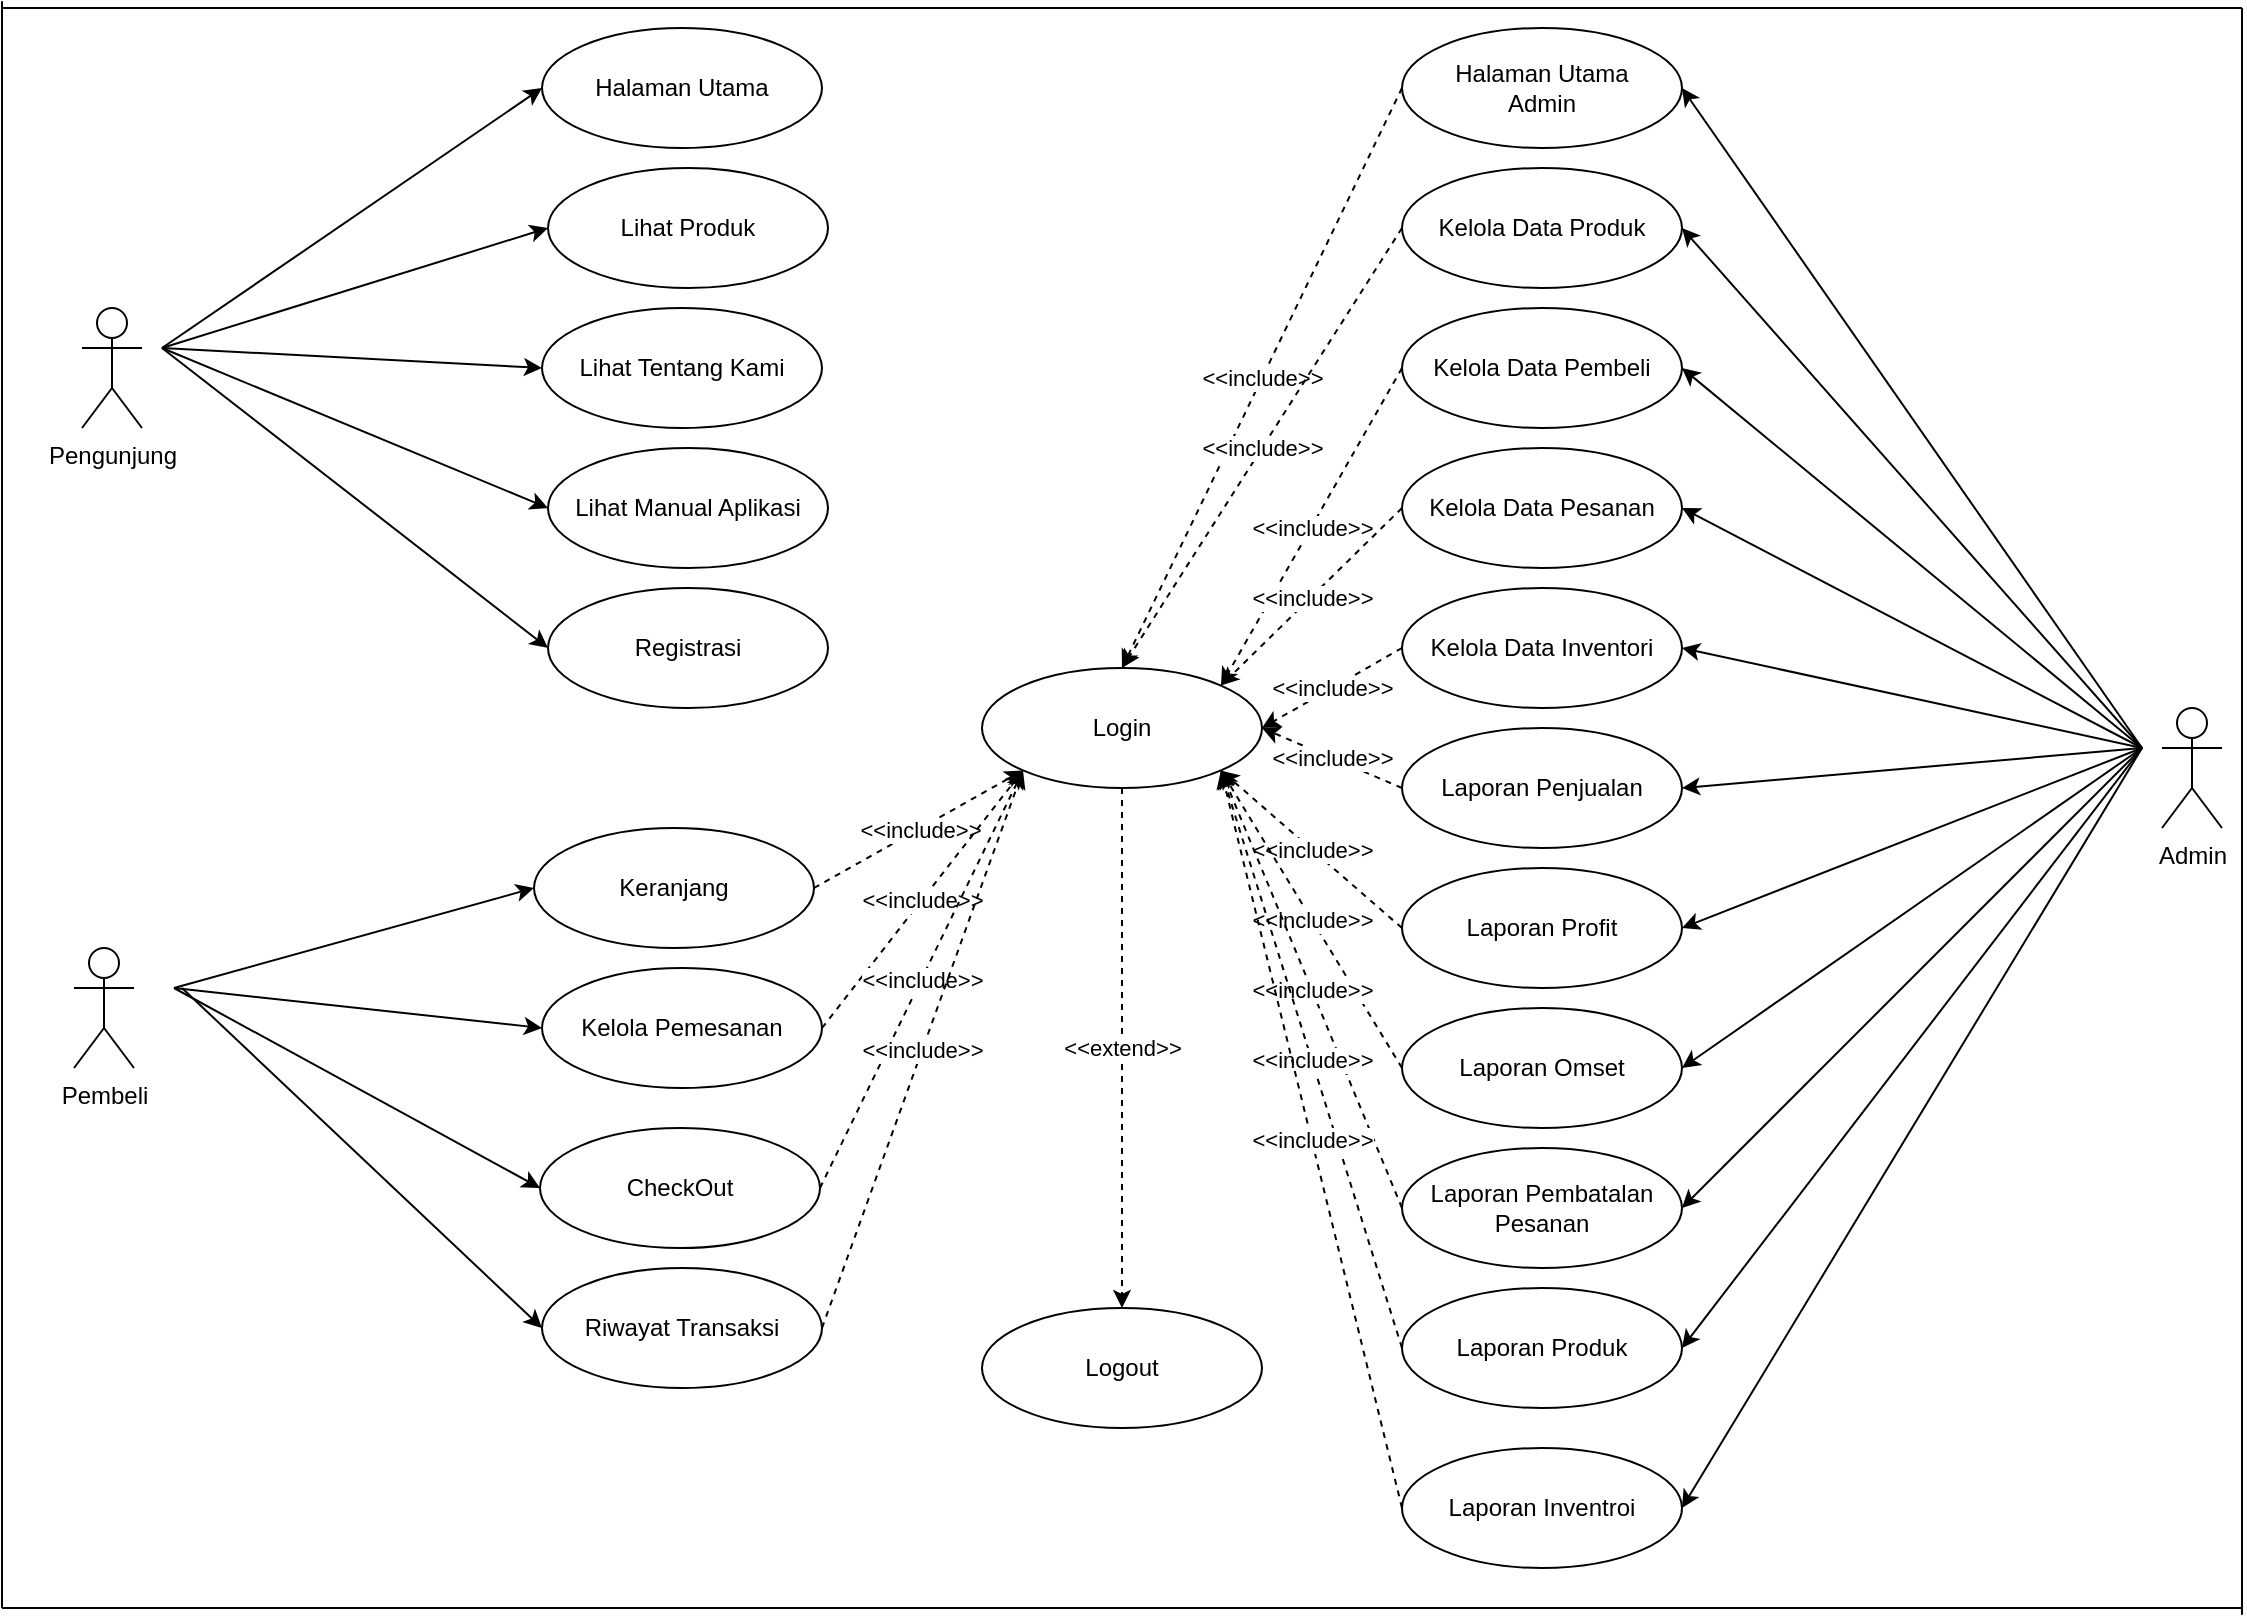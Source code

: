 <mxfile version="24.5.1" type="device" pages="25">
  <diagram id="vbX45sLatAvkM9kutkJC" name="UCD">
    <mxGraphModel dx="1219" dy="713" grid="1" gridSize="10" guides="1" tooltips="1" connect="1" arrows="1" fold="1" page="1" pageScale="1" pageWidth="827" pageHeight="1169" math="0" shadow="0">
      <root>
        <mxCell id="0" />
        <mxCell id="1" parent="0" />
        <mxCell id="iOWu1s3ru2T8HB0RqwMJ-1" value="Pengunjung" style="shape=umlActor;verticalLabelPosition=bottom;verticalAlign=top;html=1;outlineConnect=0;" parent="1" vertex="1">
          <mxGeometry x="40" y="230" width="30" height="60" as="geometry" />
        </mxCell>
        <mxCell id="iOWu1s3ru2T8HB0RqwMJ-2" value="Halaman Utama" style="ellipse;whiteSpace=wrap;html=1;" parent="1" vertex="1">
          <mxGeometry x="270" y="90" width="140" height="60" as="geometry" />
        </mxCell>
        <mxCell id="iOWu1s3ru2T8HB0RqwMJ-3" value="Lihat Produk" style="ellipse;whiteSpace=wrap;html=1;" parent="1" vertex="1">
          <mxGeometry x="273" y="160" width="140" height="60" as="geometry" />
        </mxCell>
        <mxCell id="iOWu1s3ru2T8HB0RqwMJ-4" value="Lihat Tentang Kami" style="ellipse;whiteSpace=wrap;html=1;" parent="1" vertex="1">
          <mxGeometry x="270" y="230" width="140" height="60" as="geometry" />
        </mxCell>
        <mxCell id="iOWu1s3ru2T8HB0RqwMJ-5" value="Lihat Manual Aplikasi" style="ellipse;whiteSpace=wrap;html=1;" parent="1" vertex="1">
          <mxGeometry x="273" y="300" width="140" height="60" as="geometry" />
        </mxCell>
        <mxCell id="iOWu1s3ru2T8HB0RqwMJ-6" value="Registrasi" style="ellipse;whiteSpace=wrap;html=1;" parent="1" vertex="1">
          <mxGeometry x="273" y="370" width="140" height="60" as="geometry" />
        </mxCell>
        <mxCell id="iOWu1s3ru2T8HB0RqwMJ-7" value="" style="endArrow=classic;html=1;entryX=0;entryY=0.5;entryDx=0;entryDy=0;" parent="1" target="iOWu1s3ru2T8HB0RqwMJ-2" edge="1">
          <mxGeometry width="50" height="50" relative="1" as="geometry">
            <mxPoint x="80" y="250" as="sourcePoint" />
            <mxPoint x="80" y="390" as="targetPoint" />
          </mxGeometry>
        </mxCell>
        <mxCell id="iOWu1s3ru2T8HB0RqwMJ-8" value="" style="endArrow=classic;html=1;entryX=0;entryY=0.5;entryDx=0;entryDy=0;" parent="1" target="iOWu1s3ru2T8HB0RqwMJ-3" edge="1">
          <mxGeometry width="50" height="50" relative="1" as="geometry">
            <mxPoint x="80" y="250" as="sourcePoint" />
            <mxPoint x="280.0" y="130.0" as="targetPoint" />
          </mxGeometry>
        </mxCell>
        <mxCell id="iOWu1s3ru2T8HB0RqwMJ-9" value="" style="endArrow=classic;html=1;entryX=0;entryY=0.5;entryDx=0;entryDy=0;" parent="1" target="iOWu1s3ru2T8HB0RqwMJ-4" edge="1">
          <mxGeometry width="50" height="50" relative="1" as="geometry">
            <mxPoint x="80" y="250" as="sourcePoint" />
            <mxPoint x="283.0" y="200.0" as="targetPoint" />
          </mxGeometry>
        </mxCell>
        <mxCell id="iOWu1s3ru2T8HB0RqwMJ-10" value="" style="endArrow=classic;html=1;entryX=0;entryY=0.5;entryDx=0;entryDy=0;" parent="1" target="iOWu1s3ru2T8HB0RqwMJ-5" edge="1">
          <mxGeometry width="50" height="50" relative="1" as="geometry">
            <mxPoint x="80" y="250" as="sourcePoint" />
            <mxPoint x="280.0" y="270.0" as="targetPoint" />
          </mxGeometry>
        </mxCell>
        <mxCell id="iOWu1s3ru2T8HB0RqwMJ-11" value="" style="endArrow=classic;html=1;entryX=0;entryY=0.5;entryDx=0;entryDy=0;" parent="1" target="iOWu1s3ru2T8HB0RqwMJ-6" edge="1">
          <mxGeometry width="50" height="50" relative="1" as="geometry">
            <mxPoint x="80" y="250" as="sourcePoint" />
            <mxPoint x="283.0" y="340" as="targetPoint" />
          </mxGeometry>
        </mxCell>
        <mxCell id="iOWu1s3ru2T8HB0RqwMJ-12" value="Pembeli" style="shape=umlActor;verticalLabelPosition=bottom;verticalAlign=top;html=1;outlineConnect=0;" parent="1" vertex="1">
          <mxGeometry x="36" y="550" width="30" height="60" as="geometry" />
        </mxCell>
        <mxCell id="iOWu1s3ru2T8HB0RqwMJ-13" value="Keranjang" style="ellipse;whiteSpace=wrap;html=1;" parent="1" vertex="1">
          <mxGeometry x="266" y="490" width="140" height="60" as="geometry" />
        </mxCell>
        <mxCell id="iOWu1s3ru2T8HB0RqwMJ-14" value="Kelola Pemesanan" style="ellipse;whiteSpace=wrap;html=1;" parent="1" vertex="1">
          <mxGeometry x="270" y="560" width="140" height="60" as="geometry" />
        </mxCell>
        <mxCell id="iOWu1s3ru2T8HB0RqwMJ-15" value="CheckOut" style="ellipse;whiteSpace=wrap;html=1;" parent="1" vertex="1">
          <mxGeometry x="269" y="640" width="140" height="60" as="geometry" />
        </mxCell>
        <mxCell id="iOWu1s3ru2T8HB0RqwMJ-16" value="" style="endArrow=classic;html=1;entryX=0;entryY=0.5;entryDx=0;entryDy=0;" parent="1" target="iOWu1s3ru2T8HB0RqwMJ-13" edge="1">
          <mxGeometry width="50" height="50" relative="1" as="geometry">
            <mxPoint x="86" y="570" as="sourcePoint" />
            <mxPoint x="196" y="470" as="targetPoint" />
          </mxGeometry>
        </mxCell>
        <mxCell id="iOWu1s3ru2T8HB0RqwMJ-17" value="" style="endArrow=classic;html=1;entryX=0;entryY=0.5;entryDx=0;entryDy=0;" parent="1" target="iOWu1s3ru2T8HB0RqwMJ-14" edge="1">
          <mxGeometry width="50" height="50" relative="1" as="geometry">
            <mxPoint x="86" y="570" as="sourcePoint" />
            <mxPoint x="276" y="530" as="targetPoint" />
          </mxGeometry>
        </mxCell>
        <mxCell id="iOWu1s3ru2T8HB0RqwMJ-18" value="" style="endArrow=classic;html=1;entryX=0;entryY=0.5;entryDx=0;entryDy=0;" parent="1" target="iOWu1s3ru2T8HB0RqwMJ-15" edge="1">
          <mxGeometry width="50" height="50" relative="1" as="geometry">
            <mxPoint x="86" y="570" as="sourcePoint" />
            <mxPoint x="280" y="600" as="targetPoint" />
          </mxGeometry>
        </mxCell>
        <mxCell id="iOWu1s3ru2T8HB0RqwMJ-19" value="Halaman Utama &lt;br&gt;Admin" style="ellipse;whiteSpace=wrap;html=1;" parent="1" vertex="1">
          <mxGeometry x="700" y="90" width="140" height="60" as="geometry" />
        </mxCell>
        <mxCell id="iOWu1s3ru2T8HB0RqwMJ-20" value="Kelola Data Produk" style="ellipse;whiteSpace=wrap;html=1;" parent="1" vertex="1">
          <mxGeometry x="700" y="160" width="140" height="60" as="geometry" />
        </mxCell>
        <mxCell id="iOWu1s3ru2T8HB0RqwMJ-21" value="Kelola Data Pembeli" style="ellipse;whiteSpace=wrap;html=1;" parent="1" vertex="1">
          <mxGeometry x="700" y="230" width="140" height="60" as="geometry" />
        </mxCell>
        <mxCell id="iOWu1s3ru2T8HB0RqwMJ-22" value="Kelola Data Pesanan" style="ellipse;whiteSpace=wrap;html=1;" parent="1" vertex="1">
          <mxGeometry x="700" y="300" width="140" height="60" as="geometry" />
        </mxCell>
        <mxCell id="iOWu1s3ru2T8HB0RqwMJ-23" value="Kelola Data Inventori" style="ellipse;whiteSpace=wrap;html=1;" parent="1" vertex="1">
          <mxGeometry x="700" y="370" width="140" height="60" as="geometry" />
        </mxCell>
        <mxCell id="iOWu1s3ru2T8HB0RqwMJ-24" value="Laporan Penjualan" style="ellipse;whiteSpace=wrap;html=1;" parent="1" vertex="1">
          <mxGeometry x="700" y="440" width="140" height="60" as="geometry" />
        </mxCell>
        <mxCell id="iOWu1s3ru2T8HB0RqwMJ-25" value="Laporan Profit" style="ellipse;whiteSpace=wrap;html=1;" parent="1" vertex="1">
          <mxGeometry x="700" y="510" width="140" height="60" as="geometry" />
        </mxCell>
        <mxCell id="iOWu1s3ru2T8HB0RqwMJ-26" value="Laporan Omset" style="ellipse;whiteSpace=wrap;html=1;" parent="1" vertex="1">
          <mxGeometry x="700" y="580" width="140" height="60" as="geometry" />
        </mxCell>
        <mxCell id="iOWu1s3ru2T8HB0RqwMJ-27" value="Laporan Pembatalan Pesanan" style="ellipse;whiteSpace=wrap;html=1;" parent="1" vertex="1">
          <mxGeometry x="700" y="650" width="140" height="60" as="geometry" />
        </mxCell>
        <mxCell id="iOWu1s3ru2T8HB0RqwMJ-28" value="Laporan Produk" style="ellipse;whiteSpace=wrap;html=1;" parent="1" vertex="1">
          <mxGeometry x="700" y="720" width="140" height="60" as="geometry" />
        </mxCell>
        <mxCell id="iOWu1s3ru2T8HB0RqwMJ-29" value="Laporan Inventroi" style="ellipse;whiteSpace=wrap;html=1;" parent="1" vertex="1">
          <mxGeometry x="700" y="800" width="140" height="60" as="geometry" />
        </mxCell>
        <mxCell id="iOWu1s3ru2T8HB0RqwMJ-30" value="Admin" style="shape=umlActor;verticalLabelPosition=bottom;verticalAlign=top;html=1;outlineConnect=0;" parent="1" vertex="1">
          <mxGeometry x="1080" y="430" width="30" height="60" as="geometry" />
        </mxCell>
        <mxCell id="e4zdDKmdA5THJdW7YFBl-1" value="" style="endArrow=classic;html=1;entryX=1;entryY=0.5;entryDx=0;entryDy=0;" parent="1" target="iOWu1s3ru2T8HB0RqwMJ-19" edge="1">
          <mxGeometry width="50" height="50" relative="1" as="geometry">
            <mxPoint x="1070" y="450" as="sourcePoint" />
            <mxPoint x="980" y="400" as="targetPoint" />
          </mxGeometry>
        </mxCell>
        <mxCell id="e4zdDKmdA5THJdW7YFBl-2" value="" style="endArrow=classic;html=1;entryX=1;entryY=0.5;entryDx=0;entryDy=0;" parent="1" target="iOWu1s3ru2T8HB0RqwMJ-20" edge="1">
          <mxGeometry width="50" height="50" relative="1" as="geometry">
            <mxPoint x="1070" y="450" as="sourcePoint" />
            <mxPoint x="850" y="130" as="targetPoint" />
          </mxGeometry>
        </mxCell>
        <mxCell id="e4zdDKmdA5THJdW7YFBl-3" value="" style="endArrow=classic;html=1;entryX=1;entryY=0.5;entryDx=0;entryDy=0;" parent="1" target="iOWu1s3ru2T8HB0RqwMJ-21" edge="1">
          <mxGeometry width="50" height="50" relative="1" as="geometry">
            <mxPoint x="1070" y="450" as="sourcePoint" />
            <mxPoint x="850" y="200" as="targetPoint" />
          </mxGeometry>
        </mxCell>
        <mxCell id="e4zdDKmdA5THJdW7YFBl-4" value="" style="endArrow=classic;html=1;entryX=1;entryY=0.5;entryDx=0;entryDy=0;" parent="1" target="iOWu1s3ru2T8HB0RqwMJ-22" edge="1">
          <mxGeometry width="50" height="50" relative="1" as="geometry">
            <mxPoint x="1070" y="450" as="sourcePoint" />
            <mxPoint x="850" y="270" as="targetPoint" />
          </mxGeometry>
        </mxCell>
        <mxCell id="e4zdDKmdA5THJdW7YFBl-5" value="" style="endArrow=classic;html=1;entryX=1;entryY=0.5;entryDx=0;entryDy=0;" parent="1" target="iOWu1s3ru2T8HB0RqwMJ-23" edge="1">
          <mxGeometry width="50" height="50" relative="1" as="geometry">
            <mxPoint x="1070" y="450" as="sourcePoint" />
            <mxPoint x="850" y="340" as="targetPoint" />
          </mxGeometry>
        </mxCell>
        <mxCell id="e4zdDKmdA5THJdW7YFBl-6" value="" style="endArrow=classic;html=1;entryX=1;entryY=0.5;entryDx=0;entryDy=0;" parent="1" target="iOWu1s3ru2T8HB0RqwMJ-24" edge="1">
          <mxGeometry width="50" height="50" relative="1" as="geometry">
            <mxPoint x="1070" y="450" as="sourcePoint" />
            <mxPoint x="850" y="410" as="targetPoint" />
          </mxGeometry>
        </mxCell>
        <mxCell id="e4zdDKmdA5THJdW7YFBl-7" value="" style="endArrow=classic;html=1;entryX=1;entryY=0.5;entryDx=0;entryDy=0;" parent="1" target="iOWu1s3ru2T8HB0RqwMJ-25" edge="1">
          <mxGeometry width="50" height="50" relative="1" as="geometry">
            <mxPoint x="1070" y="450" as="sourcePoint" />
            <mxPoint x="850" y="480" as="targetPoint" />
          </mxGeometry>
        </mxCell>
        <mxCell id="e4zdDKmdA5THJdW7YFBl-8" value="" style="endArrow=classic;html=1;entryX=1;entryY=0.5;entryDx=0;entryDy=0;" parent="1" target="iOWu1s3ru2T8HB0RqwMJ-26" edge="1">
          <mxGeometry width="50" height="50" relative="1" as="geometry">
            <mxPoint x="1070" y="450" as="sourcePoint" />
            <mxPoint x="850" y="550" as="targetPoint" />
          </mxGeometry>
        </mxCell>
        <mxCell id="e4zdDKmdA5THJdW7YFBl-9" value="" style="endArrow=classic;html=1;entryX=1;entryY=0.5;entryDx=0;entryDy=0;" parent="1" target="iOWu1s3ru2T8HB0RqwMJ-27" edge="1">
          <mxGeometry width="50" height="50" relative="1" as="geometry">
            <mxPoint x="1070" y="450" as="sourcePoint" />
            <mxPoint x="850" y="620" as="targetPoint" />
          </mxGeometry>
        </mxCell>
        <mxCell id="e4zdDKmdA5THJdW7YFBl-10" value="" style="endArrow=classic;html=1;entryX=1;entryY=0.5;entryDx=0;entryDy=0;" parent="1" target="iOWu1s3ru2T8HB0RqwMJ-28" edge="1">
          <mxGeometry width="50" height="50" relative="1" as="geometry">
            <mxPoint x="1070" y="450" as="sourcePoint" />
            <mxPoint x="850" y="690" as="targetPoint" />
          </mxGeometry>
        </mxCell>
        <mxCell id="e4zdDKmdA5THJdW7YFBl-11" value="" style="endArrow=classic;html=1;entryX=1;entryY=0.5;entryDx=0;entryDy=0;" parent="1" target="iOWu1s3ru2T8HB0RqwMJ-29" edge="1">
          <mxGeometry width="50" height="50" relative="1" as="geometry">
            <mxPoint x="1070" y="450" as="sourcePoint" />
            <mxPoint x="850" y="760" as="targetPoint" />
          </mxGeometry>
        </mxCell>
        <mxCell id="e4zdDKmdA5THJdW7YFBl-12" value="Login" style="ellipse;whiteSpace=wrap;html=1;" parent="1" vertex="1">
          <mxGeometry x="490" y="410" width="140" height="60" as="geometry" />
        </mxCell>
        <mxCell id="e4zdDKmdA5THJdW7YFBl-13" value="Logout" style="ellipse;whiteSpace=wrap;html=1;" parent="1" vertex="1">
          <mxGeometry x="490" y="730" width="140" height="60" as="geometry" />
        </mxCell>
        <mxCell id="e4zdDKmdA5THJdW7YFBl-14" value="" style="endArrow=classic;html=1;dashed=1;exitX=0;exitY=0.5;exitDx=0;exitDy=0;entryX=0.5;entryY=0;entryDx=0;entryDy=0;" parent="1" source="iOWu1s3ru2T8HB0RqwMJ-19" target="e4zdDKmdA5THJdW7YFBl-12" edge="1">
          <mxGeometry relative="1" as="geometry">
            <mxPoint x="460" y="260" as="sourcePoint" />
            <mxPoint x="560" y="260" as="targetPoint" />
          </mxGeometry>
        </mxCell>
        <mxCell id="e4zdDKmdA5THJdW7YFBl-15" value="&amp;lt;&amp;lt;include&amp;gt;&amp;gt;" style="edgeLabel;resizable=0;html=1;align=center;verticalAlign=middle;" parent="e4zdDKmdA5THJdW7YFBl-14" connectable="0" vertex="1">
          <mxGeometry relative="1" as="geometry" />
        </mxCell>
        <mxCell id="e4zdDKmdA5THJdW7YFBl-16" value="" style="endArrow=classic;html=1;dashed=1;exitX=0;exitY=0.5;exitDx=0;exitDy=0;entryX=0.5;entryY=0;entryDx=0;entryDy=0;" parent="1" source="iOWu1s3ru2T8HB0RqwMJ-20" target="e4zdDKmdA5THJdW7YFBl-12" edge="1">
          <mxGeometry relative="1" as="geometry">
            <mxPoint x="710.0" y="130.0" as="sourcePoint" />
            <mxPoint x="610" y="420" as="targetPoint" />
          </mxGeometry>
        </mxCell>
        <mxCell id="e4zdDKmdA5THJdW7YFBl-17" value="&amp;lt;&amp;lt;include&amp;gt;&amp;gt;" style="edgeLabel;resizable=0;html=1;align=center;verticalAlign=middle;" parent="e4zdDKmdA5THJdW7YFBl-16" connectable="0" vertex="1">
          <mxGeometry relative="1" as="geometry" />
        </mxCell>
        <mxCell id="e4zdDKmdA5THJdW7YFBl-20" value="" style="endArrow=classic;html=1;dashed=1;exitX=0;exitY=0.5;exitDx=0;exitDy=0;entryX=1;entryY=0;entryDx=0;entryDy=0;" parent="1" source="iOWu1s3ru2T8HB0RqwMJ-21" target="e4zdDKmdA5THJdW7YFBl-12" edge="1">
          <mxGeometry relative="1" as="geometry">
            <mxPoint x="710.0" y="130.0" as="sourcePoint" />
            <mxPoint x="570.0" y="420" as="targetPoint" />
          </mxGeometry>
        </mxCell>
        <mxCell id="e4zdDKmdA5THJdW7YFBl-21" value="&amp;lt;&amp;lt;include&amp;gt;&amp;gt;" style="edgeLabel;resizable=0;html=1;align=center;verticalAlign=middle;" parent="e4zdDKmdA5THJdW7YFBl-20" connectable="0" vertex="1">
          <mxGeometry relative="1" as="geometry" />
        </mxCell>
        <mxCell id="e4zdDKmdA5THJdW7YFBl-22" value="" style="endArrow=classic;html=1;dashed=1;exitX=0;exitY=0.5;exitDx=0;exitDy=0;entryX=1;entryY=0;entryDx=0;entryDy=0;" parent="1" source="iOWu1s3ru2T8HB0RqwMJ-22" target="e4zdDKmdA5THJdW7YFBl-12" edge="1">
          <mxGeometry relative="1" as="geometry">
            <mxPoint x="710" y="270" as="sourcePoint" />
            <mxPoint x="619.497" y="428.787" as="targetPoint" />
          </mxGeometry>
        </mxCell>
        <mxCell id="e4zdDKmdA5THJdW7YFBl-23" value="&amp;lt;&amp;lt;include&amp;gt;&amp;gt;" style="edgeLabel;resizable=0;html=1;align=center;verticalAlign=middle;" parent="e4zdDKmdA5THJdW7YFBl-22" connectable="0" vertex="1">
          <mxGeometry relative="1" as="geometry" />
        </mxCell>
        <mxCell id="e4zdDKmdA5THJdW7YFBl-24" value="" style="endArrow=classic;html=1;dashed=1;exitX=0;exitY=0.5;exitDx=0;exitDy=0;entryX=1;entryY=0.5;entryDx=0;entryDy=0;" parent="1" source="iOWu1s3ru2T8HB0RqwMJ-23" target="e4zdDKmdA5THJdW7YFBl-12" edge="1">
          <mxGeometry relative="1" as="geometry">
            <mxPoint x="710" y="340" as="sourcePoint" />
            <mxPoint x="619.497" y="428.787" as="targetPoint" />
          </mxGeometry>
        </mxCell>
        <mxCell id="e4zdDKmdA5THJdW7YFBl-25" value="&amp;lt;&amp;lt;include&amp;gt;&amp;gt;" style="edgeLabel;resizable=0;html=1;align=center;verticalAlign=middle;" parent="e4zdDKmdA5THJdW7YFBl-24" connectable="0" vertex="1">
          <mxGeometry relative="1" as="geometry" />
        </mxCell>
        <mxCell id="e4zdDKmdA5THJdW7YFBl-26" value="" style="endArrow=classic;html=1;dashed=1;exitX=0;exitY=0.5;exitDx=0;exitDy=0;entryX=1;entryY=0.5;entryDx=0;entryDy=0;" parent="1" source="iOWu1s3ru2T8HB0RqwMJ-24" target="e4zdDKmdA5THJdW7YFBl-12" edge="1">
          <mxGeometry relative="1" as="geometry">
            <mxPoint x="710" y="410" as="sourcePoint" />
            <mxPoint x="640" y="450" as="targetPoint" />
          </mxGeometry>
        </mxCell>
        <mxCell id="e4zdDKmdA5THJdW7YFBl-27" value="&amp;lt;&amp;lt;include&amp;gt;&amp;gt;" style="edgeLabel;resizable=0;html=1;align=center;verticalAlign=middle;" parent="e4zdDKmdA5THJdW7YFBl-26" connectable="0" vertex="1">
          <mxGeometry relative="1" as="geometry" />
        </mxCell>
        <mxCell id="e4zdDKmdA5THJdW7YFBl-28" value="" style="endArrow=classic;html=1;dashed=1;exitX=0;exitY=0.5;exitDx=0;exitDy=0;entryX=1;entryY=1;entryDx=0;entryDy=0;" parent="1" source="iOWu1s3ru2T8HB0RqwMJ-25" target="e4zdDKmdA5THJdW7YFBl-12" edge="1">
          <mxGeometry relative="1" as="geometry">
            <mxPoint x="710" y="480.0" as="sourcePoint" />
            <mxPoint x="640" y="450" as="targetPoint" />
          </mxGeometry>
        </mxCell>
        <mxCell id="e4zdDKmdA5THJdW7YFBl-29" value="&amp;lt;&amp;lt;include&amp;gt;&amp;gt;" style="edgeLabel;resizable=0;html=1;align=center;verticalAlign=middle;" parent="e4zdDKmdA5THJdW7YFBl-28" connectable="0" vertex="1">
          <mxGeometry relative="1" as="geometry" />
        </mxCell>
        <mxCell id="e4zdDKmdA5THJdW7YFBl-30" value="" style="endArrow=classic;html=1;dashed=1;exitX=0;exitY=0.5;exitDx=0;exitDy=0;entryX=1;entryY=1;entryDx=0;entryDy=0;" parent="1" source="iOWu1s3ru2T8HB0RqwMJ-26" target="e4zdDKmdA5THJdW7YFBl-12" edge="1">
          <mxGeometry relative="1" as="geometry">
            <mxPoint x="710" y="550.0" as="sourcePoint" />
            <mxPoint x="619.497" y="471.213" as="targetPoint" />
          </mxGeometry>
        </mxCell>
        <mxCell id="e4zdDKmdA5THJdW7YFBl-31" value="&amp;lt;&amp;lt;include&amp;gt;&amp;gt;" style="edgeLabel;resizable=0;html=1;align=center;verticalAlign=middle;" parent="e4zdDKmdA5THJdW7YFBl-30" connectable="0" vertex="1">
          <mxGeometry relative="1" as="geometry" />
        </mxCell>
        <mxCell id="e4zdDKmdA5THJdW7YFBl-32" value="" style="endArrow=classic;html=1;dashed=1;exitX=0;exitY=0.5;exitDx=0;exitDy=0;entryX=1;entryY=1;entryDx=0;entryDy=0;" parent="1" source="iOWu1s3ru2T8HB0RqwMJ-27" target="e4zdDKmdA5THJdW7YFBl-12" edge="1">
          <mxGeometry relative="1" as="geometry">
            <mxPoint x="710" y="620.0" as="sourcePoint" />
            <mxPoint x="619.497" y="471.213" as="targetPoint" />
          </mxGeometry>
        </mxCell>
        <mxCell id="e4zdDKmdA5THJdW7YFBl-33" value="&amp;lt;&amp;lt;include&amp;gt;&amp;gt;" style="edgeLabel;resizable=0;html=1;align=center;verticalAlign=middle;" parent="e4zdDKmdA5THJdW7YFBl-32" connectable="0" vertex="1">
          <mxGeometry relative="1" as="geometry" />
        </mxCell>
        <mxCell id="e4zdDKmdA5THJdW7YFBl-34" value="" style="endArrow=classic;html=1;dashed=1;exitX=0;exitY=0.5;exitDx=0;exitDy=0;entryX=1;entryY=1;entryDx=0;entryDy=0;" parent="1" source="iOWu1s3ru2T8HB0RqwMJ-28" target="e4zdDKmdA5THJdW7YFBl-12" edge="1">
          <mxGeometry relative="1" as="geometry">
            <mxPoint x="710" y="690" as="sourcePoint" />
            <mxPoint x="619.497" y="471.213" as="targetPoint" />
          </mxGeometry>
        </mxCell>
        <mxCell id="e4zdDKmdA5THJdW7YFBl-35" value="&amp;lt;&amp;lt;include&amp;gt;&amp;gt;" style="edgeLabel;resizable=0;html=1;align=center;verticalAlign=middle;" parent="e4zdDKmdA5THJdW7YFBl-34" connectable="0" vertex="1">
          <mxGeometry relative="1" as="geometry" />
        </mxCell>
        <mxCell id="e4zdDKmdA5THJdW7YFBl-36" value="" style="endArrow=classic;html=1;dashed=1;exitX=0;exitY=0.5;exitDx=0;exitDy=0;entryX=1;entryY=1;entryDx=0;entryDy=0;" parent="1" source="iOWu1s3ru2T8HB0RqwMJ-29" target="e4zdDKmdA5THJdW7YFBl-12" edge="1">
          <mxGeometry relative="1" as="geometry">
            <mxPoint x="710" y="760" as="sourcePoint" />
            <mxPoint x="619.497" y="471.213" as="targetPoint" />
          </mxGeometry>
        </mxCell>
        <mxCell id="e4zdDKmdA5THJdW7YFBl-37" value="&amp;lt;&amp;lt;include&amp;gt;&amp;gt;" style="edgeLabel;resizable=0;html=1;align=center;verticalAlign=middle;" parent="e4zdDKmdA5THJdW7YFBl-36" connectable="0" vertex="1">
          <mxGeometry relative="1" as="geometry" />
        </mxCell>
        <mxCell id="e4zdDKmdA5THJdW7YFBl-38" value="" style="endArrow=classic;html=1;dashed=1;exitX=0.5;exitY=1;exitDx=0;exitDy=0;entryX=0.5;entryY=0;entryDx=0;entryDy=0;" parent="1" source="e4zdDKmdA5THJdW7YFBl-12" target="e4zdDKmdA5THJdW7YFBl-13" edge="1">
          <mxGeometry relative="1" as="geometry">
            <mxPoint x="710" y="840" as="sourcePoint" />
            <mxPoint x="619.497" y="471.213" as="targetPoint" />
          </mxGeometry>
        </mxCell>
        <mxCell id="e4zdDKmdA5THJdW7YFBl-39" value="&amp;lt;&amp;lt;extend&amp;gt;&amp;gt;" style="edgeLabel;resizable=0;html=1;align=center;verticalAlign=middle;" parent="e4zdDKmdA5THJdW7YFBl-38" connectable="0" vertex="1">
          <mxGeometry relative="1" as="geometry" />
        </mxCell>
        <mxCell id="e4zdDKmdA5THJdW7YFBl-40" value="" style="endArrow=none;html=1;" parent="1" edge="1">
          <mxGeometry width="50" height="50" relative="1" as="geometry">
            <mxPoint y="880" as="sourcePoint" />
            <mxPoint y="76.667" as="targetPoint" />
          </mxGeometry>
        </mxCell>
        <mxCell id="e4zdDKmdA5THJdW7YFBl-41" value="" style="endArrow=none;html=1;" parent="1" edge="1">
          <mxGeometry width="50" height="50" relative="1" as="geometry">
            <mxPoint x="1120" y="883.33" as="sourcePoint" />
            <mxPoint x="1120" y="79.997" as="targetPoint" />
          </mxGeometry>
        </mxCell>
        <mxCell id="e4zdDKmdA5THJdW7YFBl-42" value="" style="endArrow=none;html=1;" parent="1" edge="1">
          <mxGeometry width="50" height="50" relative="1" as="geometry">
            <mxPoint x="1120" y="80" as="sourcePoint" />
            <mxPoint y="80" as="targetPoint" />
          </mxGeometry>
        </mxCell>
        <mxCell id="e4zdDKmdA5THJdW7YFBl-43" value="" style="endArrow=none;html=1;" parent="1" edge="1">
          <mxGeometry width="50" height="50" relative="1" as="geometry">
            <mxPoint x="1120" y="880" as="sourcePoint" />
            <mxPoint y="880" as="targetPoint" />
          </mxGeometry>
        </mxCell>
        <mxCell id="-aWMWChylbJynVS62any-11" value="" style="endArrow=classic;html=1;dashed=1;exitX=1;exitY=0.5;exitDx=0;exitDy=0;entryX=0;entryY=1;entryDx=0;entryDy=0;" parent="1" source="iOWu1s3ru2T8HB0RqwMJ-13" target="e4zdDKmdA5THJdW7YFBl-12" edge="1">
          <mxGeometry relative="1" as="geometry">
            <mxPoint x="423" y="410" as="sourcePoint" />
            <mxPoint x="520.503" y="428.787" as="targetPoint" />
          </mxGeometry>
        </mxCell>
        <mxCell id="-aWMWChylbJynVS62any-12" value="&amp;lt;&amp;lt;include&amp;gt;&amp;gt;" style="edgeLabel;resizable=0;html=1;align=center;verticalAlign=middle;" parent="-aWMWChylbJynVS62any-11" connectable="0" vertex="1">
          <mxGeometry relative="1" as="geometry" />
        </mxCell>
        <mxCell id="-aWMWChylbJynVS62any-13" value="" style="endArrow=classic;html=1;dashed=1;exitX=1;exitY=0.5;exitDx=0;exitDy=0;entryX=0;entryY=1;entryDx=0;entryDy=0;" parent="1" source="iOWu1s3ru2T8HB0RqwMJ-14" target="e4zdDKmdA5THJdW7YFBl-12" edge="1">
          <mxGeometry relative="1" as="geometry">
            <mxPoint x="416" y="530" as="sourcePoint" />
            <mxPoint x="520.503" y="471.213" as="targetPoint" />
          </mxGeometry>
        </mxCell>
        <mxCell id="-aWMWChylbJynVS62any-14" value="&amp;lt;&amp;lt;include&amp;gt;&amp;gt;" style="edgeLabel;resizable=0;html=1;align=center;verticalAlign=middle;" parent="-aWMWChylbJynVS62any-13" connectable="0" vertex="1">
          <mxGeometry relative="1" as="geometry" />
        </mxCell>
        <mxCell id="-aWMWChylbJynVS62any-15" value="" style="endArrow=classic;html=1;dashed=1;entryX=0;entryY=1;entryDx=0;entryDy=0;exitX=1;exitY=0.5;exitDx=0;exitDy=0;" parent="1" target="e4zdDKmdA5THJdW7YFBl-12" edge="1" source="iOWu1s3ru2T8HB0RqwMJ-15">
          <mxGeometry relative="1" as="geometry">
            <mxPoint x="410" y="650" as="sourcePoint" />
            <mxPoint x="520.503" y="471.213" as="targetPoint" />
          </mxGeometry>
        </mxCell>
        <mxCell id="-aWMWChylbJynVS62any-16" value="&amp;lt;&amp;lt;include&amp;gt;&amp;gt;" style="edgeLabel;resizable=0;html=1;align=center;verticalAlign=middle;" parent="-aWMWChylbJynVS62any-15" connectable="0" vertex="1">
          <mxGeometry relative="1" as="geometry" />
        </mxCell>
        <mxCell id="fQGPiXJTpNDazQ1xhV0C-1" value="Riwayat Transaksi" style="ellipse;whiteSpace=wrap;html=1;" vertex="1" parent="1">
          <mxGeometry x="270" y="710" width="140" height="60" as="geometry" />
        </mxCell>
        <mxCell id="fQGPiXJTpNDazQ1xhV0C-2" value="" style="endArrow=classic;html=1;entryX=0;entryY=0.5;entryDx=0;entryDy=0;" edge="1" parent="1" target="fQGPiXJTpNDazQ1xhV0C-1">
          <mxGeometry width="50" height="50" relative="1" as="geometry">
            <mxPoint x="90" y="570" as="sourcePoint" />
            <mxPoint x="279" y="680" as="targetPoint" />
          </mxGeometry>
        </mxCell>
        <mxCell id="fQGPiXJTpNDazQ1xhV0C-3" value="" style="endArrow=classic;html=1;dashed=1;entryX=0;entryY=1;entryDx=0;entryDy=0;exitX=1;exitY=0.5;exitDx=0;exitDy=0;" edge="1" parent="1" source="fQGPiXJTpNDazQ1xhV0C-1" target="e4zdDKmdA5THJdW7YFBl-12">
          <mxGeometry relative="1" as="geometry">
            <mxPoint x="419" y="680" as="sourcePoint" />
            <mxPoint x="520" y="471" as="targetPoint" />
          </mxGeometry>
        </mxCell>
        <mxCell id="fQGPiXJTpNDazQ1xhV0C-4" value="&amp;lt;&amp;lt;include&amp;gt;&amp;gt;" style="edgeLabel;resizable=0;html=1;align=center;verticalAlign=middle;" connectable="0" vertex="1" parent="fQGPiXJTpNDazQ1xhV0C-3">
          <mxGeometry relative="1" as="geometry" />
        </mxCell>
      </root>
    </mxGraphModel>
  </diagram>
  <diagram id="GZa8bIlHQiBtPojvLHhM" name="CD">
    <mxGraphModel dx="2899" dy="4719" grid="1" gridSize="10" guides="1" tooltips="1" connect="1" arrows="1" fold="1" page="1" pageScale="1" pageWidth="827" pageHeight="1169" math="0" shadow="0">
      <root>
        <mxCell id="AgSpaBonHYfxUJxmm1zq-0" />
        <mxCell id="AgSpaBonHYfxUJxmm1zq-1" parent="AgSpaBonHYfxUJxmm1zq-0" />
        <mxCell id="1Balvu6NazxjOuz6z4Qi-0" value="admin" style="swimlane;fontStyle=1;align=center;verticalAlign=top;childLayout=stackLayout;horizontal=1;startSize=26;horizontalStack=0;resizeParent=1;resizeParentMax=0;resizeLast=0;collapsible=1;marginBottom=0;fontSize=18;" parent="AgSpaBonHYfxUJxmm1zq-1" vertex="1">
          <mxGeometry x="-790" y="-2230" width="290" height="216" as="geometry" />
        </mxCell>
        <mxCell id="1Balvu6NazxjOuz6z4Qi-1" value="+ id: int(11) (PK)" style="text;align=left;verticalAlign=top;spacingLeft=4;spacingRight=4;overflow=hidden;rotatable=0;points=[[0,0.5],[1,0.5]];portConstraint=eastwest;fontSize=18;" parent="1Balvu6NazxjOuz6z4Qi-0" vertex="1">
          <mxGeometry y="26" width="290" height="26" as="geometry" />
        </mxCell>
        <mxCell id="1Balvu6NazxjOuz6z4Qi-2" value="+ username: varchar(200)" style="text;align=left;verticalAlign=top;spacingLeft=4;spacingRight=4;overflow=hidden;rotatable=0;points=[[0,0.5],[1,0.5]];portConstraint=eastwest;fontSize=18;" parent="1Balvu6NazxjOuz6z4Qi-0" vertex="1">
          <mxGeometry y="52" width="290" height="26" as="geometry" />
        </mxCell>
        <mxCell id="1Balvu6NazxjOuz6z4Qi-3" value="+ password: varchar(5)" style="text;align=left;verticalAlign=top;spacingLeft=4;spacingRight=4;overflow=hidden;rotatable=0;points=[[0,0.5],[1,0.5]];portConstraint=eastwest;fontSize=18;" parent="1Balvu6NazxjOuz6z4Qi-0" vertex="1">
          <mxGeometry y="78" width="290" height="26" as="geometry" />
        </mxCell>
        <mxCell id="1Balvu6NazxjOuz6z4Qi-11" value="" style="line;strokeWidth=1;align=left;verticalAlign=middle;spacingTop=-1;spacingLeft=3;spacingRight=3;rotatable=0;labelPosition=right;points=[];portConstraint=eastwest;fontSize=18;" parent="1Balvu6NazxjOuz6z4Qi-0" vertex="1">
          <mxGeometry y="104" width="290" height="8" as="geometry" />
        </mxCell>
        <mxCell id="1Balvu6NazxjOuz6z4Qi-12" value="+ edit()&#xa;" style="text;align=left;verticalAlign=top;spacingLeft=4;spacingRight=4;overflow=hidden;rotatable=0;points=[[0,0.5],[1,0.5]];portConstraint=eastwest;fontSize=18;" parent="1Balvu6NazxjOuz6z4Qi-0" vertex="1">
          <mxGeometry y="112" width="290" height="26" as="geometry" />
        </mxCell>
        <mxCell id="1Balvu6NazxjOuz6z4Qi-13" value="+ hapus()" style="text;align=left;verticalAlign=top;spacingLeft=4;spacingRight=4;overflow=hidden;rotatable=0;points=[[0,0.5],[1,0.5]];portConstraint=eastwest;fontSize=18;" parent="1Balvu6NazxjOuz6z4Qi-0" vertex="1">
          <mxGeometry y="138" width="290" height="26" as="geometry" />
        </mxCell>
        <mxCell id="1Balvu6NazxjOuz6z4Qi-14" value="+ tambah()" style="text;align=left;verticalAlign=top;spacingLeft=4;spacingRight=4;overflow=hidden;rotatable=0;points=[[0,0.5],[1,0.5]];portConstraint=eastwest;fontSize=18;" parent="1Balvu6NazxjOuz6z4Qi-0" vertex="1">
          <mxGeometry y="164" width="290" height="26" as="geometry" />
        </mxCell>
        <mxCell id="1Balvu6NazxjOuz6z4Qi-15" value="+ simpan()" style="text;align=left;verticalAlign=top;spacingLeft=4;spacingRight=4;overflow=hidden;rotatable=0;points=[[0,0.5],[1,0.5]];portConstraint=eastwest;fontSize=18;" parent="1Balvu6NazxjOuz6z4Qi-0" vertex="1">
          <mxGeometry y="190" width="290" height="26" as="geometry" />
        </mxCell>
        <mxCell id="1Balvu6NazxjOuz6z4Qi-16" value="bom_produk" style="swimlane;fontStyle=1;align=center;verticalAlign=top;childLayout=stackLayout;horizontal=1;startSize=26;horizontalStack=0;resizeParent=1;resizeParentMax=0;resizeLast=0;collapsible=1;marginBottom=0;fontSize=18;" parent="AgSpaBonHYfxUJxmm1zq-1" vertex="1">
          <mxGeometry x="-100" y="-1600" width="310" height="268" as="geometry" />
        </mxCell>
        <mxCell id="1Balvu6NazxjOuz6z4Qi-17" value="+ kode_bom: varchar(100) (PK)" style="text;align=left;verticalAlign=top;spacingLeft=4;spacingRight=4;overflow=hidden;rotatable=0;points=[[0,0.5],[1,0.5]];portConstraint=eastwest;fontSize=18;" parent="1Balvu6NazxjOuz6z4Qi-16" vertex="1">
          <mxGeometry y="26" width="310" height="26" as="geometry" />
        </mxCell>
        <mxCell id="1Balvu6NazxjOuz6z4Qi-18" value="+ kode_bk: varchar(100) (FG)" style="text;align=left;verticalAlign=top;spacingLeft=4;spacingRight=4;overflow=hidden;rotatable=0;points=[[0,0.5],[1,0.5]];portConstraint=eastwest;fontSize=18;" parent="1Balvu6NazxjOuz6z4Qi-16" vertex="1">
          <mxGeometry y="52" width="310" height="26" as="geometry" />
        </mxCell>
        <mxCell id="1Balvu6NazxjOuz6z4Qi-25" value="+ kode_produk: varchar(100) (FG)" style="text;align=left;verticalAlign=top;spacingLeft=4;spacingRight=4;overflow=hidden;rotatable=0;points=[[0,0.5],[1,0.5]];portConstraint=eastwest;fontSize=18;" parent="1Balvu6NazxjOuz6z4Qi-16" vertex="1">
          <mxGeometry y="78" width="310" height="26" as="geometry" />
        </mxCell>
        <mxCell id="1Balvu6NazxjOuz6z4Qi-26" value="+ nama_produk: varchar(200) " style="text;align=left;verticalAlign=top;spacingLeft=4;spacingRight=4;overflow=hidden;rotatable=0;points=[[0,0.5],[1,0.5]];portConstraint=eastwest;fontSize=18;" parent="1Balvu6NazxjOuz6z4Qi-16" vertex="1">
          <mxGeometry y="104" width="310" height="26" as="geometry" />
        </mxCell>
        <mxCell id="1Balvu6NazxjOuz6z4Qi-19" value="+ kebutuhan: varchar(200) " style="text;align=left;verticalAlign=top;spacingLeft=4;spacingRight=4;overflow=hidden;rotatable=0;points=[[0,0.5],[1,0.5]];portConstraint=eastwest;fontSize=18;" parent="1Balvu6NazxjOuz6z4Qi-16" vertex="1">
          <mxGeometry y="130" width="310" height="26" as="geometry" />
        </mxCell>
        <mxCell id="1Balvu6NazxjOuz6z4Qi-20" value="" style="line;strokeWidth=1;align=left;verticalAlign=middle;spacingTop=-1;spacingLeft=3;spacingRight=3;rotatable=0;labelPosition=right;points=[];portConstraint=eastwest;fontSize=18;" parent="1Balvu6NazxjOuz6z4Qi-16" vertex="1">
          <mxGeometry y="156" width="310" height="8" as="geometry" />
        </mxCell>
        <mxCell id="1Balvu6NazxjOuz6z4Qi-21" value="+ edit()&#xa;" style="text;align=left;verticalAlign=top;spacingLeft=4;spacingRight=4;overflow=hidden;rotatable=0;points=[[0,0.5],[1,0.5]];portConstraint=eastwest;fontSize=18;" parent="1Balvu6NazxjOuz6z4Qi-16" vertex="1">
          <mxGeometry y="164" width="310" height="26" as="geometry" />
        </mxCell>
        <mxCell id="1Balvu6NazxjOuz6z4Qi-22" value="+ hapus()" style="text;align=left;verticalAlign=top;spacingLeft=4;spacingRight=4;overflow=hidden;rotatable=0;points=[[0,0.5],[1,0.5]];portConstraint=eastwest;fontSize=18;" parent="1Balvu6NazxjOuz6z4Qi-16" vertex="1">
          <mxGeometry y="190" width="310" height="26" as="geometry" />
        </mxCell>
        <mxCell id="1Balvu6NazxjOuz6z4Qi-23" value="+ tambah()" style="text;align=left;verticalAlign=top;spacingLeft=4;spacingRight=4;overflow=hidden;rotatable=0;points=[[0,0.5],[1,0.5]];portConstraint=eastwest;fontSize=18;" parent="1Balvu6NazxjOuz6z4Qi-16" vertex="1">
          <mxGeometry y="216" width="310" height="26" as="geometry" />
        </mxCell>
        <mxCell id="1Balvu6NazxjOuz6z4Qi-24" value="+ simpan()" style="text;align=left;verticalAlign=top;spacingLeft=4;spacingRight=4;overflow=hidden;rotatable=0;points=[[0,0.5],[1,0.5]];portConstraint=eastwest;fontSize=18;" parent="1Balvu6NazxjOuz6z4Qi-16" vertex="1">
          <mxGeometry y="242" width="310" height="26" as="geometry" />
        </mxCell>
        <mxCell id="1Balvu6NazxjOuz6z4Qi-40" value="cotumer" style="swimlane;fontStyle=1;align=center;verticalAlign=top;childLayout=stackLayout;horizontal=1;startSize=26;horizontalStack=0;resizeParent=1;resizeParentMax=0;resizeLast=0;collapsible=1;marginBottom=0;fontSize=18;" parent="AgSpaBonHYfxUJxmm1zq-1" vertex="1">
          <mxGeometry x="480" y="-1970" width="310" height="294" as="geometry" />
        </mxCell>
        <mxCell id="1Balvu6NazxjOuz6z4Qi-41" value="+ kode_costumer: varchar(100) (PK)" style="text;align=left;verticalAlign=top;spacingLeft=4;spacingRight=4;overflow=hidden;rotatable=0;points=[[0,0.5],[1,0.5]];portConstraint=eastwest;fontSize=18;" parent="1Balvu6NazxjOuz6z4Qi-40" vertex="1">
          <mxGeometry y="26" width="310" height="26" as="geometry" />
        </mxCell>
        <mxCell id="1Balvu6NazxjOuz6z4Qi-42" value="+ nama: varchar(100) " style="text;align=left;verticalAlign=top;spacingLeft=4;spacingRight=4;overflow=hidden;rotatable=0;points=[[0,0.5],[1,0.5]];portConstraint=eastwest;fontSize=18;" parent="1Balvu6NazxjOuz6z4Qi-40" vertex="1">
          <mxGeometry y="52" width="310" height="26" as="geometry" />
        </mxCell>
        <mxCell id="1Balvu6NazxjOuz6z4Qi-43" value="+ email: varchar(100) " style="text;align=left;verticalAlign=top;spacingLeft=4;spacingRight=4;overflow=hidden;rotatable=0;points=[[0,0.5],[1,0.5]];portConstraint=eastwest;fontSize=18;" parent="1Balvu6NazxjOuz6z4Qi-40" vertex="1">
          <mxGeometry y="78" width="310" height="26" as="geometry" />
        </mxCell>
        <mxCell id="1Balvu6NazxjOuz6z4Qi-44" value="+ username: varchar(100) " style="text;align=left;verticalAlign=top;spacingLeft=4;spacingRight=4;overflow=hidden;rotatable=0;points=[[0,0.5],[1,0.5]];portConstraint=eastwest;fontSize=18;" parent="1Balvu6NazxjOuz6z4Qi-40" vertex="1">
          <mxGeometry y="104" width="310" height="26" as="geometry" />
        </mxCell>
        <mxCell id="1Balvu6NazxjOuz6z4Qi-45" value="+ password: varchar(100) " style="text;align=left;verticalAlign=top;spacingLeft=4;spacingRight=4;overflow=hidden;rotatable=0;points=[[0,0.5],[1,0.5]];portConstraint=eastwest;fontSize=18;" parent="1Balvu6NazxjOuz6z4Qi-40" vertex="1">
          <mxGeometry y="130" width="310" height="26" as="geometry" />
        </mxCell>
        <mxCell id="1Balvu6NazxjOuz6z4Qi-46" value="+ telp: varchar(200) " style="text;align=left;verticalAlign=top;spacingLeft=4;spacingRight=4;overflow=hidden;rotatable=0;points=[[0,0.5],[1,0.5]];portConstraint=eastwest;fontSize=18;" parent="1Balvu6NazxjOuz6z4Qi-40" vertex="1">
          <mxGeometry y="156" width="310" height="26" as="geometry" />
        </mxCell>
        <mxCell id="1Balvu6NazxjOuz6z4Qi-47" value="" style="line;strokeWidth=1;align=left;verticalAlign=middle;spacingTop=-1;spacingLeft=3;spacingRight=3;rotatable=0;labelPosition=right;points=[];portConstraint=eastwest;fontSize=18;" parent="1Balvu6NazxjOuz6z4Qi-40" vertex="1">
          <mxGeometry y="182" width="310" height="8" as="geometry" />
        </mxCell>
        <mxCell id="1Balvu6NazxjOuz6z4Qi-48" value="+ edit()&#xa;" style="text;align=left;verticalAlign=top;spacingLeft=4;spacingRight=4;overflow=hidden;rotatable=0;points=[[0,0.5],[1,0.5]];portConstraint=eastwest;fontSize=18;" parent="1Balvu6NazxjOuz6z4Qi-40" vertex="1">
          <mxGeometry y="190" width="310" height="26" as="geometry" />
        </mxCell>
        <mxCell id="1Balvu6NazxjOuz6z4Qi-49" value="+ hapus()" style="text;align=left;verticalAlign=top;spacingLeft=4;spacingRight=4;overflow=hidden;rotatable=0;points=[[0,0.5],[1,0.5]];portConstraint=eastwest;fontSize=18;" parent="1Balvu6NazxjOuz6z4Qi-40" vertex="1">
          <mxGeometry y="216" width="310" height="26" as="geometry" />
        </mxCell>
        <mxCell id="1Balvu6NazxjOuz6z4Qi-50" value="+ tambah()" style="text;align=left;verticalAlign=top;spacingLeft=4;spacingRight=4;overflow=hidden;rotatable=0;points=[[0,0.5],[1,0.5]];portConstraint=eastwest;fontSize=18;" parent="1Balvu6NazxjOuz6z4Qi-40" vertex="1">
          <mxGeometry y="242" width="310" height="26" as="geometry" />
        </mxCell>
        <mxCell id="1Balvu6NazxjOuz6z4Qi-51" value="+ simpan()" style="text;align=left;verticalAlign=top;spacingLeft=4;spacingRight=4;overflow=hidden;rotatable=0;points=[[0,0.5],[1,0.5]];portConstraint=eastwest;fontSize=18;" parent="1Balvu6NazxjOuz6z4Qi-40" vertex="1">
          <mxGeometry y="268" width="310" height="26" as="geometry" />
        </mxCell>
        <mxCell id="1Balvu6NazxjOuz6z4Qi-52" value="inventori" style="swimlane;fontStyle=1;align=center;verticalAlign=top;childLayout=stackLayout;horizontal=1;startSize=26;horizontalStack=0;resizeParent=1;resizeParentMax=0;resizeLast=0;collapsible=1;marginBottom=0;fontSize=18;" parent="AgSpaBonHYfxUJxmm1zq-1" vertex="1">
          <mxGeometry x="350" y="-1600" width="310" height="294" as="geometry" />
        </mxCell>
        <mxCell id="1Balvu6NazxjOuz6z4Qi-53" value="+ kode_bk: varchar(100) (PK)" style="text;align=left;verticalAlign=top;spacingLeft=4;spacingRight=4;overflow=hidden;rotatable=0;points=[[0,0.5],[1,0.5]];portConstraint=eastwest;fontSize=18;" parent="1Balvu6NazxjOuz6z4Qi-52" vertex="1">
          <mxGeometry y="26" width="310" height="26" as="geometry" />
        </mxCell>
        <mxCell id="1Balvu6NazxjOuz6z4Qi-54" value="+ nama: varchar(200) " style="text;align=left;verticalAlign=top;spacingLeft=4;spacingRight=4;overflow=hidden;rotatable=0;points=[[0,0.5],[1,0.5]];portConstraint=eastwest;fontSize=18;" parent="1Balvu6NazxjOuz6z4Qi-52" vertex="1">
          <mxGeometry y="52" width="310" height="26" as="geometry" />
        </mxCell>
        <mxCell id="1Balvu6NazxjOuz6z4Qi-55" value="+ qty: varchar(200) " style="text;align=left;verticalAlign=top;spacingLeft=4;spacingRight=4;overflow=hidden;rotatable=0;points=[[0,0.5],[1,0.5]];portConstraint=eastwest;fontSize=18;" parent="1Balvu6NazxjOuz6z4Qi-52" vertex="1">
          <mxGeometry y="78" width="310" height="26" as="geometry" />
        </mxCell>
        <mxCell id="1Balvu6NazxjOuz6z4Qi-56" value="+ satuan: varchar(200) " style="text;align=left;verticalAlign=top;spacingLeft=4;spacingRight=4;overflow=hidden;rotatable=0;points=[[0,0.5],[1,0.5]];portConstraint=eastwest;fontSize=18;" parent="1Balvu6NazxjOuz6z4Qi-52" vertex="1">
          <mxGeometry y="104" width="310" height="26" as="geometry" />
        </mxCell>
        <mxCell id="1Balvu6NazxjOuz6z4Qi-57" value="+ harga: int(11) " style="text;align=left;verticalAlign=top;spacingLeft=4;spacingRight=4;overflow=hidden;rotatable=0;points=[[0,0.5],[1,0.5]];portConstraint=eastwest;fontSize=18;" parent="1Balvu6NazxjOuz6z4Qi-52" vertex="1">
          <mxGeometry y="130" width="310" height="26" as="geometry" />
        </mxCell>
        <mxCell id="1Balvu6NazxjOuz6z4Qi-58" value="+ tanggal: date " style="text;align=left;verticalAlign=top;spacingLeft=4;spacingRight=4;overflow=hidden;rotatable=0;points=[[0,0.5],[1,0.5]];portConstraint=eastwest;fontSize=18;" parent="1Balvu6NazxjOuz6z4Qi-52" vertex="1">
          <mxGeometry y="156" width="310" height="26" as="geometry" />
        </mxCell>
        <mxCell id="1Balvu6NazxjOuz6z4Qi-59" value="" style="line;strokeWidth=1;align=left;verticalAlign=middle;spacingTop=-1;spacingLeft=3;spacingRight=3;rotatable=0;labelPosition=right;points=[];portConstraint=eastwest;fontSize=18;" parent="1Balvu6NazxjOuz6z4Qi-52" vertex="1">
          <mxGeometry y="182" width="310" height="8" as="geometry" />
        </mxCell>
        <mxCell id="1Balvu6NazxjOuz6z4Qi-60" value="+ edit()&#xa;" style="text;align=left;verticalAlign=top;spacingLeft=4;spacingRight=4;overflow=hidden;rotatable=0;points=[[0,0.5],[1,0.5]];portConstraint=eastwest;fontSize=18;" parent="1Balvu6NazxjOuz6z4Qi-52" vertex="1">
          <mxGeometry y="190" width="310" height="26" as="geometry" />
        </mxCell>
        <mxCell id="1Balvu6NazxjOuz6z4Qi-61" value="+ hapus()" style="text;align=left;verticalAlign=top;spacingLeft=4;spacingRight=4;overflow=hidden;rotatable=0;points=[[0,0.5],[1,0.5]];portConstraint=eastwest;fontSize=18;" parent="1Balvu6NazxjOuz6z4Qi-52" vertex="1">
          <mxGeometry y="216" width="310" height="26" as="geometry" />
        </mxCell>
        <mxCell id="1Balvu6NazxjOuz6z4Qi-62" value="+ tambah()" style="text;align=left;verticalAlign=top;spacingLeft=4;spacingRight=4;overflow=hidden;rotatable=0;points=[[0,0.5],[1,0.5]];portConstraint=eastwest;fontSize=18;" parent="1Balvu6NazxjOuz6z4Qi-52" vertex="1">
          <mxGeometry y="242" width="310" height="26" as="geometry" />
        </mxCell>
        <mxCell id="1Balvu6NazxjOuz6z4Qi-63" value="+ simpan()" style="text;align=left;verticalAlign=top;spacingLeft=4;spacingRight=4;overflow=hidden;rotatable=0;points=[[0,0.5],[1,0.5]];portConstraint=eastwest;fontSize=18;" parent="1Balvu6NazxjOuz6z4Qi-52" vertex="1">
          <mxGeometry y="268" width="310" height="26" as="geometry" />
        </mxCell>
        <mxCell id="1Balvu6NazxjOuz6z4Qi-64" value="" style="endArrow=none;html=1;exitX=1;exitY=0.5;exitDx=0;exitDy=0;entryX=0;entryY=0.5;entryDx=0;entryDy=0;" parent="AgSpaBonHYfxUJxmm1zq-1" source="1Balvu6NazxjOuz6z4Qi-18" target="1Balvu6NazxjOuz6z4Qi-53" edge="1">
          <mxGeometry width="50" height="50" relative="1" as="geometry">
            <mxPoint x="280" y="-1680" as="sourcePoint" />
            <mxPoint x="330" y="-1730" as="targetPoint" />
            <Array as="points">
              <mxPoint x="280" y="-1535" />
              <mxPoint x="280" y="-1561" />
            </Array>
          </mxGeometry>
        </mxCell>
        <mxCell id="1Balvu6NazxjOuz6z4Qi-65" value="1..1" style="text;html=1;strokeColor=none;fillColor=none;align=center;verticalAlign=middle;whiteSpace=wrap;rounded=0;" parent="AgSpaBonHYfxUJxmm1zq-1" vertex="1">
          <mxGeometry x="280" y="-1580" width="40" height="20" as="geometry" />
        </mxCell>
        <mxCell id="1Balvu6NazxjOuz6z4Qi-66" value="keranjang" style="swimlane;fontStyle=1;align=center;verticalAlign=top;childLayout=stackLayout;horizontal=1;startSize=26;horizontalStack=0;resizeParent=1;resizeParentMax=0;resizeLast=0;collapsible=1;marginBottom=0;fontSize=18;" parent="AgSpaBonHYfxUJxmm1zq-1" vertex="1">
          <mxGeometry x="860" y="-1930" width="310" height="294" as="geometry" />
        </mxCell>
        <mxCell id="1Balvu6NazxjOuz6z4Qi-67" value="+ id_keranjang: int(11) (PK)" style="text;align=left;verticalAlign=top;spacingLeft=4;spacingRight=4;overflow=hidden;rotatable=0;points=[[0,0.5],[1,0.5]];portConstraint=eastwest;fontSize=18;" parent="1Balvu6NazxjOuz6z4Qi-66" vertex="1">
          <mxGeometry y="26" width="310" height="26" as="geometry" />
        </mxCell>
        <mxCell id="1Balvu6NazxjOuz6z4Qi-68" value="+ kode_costumer: varchar(100) (FG)" style="text;align=left;verticalAlign=top;spacingLeft=4;spacingRight=4;overflow=hidden;rotatable=0;points=[[0,0.5],[1,0.5]];portConstraint=eastwest;fontSize=18;" parent="1Balvu6NazxjOuz6z4Qi-66" vertex="1">
          <mxGeometry y="52" width="310" height="26" as="geometry" />
        </mxCell>
        <mxCell id="1Balvu6NazxjOuz6z4Qi-69" value="+ kode_produk: varchar(100) (FG)" style="text;align=left;verticalAlign=top;spacingLeft=4;spacingRight=4;overflow=hidden;rotatable=0;points=[[0,0.5],[1,0.5]];portConstraint=eastwest;fontSize=18;" parent="1Balvu6NazxjOuz6z4Qi-66" vertex="1">
          <mxGeometry y="78" width="310" height="26" as="geometry" />
        </mxCell>
        <mxCell id="1Balvu6NazxjOuz6z4Qi-70" value="+ nama_produk: varchar(100) " style="text;align=left;verticalAlign=top;spacingLeft=4;spacingRight=4;overflow=hidden;rotatable=0;points=[[0,0.5],[1,0.5]];portConstraint=eastwest;fontSize=18;" parent="1Balvu6NazxjOuz6z4Qi-66" vertex="1">
          <mxGeometry y="104" width="310" height="26" as="geometry" />
        </mxCell>
        <mxCell id="1Balvu6NazxjOuz6z4Qi-71" value="+ qty: int(11)" style="text;align=left;verticalAlign=top;spacingLeft=4;spacingRight=4;overflow=hidden;rotatable=0;points=[[0,0.5],[1,0.5]];portConstraint=eastwest;fontSize=18;" parent="1Balvu6NazxjOuz6z4Qi-66" vertex="1">
          <mxGeometry y="130" width="310" height="26" as="geometry" />
        </mxCell>
        <mxCell id="1Balvu6NazxjOuz6z4Qi-72" value="+ harga: int(11)" style="text;align=left;verticalAlign=top;spacingLeft=4;spacingRight=4;overflow=hidden;rotatable=0;points=[[0,0.5],[1,0.5]];portConstraint=eastwest;fontSize=18;" parent="1Balvu6NazxjOuz6z4Qi-66" vertex="1">
          <mxGeometry y="156" width="310" height="26" as="geometry" />
        </mxCell>
        <mxCell id="1Balvu6NazxjOuz6z4Qi-73" value="" style="line;strokeWidth=1;align=left;verticalAlign=middle;spacingTop=-1;spacingLeft=3;spacingRight=3;rotatable=0;labelPosition=right;points=[];portConstraint=eastwest;fontSize=18;" parent="1Balvu6NazxjOuz6z4Qi-66" vertex="1">
          <mxGeometry y="182" width="310" height="8" as="geometry" />
        </mxCell>
        <mxCell id="1Balvu6NazxjOuz6z4Qi-74" value="+ edit()&#xa;" style="text;align=left;verticalAlign=top;spacingLeft=4;spacingRight=4;overflow=hidden;rotatable=0;points=[[0,0.5],[1,0.5]];portConstraint=eastwest;fontSize=18;" parent="1Balvu6NazxjOuz6z4Qi-66" vertex="1">
          <mxGeometry y="190" width="310" height="26" as="geometry" />
        </mxCell>
        <mxCell id="1Balvu6NazxjOuz6z4Qi-75" value="+ hapus()" style="text;align=left;verticalAlign=top;spacingLeft=4;spacingRight=4;overflow=hidden;rotatable=0;points=[[0,0.5],[1,0.5]];portConstraint=eastwest;fontSize=18;" parent="1Balvu6NazxjOuz6z4Qi-66" vertex="1">
          <mxGeometry y="216" width="310" height="26" as="geometry" />
        </mxCell>
        <mxCell id="1Balvu6NazxjOuz6z4Qi-76" value="+ tambah()" style="text;align=left;verticalAlign=top;spacingLeft=4;spacingRight=4;overflow=hidden;rotatable=0;points=[[0,0.5],[1,0.5]];portConstraint=eastwest;fontSize=18;" parent="1Balvu6NazxjOuz6z4Qi-66" vertex="1">
          <mxGeometry y="242" width="310" height="26" as="geometry" />
        </mxCell>
        <mxCell id="1Balvu6NazxjOuz6z4Qi-77" value="+ simpan()" style="text;align=left;verticalAlign=top;spacingLeft=4;spacingRight=4;overflow=hidden;rotatable=0;points=[[0,0.5],[1,0.5]];portConstraint=eastwest;fontSize=18;" parent="1Balvu6NazxjOuz6z4Qi-66" vertex="1">
          <mxGeometry y="268" width="310" height="26" as="geometry" />
        </mxCell>
        <mxCell id="1Balvu6NazxjOuz6z4Qi-78" value="" style="endArrow=none;html=1;exitX=1;exitY=0.5;exitDx=0;exitDy=0;entryX=0;entryY=0.5;entryDx=0;entryDy=0;" parent="AgSpaBonHYfxUJxmm1zq-1" source="1Balvu6NazxjOuz6z4Qi-41" target="1Balvu6NazxjOuz6z4Qi-68" edge="1">
          <mxGeometry width="50" height="50" relative="1" as="geometry">
            <mxPoint x="800" y="-1610" as="sourcePoint" />
            <mxPoint x="850" y="-1660" as="targetPoint" />
            <Array as="points">
              <mxPoint x="830" y="-1931" />
              <mxPoint x="830" y="-1865" />
            </Array>
          </mxGeometry>
        </mxCell>
        <mxCell id="1Balvu6NazxjOuz6z4Qi-79" value="1..1" style="text;html=1;strokeColor=none;fillColor=none;align=center;verticalAlign=middle;whiteSpace=wrap;rounded=0;" parent="AgSpaBonHYfxUJxmm1zq-1" vertex="1">
          <mxGeometry x="800" y="-1950" width="40" height="20" as="geometry" />
        </mxCell>
        <mxCell id="1Balvu6NazxjOuz6z4Qi-80" value="produk" style="swimlane;fontStyle=1;align=center;verticalAlign=top;childLayout=stackLayout;horizontal=1;startSize=26;horizontalStack=0;resizeParent=1;resizeParentMax=0;resizeLast=0;collapsible=1;marginBottom=0;fontSize=18;" parent="AgSpaBonHYfxUJxmm1zq-1" vertex="1">
          <mxGeometry x="1250" y="-1917" width="310" height="268" as="geometry" />
        </mxCell>
        <mxCell id="1Balvu6NazxjOuz6z4Qi-81" value="+ kode_produk: varchar(100) (PK)" style="text;align=left;verticalAlign=top;spacingLeft=4;spacingRight=4;overflow=hidden;rotatable=0;points=[[0,0.5],[1,0.5]];portConstraint=eastwest;fontSize=18;" parent="1Balvu6NazxjOuz6z4Qi-80" vertex="1">
          <mxGeometry y="26" width="310" height="26" as="geometry" />
        </mxCell>
        <mxCell id="1Balvu6NazxjOuz6z4Qi-82" value="+ nama: varchar(100)" style="text;align=left;verticalAlign=top;spacingLeft=4;spacingRight=4;overflow=hidden;rotatable=0;points=[[0,0.5],[1,0.5]];portConstraint=eastwest;fontSize=18;" parent="1Balvu6NazxjOuz6z4Qi-80" vertex="1">
          <mxGeometry y="52" width="310" height="26" as="geometry" />
        </mxCell>
        <mxCell id="1Balvu6NazxjOuz6z4Qi-83" value="+ image: text" style="text;align=left;verticalAlign=top;spacingLeft=4;spacingRight=4;overflow=hidden;rotatable=0;points=[[0,0.5],[1,0.5]];portConstraint=eastwest;fontSize=18;" parent="1Balvu6NazxjOuz6z4Qi-80" vertex="1">
          <mxGeometry y="78" width="310" height="26" as="geometry" />
        </mxCell>
        <mxCell id="1Balvu6NazxjOuz6z4Qi-84" value="+ deskripsi: text" style="text;align=left;verticalAlign=top;spacingLeft=4;spacingRight=4;overflow=hidden;rotatable=0;points=[[0,0.5],[1,0.5]];portConstraint=eastwest;fontSize=18;" parent="1Balvu6NazxjOuz6z4Qi-80" vertex="1">
          <mxGeometry y="104" width="310" height="26" as="geometry" />
        </mxCell>
        <mxCell id="1Balvu6NazxjOuz6z4Qi-85" value="+ harga: int(11)" style="text;align=left;verticalAlign=top;spacingLeft=4;spacingRight=4;overflow=hidden;rotatable=0;points=[[0,0.5],[1,0.5]];portConstraint=eastwest;fontSize=18;" parent="1Balvu6NazxjOuz6z4Qi-80" vertex="1">
          <mxGeometry y="130" width="310" height="26" as="geometry" />
        </mxCell>
        <mxCell id="1Balvu6NazxjOuz6z4Qi-87" value="" style="line;strokeWidth=1;align=left;verticalAlign=middle;spacingTop=-1;spacingLeft=3;spacingRight=3;rotatable=0;labelPosition=right;points=[];portConstraint=eastwest;fontSize=18;" parent="1Balvu6NazxjOuz6z4Qi-80" vertex="1">
          <mxGeometry y="156" width="310" height="8" as="geometry" />
        </mxCell>
        <mxCell id="1Balvu6NazxjOuz6z4Qi-88" value="+ edit()&#xa;" style="text;align=left;verticalAlign=top;spacingLeft=4;spacingRight=4;overflow=hidden;rotatable=0;points=[[0,0.5],[1,0.5]];portConstraint=eastwest;fontSize=18;" parent="1Balvu6NazxjOuz6z4Qi-80" vertex="1">
          <mxGeometry y="164" width="310" height="26" as="geometry" />
        </mxCell>
        <mxCell id="1Balvu6NazxjOuz6z4Qi-89" value="+ hapus()" style="text;align=left;verticalAlign=top;spacingLeft=4;spacingRight=4;overflow=hidden;rotatable=0;points=[[0,0.5],[1,0.5]];portConstraint=eastwest;fontSize=18;" parent="1Balvu6NazxjOuz6z4Qi-80" vertex="1">
          <mxGeometry y="190" width="310" height="26" as="geometry" />
        </mxCell>
        <mxCell id="1Balvu6NazxjOuz6z4Qi-90" value="+ tambah()" style="text;align=left;verticalAlign=top;spacingLeft=4;spacingRight=4;overflow=hidden;rotatable=0;points=[[0,0.5],[1,0.5]];portConstraint=eastwest;fontSize=18;" parent="1Balvu6NazxjOuz6z4Qi-80" vertex="1">
          <mxGeometry y="216" width="310" height="26" as="geometry" />
        </mxCell>
        <mxCell id="1Balvu6NazxjOuz6z4Qi-91" value="+ simpan()" style="text;align=left;verticalAlign=top;spacingLeft=4;spacingRight=4;overflow=hidden;rotatable=0;points=[[0,0.5],[1,0.5]];portConstraint=eastwest;fontSize=18;" parent="1Balvu6NazxjOuz6z4Qi-80" vertex="1">
          <mxGeometry y="242" width="310" height="26" as="geometry" />
        </mxCell>
        <mxCell id="1Balvu6NazxjOuz6z4Qi-92" value="" style="endArrow=none;html=1;exitX=1;exitY=0.5;exitDx=0;exitDy=0;entryX=-0.003;entryY=0.769;entryDx=0;entryDy=0;entryPerimeter=0;" parent="AgSpaBonHYfxUJxmm1zq-1" source="1Balvu6NazxjOuz6z4Qi-69" target="1Balvu6NazxjOuz6z4Qi-81" edge="1">
          <mxGeometry width="50" height="50" relative="1" as="geometry">
            <mxPoint x="1290" y="-1920" as="sourcePoint" />
            <mxPoint x="1340" y="-1970" as="targetPoint" />
            <Array as="points">
              <mxPoint x="1210" y="-1839" />
              <mxPoint x="1210" y="-1871" />
            </Array>
          </mxGeometry>
        </mxCell>
        <mxCell id="1Balvu6NazxjOuz6z4Qi-93" value="1..N" style="text;html=1;strokeColor=none;fillColor=none;align=center;verticalAlign=middle;whiteSpace=wrap;rounded=0;" parent="AgSpaBonHYfxUJxmm1zq-1" vertex="1">
          <mxGeometry x="1201" y="-1890" width="40" height="20" as="geometry" />
        </mxCell>
        <mxCell id="1Balvu6NazxjOuz6z4Qi-94" value="produksi" style="swimlane;fontStyle=1;align=center;verticalAlign=top;childLayout=stackLayout;horizontal=1;startSize=26;horizontalStack=0;resizeParent=1;resizeParentMax=0;resizeLast=0;collapsible=1;marginBottom=0;fontSize=18;" parent="AgSpaBonHYfxUJxmm1zq-1" vertex="1">
          <mxGeometry x="90" y="-2320" width="310" height="632" as="geometry" />
        </mxCell>
        <mxCell id="1Balvu6NazxjOuz6z4Qi-95" value="+ id_order: int(11) (PK)" style="text;align=left;verticalAlign=top;spacingLeft=4;spacingRight=4;overflow=hidden;rotatable=0;points=[[0,0.5],[1,0.5]];portConstraint=eastwest;fontSize=18;" parent="1Balvu6NazxjOuz6z4Qi-94" vertex="1">
          <mxGeometry y="26" width="310" height="26" as="geometry" />
        </mxCell>
        <mxCell id="1Balvu6NazxjOuz6z4Qi-96" value="+ invoice: varchar(200) " style="text;align=left;verticalAlign=top;spacingLeft=4;spacingRight=4;overflow=hidden;rotatable=0;points=[[0,0.5],[1,0.5]];portConstraint=eastwest;fontSize=18;" parent="1Balvu6NazxjOuz6z4Qi-94" vertex="1">
          <mxGeometry y="52" width="310" height="26" as="geometry" />
        </mxCell>
        <mxCell id="1Balvu6NazxjOuz6z4Qi-97" value="+ kode_costumer: varchar(100) (FG)" style="text;align=left;verticalAlign=top;spacingLeft=4;spacingRight=4;overflow=hidden;rotatable=0;points=[[0,0.5],[1,0.5]];portConstraint=eastwest;fontSize=18;" parent="1Balvu6NazxjOuz6z4Qi-94" vertex="1">
          <mxGeometry y="78" width="310" height="26" as="geometry" />
        </mxCell>
        <mxCell id="1Balvu6NazxjOuz6z4Qi-98" value="+ kode_produk: varchar(200) (FG) " style="text;align=left;verticalAlign=top;spacingLeft=4;spacingRight=4;overflow=hidden;rotatable=0;points=[[0,0.5],[1,0.5]];portConstraint=eastwest;fontSize=18;" parent="1Balvu6NazxjOuz6z4Qi-94" vertex="1">
          <mxGeometry y="104" width="310" height="26" as="geometry" />
        </mxCell>
        <mxCell id="1Balvu6NazxjOuz6z4Qi-99" value="+ nama_produk: varchar(200)" style="text;align=left;verticalAlign=top;spacingLeft=4;spacingRight=4;overflow=hidden;rotatable=0;points=[[0,0.5],[1,0.5]];portConstraint=eastwest;fontSize=18;" parent="1Balvu6NazxjOuz6z4Qi-94" vertex="1">
          <mxGeometry y="130" width="310" height="26" as="geometry" />
        </mxCell>
        <mxCell id="1Balvu6NazxjOuz6z4Qi-100" value="+ qty: int(11)" style="text;align=left;verticalAlign=top;spacingLeft=4;spacingRight=4;overflow=hidden;rotatable=0;points=[[0,0.5],[1,0.5]];portConstraint=eastwest;fontSize=18;" parent="1Balvu6NazxjOuz6z4Qi-94" vertex="1">
          <mxGeometry y="156" width="310" height="26" as="geometry" />
        </mxCell>
        <mxCell id="1Balvu6NazxjOuz6z4Qi-106" value="+ harga: int(11)" style="text;align=left;verticalAlign=top;spacingLeft=4;spacingRight=4;overflow=hidden;rotatable=0;points=[[0,0.5],[1,0.5]];portConstraint=eastwest;fontSize=18;" parent="1Balvu6NazxjOuz6z4Qi-94" vertex="1">
          <mxGeometry y="182" width="310" height="26" as="geometry" />
        </mxCell>
        <mxCell id="1Balvu6NazxjOuz6z4Qi-109" value="+ status: varchar(200)" style="text;align=left;verticalAlign=top;spacingLeft=4;spacingRight=4;overflow=hidden;rotatable=0;points=[[0,0.5],[1,0.5]];portConstraint=eastwest;fontSize=18;" parent="1Balvu6NazxjOuz6z4Qi-94" vertex="1">
          <mxGeometry y="208" width="310" height="26" as="geometry" />
        </mxCell>
        <mxCell id="1Balvu6NazxjOuz6z4Qi-110" value="+ tanggal: date" style="text;align=left;verticalAlign=top;spacingLeft=4;spacingRight=4;overflow=hidden;rotatable=0;points=[[0,0.5],[1,0.5]];portConstraint=eastwest;fontSize=18;" parent="1Balvu6NazxjOuz6z4Qi-94" vertex="1">
          <mxGeometry y="234" width="310" height="26" as="geometry" />
        </mxCell>
        <mxCell id="1Balvu6NazxjOuz6z4Qi-111" value="+ provinsi: varchar(200)" style="text;align=left;verticalAlign=top;spacingLeft=4;spacingRight=4;overflow=hidden;rotatable=0;points=[[0,0.5],[1,0.5]];portConstraint=eastwest;fontSize=18;" parent="1Balvu6NazxjOuz6z4Qi-94" vertex="1">
          <mxGeometry y="260" width="310" height="26" as="geometry" />
        </mxCell>
        <mxCell id="1Balvu6NazxjOuz6z4Qi-112" value="+ kota: varchar(200)" style="text;align=left;verticalAlign=top;spacingLeft=4;spacingRight=4;overflow=hidden;rotatable=0;points=[[0,0.5],[1,0.5]];portConstraint=eastwest;fontSize=18;" parent="1Balvu6NazxjOuz6z4Qi-94" vertex="1">
          <mxGeometry y="286" width="310" height="26" as="geometry" />
        </mxCell>
        <mxCell id="1Balvu6NazxjOuz6z4Qi-113" value="+ alamat: varchar(200)" style="text;align=left;verticalAlign=top;spacingLeft=4;spacingRight=4;overflow=hidden;rotatable=0;points=[[0,0.5],[1,0.5]];portConstraint=eastwest;fontSize=18;" parent="1Balvu6NazxjOuz6z4Qi-94" vertex="1">
          <mxGeometry y="312" width="310" height="26" as="geometry" />
        </mxCell>
        <mxCell id="1Balvu6NazxjOuz6z4Qi-114" value="+ kode_pos: varchar(200)" style="text;align=left;verticalAlign=top;spacingLeft=4;spacingRight=4;overflow=hidden;rotatable=0;points=[[0,0.5],[1,0.5]];portConstraint=eastwest;fontSize=18;" parent="1Balvu6NazxjOuz6z4Qi-94" vertex="1">
          <mxGeometry y="338" width="310" height="26" as="geometry" />
        </mxCell>
        <mxCell id="1Balvu6NazxjOuz6z4Qi-115" value="+ terima: varchar(200)" style="text;align=left;verticalAlign=top;spacingLeft=4;spacingRight=4;overflow=hidden;rotatable=0;points=[[0,0.5],[1,0.5]];portConstraint=eastwest;fontSize=18;" parent="1Balvu6NazxjOuz6z4Qi-94" vertex="1">
          <mxGeometry y="364" width="310" height="26" as="geometry" />
        </mxCell>
        <mxCell id="1Balvu6NazxjOuz6z4Qi-116" value="+ tolak: varchar(200)" style="text;align=left;verticalAlign=top;spacingLeft=4;spacingRight=4;overflow=hidden;rotatable=0;points=[[0,0.5],[1,0.5]];portConstraint=eastwest;fontSize=18;" parent="1Balvu6NazxjOuz6z4Qi-94" vertex="1">
          <mxGeometry y="390" width="310" height="26" as="geometry" />
        </mxCell>
        <mxCell id="1Balvu6NazxjOuz6z4Qi-117" value="+ cek: int(11)" style="text;align=left;verticalAlign=top;spacingLeft=4;spacingRight=4;overflow=hidden;rotatable=0;points=[[0,0.5],[1,0.5]];portConstraint=eastwest;fontSize=18;" parent="1Balvu6NazxjOuz6z4Qi-94" vertex="1">
          <mxGeometry y="416" width="310" height="26" as="geometry" />
        </mxCell>
        <mxCell id="3KOvllPdz6QmZtFV29wS-0" value="+ bukti_pengiriman: varchar(255)" style="text;align=left;verticalAlign=top;spacingLeft=4;spacingRight=4;overflow=hidden;rotatable=0;points=[[0,0.5],[1,0.5]];portConstraint=eastwest;fontSize=18;" vertex="1" parent="1Balvu6NazxjOuz6z4Qi-94">
          <mxGeometry y="442" width="310" height="26" as="geometry" />
        </mxCell>
        <mxCell id="3KOvllPdz6QmZtFV29wS-2" value="+ catatan_penjual: text" style="text;align=left;verticalAlign=top;spacingLeft=4;spacingRight=4;overflow=hidden;rotatable=0;points=[[0,0.5],[1,0.5]];portConstraint=eastwest;fontSize=18;" vertex="1" parent="1Balvu6NazxjOuz6z4Qi-94">
          <mxGeometry y="468" width="310" height="26" as="geometry" />
        </mxCell>
        <mxCell id="3KOvllPdz6QmZtFV29wS-3" value="+ catatan_pembeli: text" style="text;align=left;verticalAlign=top;spacingLeft=4;spacingRight=4;overflow=hidden;rotatable=0;points=[[0,0.5],[1,0.5]];portConstraint=eastwest;fontSize=18;" vertex="1" parent="1Balvu6NazxjOuz6z4Qi-94">
          <mxGeometry y="494" width="310" height="26" as="geometry" />
        </mxCell>
        <mxCell id="1Balvu6NazxjOuz6z4Qi-101" value="" style="line;strokeWidth=1;align=left;verticalAlign=middle;spacingTop=-1;spacingLeft=3;spacingRight=3;rotatable=0;labelPosition=right;points=[];portConstraint=eastwest;fontSize=18;" parent="1Balvu6NazxjOuz6z4Qi-94" vertex="1">
          <mxGeometry y="520" width="310" height="8" as="geometry" />
        </mxCell>
        <mxCell id="1Balvu6NazxjOuz6z4Qi-102" value="+ edit()&#xa;" style="text;align=left;verticalAlign=top;spacingLeft=4;spacingRight=4;overflow=hidden;rotatable=0;points=[[0,0.5],[1,0.5]];portConstraint=eastwest;fontSize=18;" parent="1Balvu6NazxjOuz6z4Qi-94" vertex="1">
          <mxGeometry y="528" width="310" height="26" as="geometry" />
        </mxCell>
        <mxCell id="1Balvu6NazxjOuz6z4Qi-103" value="+ hapus()" style="text;align=left;verticalAlign=top;spacingLeft=4;spacingRight=4;overflow=hidden;rotatable=0;points=[[0,0.5],[1,0.5]];portConstraint=eastwest;fontSize=18;" parent="1Balvu6NazxjOuz6z4Qi-94" vertex="1">
          <mxGeometry y="554" width="310" height="26" as="geometry" />
        </mxCell>
        <mxCell id="1Balvu6NazxjOuz6z4Qi-104" value="+ tambah()" style="text;align=left;verticalAlign=top;spacingLeft=4;spacingRight=4;overflow=hidden;rotatable=0;points=[[0,0.5],[1,0.5]];portConstraint=eastwest;fontSize=18;" parent="1Balvu6NazxjOuz6z4Qi-94" vertex="1">
          <mxGeometry y="580" width="310" height="26" as="geometry" />
        </mxCell>
        <mxCell id="1Balvu6NazxjOuz6z4Qi-105" value="+ simpan()" style="text;align=left;verticalAlign=top;spacingLeft=4;spacingRight=4;overflow=hidden;rotatable=0;points=[[0,0.5],[1,0.5]];portConstraint=eastwest;fontSize=18;" parent="1Balvu6NazxjOuz6z4Qi-94" vertex="1">
          <mxGeometry y="606" width="310" height="26" as="geometry" />
        </mxCell>
        <mxCell id="1Balvu6NazxjOuz6z4Qi-118" value="" style="endArrow=none;html=1;exitX=1;exitY=0.5;exitDx=0;exitDy=0;entryX=0;entryY=0.5;entryDx=0;entryDy=0;" parent="AgSpaBonHYfxUJxmm1zq-1" source="1Balvu6NazxjOuz6z4Qi-97" target="1Balvu6NazxjOuz6z4Qi-41" edge="1">
          <mxGeometry width="50" height="50" relative="1" as="geometry">
            <mxPoint x="530" y="-2110" as="sourcePoint" />
            <mxPoint x="580" y="-2160" as="targetPoint" />
            <Array as="points">
              <mxPoint x="430" y="-2230" />
              <mxPoint x="430" y="-1930" />
            </Array>
          </mxGeometry>
        </mxCell>
        <mxCell id="1Balvu6NazxjOuz6z4Qi-119" value="1..N" style="text;html=1;strokeColor=none;fillColor=none;align=center;verticalAlign=middle;whiteSpace=wrap;rounded=0;" parent="AgSpaBonHYfxUJxmm1zq-1" vertex="1">
          <mxGeometry x="410" y="-2250" width="40" height="20" as="geometry" />
        </mxCell>
        <mxCell id="1Balvu6NazxjOuz6z4Qi-121" value="" style="endArrow=none;html=1;exitX=1;exitY=0.5;exitDx=0;exitDy=0;entryX=1.003;entryY=-0.274;entryDx=0;entryDy=0;entryPerimeter=0;" parent="AgSpaBonHYfxUJxmm1zq-1" source="1Balvu6NazxjOuz6z4Qi-81" target="1Balvu6NazxjOuz6z4Qi-99" edge="1">
          <mxGeometry width="50" height="50" relative="1" as="geometry">
            <mxPoint x="1420" y="-2120" as="sourcePoint" />
            <mxPoint x="1470" y="-2170" as="targetPoint" />
            <Array as="points">
              <mxPoint x="1600" y="-1880" />
              <mxPoint x="1600" y="-2200" />
            </Array>
          </mxGeometry>
        </mxCell>
        <mxCell id="1Balvu6NazxjOuz6z4Qi-122" value="1..N" style="text;html=1;strokeColor=none;fillColor=none;align=center;verticalAlign=middle;whiteSpace=wrap;rounded=0;" parent="AgSpaBonHYfxUJxmm1zq-1" vertex="1">
          <mxGeometry x="510" y="-2220" width="40" height="20" as="geometry" />
        </mxCell>
        <mxCell id="1Balvu6NazxjOuz6z4Qi-123" value="report_cancel" style="swimlane;fontStyle=1;align=center;verticalAlign=top;childLayout=stackLayout;horizontal=1;startSize=26;horizontalStack=0;resizeParent=1;resizeParentMax=0;resizeLast=0;collapsible=1;marginBottom=0;fontSize=18;" parent="AgSpaBonHYfxUJxmm1zq-1" vertex="1">
          <mxGeometry x="-330" y="-2230" width="330" height="268" as="geometry" />
        </mxCell>
        <mxCell id="1Balvu6NazxjOuz6z4Qi-124" value="+ id_report_cancel: varchar(100) (PK)" style="text;align=left;verticalAlign=top;spacingLeft=4;spacingRight=4;overflow=hidden;rotatable=0;points=[[0,0.5],[1,0.5]];portConstraint=eastwest;fontSize=18;" parent="1Balvu6NazxjOuz6z4Qi-123" vertex="1">
          <mxGeometry y="26" width="330" height="26" as="geometry" />
        </mxCell>
        <mxCell id="1Balvu6NazxjOuz6z4Qi-125" value="+ id_order: varchar(100) (FG)" style="text;align=left;verticalAlign=top;spacingLeft=4;spacingRight=4;overflow=hidden;rotatable=0;points=[[0,0.5],[1,0.5]];portConstraint=eastwest;fontSize=18;" parent="1Balvu6NazxjOuz6z4Qi-123" vertex="1">
          <mxGeometry y="52" width="330" height="26" as="geometry" />
        </mxCell>
        <mxCell id="1Balvu6NazxjOuz6z4Qi-126" value="+ kode_produk: varchar(100) (FG)" style="text;align=left;verticalAlign=top;spacingLeft=4;spacingRight=4;overflow=hidden;rotatable=0;points=[[0,0.5],[1,0.5]];portConstraint=eastwest;fontSize=18;" parent="1Balvu6NazxjOuz6z4Qi-123" vertex="1">
          <mxGeometry y="78" width="330" height="26" as="geometry" />
        </mxCell>
        <mxCell id="1Balvu6NazxjOuz6z4Qi-127" value="+ jumlah: varchar(100) " style="text;align=left;verticalAlign=top;spacingLeft=4;spacingRight=4;overflow=hidden;rotatable=0;points=[[0,0.5],[1,0.5]];portConstraint=eastwest;fontSize=18;" parent="1Balvu6NazxjOuz6z4Qi-123" vertex="1">
          <mxGeometry y="104" width="330" height="26" as="geometry" />
        </mxCell>
        <mxCell id="1Balvu6NazxjOuz6z4Qi-128" value="+ tanggal: varchar(100) " style="text;align=left;verticalAlign=top;spacingLeft=4;spacingRight=4;overflow=hidden;rotatable=0;points=[[0,0.5],[1,0.5]];portConstraint=eastwest;fontSize=18;" parent="1Balvu6NazxjOuz6z4Qi-123" vertex="1">
          <mxGeometry y="130" width="330" height="26" as="geometry" />
        </mxCell>
        <mxCell id="1Balvu6NazxjOuz6z4Qi-130" value="" style="line;strokeWidth=1;align=left;verticalAlign=middle;spacingTop=-1;spacingLeft=3;spacingRight=3;rotatable=0;labelPosition=right;points=[];portConstraint=eastwest;fontSize=18;" parent="1Balvu6NazxjOuz6z4Qi-123" vertex="1">
          <mxGeometry y="156" width="330" height="8" as="geometry" />
        </mxCell>
        <mxCell id="1Balvu6NazxjOuz6z4Qi-131" value="+ edit()&#xa;" style="text;align=left;verticalAlign=top;spacingLeft=4;spacingRight=4;overflow=hidden;rotatable=0;points=[[0,0.5],[1,0.5]];portConstraint=eastwest;fontSize=18;" parent="1Balvu6NazxjOuz6z4Qi-123" vertex="1">
          <mxGeometry y="164" width="330" height="26" as="geometry" />
        </mxCell>
        <mxCell id="1Balvu6NazxjOuz6z4Qi-132" value="+ hapus()" style="text;align=left;verticalAlign=top;spacingLeft=4;spacingRight=4;overflow=hidden;rotatable=0;points=[[0,0.5],[1,0.5]];portConstraint=eastwest;fontSize=18;" parent="1Balvu6NazxjOuz6z4Qi-123" vertex="1">
          <mxGeometry y="190" width="330" height="26" as="geometry" />
        </mxCell>
        <mxCell id="1Balvu6NazxjOuz6z4Qi-133" value="+ tambah()" style="text;align=left;verticalAlign=top;spacingLeft=4;spacingRight=4;overflow=hidden;rotatable=0;points=[[0,0.5],[1,0.5]];portConstraint=eastwest;fontSize=18;" parent="1Balvu6NazxjOuz6z4Qi-123" vertex="1">
          <mxGeometry y="216" width="330" height="26" as="geometry" />
        </mxCell>
        <mxCell id="1Balvu6NazxjOuz6z4Qi-134" value="+ simpan()" style="text;align=left;verticalAlign=top;spacingLeft=4;spacingRight=4;overflow=hidden;rotatable=0;points=[[0,0.5],[1,0.5]];portConstraint=eastwest;fontSize=18;" parent="1Balvu6NazxjOuz6z4Qi-123" vertex="1">
          <mxGeometry y="242" width="330" height="26" as="geometry" />
        </mxCell>
        <mxCell id="1Balvu6NazxjOuz6z4Qi-135" value="" style="endArrow=none;html=1;exitX=1;exitY=0.5;exitDx=0;exitDy=0;entryX=0;entryY=0.5;entryDx=0;entryDy=0;" parent="AgSpaBonHYfxUJxmm1zq-1" source="1Balvu6NazxjOuz6z4Qi-125" target="1Balvu6NazxjOuz6z4Qi-95" edge="1">
          <mxGeometry width="50" height="50" relative="1" as="geometry">
            <mxPoint x="-170" y="-1850" as="sourcePoint" />
            <mxPoint x="-120" y="-1900" as="targetPoint" />
            <Array as="points">
              <mxPoint x="40" y="-2165" />
              <mxPoint x="40" y="-2281" />
            </Array>
          </mxGeometry>
        </mxCell>
        <mxCell id="1Balvu6NazxjOuz6z4Qi-136" value="1..1" style="text;html=1;strokeColor=none;fillColor=none;align=center;verticalAlign=middle;whiteSpace=wrap;rounded=0;" parent="AgSpaBonHYfxUJxmm1zq-1" vertex="1">
          <mxGeometry x="35" y="-2300" width="40" height="20" as="geometry" />
        </mxCell>
        <mxCell id="1Balvu6NazxjOuz6z4Qi-137" value="" style="endArrow=none;html=1;exitX=0;exitY=0.5;exitDx=0;exitDy=0;entryX=1;entryY=0.5;entryDx=0;entryDy=0;" parent="AgSpaBonHYfxUJxmm1zq-1" source="1Balvu6NazxjOuz6z4Qi-126" target="1Balvu6NazxjOuz6z4Qi-81" edge="1">
          <mxGeometry width="50" height="50" relative="1" as="geometry">
            <mxPoint x="-220" y="-1850" as="sourcePoint" />
            <mxPoint x="-170" y="-1900" as="targetPoint" />
            <Array as="points">
              <mxPoint x="-370" y="-2139" />
              <mxPoint x="-370" y="-2340" />
              <mxPoint x="640" y="-2340" />
              <mxPoint x="640" y="-2120" />
              <mxPoint x="1580" y="-2120" />
              <mxPoint x="1580" y="-1878" />
            </Array>
          </mxGeometry>
        </mxCell>
        <mxCell id="1Balvu6NazxjOuz6z4Qi-138" value="1..1" style="text;html=1;strokeColor=none;fillColor=none;align=center;verticalAlign=middle;whiteSpace=wrap;rounded=0;" parent="AgSpaBonHYfxUJxmm1zq-1" vertex="1">
          <mxGeometry x="-280" y="-2360" width="40" height="20" as="geometry" />
        </mxCell>
        <mxCell id="1Balvu6NazxjOuz6z4Qi-139" value="report_inventory" style="swimlane;fontStyle=1;align=center;verticalAlign=top;childLayout=stackLayout;horizontal=1;startSize=26;horizontalStack=0;resizeParent=1;resizeParentMax=0;resizeLast=0;collapsible=1;marginBottom=0;fontSize=18;" parent="AgSpaBonHYfxUJxmm1zq-1" vertex="1">
          <mxGeometry x="-360" y="-1904" width="330" height="268" as="geometry" />
        </mxCell>
        <mxCell id="1Balvu6NazxjOuz6z4Qi-140" value="+ id_report_inv: int(11) (PK)" style="text;align=left;verticalAlign=top;spacingLeft=4;spacingRight=4;overflow=hidden;rotatable=0;points=[[0,0.5],[1,0.5]];portConstraint=eastwest;fontSize=18;" parent="1Balvu6NazxjOuz6z4Qi-139" vertex="1">
          <mxGeometry y="26" width="330" height="26" as="geometry" />
        </mxCell>
        <mxCell id="1Balvu6NazxjOuz6z4Qi-141" value="+ kode_bk: varchar(100) (FG)" style="text;align=left;verticalAlign=top;spacingLeft=4;spacingRight=4;overflow=hidden;rotatable=0;points=[[0,0.5],[1,0.5]];portConstraint=eastwest;fontSize=18;" parent="1Balvu6NazxjOuz6z4Qi-139" vertex="1">
          <mxGeometry y="52" width="330" height="26" as="geometry" />
        </mxCell>
        <mxCell id="1Balvu6NazxjOuz6z4Qi-142" value="+ nama_bahanbaku: varchar(100) " style="text;align=left;verticalAlign=top;spacingLeft=4;spacingRight=4;overflow=hidden;rotatable=0;points=[[0,0.5],[1,0.5]];portConstraint=eastwest;fontSize=18;" parent="1Balvu6NazxjOuz6z4Qi-139" vertex="1">
          <mxGeometry y="78" width="330" height="26" as="geometry" />
        </mxCell>
        <mxCell id="1Balvu6NazxjOuz6z4Qi-143" value="+ jml_stok_bk: int(11) " style="text;align=left;verticalAlign=top;spacingLeft=4;spacingRight=4;overflow=hidden;rotatable=0;points=[[0,0.5],[1,0.5]];portConstraint=eastwest;fontSize=18;" parent="1Balvu6NazxjOuz6z4Qi-139" vertex="1">
          <mxGeometry y="104" width="330" height="26" as="geometry" />
        </mxCell>
        <mxCell id="1Balvu6NazxjOuz6z4Qi-144" value="+ tanggal: date" style="text;align=left;verticalAlign=top;spacingLeft=4;spacingRight=4;overflow=hidden;rotatable=0;points=[[0,0.5],[1,0.5]];portConstraint=eastwest;fontSize=18;" parent="1Balvu6NazxjOuz6z4Qi-139" vertex="1">
          <mxGeometry y="130" width="330" height="26" as="geometry" />
        </mxCell>
        <mxCell id="1Balvu6NazxjOuz6z4Qi-145" value="" style="line;strokeWidth=1;align=left;verticalAlign=middle;spacingTop=-1;spacingLeft=3;spacingRight=3;rotatable=0;labelPosition=right;points=[];portConstraint=eastwest;fontSize=18;" parent="1Balvu6NazxjOuz6z4Qi-139" vertex="1">
          <mxGeometry y="156" width="330" height="8" as="geometry" />
        </mxCell>
        <mxCell id="1Balvu6NazxjOuz6z4Qi-146" value="+ edit()&#xa;" style="text;align=left;verticalAlign=top;spacingLeft=4;spacingRight=4;overflow=hidden;rotatable=0;points=[[0,0.5],[1,0.5]];portConstraint=eastwest;fontSize=18;" parent="1Balvu6NazxjOuz6z4Qi-139" vertex="1">
          <mxGeometry y="164" width="330" height="26" as="geometry" />
        </mxCell>
        <mxCell id="1Balvu6NazxjOuz6z4Qi-147" value="+ hapus()" style="text;align=left;verticalAlign=top;spacingLeft=4;spacingRight=4;overflow=hidden;rotatable=0;points=[[0,0.5],[1,0.5]];portConstraint=eastwest;fontSize=18;" parent="1Balvu6NazxjOuz6z4Qi-139" vertex="1">
          <mxGeometry y="190" width="330" height="26" as="geometry" />
        </mxCell>
        <mxCell id="1Balvu6NazxjOuz6z4Qi-148" value="+ tambah()" style="text;align=left;verticalAlign=top;spacingLeft=4;spacingRight=4;overflow=hidden;rotatable=0;points=[[0,0.5],[1,0.5]];portConstraint=eastwest;fontSize=18;" parent="1Balvu6NazxjOuz6z4Qi-139" vertex="1">
          <mxGeometry y="216" width="330" height="26" as="geometry" />
        </mxCell>
        <mxCell id="1Balvu6NazxjOuz6z4Qi-149" value="+ simpan()" style="text;align=left;verticalAlign=top;spacingLeft=4;spacingRight=4;overflow=hidden;rotatable=0;points=[[0,0.5],[1,0.5]];portConstraint=eastwest;fontSize=18;" parent="1Balvu6NazxjOuz6z4Qi-139" vertex="1">
          <mxGeometry y="242" width="330" height="26" as="geometry" />
        </mxCell>
        <mxCell id="1Balvu6NazxjOuz6z4Qi-150" value="" style="endArrow=none;html=1;exitX=0;exitY=0.5;exitDx=0;exitDy=0;" parent="AgSpaBonHYfxUJxmm1zq-1" source="1Balvu6NazxjOuz6z4Qi-141" edge="1">
          <mxGeometry width="50" height="50" relative="1" as="geometry">
            <mxPoint x="-430" y="-1520" as="sourcePoint" />
            <mxPoint x="350" y="-1560" as="targetPoint" />
            <Array as="points">
              <mxPoint x="-400" y="-1839" />
              <mxPoint x="-400" y="-1620" />
              <mxPoint x="240" y="-1620" />
              <mxPoint x="240" y="-1560" />
            </Array>
          </mxGeometry>
        </mxCell>
        <mxCell id="1Balvu6NazxjOuz6z4Qi-151" value="1..N" style="text;html=1;strokeColor=none;fillColor=none;align=center;verticalAlign=middle;whiteSpace=wrap;rounded=0;" parent="AgSpaBonHYfxUJxmm1zq-1" vertex="1">
          <mxGeometry x="50" y="-1649" width="40" height="20" as="geometry" />
        </mxCell>
        <mxCell id="1Balvu6NazxjOuz6z4Qi-153" value="report_omset" style="swimlane;fontStyle=1;align=center;verticalAlign=top;childLayout=stackLayout;horizontal=1;startSize=26;horizontalStack=0;resizeParent=1;resizeParentMax=0;resizeLast=0;collapsible=1;marginBottom=0;fontSize=18;" parent="AgSpaBonHYfxUJxmm1zq-1" vertex="1">
          <mxGeometry x="-480" y="-1500" width="330" height="268" as="geometry" />
        </mxCell>
        <mxCell id="1Balvu6NazxjOuz6z4Qi-154" value="+ id_report_omset: int(11) (PK)" style="text;align=left;verticalAlign=top;spacingLeft=4;spacingRight=4;overflow=hidden;rotatable=0;points=[[0,0.5],[1,0.5]];portConstraint=eastwest;fontSize=18;" parent="1Balvu6NazxjOuz6z4Qi-153" vertex="1">
          <mxGeometry y="26" width="330" height="26" as="geometry" />
        </mxCell>
        <mxCell id="1Balvu6NazxjOuz6z4Qi-155" value="+ invoice: varchar(100) " style="text;align=left;verticalAlign=top;spacingLeft=4;spacingRight=4;overflow=hidden;rotatable=0;points=[[0,0.5],[1,0.5]];portConstraint=eastwest;fontSize=18;" parent="1Balvu6NazxjOuz6z4Qi-153" vertex="1">
          <mxGeometry y="52" width="330" height="26" as="geometry" />
        </mxCell>
        <mxCell id="1Balvu6NazxjOuz6z4Qi-156" value="+ jumlah: int(11) " style="text;align=left;verticalAlign=top;spacingLeft=4;spacingRight=4;overflow=hidden;rotatable=0;points=[[0,0.5],[1,0.5]];portConstraint=eastwest;fontSize=18;" parent="1Balvu6NazxjOuz6z4Qi-153" vertex="1">
          <mxGeometry y="78" width="330" height="26" as="geometry" />
        </mxCell>
        <mxCell id="1Balvu6NazxjOuz6z4Qi-157" value="+ total_omset: int(11) " style="text;align=left;verticalAlign=top;spacingLeft=4;spacingRight=4;overflow=hidden;rotatable=0;points=[[0,0.5],[1,0.5]];portConstraint=eastwest;fontSize=18;" parent="1Balvu6NazxjOuz6z4Qi-153" vertex="1">
          <mxGeometry y="104" width="330" height="26" as="geometry" />
        </mxCell>
        <mxCell id="1Balvu6NazxjOuz6z4Qi-158" value="+ tanggal: date " style="text;align=left;verticalAlign=top;spacingLeft=4;spacingRight=4;overflow=hidden;rotatable=0;points=[[0,0.5],[1,0.5]];portConstraint=eastwest;fontSize=18;" parent="1Balvu6NazxjOuz6z4Qi-153" vertex="1">
          <mxGeometry y="130" width="330" height="26" as="geometry" />
        </mxCell>
        <mxCell id="1Balvu6NazxjOuz6z4Qi-159" value="" style="line;strokeWidth=1;align=left;verticalAlign=middle;spacingTop=-1;spacingLeft=3;spacingRight=3;rotatable=0;labelPosition=right;points=[];portConstraint=eastwest;fontSize=18;" parent="1Balvu6NazxjOuz6z4Qi-153" vertex="1">
          <mxGeometry y="156" width="330" height="8" as="geometry" />
        </mxCell>
        <mxCell id="1Balvu6NazxjOuz6z4Qi-160" value="+ edit()&#xa;" style="text;align=left;verticalAlign=top;spacingLeft=4;spacingRight=4;overflow=hidden;rotatable=0;points=[[0,0.5],[1,0.5]];portConstraint=eastwest;fontSize=18;" parent="1Balvu6NazxjOuz6z4Qi-153" vertex="1">
          <mxGeometry y="164" width="330" height="26" as="geometry" />
        </mxCell>
        <mxCell id="1Balvu6NazxjOuz6z4Qi-161" value="+ hapus()" style="text;align=left;verticalAlign=top;spacingLeft=4;spacingRight=4;overflow=hidden;rotatable=0;points=[[0,0.5],[1,0.5]];portConstraint=eastwest;fontSize=18;" parent="1Balvu6NazxjOuz6z4Qi-153" vertex="1">
          <mxGeometry y="190" width="330" height="26" as="geometry" />
        </mxCell>
        <mxCell id="1Balvu6NazxjOuz6z4Qi-162" value="+ tambah()" style="text;align=left;verticalAlign=top;spacingLeft=4;spacingRight=4;overflow=hidden;rotatable=0;points=[[0,0.5],[1,0.5]];portConstraint=eastwest;fontSize=18;" parent="1Balvu6NazxjOuz6z4Qi-153" vertex="1">
          <mxGeometry y="216" width="330" height="26" as="geometry" />
        </mxCell>
        <mxCell id="1Balvu6NazxjOuz6z4Qi-163" value="+ simpan()" style="text;align=left;verticalAlign=top;spacingLeft=4;spacingRight=4;overflow=hidden;rotatable=0;points=[[0,0.5],[1,0.5]];portConstraint=eastwest;fontSize=18;" parent="1Balvu6NazxjOuz6z4Qi-153" vertex="1">
          <mxGeometry y="242" width="330" height="26" as="geometry" />
        </mxCell>
        <mxCell id="1Balvu6NazxjOuz6z4Qi-164" value="" style="endArrow=none;html=1;exitX=0.5;exitY=0;exitDx=0;exitDy=0;entryX=0.5;entryY=0;entryDx=0;entryDy=0;" parent="AgSpaBonHYfxUJxmm1zq-1" source="1Balvu6NazxjOuz6z4Qi-153" target="1Balvu6NazxjOuz6z4Qi-94" edge="1">
          <mxGeometry width="50" height="50" relative="1" as="geometry">
            <mxPoint x="-640" y="-1630" as="sourcePoint" />
            <mxPoint x="-590" y="-1680" as="targetPoint" />
            <Array as="points">
              <mxPoint x="-315" y="-1580" />
              <mxPoint x="-430" y="-1580" />
              <mxPoint x="-430" y="-2400" />
              <mxPoint x="245" y="-2400" />
            </Array>
          </mxGeometry>
        </mxCell>
        <mxCell id="1Balvu6NazxjOuz6z4Qi-165" value="1..N" style="text;html=1;strokeColor=none;fillColor=none;align=center;verticalAlign=middle;whiteSpace=wrap;rounded=0;" parent="AgSpaBonHYfxUJxmm1zq-1" vertex="1">
          <mxGeometry x="-350" y="-2420" width="40" height="20" as="geometry" />
        </mxCell>
        <mxCell id="1Balvu6NazxjOuz6z4Qi-166" value="report_produksi" style="swimlane;fontStyle=1;align=center;verticalAlign=top;childLayout=stackLayout;horizontal=1;startSize=26;horizontalStack=0;resizeParent=1;resizeParentMax=0;resizeLast=0;collapsible=1;marginBottom=0;fontSize=18;" parent="AgSpaBonHYfxUJxmm1zq-1" vertex="1">
          <mxGeometry x="1700" y="-1917" width="310" height="294" as="geometry" />
        </mxCell>
        <mxCell id="1Balvu6NazxjOuz6z4Qi-167" value="+ id_report_prd: int(11) (PK)" style="text;align=left;verticalAlign=top;spacingLeft=4;spacingRight=4;overflow=hidden;rotatable=0;points=[[0,0.5],[1,0.5]];portConstraint=eastwest;fontSize=18;" parent="1Balvu6NazxjOuz6z4Qi-166" vertex="1">
          <mxGeometry y="26" width="310" height="26" as="geometry" />
        </mxCell>
        <mxCell id="1Balvu6NazxjOuz6z4Qi-168" value="+ invoice: varchar(100)" style="text;align=left;verticalAlign=top;spacingLeft=4;spacingRight=4;overflow=hidden;rotatable=0;points=[[0,0.5],[1,0.5]];portConstraint=eastwest;fontSize=18;" parent="1Balvu6NazxjOuz6z4Qi-166" vertex="1">
          <mxGeometry y="52" width="310" height="26" as="geometry" />
        </mxCell>
        <mxCell id="1Balvu6NazxjOuz6z4Qi-169" value="+ kode_produk: varchar(100) (FG)" style="text;align=left;verticalAlign=top;spacingLeft=4;spacingRight=4;overflow=hidden;rotatable=0;points=[[0,0.5],[1,0.5]];portConstraint=eastwest;fontSize=18;" parent="1Balvu6NazxjOuz6z4Qi-166" vertex="1">
          <mxGeometry y="78" width="310" height="26" as="geometry" />
        </mxCell>
        <mxCell id="1Balvu6NazxjOuz6z4Qi-170" value="+ nama_produk: varchar(100)" style="text;align=left;verticalAlign=top;spacingLeft=4;spacingRight=4;overflow=hidden;rotatable=0;points=[[0,0.5],[1,0.5]];portConstraint=eastwest;fontSize=18;" parent="1Balvu6NazxjOuz6z4Qi-166" vertex="1">
          <mxGeometry y="104" width="310" height="26" as="geometry" />
        </mxCell>
        <mxCell id="1Balvu6NazxjOuz6z4Qi-177" value="+ qty: int(11)" style="text;align=left;verticalAlign=top;spacingLeft=4;spacingRight=4;overflow=hidden;rotatable=0;points=[[0,0.5],[1,0.5]];portConstraint=eastwest;fontSize=18;" parent="1Balvu6NazxjOuz6z4Qi-166" vertex="1">
          <mxGeometry y="130" width="310" height="26" as="geometry" />
        </mxCell>
        <mxCell id="1Balvu6NazxjOuz6z4Qi-171" value="+ tanggal: date" style="text;align=left;verticalAlign=top;spacingLeft=4;spacingRight=4;overflow=hidden;rotatable=0;points=[[0,0.5],[1,0.5]];portConstraint=eastwest;fontSize=18;" parent="1Balvu6NazxjOuz6z4Qi-166" vertex="1">
          <mxGeometry y="156" width="310" height="26" as="geometry" />
        </mxCell>
        <mxCell id="1Balvu6NazxjOuz6z4Qi-172" value="" style="line;strokeWidth=1;align=left;verticalAlign=middle;spacingTop=-1;spacingLeft=3;spacingRight=3;rotatable=0;labelPosition=right;points=[];portConstraint=eastwest;fontSize=18;" parent="1Balvu6NazxjOuz6z4Qi-166" vertex="1">
          <mxGeometry y="182" width="310" height="8" as="geometry" />
        </mxCell>
        <mxCell id="1Balvu6NazxjOuz6z4Qi-173" value="+ edit()&#xa;" style="text;align=left;verticalAlign=top;spacingLeft=4;spacingRight=4;overflow=hidden;rotatable=0;points=[[0,0.5],[1,0.5]];portConstraint=eastwest;fontSize=18;" parent="1Balvu6NazxjOuz6z4Qi-166" vertex="1">
          <mxGeometry y="190" width="310" height="26" as="geometry" />
        </mxCell>
        <mxCell id="1Balvu6NazxjOuz6z4Qi-174" value="+ hapus()" style="text;align=left;verticalAlign=top;spacingLeft=4;spacingRight=4;overflow=hidden;rotatable=0;points=[[0,0.5],[1,0.5]];portConstraint=eastwest;fontSize=18;" parent="1Balvu6NazxjOuz6z4Qi-166" vertex="1">
          <mxGeometry y="216" width="310" height="26" as="geometry" />
        </mxCell>
        <mxCell id="1Balvu6NazxjOuz6z4Qi-175" value="+ tambah()" style="text;align=left;verticalAlign=top;spacingLeft=4;spacingRight=4;overflow=hidden;rotatable=0;points=[[0,0.5],[1,0.5]];portConstraint=eastwest;fontSize=18;" parent="1Balvu6NazxjOuz6z4Qi-166" vertex="1">
          <mxGeometry y="242" width="310" height="26" as="geometry" />
        </mxCell>
        <mxCell id="1Balvu6NazxjOuz6z4Qi-176" value="+ simpan()" style="text;align=left;verticalAlign=top;spacingLeft=4;spacingRight=4;overflow=hidden;rotatable=0;points=[[0,0.5],[1,0.5]];portConstraint=eastwest;fontSize=18;" parent="1Balvu6NazxjOuz6z4Qi-166" vertex="1">
          <mxGeometry y="268" width="310" height="26" as="geometry" />
        </mxCell>
        <mxCell id="1Balvu6NazxjOuz6z4Qi-178" value="" style="endArrow=none;html=1;exitX=1;exitY=0.5;exitDx=0;exitDy=0;entryX=0;entryY=0.5;entryDx=0;entryDy=0;" parent="AgSpaBonHYfxUJxmm1zq-1" source="1Balvu6NazxjOuz6z4Qi-81" target="1Balvu6NazxjOuz6z4Qi-169" edge="1">
          <mxGeometry width="50" height="50" relative="1" as="geometry">
            <mxPoint x="1590" y="-1800" as="sourcePoint" />
            <mxPoint x="1640" y="-1850" as="targetPoint" />
            <Array as="points">
              <mxPoint x="1640" y="-1878" />
              <mxPoint x="1640" y="-1826" />
            </Array>
          </mxGeometry>
        </mxCell>
        <mxCell id="1Balvu6NazxjOuz6z4Qi-179" value="1..N" style="text;html=1;strokeColor=none;fillColor=none;align=center;verticalAlign=middle;whiteSpace=wrap;rounded=0;" parent="AgSpaBonHYfxUJxmm1zq-1" vertex="1">
          <mxGeometry x="1650" y="-1850" width="40" height="20" as="geometry" />
        </mxCell>
        <mxCell id="1Balvu6NazxjOuz6z4Qi-180" value="report_profit" style="swimlane;fontStyle=1;align=center;verticalAlign=top;childLayout=stackLayout;horizontal=1;startSize=26;horizontalStack=0;resizeParent=1;resizeParentMax=0;resizeLast=0;collapsible=1;marginBottom=0;fontSize=18;" parent="AgSpaBonHYfxUJxmm1zq-1" vertex="1">
          <mxGeometry x="-820" y="-1980" width="290" height="320" as="geometry" />
        </mxCell>
        <mxCell id="1Balvu6NazxjOuz6z4Qi-181" value="+ id_report_profit: int(11) (PK)" style="text;align=left;verticalAlign=top;spacingLeft=4;spacingRight=4;overflow=hidden;rotatable=0;points=[[0,0.5],[1,0.5]];portConstraint=eastwest;fontSize=18;" parent="1Balvu6NazxjOuz6z4Qi-180" vertex="1">
          <mxGeometry y="26" width="290" height="26" as="geometry" />
        </mxCell>
        <mxCell id="1Balvu6NazxjOuz6z4Qi-182" value="+ kode_bom: varchar(200) (FG)" style="text;align=left;verticalAlign=top;spacingLeft=4;spacingRight=4;overflow=hidden;rotatable=0;points=[[0,0.5],[1,0.5]];portConstraint=eastwest;fontSize=18;" parent="1Balvu6NazxjOuz6z4Qi-180" vertex="1">
          <mxGeometry y="52" width="290" height="26" as="geometry" />
        </mxCell>
        <mxCell id="1Balvu6NazxjOuz6z4Qi-190" value="+ invoice: varchar(100)" style="text;align=left;verticalAlign=top;spacingLeft=4;spacingRight=4;overflow=hidden;rotatable=0;points=[[0,0.5],[1,0.5]];portConstraint=eastwest;fontSize=18;" parent="1Balvu6NazxjOuz6z4Qi-180" vertex="1">
          <mxGeometry y="78" width="290" height="26" as="geometry" />
        </mxCell>
        <mxCell id="1Balvu6NazxjOuz6z4Qi-191" value="+ kode_produk: varchar(100)" style="text;align=left;verticalAlign=top;spacingLeft=4;spacingRight=4;overflow=hidden;rotatable=0;points=[[0,0.5],[1,0.5]];portConstraint=eastwest;fontSize=18;" parent="1Balvu6NazxjOuz6z4Qi-180" vertex="1">
          <mxGeometry y="104" width="290" height="26" as="geometry" />
        </mxCell>
        <mxCell id="1Balvu6NazxjOuz6z4Qi-192" value="+ jumlah: varchar(11)" style="text;align=left;verticalAlign=top;spacingLeft=4;spacingRight=4;overflow=hidden;rotatable=0;points=[[0,0.5],[1,0.5]];portConstraint=eastwest;fontSize=18;" parent="1Balvu6NazxjOuz6z4Qi-180" vertex="1">
          <mxGeometry y="130" width="290" height="26" as="geometry" />
        </mxCell>
        <mxCell id="1Balvu6NazxjOuz6z4Qi-193" value="+ total_profit: varchar(11)" style="text;align=left;verticalAlign=top;spacingLeft=4;spacingRight=4;overflow=hidden;rotatable=0;points=[[0,0.5],[1,0.5]];portConstraint=eastwest;fontSize=18;" parent="1Balvu6NazxjOuz6z4Qi-180" vertex="1">
          <mxGeometry y="156" width="290" height="26" as="geometry" />
        </mxCell>
        <mxCell id="1Balvu6NazxjOuz6z4Qi-183" value="+ tanggal: date" style="text;align=left;verticalAlign=top;spacingLeft=4;spacingRight=4;overflow=hidden;rotatable=0;points=[[0,0.5],[1,0.5]];portConstraint=eastwest;fontSize=18;" parent="1Balvu6NazxjOuz6z4Qi-180" vertex="1">
          <mxGeometry y="182" width="290" height="26" as="geometry" />
        </mxCell>
        <mxCell id="1Balvu6NazxjOuz6z4Qi-184" value="" style="line;strokeWidth=1;align=left;verticalAlign=middle;spacingTop=-1;spacingLeft=3;spacingRight=3;rotatable=0;labelPosition=right;points=[];portConstraint=eastwest;fontSize=18;" parent="1Balvu6NazxjOuz6z4Qi-180" vertex="1">
          <mxGeometry y="208" width="290" height="8" as="geometry" />
        </mxCell>
        <mxCell id="1Balvu6NazxjOuz6z4Qi-185" value="+ edit()&#xa;" style="text;align=left;verticalAlign=top;spacingLeft=4;spacingRight=4;overflow=hidden;rotatable=0;points=[[0,0.5],[1,0.5]];portConstraint=eastwest;fontSize=18;" parent="1Balvu6NazxjOuz6z4Qi-180" vertex="1">
          <mxGeometry y="216" width="290" height="26" as="geometry" />
        </mxCell>
        <mxCell id="1Balvu6NazxjOuz6z4Qi-186" value="+ hapus()" style="text;align=left;verticalAlign=top;spacingLeft=4;spacingRight=4;overflow=hidden;rotatable=0;points=[[0,0.5],[1,0.5]];portConstraint=eastwest;fontSize=18;" parent="1Balvu6NazxjOuz6z4Qi-180" vertex="1">
          <mxGeometry y="242" width="290" height="26" as="geometry" />
        </mxCell>
        <mxCell id="1Balvu6NazxjOuz6z4Qi-187" value="+ tambah()" style="text;align=left;verticalAlign=top;spacingLeft=4;spacingRight=4;overflow=hidden;rotatable=0;points=[[0,0.5],[1,0.5]];portConstraint=eastwest;fontSize=18;" parent="1Balvu6NazxjOuz6z4Qi-180" vertex="1">
          <mxGeometry y="268" width="290" height="26" as="geometry" />
        </mxCell>
        <mxCell id="1Balvu6NazxjOuz6z4Qi-188" value="+ simpan()" style="text;align=left;verticalAlign=top;spacingLeft=4;spacingRight=4;overflow=hidden;rotatable=0;points=[[0,0.5],[1,0.5]];portConstraint=eastwest;fontSize=18;" parent="1Balvu6NazxjOuz6z4Qi-180" vertex="1">
          <mxGeometry y="294" width="290" height="26" as="geometry" />
        </mxCell>
        <mxCell id="1Balvu6NazxjOuz6z4Qi-194" value="" style="endArrow=none;html=1;entryX=0;entryY=0.5;entryDx=0;entryDy=0;exitX=1;exitY=0.5;exitDx=0;exitDy=0;" parent="AgSpaBonHYfxUJxmm1zq-1" source="1Balvu6NazxjOuz6z4Qi-182" target="1Balvu6NazxjOuz6z4Qi-17" edge="1">
          <mxGeometry width="50" height="50" relative="1" as="geometry">
            <mxPoint x="-520" y="-1530" as="sourcePoint" />
            <mxPoint x="-470" y="-1580" as="targetPoint" />
            <Array as="points">
              <mxPoint x="-480" y="-1915" />
              <mxPoint x="-480" y="-1561" />
            </Array>
          </mxGeometry>
        </mxCell>
        <mxCell id="1Balvu6NazxjOuz6z4Qi-195" value="N..N" style="text;html=1;strokeColor=none;fillColor=none;align=center;verticalAlign=middle;whiteSpace=wrap;rounded=0;" parent="AgSpaBonHYfxUJxmm1zq-1" vertex="1">
          <mxGeometry x="-230" y="-1580" width="40" height="20" as="geometry" />
        </mxCell>
        <mxCell id="1Balvu6NazxjOuz6z4Qi-196" value="" style="endArrow=none;html=1;exitX=0.5;exitY=0;exitDx=0;exitDy=0;entryX=0.5;entryY=0;entryDx=0;entryDy=0;" parent="AgSpaBonHYfxUJxmm1zq-1" source="1Balvu6NazxjOuz6z4Qi-0" target="1Balvu6NazxjOuz6z4Qi-40" edge="1">
          <mxGeometry width="50" height="50" relative="1" as="geometry">
            <mxPoint x="-570" y="-2360" as="sourcePoint" />
            <mxPoint x="-520" y="-2410" as="targetPoint" />
            <Array as="points">
              <mxPoint x="-645" y="-2440" />
              <mxPoint x="635" y="-2440" />
            </Array>
          </mxGeometry>
        </mxCell>
        <mxCell id="1Balvu6NazxjOuz6z4Qi-197" value="1..N" style="text;html=1;strokeColor=none;fillColor=none;align=center;verticalAlign=middle;whiteSpace=wrap;rounded=0;" parent="AgSpaBonHYfxUJxmm1zq-1" vertex="1">
          <mxGeometry x="480" y="-2460" width="40" height="20" as="geometry" />
        </mxCell>
      </root>
    </mxGraphModel>
  </diagram>
  <diagram id="LheM6ARE2PKVzhAC6H6J" name="SQ-Admin">
    <mxGraphModel dx="904" dy="567" grid="1" gridSize="10" guides="1" tooltips="1" connect="1" arrows="1" fold="1" page="1" pageScale="1" pageWidth="827" pageHeight="1169" math="0" shadow="0">
      <root>
        <mxCell id="tbTj10gVlB8BsPHKVOM8-0" />
        <mxCell id="tbTj10gVlB8BsPHKVOM8-1" parent="tbTj10gVlB8BsPHKVOM8-0" />
        <mxCell id="tbTj10gVlB8BsPHKVOM8-2" value="Admin" style="shape=umlActor;verticalLabelPosition=bottom;verticalAlign=top;html=1;outlineConnect=0;" vertex="1" parent="tbTj10gVlB8BsPHKVOM8-1">
          <mxGeometry x="290" y="140" width="30" height="60" as="geometry" />
        </mxCell>
        <mxCell id="tbTj10gVlB8BsPHKVOM8-3" value="" style="rounded=0;whiteSpace=wrap;html=1;strokeWidth=1;fillColor=#FFFFFF;rotation=-90;" vertex="1" parent="tbTj10gVlB8BsPHKVOM8-1">
          <mxGeometry x="285" y="295" width="40" height="10" as="geometry" />
        </mxCell>
        <mxCell id="tbTj10gVlB8BsPHKVOM8-4" value="" style="endArrow=none;html=1;exitX=1;exitY=0.5;exitDx=0;exitDy=0;dashed=1;" edge="1" parent="tbTj10gVlB8BsPHKVOM8-1" source="tbTj10gVlB8BsPHKVOM8-3">
          <mxGeometry width="50" height="50" relative="1" as="geometry">
            <mxPoint x="435" y="380" as="sourcePoint" />
            <mxPoint x="305" y="230" as="targetPoint" />
          </mxGeometry>
        </mxCell>
        <mxCell id="tbTj10gVlB8BsPHKVOM8-5" value="" style="endArrow=none;html=1;dashed=1;entryX=0;entryY=0.5;entryDx=0;entryDy=0;" edge="1" parent="tbTj10gVlB8BsPHKVOM8-1" target="tbTj10gVlB8BsPHKVOM8-3">
          <mxGeometry width="50" height="50" relative="1" as="geometry">
            <mxPoint x="305" y="1000" as="sourcePoint" />
            <mxPoint x="305" y="330" as="targetPoint" />
          </mxGeometry>
        </mxCell>
        <mxCell id="tbTj10gVlB8BsPHKVOM8-6" value="Form Login" style="rounded=0;whiteSpace=wrap;html=1;" vertex="1" parent="tbTj10gVlB8BsPHKVOM8-1">
          <mxGeometry x="390" y="150" width="110" height="40" as="geometry" />
        </mxCell>
        <mxCell id="tbTj10gVlB8BsPHKVOM8-7" value="" style="rounded=0;whiteSpace=wrap;html=1;strokeWidth=1;fillColor=#FFFFFF;rotation=-90;" vertex="1" parent="tbTj10gVlB8BsPHKVOM8-1">
          <mxGeometry x="425" y="335" width="40" height="10" as="geometry" />
        </mxCell>
        <mxCell id="tbTj10gVlB8BsPHKVOM8-8" value="" style="endArrow=none;html=1;exitX=1;exitY=0.5;exitDx=0;exitDy=0;dashed=1;entryX=0.5;entryY=1;entryDx=0;entryDy=0;" edge="1" parent="tbTj10gVlB8BsPHKVOM8-1" source="tbTj10gVlB8BsPHKVOM8-7" target="tbTj10gVlB8BsPHKVOM8-6">
          <mxGeometry width="50" height="50" relative="1" as="geometry">
            <mxPoint x="575" y="425" as="sourcePoint" />
            <mxPoint x="445" y="245" as="targetPoint" />
          </mxGeometry>
        </mxCell>
        <mxCell id="tbTj10gVlB8BsPHKVOM8-9" value="" style="endArrow=classic;html=1;exitX=0;exitY=0.75;exitDx=0;exitDy=0;entryX=1;entryY=0;entryDx=0;entryDy=0;" edge="1" parent="tbTj10gVlB8BsPHKVOM8-1" source="tbTj10gVlB8BsPHKVOM8-3" target="tbTj10gVlB8BsPHKVOM8-7">
          <mxGeometry width="50" height="50" relative="1" as="geometry">
            <mxPoint x="410" y="350" as="sourcePoint" />
            <mxPoint x="460" y="300" as="targetPoint" />
          </mxGeometry>
        </mxCell>
        <mxCell id="tbTj10gVlB8BsPHKVOM8-10" value="1. input email dan password" style="text;html=1;strokeColor=none;fillColor=none;align=center;verticalAlign=middle;whiteSpace=wrap;rounded=0;" vertex="1" parent="tbTj10gVlB8BsPHKVOM8-1">
          <mxGeometry x="325" y="295" width="100" height="20" as="geometry" />
        </mxCell>
        <mxCell id="tbTj10gVlB8BsPHKVOM8-11" value="" style="endArrow=none;html=1;dashed=1;entryX=0;entryY=0.5;entryDx=0;entryDy=0;" edge="1" parent="tbTj10gVlB8BsPHKVOM8-1" target="tbTj10gVlB8BsPHKVOM8-7">
          <mxGeometry width="50" height="50" relative="1" as="geometry">
            <mxPoint x="445" y="1000" as="sourcePoint" />
            <mxPoint x="445" y="370" as="targetPoint" />
          </mxGeometry>
        </mxCell>
        <mxCell id="tbTj10gVlB8BsPHKVOM8-12" value="Login" style="rounded=0;whiteSpace=wrap;html=1;" vertex="1" parent="tbTj10gVlB8BsPHKVOM8-1">
          <mxGeometry x="570" y="150" width="110" height="40" as="geometry" />
        </mxCell>
        <mxCell id="tbTj10gVlB8BsPHKVOM8-13" value="" style="rounded=0;whiteSpace=wrap;html=1;strokeWidth=1;fillColor=#FFFFFF;rotation=-90;" vertex="1" parent="tbTj10gVlB8BsPHKVOM8-1">
          <mxGeometry x="605" y="375" width="40" height="10" as="geometry" />
        </mxCell>
        <mxCell id="tbTj10gVlB8BsPHKVOM8-14" value="" style="endArrow=none;html=1;exitX=1;exitY=0.5;exitDx=0;exitDy=0;dashed=1;entryX=0.5;entryY=1;entryDx=0;entryDy=0;" edge="1" parent="tbTj10gVlB8BsPHKVOM8-1" source="tbTj10gVlB8BsPHKVOM8-13">
          <mxGeometry width="50" height="50" relative="1" as="geometry">
            <mxPoint x="755" y="425" as="sourcePoint" />
            <mxPoint x="625" y="190" as="targetPoint" />
          </mxGeometry>
        </mxCell>
        <mxCell id="tbTj10gVlB8BsPHKVOM8-15" value="" style="endArrow=classic;html=1;exitX=0;exitY=0.75;exitDx=0;exitDy=0;entryX=1;entryY=0;entryDx=0;entryDy=0;" edge="1" parent="tbTj10gVlB8BsPHKVOM8-1" target="tbTj10gVlB8BsPHKVOM8-13">
          <mxGeometry width="50" height="50" relative="1" as="geometry">
            <mxPoint x="450" y="360" as="sourcePoint" />
            <mxPoint x="582.5" y="360" as="targetPoint" />
          </mxGeometry>
        </mxCell>
        <mxCell id="tbTj10gVlB8BsPHKVOM8-16" value="2. Cek email dan password" style="text;html=1;strokeColor=none;fillColor=none;align=center;verticalAlign=middle;whiteSpace=wrap;rounded=0;" vertex="1" parent="tbTj10gVlB8BsPHKVOM8-1">
          <mxGeometry x="450" y="335" width="140" height="20" as="geometry" />
        </mxCell>
        <mxCell id="tbTj10gVlB8BsPHKVOM8-17" value="" style="endArrow=none;html=1;dashed=1;entryX=0;entryY=0.5;entryDx=0;entryDy=0;" edge="1" parent="tbTj10gVlB8BsPHKVOM8-1" source="tbTj10gVlB8BsPHKVOM8-18" target="tbTj10gVlB8BsPHKVOM8-13">
          <mxGeometry width="50" height="50" relative="1" as="geometry">
            <mxPoint x="625" y="440" as="sourcePoint" />
            <mxPoint x="624.66" y="410" as="targetPoint" />
          </mxGeometry>
        </mxCell>
        <mxCell id="tbTj10gVlB8BsPHKVOM8-18" value="" style="rounded=0;whiteSpace=wrap;html=1;strokeWidth=1;fillColor=#FFFFFF;rotation=-90;" vertex="1" parent="tbTj10gVlB8BsPHKVOM8-1">
          <mxGeometry x="398.51" y="666.48" width="452.97" height="10" as="geometry" />
        </mxCell>
        <mxCell id="tbTj10gVlB8BsPHKVOM8-19" value="" style="endArrow=classic;html=1;exitX=0;exitY=1;exitDx=0;exitDy=0;entryX=1;entryY=1;entryDx=0;entryDy=0;" edge="1" parent="tbTj10gVlB8BsPHKVOM8-1" source="tbTj10gVlB8BsPHKVOM8-13" target="tbTj10gVlB8BsPHKVOM8-18">
          <mxGeometry width="50" height="50" relative="1" as="geometry">
            <mxPoint x="660" y="480" as="sourcePoint" />
            <mxPoint x="710" y="430" as="targetPoint" />
            <Array as="points">
              <mxPoint x="670" y="400" />
              <mxPoint x="670" y="445" />
            </Array>
          </mxGeometry>
        </mxCell>
        <mxCell id="tbTj10gVlB8BsPHKVOM8-20" value="3. Validasi" style="text;html=1;strokeColor=none;fillColor=none;align=center;verticalAlign=middle;whiteSpace=wrap;rounded=0;" vertex="1" parent="tbTj10gVlB8BsPHKVOM8-1">
          <mxGeometry x="640" y="375" width="65" height="20" as="geometry" />
        </mxCell>
        <mxCell id="tbTj10gVlB8BsPHKVOM8-21" value="" style="endArrow=classic;html=1;exitX=0.961;exitY=-0.018;exitDx=0;exitDy=0;exitPerimeter=0;" edge="1" parent="tbTj10gVlB8BsPHKVOM8-1" source="tbTj10gVlB8BsPHKVOM8-18">
          <mxGeometry width="50" height="50" relative="1" as="geometry">
            <mxPoint x="619" y="450" as="sourcePoint" />
            <mxPoint x="307" y="460" as="targetPoint" />
          </mxGeometry>
        </mxCell>
        <mxCell id="tbTj10gVlB8BsPHKVOM8-22" value="4. Pesan kesalahan login gagal" style="text;html=1;strokeColor=none;fillColor=none;align=center;verticalAlign=middle;whiteSpace=wrap;rounded=0;" vertex="1" parent="tbTj10gVlB8BsPHKVOM8-1">
          <mxGeometry x="459" y="425" width="120" height="20" as="geometry" />
        </mxCell>
        <mxCell id="tbTj10gVlB8BsPHKVOM8-23" value="Menu Utama" style="rounded=0;whiteSpace=wrap;html=1;" vertex="1" parent="tbTj10gVlB8BsPHKVOM8-1">
          <mxGeometry x="750" y="150" width="110" height="40" as="geometry" />
        </mxCell>
        <mxCell id="tbTj10gVlB8BsPHKVOM8-24" value="" style="rounded=0;whiteSpace=wrap;html=1;strokeWidth=1;fillColor=#FFFFFF;rotation=-90;" vertex="1" parent="tbTj10gVlB8BsPHKVOM8-1">
          <mxGeometry x="582.83" y="672.18" width="444.36" height="10" as="geometry" />
        </mxCell>
        <mxCell id="tbTj10gVlB8BsPHKVOM8-25" value="" style="endArrow=none;html=1;exitX=1;exitY=0.5;exitDx=0;exitDy=0;dashed=1;entryX=0.5;entryY=1;entryDx=0;entryDy=0;" edge="1" parent="tbTj10gVlB8BsPHKVOM8-1" source="tbTj10gVlB8BsPHKVOM8-24">
          <mxGeometry width="50" height="50" relative="1" as="geometry">
            <mxPoint x="804.5" y="360" as="sourcePoint" />
            <mxPoint x="804.5" y="190" as="targetPoint" />
          </mxGeometry>
        </mxCell>
        <mxCell id="tbTj10gVlB8BsPHKVOM8-26" value="5. Tampilan menu utama" style="text;html=1;strokeColor=none;fillColor=none;align=center;verticalAlign=middle;whiteSpace=wrap;rounded=0;" vertex="1" parent="tbTj10gVlB8BsPHKVOM8-1">
          <mxGeometry x="645" y="460" width="140" height="20" as="geometry" />
        </mxCell>
        <mxCell id="tbTj10gVlB8BsPHKVOM8-27" value="" style="endArrow=classic;html=1;exitX=0.721;exitY=0.992;exitDx=0;exitDy=0;exitPerimeter=0;entryX=0.8;entryY=0;entryDx=0;entryDy=0;entryPerimeter=0;" edge="1" parent="tbTj10gVlB8BsPHKVOM8-1">
          <mxGeometry width="50" height="50" relative="1" as="geometry">
            <mxPoint x="629.96" y="517.365" as="sourcePoint" />
            <mxPoint x="800.04" y="517.49" as="targetPoint" />
          </mxGeometry>
        </mxCell>
        <mxCell id="tbTj10gVlB8BsPHKVOM8-28" value="6. Kelola Data Produk" style="text;html=1;strokeColor=none;fillColor=none;align=center;verticalAlign=middle;whiteSpace=wrap;rounded=0;" vertex="1" parent="tbTj10gVlB8BsPHKVOM8-1">
          <mxGeometry x="644" y="496" width="140" height="20" as="geometry" />
        </mxCell>
        <mxCell id="tbTj10gVlB8BsPHKVOM8-29" value="" style="endArrow=classic;html=1;exitX=0.721;exitY=0.992;exitDx=0;exitDy=0;exitPerimeter=0;entryX=0.8;entryY=0;entryDx=0;entryDy=0;entryPerimeter=0;" edge="1" parent="tbTj10gVlB8BsPHKVOM8-1">
          <mxGeometry width="50" height="50" relative="1" as="geometry">
            <mxPoint x="629.96" y="561.365" as="sourcePoint" />
            <mxPoint x="800.04" y="561.49" as="targetPoint" />
          </mxGeometry>
        </mxCell>
        <mxCell id="tbTj10gVlB8BsPHKVOM8-30" value="7. Kelola Data Pembeli" style="text;html=1;strokeColor=none;fillColor=none;align=center;verticalAlign=middle;whiteSpace=wrap;rounded=0;" vertex="1" parent="tbTj10gVlB8BsPHKVOM8-1">
          <mxGeometry x="644" y="540" width="140" height="20" as="geometry" />
        </mxCell>
        <mxCell id="tbTj10gVlB8BsPHKVOM8-31" value="" style="endArrow=classic;html=1;exitX=0.721;exitY=0.992;exitDx=0;exitDy=0;exitPerimeter=0;entryX=0.8;entryY=0;entryDx=0;entryDy=0;entryPerimeter=0;" edge="1" parent="tbTj10gVlB8BsPHKVOM8-1">
          <mxGeometry width="50" height="50" relative="1" as="geometry">
            <mxPoint x="629.96" y="606.365" as="sourcePoint" />
            <mxPoint x="800.04" y="606.49" as="targetPoint" />
          </mxGeometry>
        </mxCell>
        <mxCell id="tbTj10gVlB8BsPHKVOM8-32" value="8. Kelola Data Pemesanan" style="text;html=1;strokeColor=none;fillColor=none;align=center;verticalAlign=middle;whiteSpace=wrap;rounded=0;" vertex="1" parent="tbTj10gVlB8BsPHKVOM8-1">
          <mxGeometry x="644" y="585" width="146" height="20" as="geometry" />
        </mxCell>
        <mxCell id="tbTj10gVlB8BsPHKVOM8-33" value="" style="endArrow=classic;html=1;exitX=0.721;exitY=0.992;exitDx=0;exitDy=0;exitPerimeter=0;entryX=0.8;entryY=0;entryDx=0;entryDy=0;entryPerimeter=0;" edge="1" parent="tbTj10gVlB8BsPHKVOM8-1">
          <mxGeometry width="50" height="50" relative="1" as="geometry">
            <mxPoint x="628.96" y="651.365" as="sourcePoint" />
            <mxPoint x="799.04" y="651.49" as="targetPoint" />
          </mxGeometry>
        </mxCell>
        <mxCell id="tbTj10gVlB8BsPHKVOM8-34" value="9. Kelola Data Inventori" style="text;html=1;strokeColor=none;fillColor=none;align=center;verticalAlign=middle;whiteSpace=wrap;rounded=0;" vertex="1" parent="tbTj10gVlB8BsPHKVOM8-1">
          <mxGeometry x="643" y="630" width="140" height="20" as="geometry" />
        </mxCell>
        <mxCell id="tbTj10gVlB8BsPHKVOM8-35" value="" style="endArrow=classic;html=1;exitX=0.721;exitY=0.992;exitDx=0;exitDy=0;exitPerimeter=0;entryX=0.8;entryY=0;entryDx=0;entryDy=0;entryPerimeter=0;" edge="1" parent="tbTj10gVlB8BsPHKVOM8-1">
          <mxGeometry width="50" height="50" relative="1" as="geometry">
            <mxPoint x="628.96" y="479.995" as="sourcePoint" />
            <mxPoint x="799.04" y="480.12" as="targetPoint" />
          </mxGeometry>
        </mxCell>
        <mxCell id="tbTj10gVlB8BsPHKVOM8-36" value="Logout" style="rounded=0;whiteSpace=wrap;html=1;" vertex="1" parent="tbTj10gVlB8BsPHKVOM8-1">
          <mxGeometry x="930" y="150" width="110" height="40" as="geometry" />
        </mxCell>
        <mxCell id="tbTj10gVlB8BsPHKVOM8-37" value="" style="rounded=0;whiteSpace=wrap;html=1;strokeWidth=1;fillColor=#FFFFFF;rotation=-90;" vertex="1" parent="tbTj10gVlB8BsPHKVOM8-1">
          <mxGeometry x="954" y="924" width="65" height="10" as="geometry" />
        </mxCell>
        <mxCell id="tbTj10gVlB8BsPHKVOM8-38" value="" style="endArrow=none;html=1;exitX=1;exitY=0.5;exitDx=0;exitDy=0;dashed=1;entryX=0.5;entryY=1;entryDx=0;entryDy=0;" edge="1" parent="tbTj10gVlB8BsPHKVOM8-1" source="tbTj10gVlB8BsPHKVOM8-37">
          <mxGeometry width="50" height="50" relative="1" as="geometry">
            <mxPoint x="1115" y="425" as="sourcePoint" />
            <mxPoint x="985" y="190" as="targetPoint" />
          </mxGeometry>
        </mxCell>
        <mxCell id="tbTj10gVlB8BsPHKVOM8-39" value="" style="endArrow=classic;html=1;exitX=0.721;exitY=0.992;exitDx=0;exitDy=0;exitPerimeter=0;entryX=0.8;entryY=0;entryDx=0;entryDy=0;entryPerimeter=0;" edge="1" parent="tbTj10gVlB8BsPHKVOM8-1">
          <mxGeometry width="50" height="50" relative="1" as="geometry">
            <mxPoint x="811" y="898.995" as="sourcePoint" />
            <mxPoint x="981.08" y="899.12" as="targetPoint" />
          </mxGeometry>
        </mxCell>
        <mxCell id="tbTj10gVlB8BsPHKVOM8-40" value="16. Logout" style="text;html=1;strokeColor=none;fillColor=none;align=center;verticalAlign=middle;whiteSpace=wrap;rounded=0;" vertex="1" parent="tbTj10gVlB8BsPHKVOM8-1">
          <mxGeometry x="820" y="870" width="140" height="20" as="geometry" />
        </mxCell>
        <mxCell id="tbTj10gVlB8BsPHKVOM8-41" value="" style="endArrow=classic;html=1;exitX=0.721;exitY=0.992;exitDx=0;exitDy=0;exitPerimeter=0;" edge="1" parent="tbTj10gVlB8BsPHKVOM8-1">
          <mxGeometry width="50" height="50" relative="1" as="geometry">
            <mxPoint x="981.04" y="960.12" as="sourcePoint" />
            <mxPoint x="306" y="960" as="targetPoint" />
          </mxGeometry>
        </mxCell>
        <mxCell id="tbTj10gVlB8BsPHKVOM8-42" value="17. Pesan berhasil logout" style="text;html=1;strokeColor=none;fillColor=none;align=center;verticalAlign=middle;whiteSpace=wrap;rounded=0;" vertex="1" parent="tbTj10gVlB8BsPHKVOM8-1">
          <mxGeometry x="450" y="934" width="180" height="20" as="geometry" />
        </mxCell>
        <mxCell id="tbTj10gVlB8BsPHKVOM8-43" value="" style="endArrow=none;dashed=1;html=1;" edge="1" parent="tbTj10gVlB8BsPHKVOM8-1">
          <mxGeometry width="50" height="50" relative="1" as="geometry">
            <mxPoint x="625" y="1000" as="sourcePoint" />
            <mxPoint x="624.71" y="900" as="targetPoint" />
          </mxGeometry>
        </mxCell>
        <mxCell id="tbTj10gVlB8BsPHKVOM8-44" value="" style="endArrow=none;dashed=1;html=1;entryX=0;entryY=0.5;entryDx=0;entryDy=0;" edge="1" parent="tbTj10gVlB8BsPHKVOM8-1" target="tbTj10gVlB8BsPHKVOM8-24">
          <mxGeometry width="50" height="50" relative="1" as="geometry">
            <mxPoint x="805" y="1000" as="sourcePoint" />
            <mxPoint x="805" y="840" as="targetPoint" />
          </mxGeometry>
        </mxCell>
        <mxCell id="tbTj10gVlB8BsPHKVOM8-45" value="" style="endArrow=none;dashed=1;html=1;entryX=0;entryY=0.5;entryDx=0;entryDy=0;" edge="1" parent="tbTj10gVlB8BsPHKVOM8-1" target="tbTj10gVlB8BsPHKVOM8-37">
          <mxGeometry width="50" height="50" relative="1" as="geometry">
            <mxPoint x="987" y="1000" as="sourcePoint" />
            <mxPoint x="984.5" y="900" as="targetPoint" />
          </mxGeometry>
        </mxCell>
        <mxCell id="tbTj10gVlB8BsPHKVOM8-46" value="" style="endArrow=classic;html=1;exitX=0.721;exitY=0.992;exitDx=0;exitDy=0;exitPerimeter=0;entryX=0.8;entryY=0;entryDx=0;entryDy=0;entryPerimeter=0;" edge="1" parent="tbTj10gVlB8BsPHKVOM8-1">
          <mxGeometry width="50" height="50" relative="1" as="geometry">
            <mxPoint x="627.96" y="691.365" as="sourcePoint" />
            <mxPoint x="798.04" y="691.49" as="targetPoint" />
          </mxGeometry>
        </mxCell>
        <mxCell id="tbTj10gVlB8BsPHKVOM8-47" value="10. Laporan Penjualan" style="text;html=1;strokeColor=none;fillColor=none;align=center;verticalAlign=middle;whiteSpace=wrap;rounded=0;" vertex="1" parent="tbTj10gVlB8BsPHKVOM8-1">
          <mxGeometry x="647" y="665" width="140" height="20" as="geometry" />
        </mxCell>
        <mxCell id="tbTj10gVlB8BsPHKVOM8-48" value="" style="endArrow=classic;html=1;exitX=0.721;exitY=0.992;exitDx=0;exitDy=0;exitPerimeter=0;entryX=0.8;entryY=0;entryDx=0;entryDy=0;entryPerimeter=0;" edge="1" parent="tbTj10gVlB8BsPHKVOM8-1">
          <mxGeometry width="50" height="50" relative="1" as="geometry">
            <mxPoint x="628.96" y="728.865" as="sourcePoint" />
            <mxPoint x="799.04" y="728.99" as="targetPoint" />
          </mxGeometry>
        </mxCell>
        <mxCell id="tbTj10gVlB8BsPHKVOM8-49" value="11. Laporan Profit" style="text;html=1;strokeColor=none;fillColor=none;align=center;verticalAlign=middle;whiteSpace=wrap;rounded=0;" vertex="1" parent="tbTj10gVlB8BsPHKVOM8-1">
          <mxGeometry x="643" y="707.5" width="140" height="20" as="geometry" />
        </mxCell>
        <mxCell id="tbTj10gVlB8BsPHKVOM8-50" value="" style="endArrow=classic;html=1;exitX=0.721;exitY=0.992;exitDx=0;exitDy=0;exitPerimeter=0;entryX=0.8;entryY=0;entryDx=0;entryDy=0;entryPerimeter=0;" edge="1" parent="tbTj10gVlB8BsPHKVOM8-1">
          <mxGeometry width="50" height="50" relative="1" as="geometry">
            <mxPoint x="631.96" y="771.365" as="sourcePoint" />
            <mxPoint x="802.04" y="771.49" as="targetPoint" />
          </mxGeometry>
        </mxCell>
        <mxCell id="tbTj10gVlB8BsPHKVOM8-51" value="12. Laporan Omset" style="text;html=1;strokeColor=none;fillColor=none;align=center;verticalAlign=middle;whiteSpace=wrap;rounded=0;" vertex="1" parent="tbTj10gVlB8BsPHKVOM8-1">
          <mxGeometry x="646" y="750" width="140" height="20" as="geometry" />
        </mxCell>
        <mxCell id="tbTj10gVlB8BsPHKVOM8-52" value="" style="endArrow=classic;html=1;exitX=0.721;exitY=0.992;exitDx=0;exitDy=0;exitPerimeter=0;entryX=0.8;entryY=0;entryDx=0;entryDy=0;entryPerimeter=0;" edge="1" parent="tbTj10gVlB8BsPHKVOM8-1">
          <mxGeometry width="50" height="50" relative="1" as="geometry">
            <mxPoint x="631.96" y="811.365" as="sourcePoint" />
            <mxPoint x="802.04" y="811.49" as="targetPoint" />
          </mxGeometry>
        </mxCell>
        <mxCell id="tbTj10gVlB8BsPHKVOM8-53" value="13. Laporan Pembatalan Pesanan" style="text;html=1;strokeColor=none;fillColor=none;align=center;verticalAlign=middle;whiteSpace=wrap;rounded=0;" vertex="1" parent="tbTj10gVlB8BsPHKVOM8-1">
          <mxGeometry x="646" y="788" width="140" height="20" as="geometry" />
        </mxCell>
        <mxCell id="tbTj10gVlB8BsPHKVOM8-54" value="" style="endArrow=classic;html=1;exitX=0.721;exitY=0.992;exitDx=0;exitDy=0;exitPerimeter=0;entryX=0.8;entryY=0;entryDx=0;entryDy=0;entryPerimeter=0;" edge="1" parent="tbTj10gVlB8BsPHKVOM8-1">
          <mxGeometry width="50" height="50" relative="1" as="geometry">
            <mxPoint x="631.96" y="849.425" as="sourcePoint" />
            <mxPoint x="802.04" y="849.55" as="targetPoint" />
          </mxGeometry>
        </mxCell>
        <mxCell id="tbTj10gVlB8BsPHKVOM8-55" value="14. Laporan Inventori" style="text;html=1;strokeColor=none;fillColor=none;align=center;verticalAlign=middle;whiteSpace=wrap;rounded=0;" vertex="1" parent="tbTj10gVlB8BsPHKVOM8-1">
          <mxGeometry x="646" y="828.06" width="140" height="20" as="geometry" />
        </mxCell>
        <mxCell id="tbTj10gVlB8BsPHKVOM8-56" value="" style="endArrow=classic;html=1;exitX=0.721;exitY=0.992;exitDx=0;exitDy=0;exitPerimeter=0;entryX=0.8;entryY=0;entryDx=0;entryDy=0;entryPerimeter=0;" edge="1" parent="tbTj10gVlB8BsPHKVOM8-1">
          <mxGeometry width="50" height="50" relative="1" as="geometry">
            <mxPoint x="631.96" y="891.365" as="sourcePoint" />
            <mxPoint x="802.04" y="891.49" as="targetPoint" />
          </mxGeometry>
        </mxCell>
        <mxCell id="tbTj10gVlB8BsPHKVOM8-57" value="15. Laporan Produksi" style="text;html=1;strokeColor=none;fillColor=none;align=center;verticalAlign=middle;whiteSpace=wrap;rounded=0;" vertex="1" parent="tbTj10gVlB8BsPHKVOM8-1">
          <mxGeometry x="646" y="870" width="140" height="20" as="geometry" />
        </mxCell>
      </root>
    </mxGraphModel>
  </diagram>
  <diagram id="FAExEhDBSghQMnEnbe3D" name="SQ-Pembeli">
    <mxGraphModel dx="414" dy="242" grid="1" gridSize="10" guides="1" tooltips="1" connect="1" arrows="1" fold="1" page="1" pageScale="1" pageWidth="827" pageHeight="1169" math="0" shadow="0">
      <root>
        <mxCell id="z9U3B-VBxdxJxVdQGEzN-0" />
        <mxCell id="z9U3B-VBxdxJxVdQGEzN-1" parent="z9U3B-VBxdxJxVdQGEzN-0" />
        <mxCell id="z9U3B-VBxdxJxVdQGEzN-2" value="Pembeli" style="shape=umlActor;verticalLabelPosition=bottom;verticalAlign=top;html=1;outlineConnect=0;" parent="z9U3B-VBxdxJxVdQGEzN-1" vertex="1">
          <mxGeometry x="290" y="140" width="30" height="60" as="geometry" />
        </mxCell>
        <mxCell id="z9U3B-VBxdxJxVdQGEzN-3" value="" style="rounded=0;whiteSpace=wrap;html=1;strokeWidth=1;fillColor=#FFFFFF;rotation=-90;" parent="z9U3B-VBxdxJxVdQGEzN-1" vertex="1">
          <mxGeometry x="285" y="295" width="40" height="10" as="geometry" />
        </mxCell>
        <mxCell id="z9U3B-VBxdxJxVdQGEzN-4" value="" style="endArrow=none;html=1;exitX=1;exitY=0.5;exitDx=0;exitDy=0;dashed=1;" parent="z9U3B-VBxdxJxVdQGEzN-1" source="z9U3B-VBxdxJxVdQGEzN-3" edge="1">
          <mxGeometry width="50" height="50" relative="1" as="geometry">
            <mxPoint x="435" y="380" as="sourcePoint" />
            <mxPoint x="305.0" y="230.0" as="targetPoint" />
          </mxGeometry>
        </mxCell>
        <mxCell id="z9U3B-VBxdxJxVdQGEzN-5" value="" style="endArrow=none;html=1;dashed=1;entryX=0;entryY=0.5;entryDx=0;entryDy=0;" parent="z9U3B-VBxdxJxVdQGEzN-1" target="z9U3B-VBxdxJxVdQGEzN-3" edge="1">
          <mxGeometry width="50" height="50" relative="1" as="geometry">
            <mxPoint x="305.0" y="720" as="sourcePoint" />
            <mxPoint x="305" y="330" as="targetPoint" />
          </mxGeometry>
        </mxCell>
        <mxCell id="z9U3B-VBxdxJxVdQGEzN-6" value="Form Login" style="rounded=0;whiteSpace=wrap;html=1;" parent="z9U3B-VBxdxJxVdQGEzN-1" vertex="1">
          <mxGeometry x="390" y="150" width="110" height="40" as="geometry" />
        </mxCell>
        <mxCell id="z9U3B-VBxdxJxVdQGEzN-7" value="" style="rounded=0;whiteSpace=wrap;html=1;strokeWidth=1;fillColor=#FFFFFF;rotation=-90;" parent="z9U3B-VBxdxJxVdQGEzN-1" vertex="1">
          <mxGeometry x="425" y="335" width="40" height="10" as="geometry" />
        </mxCell>
        <mxCell id="z9U3B-VBxdxJxVdQGEzN-8" value="" style="endArrow=none;html=1;exitX=1;exitY=0.5;exitDx=0;exitDy=0;dashed=1;entryX=0.5;entryY=1;entryDx=0;entryDy=0;" parent="z9U3B-VBxdxJxVdQGEzN-1" source="z9U3B-VBxdxJxVdQGEzN-7" target="z9U3B-VBxdxJxVdQGEzN-6" edge="1">
          <mxGeometry width="50" height="50" relative="1" as="geometry">
            <mxPoint x="575" y="425" as="sourcePoint" />
            <mxPoint x="445" y="245" as="targetPoint" />
          </mxGeometry>
        </mxCell>
        <mxCell id="z9U3B-VBxdxJxVdQGEzN-9" value="" style="endArrow=classic;html=1;exitX=0;exitY=0.75;exitDx=0;exitDy=0;entryX=1;entryY=0;entryDx=0;entryDy=0;" parent="z9U3B-VBxdxJxVdQGEzN-1" source="z9U3B-VBxdxJxVdQGEzN-3" target="z9U3B-VBxdxJxVdQGEzN-7" edge="1">
          <mxGeometry width="50" height="50" relative="1" as="geometry">
            <mxPoint x="410" y="350" as="sourcePoint" />
            <mxPoint x="460" y="300" as="targetPoint" />
          </mxGeometry>
        </mxCell>
        <mxCell id="z9U3B-VBxdxJxVdQGEzN-10" value="1. input email dan password" style="text;html=1;strokeColor=none;fillColor=none;align=center;verticalAlign=middle;whiteSpace=wrap;rounded=0;" parent="z9U3B-VBxdxJxVdQGEzN-1" vertex="1">
          <mxGeometry x="325" y="295" width="100" height="20" as="geometry" />
        </mxCell>
        <mxCell id="z9U3B-VBxdxJxVdQGEzN-11" value="" style="endArrow=none;html=1;dashed=1;entryX=0;entryY=0.5;entryDx=0;entryDy=0;" parent="z9U3B-VBxdxJxVdQGEzN-1" target="z9U3B-VBxdxJxVdQGEzN-7" edge="1">
          <mxGeometry width="50" height="50" relative="1" as="geometry">
            <mxPoint x="445.0" y="720" as="sourcePoint" />
            <mxPoint x="445" y="370" as="targetPoint" />
          </mxGeometry>
        </mxCell>
        <mxCell id="z9U3B-VBxdxJxVdQGEzN-12" value="Login" style="rounded=0;whiteSpace=wrap;html=1;" parent="z9U3B-VBxdxJxVdQGEzN-1" vertex="1">
          <mxGeometry x="570" y="150" width="110" height="40" as="geometry" />
        </mxCell>
        <mxCell id="z9U3B-VBxdxJxVdQGEzN-13" value="" style="rounded=0;whiteSpace=wrap;html=1;strokeWidth=1;fillColor=#FFFFFF;rotation=-90;" parent="z9U3B-VBxdxJxVdQGEzN-1" vertex="1">
          <mxGeometry x="605" y="375" width="40" height="10" as="geometry" />
        </mxCell>
        <mxCell id="z9U3B-VBxdxJxVdQGEzN-14" value="" style="endArrow=none;html=1;exitX=1;exitY=0.5;exitDx=0;exitDy=0;dashed=1;entryX=0.5;entryY=1;entryDx=0;entryDy=0;" parent="z9U3B-VBxdxJxVdQGEzN-1" source="z9U3B-VBxdxJxVdQGEzN-13" edge="1">
          <mxGeometry width="50" height="50" relative="1" as="geometry">
            <mxPoint x="755" y="425" as="sourcePoint" />
            <mxPoint x="625.0" y="190.0" as="targetPoint" />
          </mxGeometry>
        </mxCell>
        <mxCell id="z9U3B-VBxdxJxVdQGEzN-15" value="" style="endArrow=classic;html=1;exitX=0;exitY=0.75;exitDx=0;exitDy=0;entryX=1;entryY=0;entryDx=0;entryDy=0;" parent="z9U3B-VBxdxJxVdQGEzN-1" target="z9U3B-VBxdxJxVdQGEzN-13" edge="1">
          <mxGeometry width="50" height="50" relative="1" as="geometry">
            <mxPoint x="450.0" y="360" as="sourcePoint" />
            <mxPoint x="582.5" y="360" as="targetPoint" />
          </mxGeometry>
        </mxCell>
        <mxCell id="z9U3B-VBxdxJxVdQGEzN-16" value="2. Cek email dan password" style="text;html=1;strokeColor=none;fillColor=none;align=center;verticalAlign=middle;whiteSpace=wrap;rounded=0;" parent="z9U3B-VBxdxJxVdQGEzN-1" vertex="1">
          <mxGeometry x="450" y="335" width="140" height="20" as="geometry" />
        </mxCell>
        <mxCell id="z9U3B-VBxdxJxVdQGEzN-17" value="" style="endArrow=none;html=1;dashed=1;entryX=0;entryY=0.5;entryDx=0;entryDy=0;" parent="z9U3B-VBxdxJxVdQGEzN-1" source="z9U3B-VBxdxJxVdQGEzN-18" target="z9U3B-VBxdxJxVdQGEzN-13" edge="1">
          <mxGeometry width="50" height="50" relative="1" as="geometry">
            <mxPoint x="625" y="440" as="sourcePoint" />
            <mxPoint x="624.66" y="410" as="targetPoint" />
          </mxGeometry>
        </mxCell>
        <mxCell id="z9U3B-VBxdxJxVdQGEzN-18" value="" style="rounded=0;whiteSpace=wrap;html=1;strokeWidth=1;fillColor=#FFFFFF;rotation=-90;" parent="z9U3B-VBxdxJxVdQGEzN-1" vertex="1">
          <mxGeometry x="548.51" y="516.48" width="152.97" height="10" as="geometry" />
        </mxCell>
        <mxCell id="z9U3B-VBxdxJxVdQGEzN-19" value="" style="endArrow=classic;html=1;exitX=0;exitY=1;exitDx=0;exitDy=0;entryX=1;entryY=1;entryDx=0;entryDy=0;" parent="z9U3B-VBxdxJxVdQGEzN-1" source="z9U3B-VBxdxJxVdQGEzN-13" target="z9U3B-VBxdxJxVdQGEzN-18" edge="1">
          <mxGeometry width="50" height="50" relative="1" as="geometry">
            <mxPoint x="660" y="480" as="sourcePoint" />
            <mxPoint x="710" y="430" as="targetPoint" />
            <Array as="points">
              <mxPoint x="670" y="400" />
              <mxPoint x="670" y="445" />
            </Array>
          </mxGeometry>
        </mxCell>
        <mxCell id="z9U3B-VBxdxJxVdQGEzN-20" value="3. Validasi" style="text;html=1;strokeColor=none;fillColor=none;align=center;verticalAlign=middle;whiteSpace=wrap;rounded=0;" parent="z9U3B-VBxdxJxVdQGEzN-1" vertex="1">
          <mxGeometry x="640" y="375" width="65" height="20" as="geometry" />
        </mxCell>
        <mxCell id="z9U3B-VBxdxJxVdQGEzN-21" value="" style="endArrow=classic;html=1;exitX=0.961;exitY=-0.018;exitDx=0;exitDy=0;exitPerimeter=0;" parent="z9U3B-VBxdxJxVdQGEzN-1" source="z9U3B-VBxdxJxVdQGEzN-18" edge="1">
          <mxGeometry width="50" height="50" relative="1" as="geometry">
            <mxPoint x="619" y="450" as="sourcePoint" />
            <mxPoint x="307" y="454" as="targetPoint" />
          </mxGeometry>
        </mxCell>
        <mxCell id="z9U3B-VBxdxJxVdQGEzN-22" value="4. Pesan kesalahan login gagal" style="text;html=1;strokeColor=none;fillColor=none;align=center;verticalAlign=middle;whiteSpace=wrap;rounded=0;" parent="z9U3B-VBxdxJxVdQGEzN-1" vertex="1">
          <mxGeometry x="459" y="425" width="120" height="20" as="geometry" />
        </mxCell>
        <mxCell id="z9U3B-VBxdxJxVdQGEzN-23" value="Menu Utama" style="rounded=0;whiteSpace=wrap;html=1;" parent="z9U3B-VBxdxJxVdQGEzN-1" vertex="1">
          <mxGeometry x="750" y="150" width="110" height="40" as="geometry" />
        </mxCell>
        <mxCell id="z9U3B-VBxdxJxVdQGEzN-24" value="" style="rounded=0;whiteSpace=wrap;html=1;strokeWidth=1;fillColor=#FFFFFF;rotation=-90;" parent="z9U3B-VBxdxJxVdQGEzN-1" vertex="1">
          <mxGeometry x="732.83" y="522.19" width="144.36" height="10" as="geometry" />
        </mxCell>
        <mxCell id="z9U3B-VBxdxJxVdQGEzN-25" value="" style="endArrow=none;html=1;exitX=1;exitY=0.5;exitDx=0;exitDy=0;dashed=1;entryX=0.5;entryY=1;entryDx=0;entryDy=0;" parent="z9U3B-VBxdxJxVdQGEzN-1" source="z9U3B-VBxdxJxVdQGEzN-24" edge="1">
          <mxGeometry width="50" height="50" relative="1" as="geometry">
            <mxPoint x="804.5" y="360" as="sourcePoint" />
            <mxPoint x="804.5" y="190.0" as="targetPoint" />
          </mxGeometry>
        </mxCell>
        <mxCell id="z9U3B-VBxdxJxVdQGEzN-26" value="5. Keranjang" style="text;html=1;strokeColor=none;fillColor=none;align=center;verticalAlign=middle;whiteSpace=wrap;rounded=0;" parent="z9U3B-VBxdxJxVdQGEzN-1" vertex="1">
          <mxGeometry x="645" y="460" width="140" height="20" as="geometry" />
        </mxCell>
        <mxCell id="z9U3B-VBxdxJxVdQGEzN-27" value="" style="endArrow=classic;html=1;exitX=0.721;exitY=0.992;exitDx=0;exitDy=0;exitPerimeter=0;entryX=0.8;entryY=0;entryDx=0;entryDy=0;entryPerimeter=0;" parent="z9U3B-VBxdxJxVdQGEzN-1" edge="1">
          <mxGeometry width="50" height="50" relative="1" as="geometry">
            <mxPoint x="629.96" y="517.365" as="sourcePoint" />
            <mxPoint x="800.04" y="517.49" as="targetPoint" />
          </mxGeometry>
        </mxCell>
        <mxCell id="z9U3B-VBxdxJxVdQGEzN-28" value="6. Kelola Pesanan" style="text;html=1;strokeColor=none;fillColor=none;align=center;verticalAlign=middle;whiteSpace=wrap;rounded=0;" parent="z9U3B-VBxdxJxVdQGEzN-1" vertex="1">
          <mxGeometry x="644" y="496" width="140" height="20" as="geometry" />
        </mxCell>
        <mxCell id="z9U3B-VBxdxJxVdQGEzN-29" value="" style="endArrow=classic;html=1;exitX=0.721;exitY=0.992;exitDx=0;exitDy=0;exitPerimeter=0;entryX=0.8;entryY=0;entryDx=0;entryDy=0;entryPerimeter=0;" parent="z9U3B-VBxdxJxVdQGEzN-1" edge="1">
          <mxGeometry width="50" height="50" relative="1" as="geometry">
            <mxPoint x="629.96" y="561.365" as="sourcePoint" />
            <mxPoint x="800.04" y="561.49" as="targetPoint" />
          </mxGeometry>
        </mxCell>
        <mxCell id="z9U3B-VBxdxJxVdQGEzN-30" value="7. Check Out" style="text;html=1;strokeColor=none;fillColor=none;align=center;verticalAlign=middle;whiteSpace=wrap;rounded=0;" parent="z9U3B-VBxdxJxVdQGEzN-1" vertex="1">
          <mxGeometry x="644" y="540" width="140" height="20" as="geometry" />
        </mxCell>
        <mxCell id="z9U3B-VBxdxJxVdQGEzN-31" value="" style="endArrow=classic;html=1;exitX=0.721;exitY=0.992;exitDx=0;exitDy=0;exitPerimeter=0;entryX=0.8;entryY=0;entryDx=0;entryDy=0;entryPerimeter=0;" parent="z9U3B-VBxdxJxVdQGEzN-1" edge="1">
          <mxGeometry width="50" height="50" relative="1" as="geometry">
            <mxPoint x="628.96" y="479.995" as="sourcePoint" />
            <mxPoint x="799.04" y="480.12" as="targetPoint" />
          </mxGeometry>
        </mxCell>
        <mxCell id="z9U3B-VBxdxJxVdQGEzN-32" value="Logout" style="rounded=0;whiteSpace=wrap;html=1;" parent="z9U3B-VBxdxJxVdQGEzN-1" vertex="1">
          <mxGeometry x="930" y="150" width="110" height="40" as="geometry" />
        </mxCell>
        <mxCell id="z9U3B-VBxdxJxVdQGEzN-33" value="" style="rounded=0;whiteSpace=wrap;html=1;strokeWidth=1;fillColor=#FFFFFF;rotation=-90;" parent="z9U3B-VBxdxJxVdQGEzN-1" vertex="1">
          <mxGeometry x="952.5" y="627" width="65" height="10" as="geometry" />
        </mxCell>
        <mxCell id="z9U3B-VBxdxJxVdQGEzN-34" value="" style="endArrow=none;html=1;exitX=1;exitY=0.5;exitDx=0;exitDy=0;dashed=1;entryX=0.5;entryY=1;entryDx=0;entryDy=0;" parent="z9U3B-VBxdxJxVdQGEzN-1" source="z9U3B-VBxdxJxVdQGEzN-33" edge="1">
          <mxGeometry width="50" height="50" relative="1" as="geometry">
            <mxPoint x="1115" y="425" as="sourcePoint" />
            <mxPoint x="985" y="190.0" as="targetPoint" />
          </mxGeometry>
        </mxCell>
        <mxCell id="z9U3B-VBxdxJxVdQGEzN-35" value="" style="endArrow=classic;html=1;exitX=0.721;exitY=0.992;exitDx=0;exitDy=0;exitPerimeter=0;entryX=0.8;entryY=0;entryDx=0;entryDy=0;entryPerimeter=0;" parent="z9U3B-VBxdxJxVdQGEzN-1" edge="1">
          <mxGeometry width="50" height="50" relative="1" as="geometry">
            <mxPoint x="810.0" y="599.995" as="sourcePoint" />
            <mxPoint x="980.08" y="600.12" as="targetPoint" />
          </mxGeometry>
        </mxCell>
        <mxCell id="z9U3B-VBxdxJxVdQGEzN-36" value="9. Logout" style="text;html=1;strokeColor=none;fillColor=none;align=center;verticalAlign=middle;whiteSpace=wrap;rounded=0;" parent="z9U3B-VBxdxJxVdQGEzN-1" vertex="1">
          <mxGeometry x="830" y="575" width="140" height="20" as="geometry" />
        </mxCell>
        <mxCell id="z9U3B-VBxdxJxVdQGEzN-37" value="" style="endArrow=classic;html=1;exitX=0.721;exitY=0.992;exitDx=0;exitDy=0;exitPerimeter=0;" parent="z9U3B-VBxdxJxVdQGEzN-1" edge="1">
          <mxGeometry width="50" height="50" relative="1" as="geometry">
            <mxPoint x="980.04" y="664.12" as="sourcePoint" />
            <mxPoint x="305.0" y="664.0" as="targetPoint" />
          </mxGeometry>
        </mxCell>
        <mxCell id="z9U3B-VBxdxJxVdQGEzN-38" value="10. Pesan berhasil logout" style="text;html=1;strokeColor=none;fillColor=none;align=center;verticalAlign=middle;whiteSpace=wrap;rounded=0;" parent="z9U3B-VBxdxJxVdQGEzN-1" vertex="1">
          <mxGeometry x="450" y="637" width="180" height="20" as="geometry" />
        </mxCell>
        <mxCell id="z9U3B-VBxdxJxVdQGEzN-39" value="" style="endArrow=none;dashed=1;html=1;entryX=0;entryY=0.5;entryDx=0;entryDy=0;" parent="z9U3B-VBxdxJxVdQGEzN-1" target="z9U3B-VBxdxJxVdQGEzN-18" edge="1">
          <mxGeometry width="50" height="50" relative="1" as="geometry">
            <mxPoint x="625.0" y="720" as="sourcePoint" />
            <mxPoint x="780" y="770" as="targetPoint" />
          </mxGeometry>
        </mxCell>
        <mxCell id="z9U3B-VBxdxJxVdQGEzN-40" value="" style="endArrow=none;dashed=1;html=1;entryX=0;entryY=0.5;entryDx=0;entryDy=0;" parent="z9U3B-VBxdxJxVdQGEzN-1" edge="1" target="z9U3B-VBxdxJxVdQGEzN-24">
          <mxGeometry width="50" height="50" relative="1" as="geometry">
            <mxPoint x="804" y="720" as="sourcePoint" />
            <mxPoint x="820" y="600" as="targetPoint" />
          </mxGeometry>
        </mxCell>
        <mxCell id="z9U3B-VBxdxJxVdQGEzN-41" value="" style="endArrow=none;dashed=1;html=1;entryX=0;entryY=0.5;entryDx=0;entryDy=0;" parent="z9U3B-VBxdxJxVdQGEzN-1" target="z9U3B-VBxdxJxVdQGEzN-33" edge="1">
          <mxGeometry width="50" height="50" relative="1" as="geometry">
            <mxPoint x="985" y="720" as="sourcePoint" />
            <mxPoint x="985" y="750" as="targetPoint" />
          </mxGeometry>
        </mxCell>
        <mxCell id="cMQxikOsxmt9keU-ob7R-0" value="8. Riwayat Transaksi" style="text;html=1;strokeColor=none;fillColor=none;align=center;verticalAlign=middle;whiteSpace=wrap;rounded=0;" vertex="1" parent="z9U3B-VBxdxJxVdQGEzN-1">
          <mxGeometry x="645" y="575" width="140" height="20" as="geometry" />
        </mxCell>
        <mxCell id="cMQxikOsxmt9keU-ob7R-1" value="" style="endArrow=classic;html=1;exitX=0.721;exitY=0.992;exitDx=0;exitDy=0;exitPerimeter=0;entryX=0.8;entryY=0;entryDx=0;entryDy=0;entryPerimeter=0;" edge="1" parent="z9U3B-VBxdxJxVdQGEzN-1">
          <mxGeometry width="50" height="50" relative="1" as="geometry">
            <mxPoint x="630.0" y="594.995" as="sourcePoint" />
            <mxPoint x="800.08" y="595.12" as="targetPoint" />
          </mxGeometry>
        </mxCell>
      </root>
    </mxGraphModel>
  </diagram>
  <diagram id="DPpJxZAIjdk5gFlTPz5_" name="SQ-Pengunjung">
    <mxGraphModel dx="439" dy="275" grid="1" gridSize="10" guides="1" tooltips="1" connect="1" arrows="1" fold="1" page="1" pageScale="1" pageWidth="827" pageHeight="1169" math="0" shadow="0">
      <root>
        <mxCell id="cc4dZojzIOKNBzDq7aHB-0" />
        <mxCell id="cc4dZojzIOKNBzDq7aHB-1" parent="cc4dZojzIOKNBzDq7aHB-0" />
        <mxCell id="cc4dZojzIOKNBzDq7aHB-2" value="Pengunjung" style="shape=umlActor;verticalLabelPosition=bottom;verticalAlign=top;html=1;outlineConnect=0;strokeWidth=1;fillColor=#FFFFFF;" vertex="1" parent="cc4dZojzIOKNBzDq7aHB-1">
          <mxGeometry x="190" y="160" width="30" height="60" as="geometry" />
        </mxCell>
        <mxCell id="cc4dZojzIOKNBzDq7aHB-3" value="" style="rounded=0;whiteSpace=wrap;html=1;strokeWidth=1;fillColor=#FFFFFF;rotation=-90;" vertex="1" parent="cc4dZojzIOKNBzDq7aHB-1">
          <mxGeometry x="68.5" y="421.5" width="263" height="10" as="geometry" />
        </mxCell>
        <mxCell id="cc4dZojzIOKNBzDq7aHB-4" value="" style="endArrow=none;html=1;exitX=1;exitY=0.5;exitDx=0;exitDy=0;dashed=1;" edge="1" parent="cc4dZojzIOKNBzDq7aHB-1" source="cc4dZojzIOKNBzDq7aHB-3">
          <mxGeometry width="50" height="50" relative="1" as="geometry">
            <mxPoint x="330" y="400" as="sourcePoint" />
            <mxPoint x="200" y="250" as="targetPoint" />
          </mxGeometry>
        </mxCell>
        <mxCell id="cc4dZojzIOKNBzDq7aHB-5" value="" style="rounded=0;whiteSpace=wrap;html=1;strokeWidth=1;fillColor=#FFFFFF;rotation=-90;" vertex="1" parent="cc4dZojzIOKNBzDq7aHB-1">
          <mxGeometry x="248" y="442" width="224" height="10" as="geometry" />
        </mxCell>
        <mxCell id="cc4dZojzIOKNBzDq7aHB-6" value="" style="endArrow=none;html=1;exitX=1;exitY=0.5;exitDx=0;exitDy=0;dashed=1;" edge="1" parent="cc4dZojzIOKNBzDq7aHB-1" source="cc4dZojzIOKNBzDq7aHB-5">
          <mxGeometry width="50" height="50" relative="1" as="geometry">
            <mxPoint x="490" y="400" as="sourcePoint" />
            <mxPoint x="360" y="250" as="targetPoint" />
          </mxGeometry>
        </mxCell>
        <mxCell id="cc4dZojzIOKNBzDq7aHB-7" value="1. Tampil utama" style="text;html=1;strokeColor=none;fillColor=none;align=center;verticalAlign=middle;whiteSpace=wrap;rounded=0;" vertex="1" parent="cc4dZojzIOKNBzDq7aHB-1">
          <mxGeometry x="209" y="310" width="140" height="20" as="geometry" />
        </mxCell>
        <mxCell id="cc4dZojzIOKNBzDq7aHB-8" value="" style="endArrow=classic;html=1;entryX=1;entryY=0;entryDx=0;entryDy=0;" edge="1" parent="cc4dZojzIOKNBzDq7aHB-1">
          <mxGeometry width="50" height="50" relative="1" as="geometry">
            <mxPoint x="205" y="380" as="sourcePoint" />
            <mxPoint x="354" y="380" as="targetPoint" />
          </mxGeometry>
        </mxCell>
        <mxCell id="cc4dZojzIOKNBzDq7aHB-9" value="2. Lihat Produk" style="text;html=1;strokeColor=none;fillColor=none;align=center;verticalAlign=middle;whiteSpace=wrap;rounded=0;" vertex="1" parent="cc4dZojzIOKNBzDq7aHB-1">
          <mxGeometry x="214" y="355.02" width="140" height="20" as="geometry" />
        </mxCell>
        <mxCell id="cc4dZojzIOKNBzDq7aHB-10" value="" style="endArrow=classic;html=1;entryX=1;entryY=0;entryDx=0;entryDy=0;" edge="1" parent="cc4dZojzIOKNBzDq7aHB-1">
          <mxGeometry width="50" height="50" relative="1" as="geometry">
            <mxPoint x="205" y="425" as="sourcePoint" />
            <mxPoint x="354" y="425" as="targetPoint" />
          </mxGeometry>
        </mxCell>
        <mxCell id="cc4dZojzIOKNBzDq7aHB-11" value="3. Lihat Tentang Kami" style="text;html=1;strokeColor=none;fillColor=none;align=center;verticalAlign=middle;whiteSpace=wrap;rounded=0;" vertex="1" parent="cc4dZojzIOKNBzDq7aHB-1">
          <mxGeometry x="208" y="400" width="140" height="20" as="geometry" />
        </mxCell>
        <mxCell id="cc4dZojzIOKNBzDq7aHB-12" value="4. Lihat Manual Aplikasi" style="text;html=1;strokeColor=none;fillColor=none;align=center;verticalAlign=middle;whiteSpace=wrap;rounded=0;" vertex="1" parent="cc4dZojzIOKNBzDq7aHB-1">
          <mxGeometry x="212" y="450" width="140" height="20" as="geometry" />
        </mxCell>
        <mxCell id="cc4dZojzIOKNBzDq7aHB-13" value="" style="endArrow=classic;html=1;entryX=1;entryY=0;entryDx=0;entryDy=0;" edge="1" parent="cc4dZojzIOKNBzDq7aHB-1">
          <mxGeometry width="50" height="50" relative="1" as="geometry">
            <mxPoint x="205" y="474" as="sourcePoint" />
            <mxPoint x="353" y="474" as="targetPoint" />
          </mxGeometry>
        </mxCell>
        <mxCell id="cc4dZojzIOKNBzDq7aHB-14" value="5. Registrasi" style="text;html=1;strokeColor=none;fillColor=none;align=center;verticalAlign=middle;whiteSpace=wrap;rounded=0;" vertex="1" parent="cc4dZojzIOKNBzDq7aHB-1">
          <mxGeometry x="207" y="500" width="140" height="20" as="geometry" />
        </mxCell>
        <mxCell id="cc4dZojzIOKNBzDq7aHB-15" value="" style="endArrow=classic;html=1;entryX=1;entryY=0;entryDx=0;entryDy=0;" edge="1" parent="cc4dZojzIOKNBzDq7aHB-1">
          <mxGeometry width="50" height="50" relative="1" as="geometry">
            <mxPoint x="205" y="524" as="sourcePoint" />
            <mxPoint x="354" y="524" as="targetPoint" />
          </mxGeometry>
        </mxCell>
        <mxCell id="cc4dZojzIOKNBzDq7aHB-16" value="" style="endArrow=classic;html=1;entryX=1;entryY=0;entryDx=0;entryDy=0;" edge="1" parent="cc4dZojzIOKNBzDq7aHB-1">
          <mxGeometry width="50" height="50" relative="1" as="geometry">
            <mxPoint x="205" y="335" as="sourcePoint" />
            <mxPoint x="354" y="335" as="targetPoint" />
          </mxGeometry>
        </mxCell>
        <mxCell id="cc4dZojzIOKNBzDq7aHB-17" value="Halaman Utama" style="rounded=0;whiteSpace=wrap;html=1;" vertex="1" parent="cc4dZojzIOKNBzDq7aHB-1">
          <mxGeometry x="300" y="180" width="120" height="60" as="geometry" />
        </mxCell>
        <mxCell id="cc4dZojzIOKNBzDq7aHB-18" value="" style="endArrow=none;dashed=1;html=1;entryX=0;entryY=0.5;entryDx=0;entryDy=0;" edge="1" parent="cc4dZojzIOKNBzDq7aHB-1" target="cc4dZojzIOKNBzDq7aHB-3">
          <mxGeometry width="50" height="50" relative="1" as="geometry">
            <mxPoint x="200" y="680" as="sourcePoint" />
            <mxPoint x="220" y="640" as="targetPoint" />
          </mxGeometry>
        </mxCell>
        <mxCell id="cc4dZojzIOKNBzDq7aHB-19" value="" style="endArrow=none;dashed=1;html=1;entryX=0;entryY=0.5;entryDx=0;entryDy=0;" edge="1" parent="cc4dZojzIOKNBzDq7aHB-1">
          <mxGeometry width="50" height="50" relative="1" as="geometry">
            <mxPoint x="360" y="680" as="sourcePoint" />
            <mxPoint x="359.76" y="560" as="targetPoint" />
          </mxGeometry>
        </mxCell>
      </root>
    </mxGraphModel>
  </diagram>
  <diagram id="moauf7SUfifOT4PZCc5E" name="AD-Admin">
    <mxGraphModel dx="2363" dy="964" grid="1" gridSize="10" guides="1" tooltips="1" connect="1" arrows="1" fold="1" page="1" pageScale="1" pageWidth="827" pageHeight="1169" math="0" shadow="0">
      <root>
        <mxCell id="v7L4-52QVizJoj9KuGYr-0" />
        <mxCell id="v7L4-52QVizJoj9KuGYr-1" parent="v7L4-52QVizJoj9KuGYr-0" />
        <mxCell id="v7L4-52QVizJoj9KuGYr-2" style="edgeStyle=orthogonalEdgeStyle;rounded=0;orthogonalLoop=1;jettySize=auto;html=1;entryX=0.5;entryY=0;entryDx=0;entryDy=0;" edge="1" parent="v7L4-52QVizJoj9KuGYr-1" source="v7L4-52QVizJoj9KuGYr-3" target="v7L4-52QVizJoj9KuGYr-5">
          <mxGeometry relative="1" as="geometry" />
        </mxCell>
        <mxCell id="v7L4-52QVizJoj9KuGYr-3" value="" style="ellipse;fillColor=#000000;strokeColor=none;" vertex="1" parent="v7L4-52QVizJoj9KuGYr-1">
          <mxGeometry x="280" y="110" width="40" height="40" as="geometry" />
        </mxCell>
        <mxCell id="v7L4-52QVizJoj9KuGYr-4" style="edgeStyle=orthogonalEdgeStyle;rounded=0;orthogonalLoop=1;jettySize=auto;html=1;" edge="1" parent="v7L4-52QVizJoj9KuGYr-1" source="v7L4-52QVizJoj9KuGYr-5" target="v7L4-52QVizJoj9KuGYr-7">
          <mxGeometry relative="1" as="geometry" />
        </mxCell>
        <mxCell id="v7L4-52QVizJoj9KuGYr-5" value="Login" style="rounded=1;whiteSpace=wrap;html=1;" vertex="1" parent="v7L4-52QVizJoj9KuGYr-1">
          <mxGeometry x="247.5" y="180" width="105" height="40" as="geometry" />
        </mxCell>
        <mxCell id="v7L4-52QVizJoj9KuGYr-6" style="edgeStyle=orthogonalEdgeStyle;rounded=0;orthogonalLoop=1;jettySize=auto;html=1;entryX=0.5;entryY=0;entryDx=0;entryDy=0;" edge="1" parent="v7L4-52QVizJoj9KuGYr-1" source="v7L4-52QVizJoj9KuGYr-7" target="v7L4-52QVizJoj9KuGYr-10">
          <mxGeometry relative="1" as="geometry" />
        </mxCell>
        <mxCell id="v7L4-52QVizJoj9KuGYr-7" value="Validasi Login" style="rounded=1;whiteSpace=wrap;html=1;" vertex="1" parent="v7L4-52QVizJoj9KuGYr-1">
          <mxGeometry x="247.5" y="250" width="105" height="40" as="geometry" />
        </mxCell>
        <mxCell id="v7L4-52QVizJoj9KuGYr-8" style="edgeStyle=orthogonalEdgeStyle;rounded=0;orthogonalLoop=1;jettySize=auto;html=1;" edge="1" parent="v7L4-52QVizJoj9KuGYr-1" source="v7L4-52QVizJoj9KuGYr-10" target="v7L4-52QVizJoj9KuGYr-11">
          <mxGeometry relative="1" as="geometry" />
        </mxCell>
        <mxCell id="v7L4-52QVizJoj9KuGYr-9" style="edgeStyle=orthogonalEdgeStyle;rounded=0;orthogonalLoop=1;jettySize=auto;html=1;entryX=1;entryY=0.5;entryDx=0;entryDy=0;exitX=1;exitY=0.5;exitDx=0;exitDy=0;" edge="1" parent="v7L4-52QVizJoj9KuGYr-1" source="v7L4-52QVizJoj9KuGYr-10" target="v7L4-52QVizJoj9KuGYr-5">
          <mxGeometry relative="1" as="geometry">
            <Array as="points">
              <mxPoint x="370" y="340" />
              <mxPoint x="370" y="200" />
            </Array>
          </mxGeometry>
        </mxCell>
        <mxCell id="v7L4-52QVizJoj9KuGYr-10" value="" style="rhombus;whiteSpace=wrap;html=1;" vertex="1" parent="v7L4-52QVizJoj9KuGYr-1">
          <mxGeometry x="280" y="320" width="40" height="40" as="geometry" />
        </mxCell>
        <mxCell id="v7L4-52QVizJoj9KuGYr-11" value="Admin" style="rounded=1;whiteSpace=wrap;html=1;" vertex="1" parent="v7L4-52QVizJoj9KuGYr-1">
          <mxGeometry x="247.5" y="390" width="105" height="40" as="geometry" />
        </mxCell>
        <mxCell id="v7L4-52QVizJoj9KuGYr-12" style="edgeStyle=orthogonalEdgeStyle;rounded=0;orthogonalLoop=1;jettySize=auto;html=1;entryX=0;entryY=0.5;entryDx=0;entryDy=0;exitX=0.444;exitY=0.975;exitDx=0;exitDy=0;exitPerimeter=0;" edge="1" parent="v7L4-52QVizJoj9KuGYr-1" source="v7L4-52QVizJoj9KuGYr-13" target="v7L4-52QVizJoj9KuGYr-19">
          <mxGeometry relative="1" as="geometry">
            <mxPoint x="117.87" y="635" as="targetPoint" />
          </mxGeometry>
        </mxCell>
        <mxCell id="v7L4-52QVizJoj9KuGYr-13" value="Halaman Utama" style="rounded=1;whiteSpace=wrap;html=1;" vertex="1" parent="v7L4-52QVizJoj9KuGYr-1">
          <mxGeometry x="-307.5" y="500" width="105" height="40" as="geometry" />
        </mxCell>
        <mxCell id="v7L4-52QVizJoj9KuGYr-14" style="edgeStyle=orthogonalEdgeStyle;rounded=0;orthogonalLoop=1;jettySize=auto;html=1;entryX=0;entryY=0.5;entryDx=0;entryDy=0;exitX=0.5;exitY=1;exitDx=0;exitDy=0;" edge="1" parent="v7L4-52QVizJoj9KuGYr-1" source="v7L4-52QVizJoj9KuGYr-15" target="v7L4-52QVizJoj9KuGYr-19">
          <mxGeometry relative="1" as="geometry">
            <mxPoint x="-61.886" y="570" as="targetPoint" />
          </mxGeometry>
        </mxCell>
        <mxCell id="v7L4-52QVizJoj9KuGYr-15" value="Kelola Data Produk" style="rounded=1;whiteSpace=wrap;html=1;" vertex="1" parent="v7L4-52QVizJoj9KuGYr-1">
          <mxGeometry x="-187.5" y="500" width="105" height="40" as="geometry" />
        </mxCell>
        <mxCell id="v7L4-52QVizJoj9KuGYr-16" style="edgeStyle=orthogonalEdgeStyle;rounded=0;orthogonalLoop=1;jettySize=auto;html=1;entryX=0;entryY=0.5;entryDx=0;entryDy=0;exitX=0.5;exitY=1;exitDx=0;exitDy=0;" edge="1" parent="v7L4-52QVizJoj9KuGYr-1" source="v7L4-52QVizJoj9KuGYr-17" target="v7L4-52QVizJoj9KuGYr-19">
          <mxGeometry relative="1" as="geometry">
            <mxPoint x="117.87" y="635" as="targetPoint" />
          </mxGeometry>
        </mxCell>
        <mxCell id="v7L4-52QVizJoj9KuGYr-17" value="Kelola Data Pembeli" style="rounded=1;whiteSpace=wrap;html=1;" vertex="1" parent="v7L4-52QVizJoj9KuGYr-1">
          <mxGeometry x="-69" y="500" width="105" height="40" as="geometry" />
        </mxCell>
        <mxCell id="v7L4-52QVizJoj9KuGYr-18" style="edgeStyle=orthogonalEdgeStyle;rounded=0;orthogonalLoop=1;jettySize=auto;html=1;" edge="1" parent="v7L4-52QVizJoj9KuGYr-1" source="v7L4-52QVizJoj9KuGYr-19" target="v7L4-52QVizJoj9KuGYr-21">
          <mxGeometry relative="1" as="geometry" />
        </mxCell>
        <mxCell id="v7L4-52QVizJoj9KuGYr-19" value="" style="rounded=0;whiteSpace=wrap;html=1;fillColor=#000000;" vertex="1" parent="v7L4-52QVizJoj9KuGYr-1">
          <mxGeometry x="238.5" y="630" width="120" height="10" as="geometry" />
        </mxCell>
        <mxCell id="v7L4-52QVizJoj9KuGYr-20" style="edgeStyle=orthogonalEdgeStyle;rounded=0;orthogonalLoop=1;jettySize=auto;html=1;" edge="1" parent="v7L4-52QVizJoj9KuGYr-1" source="v7L4-52QVizJoj9KuGYr-21" target="v7L4-52QVizJoj9KuGYr-22">
          <mxGeometry relative="1" as="geometry" />
        </mxCell>
        <mxCell id="v7L4-52QVizJoj9KuGYr-21" value="Logout" style="rounded=1;whiteSpace=wrap;html=1;" vertex="1" parent="v7L4-52QVizJoj9KuGYr-1">
          <mxGeometry x="246" y="670" width="105" height="40" as="geometry" />
        </mxCell>
        <mxCell id="v7L4-52QVizJoj9KuGYr-22" value="" style="ellipse;html=1;shape=endState;fillColor=#000000;strokeColor=#000000;" vertex="1" parent="v7L4-52QVizJoj9KuGYr-1">
          <mxGeometry x="278.5" y="740" width="40" height="40" as="geometry" />
        </mxCell>
        <mxCell id="v7L4-52QVizJoj9KuGYr-23" value="" style="endArrow=classic;html=1;entryX=0.5;entryY=0;entryDx=0;entryDy=0;" edge="1" parent="v7L4-52QVizJoj9KuGYr-1" target="v7L4-52QVizJoj9KuGYr-13">
          <mxGeometry width="50" height="50" relative="1" as="geometry">
            <mxPoint x="-255.12" y="470" as="sourcePoint" />
            <mxPoint x="-134.37" y="460" as="targetPoint" />
          </mxGeometry>
        </mxCell>
        <mxCell id="v7L4-52QVizJoj9KuGYr-24" value="" style="endArrow=classic;html=1;entryX=0.5;entryY=0;entryDx=0;entryDy=0;" edge="1" parent="v7L4-52QVizJoj9KuGYr-1">
          <mxGeometry width="50" height="50" relative="1" as="geometry">
            <mxPoint x="-14.57" y="470" as="sourcePoint" />
            <mxPoint x="-14.57" y="500" as="targetPoint" />
          </mxGeometry>
        </mxCell>
        <mxCell id="v7L4-52QVizJoj9KuGYr-25" value="" style="endArrow=classic;html=1;entryX=0.5;entryY=0;entryDx=0;entryDy=0;" edge="1" parent="v7L4-52QVizJoj9KuGYr-1">
          <mxGeometry width="50" height="50" relative="1" as="geometry">
            <mxPoint x="105.43" y="470" as="sourcePoint" />
            <mxPoint x="105.43" y="500" as="targetPoint" />
          </mxGeometry>
        </mxCell>
        <mxCell id="v7L4-52QVizJoj9KuGYr-26" value="" style="endArrow=classic;html=1;entryX=0.5;entryY=0;entryDx=0;entryDy=0;" edge="1" parent="v7L4-52QVizJoj9KuGYr-1">
          <mxGeometry width="50" height="50" relative="1" as="geometry">
            <mxPoint x="225.43" y="470" as="sourcePoint" />
            <mxPoint x="225.43" y="500" as="targetPoint" />
          </mxGeometry>
        </mxCell>
        <mxCell id="v7L4-52QVizJoj9KuGYr-27" value="" style="endArrow=classic;html=1;entryX=0.5;entryY=0;entryDx=0;entryDy=0;" edge="1" parent="v7L4-52QVizJoj9KuGYr-1">
          <mxGeometry width="50" height="50" relative="1" as="geometry">
            <mxPoint x="345.43" y="470" as="sourcePoint" />
            <mxPoint x="345.43" y="500" as="targetPoint" />
          </mxGeometry>
        </mxCell>
        <mxCell id="v7L4-52QVizJoj9KuGYr-28" value="" style="endArrow=none;html=1;" edge="1" parent="v7L4-52QVizJoj9KuGYr-1">
          <mxGeometry width="50" height="50" relative="1" as="geometry">
            <mxPoint x="-134.37" y="470" as="sourcePoint" />
            <mxPoint x="465.63" y="470" as="targetPoint" />
          </mxGeometry>
        </mxCell>
        <mxCell id="v7L4-52QVizJoj9KuGYr-29" value="" style="endArrow=none;html=1;exitX=0.5;exitY=1;exitDx=0;exitDy=0;" edge="1" parent="v7L4-52QVizJoj9KuGYr-1">
          <mxGeometry width="50" height="50" relative="1" as="geometry">
            <mxPoint x="300" y="430" as="sourcePoint" />
            <mxPoint x="300" y="470" as="targetPoint" />
          </mxGeometry>
        </mxCell>
        <mxCell id="v7L4-52QVizJoj9KuGYr-54" style="edgeStyle=orthogonalEdgeStyle;rounded=0;orthogonalLoop=1;jettySize=auto;html=1;entryX=0.75;entryY=0;entryDx=0;entryDy=0;" edge="1" parent="v7L4-52QVizJoj9KuGYr-1" source="v7L4-52QVizJoj9KuGYr-31" target="v7L4-52QVizJoj9KuGYr-19">
          <mxGeometry relative="1" as="geometry" />
        </mxCell>
        <mxCell id="v7L4-52QVizJoj9KuGYr-31" value="Laporan &lt;br&gt;Penjualan" style="rounded=1;whiteSpace=wrap;html=1;" vertex="1" parent="v7L4-52QVizJoj9KuGYr-1">
          <mxGeometry x="295" y="500" width="105" height="40" as="geometry" />
        </mxCell>
        <mxCell id="v7L4-52QVizJoj9KuGYr-32" value="" style="endArrow=classic;html=1;entryX=0.5;entryY=0;entryDx=0;entryDy=0;" edge="1" parent="v7L4-52QVizJoj9KuGYr-1">
          <mxGeometry width="50" height="50" relative="1" as="geometry">
            <mxPoint x="467.89" y="470" as="sourcePoint" />
            <mxPoint x="467.89" y="500" as="targetPoint" />
          </mxGeometry>
        </mxCell>
        <mxCell id="v7L4-52QVizJoj9KuGYr-33" value="" style="endArrow=none;html=1;" edge="1" parent="v7L4-52QVizJoj9KuGYr-1">
          <mxGeometry width="50" height="50" relative="1" as="geometry">
            <mxPoint x="-255.12" y="470" as="sourcePoint" />
            <mxPoint x="840" y="470" as="targetPoint" />
          </mxGeometry>
        </mxCell>
        <mxCell id="v7L4-52QVizJoj9KuGYr-34" style="edgeStyle=orthogonalEdgeStyle;rounded=0;orthogonalLoop=1;jettySize=auto;html=1;entryX=0;entryY=0.5;entryDx=0;entryDy=0;exitX=0.5;exitY=1;exitDx=0;exitDy=0;" edge="1" parent="v7L4-52QVizJoj9KuGYr-1" source="v7L4-52QVizJoj9KuGYr-35" target="v7L4-52QVizJoj9KuGYr-19">
          <mxGeometry relative="1" as="geometry">
            <mxPoint x="177.87" y="630" as="targetPoint" />
          </mxGeometry>
        </mxCell>
        <mxCell id="v7L4-52QVizJoj9KuGYr-35" value="Kelola Data Pemesanan" style="rounded=1;whiteSpace=wrap;html=1;" vertex="1" parent="v7L4-52QVizJoj9KuGYr-1">
          <mxGeometry x="52.5" y="500" width="105" height="40" as="geometry" />
        </mxCell>
        <mxCell id="v7L4-52QVizJoj9KuGYr-53" style="edgeStyle=orthogonalEdgeStyle;rounded=0;orthogonalLoop=1;jettySize=auto;html=1;entryX=0.25;entryY=0;entryDx=0;entryDy=0;" edge="1" parent="v7L4-52QVizJoj9KuGYr-1" source="v7L4-52QVizJoj9KuGYr-37" target="v7L4-52QVizJoj9KuGYr-19">
          <mxGeometry relative="1" as="geometry" />
        </mxCell>
        <mxCell id="v7L4-52QVizJoj9KuGYr-37" value="Kelola Data Inventori" style="rounded=1;whiteSpace=wrap;html=1;" vertex="1" parent="v7L4-52QVizJoj9KuGYr-1">
          <mxGeometry x="172.5" y="500" width="105" height="40" as="geometry" />
        </mxCell>
        <mxCell id="v7L4-52QVizJoj9KuGYr-38" style="edgeStyle=orthogonalEdgeStyle;rounded=0;orthogonalLoop=1;jettySize=auto;html=1;exitX=0.5;exitY=1;exitDx=0;exitDy=0;entryX=1;entryY=0.5;entryDx=0;entryDy=0;" edge="1" parent="v7L4-52QVizJoj9KuGYr-1" source="v7L4-52QVizJoj9KuGYr-39" target="v7L4-52QVizJoj9KuGYr-19">
          <mxGeometry relative="1" as="geometry">
            <mxPoint x="380" y="630" as="targetPoint" />
          </mxGeometry>
        </mxCell>
        <mxCell id="v7L4-52QVizJoj9KuGYr-39" value="Laporan Profit" style="rounded=1;whiteSpace=wrap;html=1;" vertex="1" parent="v7L4-52QVizJoj9KuGYr-1">
          <mxGeometry x="415" y="500" width="105" height="40" as="geometry" />
        </mxCell>
        <mxCell id="v7L4-52QVizJoj9KuGYr-40" value="" style="endArrow=classic;html=1;entryX=0.5;entryY=0;entryDx=0;entryDy=0;" edge="1" parent="v7L4-52QVizJoj9KuGYr-1">
          <mxGeometry width="50" height="50" relative="1" as="geometry">
            <mxPoint x="587.84" y="470" as="sourcePoint" />
            <mxPoint x="587.84" y="500" as="targetPoint" />
          </mxGeometry>
        </mxCell>
        <mxCell id="v7L4-52QVizJoj9KuGYr-41" style="edgeStyle=orthogonalEdgeStyle;rounded=0;orthogonalLoop=1;jettySize=auto;html=1;entryX=1;entryY=0.5;entryDx=0;entryDy=0;exitX=0.5;exitY=1;exitDx=0;exitDy=0;" edge="1" parent="v7L4-52QVizJoj9KuGYr-1" source="v7L4-52QVizJoj9KuGYr-42" target="v7L4-52QVizJoj9KuGYr-19">
          <mxGeometry relative="1" as="geometry">
            <mxPoint x="237.87" y="635" as="targetPoint" />
          </mxGeometry>
        </mxCell>
        <mxCell id="v7L4-52QVizJoj9KuGYr-42" value="Laporan Omset" style="rounded=1;whiteSpace=wrap;html=1;" vertex="1" parent="v7L4-52QVizJoj9KuGYr-1">
          <mxGeometry x="536.25" y="500" width="105" height="40" as="geometry" />
        </mxCell>
        <mxCell id="v7L4-52QVizJoj9KuGYr-43" style="edgeStyle=orthogonalEdgeStyle;rounded=0;orthogonalLoop=1;jettySize=auto;html=1;entryX=1;entryY=0.5;entryDx=0;entryDy=0;exitX=0.5;exitY=1;exitDx=0;exitDy=0;" edge="1" parent="v7L4-52QVizJoj9KuGYr-1" source="v7L4-52QVizJoj9KuGYr-44" target="v7L4-52QVizJoj9KuGYr-19">
          <mxGeometry relative="1" as="geometry">
            <mxPoint x="237.87" y="635" as="targetPoint" />
          </mxGeometry>
        </mxCell>
        <mxCell id="v7L4-52QVizJoj9KuGYr-44" value="Laporan Pembatalan Pesanan" style="rounded=1;whiteSpace=wrap;html=1;" vertex="1" parent="v7L4-52QVizJoj9KuGYr-1">
          <mxGeometry x="656.25" y="500" width="120.63" height="40" as="geometry" />
        </mxCell>
        <mxCell id="v7L4-52QVizJoj9KuGYr-47" value="" style="endArrow=classic;html=1;entryX=0.5;entryY=0;entryDx=0;entryDy=0;" edge="1" parent="v7L4-52QVizJoj9KuGYr-1">
          <mxGeometry width="50" height="50" relative="1" as="geometry">
            <mxPoint x="709.14" y="470" as="sourcePoint" />
            <mxPoint x="709.14" y="500" as="targetPoint" />
          </mxGeometry>
        </mxCell>
        <mxCell id="v7L4-52QVizJoj9KuGYr-48" value="" style="endArrow=classic;html=1;" edge="1" parent="v7L4-52QVizJoj9KuGYr-1" target="v7L4-52QVizJoj9KuGYr-15">
          <mxGeometry width="50" height="50" relative="1" as="geometry">
            <mxPoint x="-135.2" y="470" as="sourcePoint" />
            <mxPoint x="-135.2" y="500" as="targetPoint" />
          </mxGeometry>
        </mxCell>
        <mxCell id="v7L4-52QVizJoj9KuGYr-49" value="True" style="text;html=1;strokeColor=none;fillColor=none;align=center;verticalAlign=middle;whiteSpace=wrap;rounded=0;" vertex="1" parent="v7L4-52QVizJoj9KuGYr-1">
          <mxGeometry x="260" y="360" width="40" height="20" as="geometry" />
        </mxCell>
        <mxCell id="v7L4-52QVizJoj9KuGYr-50" value="False" style="text;html=1;strokeColor=none;fillColor=none;align=center;verticalAlign=middle;whiteSpace=wrap;rounded=0;" vertex="1" parent="v7L4-52QVizJoj9KuGYr-1">
          <mxGeometry x="374" y="230" width="40" height="20" as="geometry" />
        </mxCell>
        <mxCell id="v7L4-52QVizJoj9KuGYr-55" style="edgeStyle=orthogonalEdgeStyle;rounded=0;orthogonalLoop=1;jettySize=auto;html=1;entryX=1;entryY=0.5;entryDx=0;entryDy=0;exitX=0.5;exitY=1;exitDx=0;exitDy=0;" edge="1" parent="v7L4-52QVizJoj9KuGYr-1" source="v7L4-52QVizJoj9KuGYr-52" target="v7L4-52QVizJoj9KuGYr-19">
          <mxGeometry relative="1" as="geometry" />
        </mxCell>
        <mxCell id="v7L4-52QVizJoj9KuGYr-52" value="Laporan Produksi" style="rounded=1;whiteSpace=wrap;html=1;" vertex="1" parent="v7L4-52QVizJoj9KuGYr-1">
          <mxGeometry x="786.88" y="500" width="120.63" height="40" as="geometry" />
        </mxCell>
        <mxCell id="v7L4-52QVizJoj9KuGYr-56" value="" style="endArrow=classic;html=1;entryX=0.5;entryY=0;entryDx=0;entryDy=0;" edge="1" parent="v7L4-52QVizJoj9KuGYr-1">
          <mxGeometry width="50" height="50" relative="1" as="geometry">
            <mxPoint x="840.0" y="470" as="sourcePoint" />
            <mxPoint x="840.0" y="500" as="targetPoint" />
          </mxGeometry>
        </mxCell>
      </root>
    </mxGraphModel>
  </diagram>
  <diagram id="gsAyfHolOHfUwB3N0jzI" name="AD-Pembeli">
    <mxGraphModel dx="863" dy="1674" grid="1" gridSize="10" guides="1" tooltips="1" connect="1" arrows="1" fold="1" page="1" pageScale="1" pageWidth="827" pageHeight="1169" math="0" shadow="0">
      <root>
        <mxCell id="FEhwHjB8rKXmvi_YyCrH-0" />
        <mxCell id="FEhwHjB8rKXmvi_YyCrH-1" parent="FEhwHjB8rKXmvi_YyCrH-0" />
        <mxCell id="FEhwHjB8rKXmvi_YyCrH-2" value="" style="ellipse;fillColor=#000000;strokeColor=none;" parent="FEhwHjB8rKXmvi_YyCrH-1" vertex="1">
          <mxGeometry x="290" y="-30" width="40" height="40" as="geometry" />
        </mxCell>
        <mxCell id="FEhwHjB8rKXmvi_YyCrH-3" style="edgeStyle=orthogonalEdgeStyle;rounded=0;orthogonalLoop=1;jettySize=auto;html=1;" parent="FEhwHjB8rKXmvi_YyCrH-1" source="FEhwHjB8rKXmvi_YyCrH-4" target="FEhwHjB8rKXmvi_YyCrH-7" edge="1">
          <mxGeometry relative="1" as="geometry" />
        </mxCell>
        <mxCell id="FEhwHjB8rKXmvi_YyCrH-4" value="Login" style="rounded=1;whiteSpace=wrap;html=1;" parent="FEhwHjB8rKXmvi_YyCrH-1" vertex="1">
          <mxGeometry x="247.5" y="180" width="105" height="40" as="geometry" />
        </mxCell>
        <mxCell id="FEhwHjB8rKXmvi_YyCrH-5" style="edgeStyle=orthogonalEdgeStyle;rounded=0;orthogonalLoop=1;jettySize=auto;html=1;entryX=0.5;entryY=0;entryDx=0;entryDy=0;" parent="FEhwHjB8rKXmvi_YyCrH-1" source="FEhwHjB8rKXmvi_YyCrH-7" target="FEhwHjB8rKXmvi_YyCrH-9" edge="1">
          <mxGeometry relative="1" as="geometry" />
        </mxCell>
        <mxCell id="FEhwHjB8rKXmvi_YyCrH-6" style="edgeStyle=orthogonalEdgeStyle;rounded=0;orthogonalLoop=1;jettySize=auto;html=1;entryX=1;entryY=0.25;entryDx=0;entryDy=0;exitX=1;exitY=0.5;exitDx=0;exitDy=0;" parent="FEhwHjB8rKXmvi_YyCrH-1" source="FEhwHjB8rKXmvi_YyCrH-9" target="FEhwHjB8rKXmvi_YyCrH-4" edge="1">
          <mxGeometry relative="1" as="geometry">
            <Array as="points">
              <mxPoint x="370" y="340" />
              <mxPoint x="370" y="190" />
            </Array>
          </mxGeometry>
        </mxCell>
        <mxCell id="FEhwHjB8rKXmvi_YyCrH-7" value="Validasi Login" style="rounded=1;whiteSpace=wrap;html=1;" parent="FEhwHjB8rKXmvi_YyCrH-1" vertex="1">
          <mxGeometry x="247.5" y="250" width="105" height="40" as="geometry" />
        </mxCell>
        <mxCell id="FEhwHjB8rKXmvi_YyCrH-8" style="edgeStyle=orthogonalEdgeStyle;rounded=0;orthogonalLoop=1;jettySize=auto;html=1;" parent="FEhwHjB8rKXmvi_YyCrH-1" source="FEhwHjB8rKXmvi_YyCrH-9" target="FEhwHjB8rKXmvi_YyCrH-10" edge="1">
          <mxGeometry relative="1" as="geometry" />
        </mxCell>
        <mxCell id="FEhwHjB8rKXmvi_YyCrH-9" value="" style="rhombus;whiteSpace=wrap;html=1;" parent="FEhwHjB8rKXmvi_YyCrH-1" vertex="1">
          <mxGeometry x="280" y="320" width="40" height="40" as="geometry" />
        </mxCell>
        <mxCell id="vXcDb7BvxdSkBTanlKQZ-1" style="edgeStyle=orthogonalEdgeStyle;rounded=0;orthogonalLoop=1;jettySize=auto;html=1;exitX=0.5;exitY=1;exitDx=0;exitDy=0;" edge="1" parent="FEhwHjB8rKXmvi_YyCrH-1" source="FEhwHjB8rKXmvi_YyCrH-10" target="vXcDb7BvxdSkBTanlKQZ-0">
          <mxGeometry relative="1" as="geometry">
            <mxPoint x="235.62" y="430" as="sourcePoint" />
            <Array as="points">
              <mxPoint x="300" y="470" />
              <mxPoint x="539" y="470" />
            </Array>
          </mxGeometry>
        </mxCell>
        <mxCell id="FEhwHjB8rKXmvi_YyCrH-10" value="Pembeli" style="rounded=1;whiteSpace=wrap;html=1;" parent="FEhwHjB8rKXmvi_YyCrH-1" vertex="1">
          <mxGeometry x="247.5" y="390" width="105" height="40" as="geometry" />
        </mxCell>
        <mxCell id="FEhwHjB8rKXmvi_YyCrH-11" style="edgeStyle=orthogonalEdgeStyle;rounded=0;orthogonalLoop=1;jettySize=auto;html=1;entryX=0;entryY=0.5;entryDx=0;entryDy=0;exitX=0.444;exitY=0.975;exitDx=0;exitDy=0;exitPerimeter=0;" parent="FEhwHjB8rKXmvi_YyCrH-1" source="FEhwHjB8rKXmvi_YyCrH-12" target="FEhwHjB8rKXmvi_YyCrH-18" edge="1">
          <mxGeometry relative="1" as="geometry">
            <mxPoint x="117.87" y="635" as="targetPoint" />
          </mxGeometry>
        </mxCell>
        <mxCell id="FEhwHjB8rKXmvi_YyCrH-12" value="Halaman Utama" style="rounded=1;whiteSpace=wrap;html=1;" parent="FEhwHjB8rKXmvi_YyCrH-1" vertex="1">
          <mxGeometry x="5.62" y="500" width="105" height="40" as="geometry" />
        </mxCell>
        <mxCell id="FEhwHjB8rKXmvi_YyCrH-48" style="edgeStyle=orthogonalEdgeStyle;rounded=0;orthogonalLoop=1;jettySize=auto;html=1;entryX=0.25;entryY=0;entryDx=0;entryDy=0;exitX=0.5;exitY=1;exitDx=0;exitDy=0;" parent="FEhwHjB8rKXmvi_YyCrH-1" source="FEhwHjB8rKXmvi_YyCrH-14" target="FEhwHjB8rKXmvi_YyCrH-18" edge="1">
          <mxGeometry relative="1" as="geometry" />
        </mxCell>
        <mxCell id="FEhwHjB8rKXmvi_YyCrH-14" value="Keranjang" style="rounded=1;whiteSpace=wrap;html=1;" parent="FEhwHjB8rKXmvi_YyCrH-1" vertex="1">
          <mxGeometry x="125.62" y="500" width="105" height="40" as="geometry" />
        </mxCell>
        <mxCell id="FEhwHjB8rKXmvi_YyCrH-49" style="edgeStyle=orthogonalEdgeStyle;rounded=0;orthogonalLoop=1;jettySize=auto;html=1;entryX=0.75;entryY=0;entryDx=0;entryDy=0;" parent="FEhwHjB8rKXmvi_YyCrH-1" source="FEhwHjB8rKXmvi_YyCrH-16" target="FEhwHjB8rKXmvi_YyCrH-18" edge="1">
          <mxGeometry relative="1" as="geometry" />
        </mxCell>
        <mxCell id="FEhwHjB8rKXmvi_YyCrH-16" value="Kelola Pemesanan" style="rounded=1;whiteSpace=wrap;html=1;" parent="FEhwHjB8rKXmvi_YyCrH-1" vertex="1">
          <mxGeometry x="244.12" y="500" width="105" height="40" as="geometry" />
        </mxCell>
        <mxCell id="FEhwHjB8rKXmvi_YyCrH-17" style="edgeStyle=orthogonalEdgeStyle;rounded=0;orthogonalLoop=1;jettySize=auto;html=1;" parent="FEhwHjB8rKXmvi_YyCrH-1" source="FEhwHjB8rKXmvi_YyCrH-18" target="FEhwHjB8rKXmvi_YyCrH-20" edge="1">
          <mxGeometry relative="1" as="geometry" />
        </mxCell>
        <mxCell id="FEhwHjB8rKXmvi_YyCrH-18" value="" style="rounded=0;whiteSpace=wrap;html=1;fillColor=#000000;" parent="FEhwHjB8rKXmvi_YyCrH-1" vertex="1">
          <mxGeometry x="238.5" y="630" width="120" height="10" as="geometry" />
        </mxCell>
        <mxCell id="FEhwHjB8rKXmvi_YyCrH-19" style="edgeStyle=orthogonalEdgeStyle;rounded=0;orthogonalLoop=1;jettySize=auto;html=1;" parent="FEhwHjB8rKXmvi_YyCrH-1" source="FEhwHjB8rKXmvi_YyCrH-20" target="FEhwHjB8rKXmvi_YyCrH-21" edge="1">
          <mxGeometry relative="1" as="geometry" />
        </mxCell>
        <mxCell id="FEhwHjB8rKXmvi_YyCrH-20" value="Logout" style="rounded=1;whiteSpace=wrap;html=1;" parent="FEhwHjB8rKXmvi_YyCrH-1" vertex="1">
          <mxGeometry x="246" y="670" width="105" height="40" as="geometry" />
        </mxCell>
        <mxCell id="FEhwHjB8rKXmvi_YyCrH-21" value="" style="ellipse;html=1;shape=endState;fillColor=#000000;strokeColor=#000000;" parent="FEhwHjB8rKXmvi_YyCrH-1" vertex="1">
          <mxGeometry x="278.5" y="740" width="40" height="40" as="geometry" />
        </mxCell>
        <mxCell id="FEhwHjB8rKXmvi_YyCrH-22" value="" style="endArrow=classic;html=1;entryX=0.5;entryY=0;entryDx=0;entryDy=0;" parent="FEhwHjB8rKXmvi_YyCrH-1" target="FEhwHjB8rKXmvi_YyCrH-12" edge="1">
          <mxGeometry width="50" height="50" relative="1" as="geometry">
            <mxPoint x="58.0" y="470" as="sourcePoint" />
            <mxPoint x="178.75" y="460" as="targetPoint" />
          </mxGeometry>
        </mxCell>
        <mxCell id="FEhwHjB8rKXmvi_YyCrH-23" value="" style="endArrow=classic;html=1;entryX=0.5;entryY=0;entryDx=0;entryDy=0;" parent="FEhwHjB8rKXmvi_YyCrH-1" edge="1">
          <mxGeometry width="50" height="50" relative="1" as="geometry">
            <mxPoint x="298.55" y="470" as="sourcePoint" />
            <mxPoint x="298.55" y="500" as="targetPoint" />
          </mxGeometry>
        </mxCell>
        <mxCell id="FEhwHjB8rKXmvi_YyCrH-24" value="" style="endArrow=classic;html=1;entryX=0.5;entryY=0;entryDx=0;entryDy=0;" parent="FEhwHjB8rKXmvi_YyCrH-1" edge="1">
          <mxGeometry width="50" height="50" relative="1" as="geometry">
            <mxPoint x="418.55" y="470" as="sourcePoint" />
            <mxPoint x="418.55" y="500" as="targetPoint" />
          </mxGeometry>
        </mxCell>
        <mxCell id="FEhwHjB8rKXmvi_YyCrH-26" value="" style="endArrow=none;html=1;exitX=0.5;exitY=1;exitDx=0;exitDy=0;" parent="FEhwHjB8rKXmvi_YyCrH-1" edge="1">
          <mxGeometry width="50" height="50" relative="1" as="geometry">
            <mxPoint x="300" y="430" as="sourcePoint" />
            <mxPoint x="300" y="470" as="targetPoint" />
          </mxGeometry>
        </mxCell>
        <mxCell id="FEhwHjB8rKXmvi_YyCrH-27" value="" style="endArrow=none;html=1;" parent="FEhwHjB8rKXmvi_YyCrH-1" edge="1">
          <mxGeometry width="50" height="50" relative="1" as="geometry">
            <mxPoint x="57.97" y="470" as="sourcePoint" />
            <mxPoint x="418.62" y="470" as="targetPoint" />
          </mxGeometry>
        </mxCell>
        <mxCell id="FEhwHjB8rKXmvi_YyCrH-28" style="edgeStyle=orthogonalEdgeStyle;rounded=0;orthogonalLoop=1;jettySize=auto;html=1;entryX=1;entryY=0.5;entryDx=0;entryDy=0;exitX=0.5;exitY=1;exitDx=0;exitDy=0;" parent="FEhwHjB8rKXmvi_YyCrH-1" source="FEhwHjB8rKXmvi_YyCrH-29" target="FEhwHjB8rKXmvi_YyCrH-18" edge="1">
          <mxGeometry relative="1" as="geometry" />
        </mxCell>
        <mxCell id="FEhwHjB8rKXmvi_YyCrH-29" value="Check Out" style="rounded=1;whiteSpace=wrap;html=1;" parent="FEhwHjB8rKXmvi_YyCrH-1" vertex="1">
          <mxGeometry x="365.62" y="500" width="105" height="40" as="geometry" />
        </mxCell>
        <mxCell id="FEhwHjB8rKXmvi_YyCrH-34" value="" style="endArrow=classic;html=1;entryX=0.5;entryY=0;entryDx=0;entryDy=0;" parent="FEhwHjB8rKXmvi_YyCrH-1" edge="1">
          <mxGeometry width="50" height="50" relative="1" as="geometry">
            <mxPoint x="177.92" y="470" as="sourcePoint" />
            <mxPoint x="177.92" y="500" as="targetPoint" />
          </mxGeometry>
        </mxCell>
        <mxCell id="FEhwHjB8rKXmvi_YyCrH-35" value="True" style="text;html=1;strokeColor=none;fillColor=none;align=center;verticalAlign=middle;whiteSpace=wrap;rounded=0;" parent="FEhwHjB8rKXmvi_YyCrH-1" vertex="1">
          <mxGeometry x="260" y="360" width="40" height="20" as="geometry" />
        </mxCell>
        <mxCell id="FEhwHjB8rKXmvi_YyCrH-36" value="False" style="text;html=1;strokeColor=none;fillColor=none;align=center;verticalAlign=middle;whiteSpace=wrap;rounded=0;" parent="FEhwHjB8rKXmvi_YyCrH-1" vertex="1">
          <mxGeometry x="374" y="210" width="40" height="20" as="geometry" />
        </mxCell>
        <mxCell id="FEhwHjB8rKXmvi_YyCrH-37" style="edgeStyle=orthogonalEdgeStyle;rounded=0;orthogonalLoop=1;jettySize=auto;html=1;" parent="FEhwHjB8rKXmvi_YyCrH-1" source="FEhwHjB8rKXmvi_YyCrH-38" target="FEhwHjB8rKXmvi_YyCrH-41" edge="1">
          <mxGeometry relative="1" as="geometry" />
        </mxCell>
        <mxCell id="FEhwHjB8rKXmvi_YyCrH-38" value="Registrasi" style="rounded=1;whiteSpace=wrap;html=1;" parent="FEhwHjB8rKXmvi_YyCrH-1" vertex="1">
          <mxGeometry x="245.62" y="-30" width="105" height="40" as="geometry" />
        </mxCell>
        <mxCell id="FEhwHjB8rKXmvi_YyCrH-39" style="edgeStyle=orthogonalEdgeStyle;rounded=0;orthogonalLoop=1;jettySize=auto;html=1;entryX=0.5;entryY=0;entryDx=0;entryDy=0;" parent="FEhwHjB8rKXmvi_YyCrH-1" source="FEhwHjB8rKXmvi_YyCrH-41" target="FEhwHjB8rKXmvi_YyCrH-43" edge="1">
          <mxGeometry relative="1" as="geometry" />
        </mxCell>
        <mxCell id="FEhwHjB8rKXmvi_YyCrH-40" style="edgeStyle=orthogonalEdgeStyle;rounded=0;orthogonalLoop=1;jettySize=auto;html=1;entryX=1;entryY=0.25;entryDx=0;entryDy=0;exitX=1;exitY=0.5;exitDx=0;exitDy=0;" parent="FEhwHjB8rKXmvi_YyCrH-1" source="FEhwHjB8rKXmvi_YyCrH-43" target="FEhwHjB8rKXmvi_YyCrH-38" edge="1">
          <mxGeometry relative="1" as="geometry">
            <Array as="points">
              <mxPoint x="368.12" y="130" />
              <mxPoint x="368.12" y="-20" />
            </Array>
          </mxGeometry>
        </mxCell>
        <mxCell id="FEhwHjB8rKXmvi_YyCrH-41" value="Validasi Registrasi" style="rounded=1;whiteSpace=wrap;html=1;" parent="FEhwHjB8rKXmvi_YyCrH-1" vertex="1">
          <mxGeometry x="245.62" y="40" width="105" height="40" as="geometry" />
        </mxCell>
        <mxCell id="FEhwHjB8rKXmvi_YyCrH-42" style="edgeStyle=orthogonalEdgeStyle;rounded=0;orthogonalLoop=1;jettySize=auto;html=1;" parent="FEhwHjB8rKXmvi_YyCrH-1" source="FEhwHjB8rKXmvi_YyCrH-43" edge="1">
          <mxGeometry relative="1" as="geometry">
            <mxPoint x="298.12" y="180" as="targetPoint" />
          </mxGeometry>
        </mxCell>
        <mxCell id="FEhwHjB8rKXmvi_YyCrH-43" value="" style="rhombus;whiteSpace=wrap;html=1;" parent="FEhwHjB8rKXmvi_YyCrH-1" vertex="1">
          <mxGeometry x="278.12" y="110" width="40" height="40" as="geometry" />
        </mxCell>
        <mxCell id="FEhwHjB8rKXmvi_YyCrH-44" value="True" style="text;html=1;strokeColor=none;fillColor=none;align=center;verticalAlign=middle;whiteSpace=wrap;rounded=0;" parent="FEhwHjB8rKXmvi_YyCrH-1" vertex="1">
          <mxGeometry x="258.12" y="150" width="40" height="20" as="geometry" />
        </mxCell>
        <mxCell id="FEhwHjB8rKXmvi_YyCrH-45" value="False" style="text;html=1;strokeColor=none;fillColor=none;align=center;verticalAlign=middle;whiteSpace=wrap;rounded=0;" parent="FEhwHjB8rKXmvi_YyCrH-1" vertex="1">
          <mxGeometry x="372.12" width="40" height="20" as="geometry" />
        </mxCell>
        <mxCell id="FEhwHjB8rKXmvi_YyCrH-46" style="edgeStyle=orthogonalEdgeStyle;rounded=0;orthogonalLoop=1;jettySize=auto;html=1;" parent="FEhwHjB8rKXmvi_YyCrH-1" source="FEhwHjB8rKXmvi_YyCrH-47" target="FEhwHjB8rKXmvi_YyCrH-38" edge="1">
          <mxGeometry relative="1" as="geometry" />
        </mxCell>
        <mxCell id="FEhwHjB8rKXmvi_YyCrH-47" value="" style="ellipse;fillColor=#000000;strokeColor=none;" parent="FEhwHjB8rKXmvi_YyCrH-1" vertex="1">
          <mxGeometry x="278.12" y="-100" width="40" height="40" as="geometry" />
        </mxCell>
        <mxCell id="vXcDb7BvxdSkBTanlKQZ-3" style="edgeStyle=orthogonalEdgeStyle;rounded=0;orthogonalLoop=1;jettySize=auto;html=1;entryX=1;entryY=0.5;entryDx=0;entryDy=0;exitX=0.5;exitY=1;exitDx=0;exitDy=0;" edge="1" parent="FEhwHjB8rKXmvi_YyCrH-1" source="vXcDb7BvxdSkBTanlKQZ-0" target="FEhwHjB8rKXmvi_YyCrH-18">
          <mxGeometry relative="1" as="geometry" />
        </mxCell>
        <mxCell id="vXcDb7BvxdSkBTanlKQZ-0" value="Riwayat Transaksi" style="rounded=1;whiteSpace=wrap;html=1;" vertex="1" parent="FEhwHjB8rKXmvi_YyCrH-1">
          <mxGeometry x="485.62" y="500" width="105" height="40" as="geometry" />
        </mxCell>
      </root>
    </mxGraphModel>
  </diagram>
  <diagram id="8qAMl4lPxh3Yqqer2HkY" name="AD-Pengunjung">
    <mxGraphModel dx="904" dy="567" grid="1" gridSize="10" guides="1" tooltips="1" connect="1" arrows="1" fold="1" page="1" pageScale="1" pageWidth="827" pageHeight="1169" math="0" shadow="0">
      <root>
        <mxCell id="OXjKaU-0hJydsWj1zAb--0" />
        <mxCell id="OXjKaU-0hJydsWj1zAb--1" parent="OXjKaU-0hJydsWj1zAb--0" />
        <mxCell id="ydPA2KwkFVCWDy2J1yg4-0" style="edgeStyle=orthogonalEdgeStyle;rounded=0;orthogonalLoop=1;jettySize=auto;html=1;entryX=0.5;entryY=0;entryDx=0;entryDy=0;" edge="1" parent="OXjKaU-0hJydsWj1zAb--1" source="ydPA2KwkFVCWDy2J1yg4-1" target="ydPA2KwkFVCWDy2J1yg4-2">
          <mxGeometry relative="1" as="geometry">
            <mxPoint x="300" y="390.0" as="targetPoint" />
          </mxGeometry>
        </mxCell>
        <mxCell id="ydPA2KwkFVCWDy2J1yg4-1" value="" style="ellipse;fillColor=#000000;strokeColor=none;" vertex="1" parent="OXjKaU-0hJydsWj1zAb--1">
          <mxGeometry x="271" y="320" width="40" height="40" as="geometry" />
        </mxCell>
        <mxCell id="ydPA2KwkFVCWDy2J1yg4-2" value="Pengunjung" style="rounded=1;whiteSpace=wrap;html=1;" vertex="1" parent="OXjKaU-0hJydsWj1zAb--1">
          <mxGeometry x="238.5" y="390" width="105" height="40" as="geometry" />
        </mxCell>
        <mxCell id="ydPA2KwkFVCWDy2J1yg4-3" style="edgeStyle=orthogonalEdgeStyle;rounded=0;orthogonalLoop=1;jettySize=auto;html=1;entryX=0;entryY=0.5;entryDx=0;entryDy=0;exitX=0.444;exitY=0.975;exitDx=0;exitDy=0;exitPerimeter=0;" edge="1" parent="OXjKaU-0hJydsWj1zAb--1" source="ydPA2KwkFVCWDy2J1yg4-4" target="ydPA2KwkFVCWDy2J1yg4-10">
          <mxGeometry relative="1" as="geometry">
            <mxPoint x="117.87" y="635" as="targetPoint" />
          </mxGeometry>
        </mxCell>
        <mxCell id="ydPA2KwkFVCWDy2J1yg4-4" value="Halaman Utama" style="rounded=1;whiteSpace=wrap;html=1;" vertex="1" parent="OXjKaU-0hJydsWj1zAb--1">
          <mxGeometry y="500" width="105" height="40" as="geometry" />
        </mxCell>
        <mxCell id="ydPA2KwkFVCWDy2J1yg4-5" style="edgeStyle=orthogonalEdgeStyle;rounded=0;orthogonalLoop=1;jettySize=auto;html=1;entryX=0;entryY=0.5;entryDx=0;entryDy=0;exitX=0.5;exitY=1;exitDx=0;exitDy=0;" edge="1" parent="OXjKaU-0hJydsWj1zAb--1" source="ydPA2KwkFVCWDy2J1yg4-6" target="ydPA2KwkFVCWDy2J1yg4-10">
          <mxGeometry relative="1" as="geometry">
            <mxPoint x="172.5" y="570" as="targetPoint" />
          </mxGeometry>
        </mxCell>
        <mxCell id="ydPA2KwkFVCWDy2J1yg4-6" value="Lihat Produk" style="rounded=1;whiteSpace=wrap;html=1;" vertex="1" parent="OXjKaU-0hJydsWj1zAb--1">
          <mxGeometry x="120" y="500" width="105" height="40" as="geometry" />
        </mxCell>
        <mxCell id="ydPA2KwkFVCWDy2J1yg4-7" style="edgeStyle=orthogonalEdgeStyle;rounded=0;orthogonalLoop=1;jettySize=auto;html=1;entryX=0.5;entryY=0;entryDx=0;entryDy=0;exitX=0.5;exitY=1;exitDx=0;exitDy=0;" edge="1" parent="OXjKaU-0hJydsWj1zAb--1" source="ydPA2KwkFVCWDy2J1yg4-8" target="ydPA2KwkFVCWDy2J1yg4-10">
          <mxGeometry relative="1" as="geometry">
            <mxPoint x="117.87" y="635" as="targetPoint" />
          </mxGeometry>
        </mxCell>
        <mxCell id="ydPA2KwkFVCWDy2J1yg4-8" value="Lihat Tentang Kami" style="rounded=1;whiteSpace=wrap;html=1;" vertex="1" parent="OXjKaU-0hJydsWj1zAb--1">
          <mxGeometry x="238.5" y="500" width="105" height="40" as="geometry" />
        </mxCell>
        <mxCell id="ydPA2KwkFVCWDy2J1yg4-9" style="edgeStyle=orthogonalEdgeStyle;rounded=0;orthogonalLoop=1;jettySize=auto;html=1;" edge="1" parent="OXjKaU-0hJydsWj1zAb--1" source="ydPA2KwkFVCWDy2J1yg4-10" target="ydPA2KwkFVCWDy2J1yg4-12">
          <mxGeometry relative="1" as="geometry" />
        </mxCell>
        <mxCell id="ydPA2KwkFVCWDy2J1yg4-10" value="" style="rounded=0;whiteSpace=wrap;html=1;fillColor=#000000;" vertex="1" parent="OXjKaU-0hJydsWj1zAb--1">
          <mxGeometry x="231" y="630" width="120" height="10" as="geometry" />
        </mxCell>
        <mxCell id="ydPA2KwkFVCWDy2J1yg4-11" style="edgeStyle=orthogonalEdgeStyle;rounded=0;orthogonalLoop=1;jettySize=auto;html=1;" edge="1" parent="OXjKaU-0hJydsWj1zAb--1" source="ydPA2KwkFVCWDy2J1yg4-12" target="ydPA2KwkFVCWDy2J1yg4-13">
          <mxGeometry relative="1" as="geometry" />
        </mxCell>
        <mxCell id="ydPA2KwkFVCWDy2J1yg4-12" value="Logout" style="rounded=1;whiteSpace=wrap;html=1;" vertex="1" parent="OXjKaU-0hJydsWj1zAb--1">
          <mxGeometry x="238.5" y="670" width="105" height="40" as="geometry" />
        </mxCell>
        <mxCell id="ydPA2KwkFVCWDy2J1yg4-13" value="" style="ellipse;html=1;shape=endState;fillColor=#000000;strokeColor=#000000;" vertex="1" parent="OXjKaU-0hJydsWj1zAb--1">
          <mxGeometry x="271" y="740" width="40" height="40" as="geometry" />
        </mxCell>
        <mxCell id="ydPA2KwkFVCWDy2J1yg4-14" value="" style="endArrow=classic;html=1;entryX=0.5;entryY=0;entryDx=0;entryDy=0;" edge="1" parent="OXjKaU-0hJydsWj1zAb--1" target="ydPA2KwkFVCWDy2J1yg4-4">
          <mxGeometry width="50" height="50" relative="1" as="geometry">
            <mxPoint x="52.38" y="470.0" as="sourcePoint" />
            <mxPoint x="173.13" y="460" as="targetPoint" />
          </mxGeometry>
        </mxCell>
        <mxCell id="ydPA2KwkFVCWDy2J1yg4-15" value="" style="endArrow=classic;html=1;entryX=0.5;entryY=0;entryDx=0;entryDy=0;" edge="1" parent="OXjKaU-0hJydsWj1zAb--1">
          <mxGeometry width="50" height="50" relative="1" as="geometry">
            <mxPoint x="290.8" y="470.0" as="sourcePoint" />
            <mxPoint x="290.8" y="500.0" as="targetPoint" />
          </mxGeometry>
        </mxCell>
        <mxCell id="ydPA2KwkFVCWDy2J1yg4-16" value="" style="endArrow=classic;html=1;entryX=0.5;entryY=0;entryDx=0;entryDy=0;" edge="1" parent="OXjKaU-0hJydsWj1zAb--1">
          <mxGeometry width="50" height="50" relative="1" as="geometry">
            <mxPoint x="412.93" y="470.0" as="sourcePoint" />
            <mxPoint x="412.93" y="500.0" as="targetPoint" />
          </mxGeometry>
        </mxCell>
        <mxCell id="ydPA2KwkFVCWDy2J1yg4-17" value="" style="endArrow=classic;html=1;entryX=0.5;entryY=0;entryDx=0;entryDy=0;" edge="1" parent="OXjKaU-0hJydsWj1zAb--1">
          <mxGeometry width="50" height="50" relative="1" as="geometry">
            <mxPoint x="532.93" y="470.0" as="sourcePoint" />
            <mxPoint x="532.93" y="500.0" as="targetPoint" />
          </mxGeometry>
        </mxCell>
        <mxCell id="ydPA2KwkFVCWDy2J1yg4-18" value="" style="endArrow=none;html=1;exitX=0.5;exitY=1;exitDx=0;exitDy=0;" edge="1" parent="OXjKaU-0hJydsWj1zAb--1" source="ydPA2KwkFVCWDy2J1yg4-2">
          <mxGeometry width="50" height="50" relative="1" as="geometry">
            <mxPoint x="233" y="450" as="sourcePoint" />
            <mxPoint x="291" y="470" as="targetPoint" />
          </mxGeometry>
        </mxCell>
        <mxCell id="ydPA2KwkFVCWDy2J1yg4-19" value="" style="endArrow=none;html=1;" edge="1" parent="OXjKaU-0hJydsWj1zAb--1">
          <mxGeometry width="50" height="50" relative="1" as="geometry">
            <mxPoint x="50" y="470" as="sourcePoint" />
            <mxPoint x="532" y="470" as="targetPoint" />
          </mxGeometry>
        </mxCell>
        <mxCell id="ydPA2KwkFVCWDy2J1yg4-20" style="edgeStyle=orthogonalEdgeStyle;rounded=0;orthogonalLoop=1;jettySize=auto;html=1;entryX=1;entryY=0.25;entryDx=0;entryDy=0;exitX=0.5;exitY=1;exitDx=0;exitDy=0;" edge="1" parent="OXjKaU-0hJydsWj1zAb--1" source="ydPA2KwkFVCWDy2J1yg4-21" target="ydPA2KwkFVCWDy2J1yg4-10">
          <mxGeometry relative="1" as="geometry">
            <mxPoint x="177.87" y="630" as="targetPoint" />
          </mxGeometry>
        </mxCell>
        <mxCell id="ydPA2KwkFVCWDy2J1yg4-21" value="Lihat Manual Aplikasi" style="rounded=1;whiteSpace=wrap;html=1;" vertex="1" parent="OXjKaU-0hJydsWj1zAb--1">
          <mxGeometry x="360" y="500" width="105" height="40" as="geometry" />
        </mxCell>
        <mxCell id="ydPA2KwkFVCWDy2J1yg4-22" style="edgeStyle=orthogonalEdgeStyle;rounded=0;orthogonalLoop=1;jettySize=auto;html=1;entryX=1;entryY=0.25;entryDx=0;entryDy=0;exitX=0.5;exitY=1;exitDx=0;exitDy=0;" edge="1" parent="OXjKaU-0hJydsWj1zAb--1" source="ydPA2KwkFVCWDy2J1yg4-23" target="ydPA2KwkFVCWDy2J1yg4-10">
          <mxGeometry relative="1" as="geometry" />
        </mxCell>
        <mxCell id="ydPA2KwkFVCWDy2J1yg4-23" value="Registrasi" style="rounded=1;whiteSpace=wrap;html=1;" vertex="1" parent="OXjKaU-0hJydsWj1zAb--1">
          <mxGeometry x="480" y="500" width="105" height="40" as="geometry" />
        </mxCell>
        <mxCell id="ydPA2KwkFVCWDy2J1yg4-26" value="" style="endArrow=classic;html=1;entryX=0.5;entryY=0;entryDx=0;entryDy=0;" edge="1" parent="OXjKaU-0hJydsWj1zAb--1">
          <mxGeometry width="50" height="50" relative="1" as="geometry">
            <mxPoint x="172.3" y="470.0" as="sourcePoint" />
            <mxPoint x="172.3" y="500.0" as="targetPoint" />
          </mxGeometry>
        </mxCell>
      </root>
    </mxGraphModel>
  </diagram>
  <diagram id="Z3LnKfK70wlL8K87HEUv" name="OUTPUT">
    <mxGraphModel dx="768" dy="482" grid="1" gridSize="10" guides="1" tooltips="1" connect="1" arrows="1" fold="1" page="1" pageScale="1" pageWidth="827" pageHeight="1169" math="0" shadow="0">
      <root>
        <mxCell id="K5W5BGEWk-VjhXVQln00-0" />
        <mxCell id="K5W5BGEWk-VjhXVQln00-1" parent="K5W5BGEWk-VjhXVQln00-0" />
      </root>
    </mxGraphModel>
  </diagram>
  <diagram id="2D0W7E9FeOqvKXBRr9cT" name="FRAME-Lihat Produk">
    <mxGraphModel dx="684" dy="482" grid="1" gridSize="10" guides="1" tooltips="1" connect="1" arrows="1" fold="1" page="1" pageScale="1" pageWidth="827" pageHeight="1169" math="0" shadow="0">
      <root>
        <mxCell id="vp6l3YzspfFDJSPgNMh4-0" />
        <mxCell id="vp6l3YzspfFDJSPgNMh4-1" parent="vp6l3YzspfFDJSPgNMh4-0" />
        <mxCell id="n3oYaB5TcSwaXfrm6ud0-1" value="Foto" style="rounded=0;whiteSpace=wrap;html=1;" parent="vp6l3YzspfFDJSPgNMh4-1" vertex="1">
          <mxGeometry x="80" y="80" width="240" height="120" as="geometry" />
        </mxCell>
        <mxCell id="n3oYaB5TcSwaXfrm6ud0-2" value="Text" style="text;html=1;strokeColor=none;fillColor=none;align=center;verticalAlign=middle;whiteSpace=wrap;rounded=0;" parent="vp6l3YzspfFDJSPgNMh4-1" vertex="1">
          <mxGeometry x="180" y="90" width="40" height="20" as="geometry" />
        </mxCell>
        <mxCell id="n3oYaB5TcSwaXfrm6ud0-3" value="&lt;font style=&quot;font-size: 18px&quot;&gt;Nama Produk&amp;nbsp;&lt;/font&gt;" style="text;html=1;strokeColor=none;fillColor=none;align=left;verticalAlign=middle;whiteSpace=wrap;rounded=0;" parent="vp6l3YzspfFDJSPgNMh4-1" vertex="1">
          <mxGeometry x="80" y="230" width="120" height="20" as="geometry" />
        </mxCell>
        <mxCell id="n3oYaB5TcSwaXfrm6ud0-4" value="varchar (100)" style="text;html=1;strokeColor=none;fillColor=none;align=center;verticalAlign=middle;whiteSpace=wrap;rounded=0;" parent="vp6l3YzspfFDJSPgNMh4-1" vertex="1">
          <mxGeometry x="200" y="230" width="80" height="20" as="geometry" />
        </mxCell>
        <mxCell id="n3oYaB5TcSwaXfrm6ud0-5" value="&lt;font style=&quot;font-size: 18px&quot;&gt;Harga Produk&amp;nbsp;&lt;/font&gt;" style="text;html=1;strokeColor=none;fillColor=none;align=left;verticalAlign=middle;whiteSpace=wrap;rounded=0;" parent="vp6l3YzspfFDJSPgNMh4-1" vertex="1">
          <mxGeometry x="80" y="260" width="120" height="20" as="geometry" />
        </mxCell>
        <mxCell id="n3oYaB5TcSwaXfrm6ud0-6" value="int(11)" style="text;html=1;strokeColor=none;fillColor=none;align=center;verticalAlign=middle;whiteSpace=wrap;rounded=0;" parent="vp6l3YzspfFDJSPgNMh4-1" vertex="1">
          <mxGeometry x="200" y="260" width="80" height="20" as="geometry" />
        </mxCell>
        <mxCell id="n3oYaB5TcSwaXfrm6ud0-7" value="Detail" style="rounded=1;whiteSpace=wrap;html=1;align=center;" parent="vp6l3YzspfFDJSPgNMh4-1" vertex="1">
          <mxGeometry x="80" y="290" width="100" height="30" as="geometry" />
        </mxCell>
        <mxCell id="n3oYaB5TcSwaXfrm6ud0-8" value="Tambah" style="rounded=1;whiteSpace=wrap;html=1;align=center;" parent="vp6l3YzspfFDJSPgNMh4-1" vertex="1">
          <mxGeometry x="200" y="290" width="100" height="30" as="geometry" />
        </mxCell>
        <mxCell id="n3oYaB5TcSwaXfrm6ud0-9" value="" style="endArrow=none;html=1;" parent="vp6l3YzspfFDJSPgNMh4-1" edge="1">
          <mxGeometry width="50" height="50" relative="1" as="geometry">
            <mxPoint x="60" y="340" as="sourcePoint" />
            <mxPoint x="60" y="60" as="targetPoint" />
          </mxGeometry>
        </mxCell>
        <mxCell id="n3oYaB5TcSwaXfrm6ud0-10" value="" style="endArrow=none;html=1;" parent="vp6l3YzspfFDJSPgNMh4-1" edge="1">
          <mxGeometry width="50" height="50" relative="1" as="geometry">
            <mxPoint x="340" y="340" as="sourcePoint" />
            <mxPoint x="340" y="60" as="targetPoint" />
          </mxGeometry>
        </mxCell>
        <mxCell id="n3oYaB5TcSwaXfrm6ud0-11" value="" style="endArrow=none;html=1;" parent="vp6l3YzspfFDJSPgNMh4-1" edge="1">
          <mxGeometry width="50" height="50" relative="1" as="geometry">
            <mxPoint x="60" y="340" as="sourcePoint" />
            <mxPoint x="340" y="340" as="targetPoint" />
          </mxGeometry>
        </mxCell>
        <mxCell id="n3oYaB5TcSwaXfrm6ud0-12" value="" style="endArrow=none;html=1;" parent="vp6l3YzspfFDJSPgNMh4-1" edge="1">
          <mxGeometry width="50" height="50" relative="1" as="geometry">
            <mxPoint x="60" y="60" as="sourcePoint" />
            <mxPoint x="340" y="60" as="targetPoint" />
          </mxGeometry>
        </mxCell>
        <mxCell id="n3oYaB5TcSwaXfrm6ud0-13" value="Foto" style="rounded=0;whiteSpace=wrap;html=1;" parent="vp6l3YzspfFDJSPgNMh4-1" vertex="1">
          <mxGeometry x="390" y="80" width="240" height="120" as="geometry" />
        </mxCell>
        <mxCell id="n3oYaB5TcSwaXfrm6ud0-14" value="Text" style="text;html=1;strokeColor=none;fillColor=none;align=center;verticalAlign=middle;whiteSpace=wrap;rounded=0;" parent="vp6l3YzspfFDJSPgNMh4-1" vertex="1">
          <mxGeometry x="490" y="90" width="40" height="20" as="geometry" />
        </mxCell>
        <mxCell id="n3oYaB5TcSwaXfrm6ud0-15" value="&lt;font style=&quot;font-size: 18px&quot;&gt;Nama Produk&amp;nbsp;&lt;/font&gt;" style="text;html=1;strokeColor=none;fillColor=none;align=left;verticalAlign=middle;whiteSpace=wrap;rounded=0;" parent="vp6l3YzspfFDJSPgNMh4-1" vertex="1">
          <mxGeometry x="390" y="230" width="120" height="20" as="geometry" />
        </mxCell>
        <mxCell id="n3oYaB5TcSwaXfrm6ud0-16" value="varchar (100)" style="text;html=1;strokeColor=none;fillColor=none;align=center;verticalAlign=middle;whiteSpace=wrap;rounded=0;" parent="vp6l3YzspfFDJSPgNMh4-1" vertex="1">
          <mxGeometry x="510" y="230" width="80" height="20" as="geometry" />
        </mxCell>
        <mxCell id="n3oYaB5TcSwaXfrm6ud0-17" value="&lt;font style=&quot;font-size: 18px&quot;&gt;Harga Produk&amp;nbsp;&lt;/font&gt;" style="text;html=1;strokeColor=none;fillColor=none;align=left;verticalAlign=middle;whiteSpace=wrap;rounded=0;" parent="vp6l3YzspfFDJSPgNMh4-1" vertex="1">
          <mxGeometry x="390" y="260" width="120" height="20" as="geometry" />
        </mxCell>
        <mxCell id="n3oYaB5TcSwaXfrm6ud0-18" value="int(11)" style="text;html=1;strokeColor=none;fillColor=none;align=center;verticalAlign=middle;whiteSpace=wrap;rounded=0;" parent="vp6l3YzspfFDJSPgNMh4-1" vertex="1">
          <mxGeometry x="510" y="260" width="80" height="20" as="geometry" />
        </mxCell>
        <mxCell id="n3oYaB5TcSwaXfrm6ud0-19" value="Detail" style="rounded=1;whiteSpace=wrap;html=1;align=center;" parent="vp6l3YzspfFDJSPgNMh4-1" vertex="1">
          <mxGeometry x="390" y="290" width="100" height="30" as="geometry" />
        </mxCell>
        <mxCell id="n3oYaB5TcSwaXfrm6ud0-20" value="Tambah" style="rounded=1;whiteSpace=wrap;html=1;align=center;" parent="vp6l3YzspfFDJSPgNMh4-1" vertex="1">
          <mxGeometry x="510" y="290" width="100" height="30" as="geometry" />
        </mxCell>
        <mxCell id="n3oYaB5TcSwaXfrm6ud0-21" value="" style="endArrow=none;html=1;" parent="vp6l3YzspfFDJSPgNMh4-1" edge="1">
          <mxGeometry width="50" height="50" relative="1" as="geometry">
            <mxPoint x="370" y="340" as="sourcePoint" />
            <mxPoint x="370" y="60" as="targetPoint" />
          </mxGeometry>
        </mxCell>
        <mxCell id="n3oYaB5TcSwaXfrm6ud0-22" value="" style="endArrow=none;html=1;" parent="vp6l3YzspfFDJSPgNMh4-1" edge="1">
          <mxGeometry width="50" height="50" relative="1" as="geometry">
            <mxPoint x="650" y="340" as="sourcePoint" />
            <mxPoint x="650" y="60" as="targetPoint" />
          </mxGeometry>
        </mxCell>
        <mxCell id="n3oYaB5TcSwaXfrm6ud0-23" value="" style="endArrow=none;html=1;" parent="vp6l3YzspfFDJSPgNMh4-1" edge="1">
          <mxGeometry width="50" height="50" relative="1" as="geometry">
            <mxPoint x="370" y="340" as="sourcePoint" />
            <mxPoint x="650" y="340" as="targetPoint" />
          </mxGeometry>
        </mxCell>
        <mxCell id="n3oYaB5TcSwaXfrm6ud0-24" value="" style="endArrow=none;html=1;" parent="vp6l3YzspfFDJSPgNMh4-1" edge="1">
          <mxGeometry width="50" height="50" relative="1" as="geometry">
            <mxPoint x="370" y="60" as="sourcePoint" />
            <mxPoint x="650" y="60" as="targetPoint" />
          </mxGeometry>
        </mxCell>
        <mxCell id="n3oYaB5TcSwaXfrm6ud0-25" value="" style="endArrow=none;html=1;" parent="vp6l3YzspfFDJSPgNMh4-1" edge="1">
          <mxGeometry width="50" height="50" relative="1" as="geometry">
            <mxPoint x="40" y="360" as="sourcePoint" />
            <mxPoint x="40" y="40" as="targetPoint" />
          </mxGeometry>
        </mxCell>
        <mxCell id="n3oYaB5TcSwaXfrm6ud0-26" value="" style="endArrow=none;html=1;" parent="vp6l3YzspfFDJSPgNMh4-1" edge="1">
          <mxGeometry width="50" height="50" relative="1" as="geometry">
            <mxPoint x="680" y="360" as="sourcePoint" />
            <mxPoint x="680" y="40.0" as="targetPoint" />
          </mxGeometry>
        </mxCell>
        <mxCell id="n3oYaB5TcSwaXfrm6ud0-27" value="" style="endArrow=none;html=1;" parent="vp6l3YzspfFDJSPgNMh4-1" edge="1">
          <mxGeometry width="50" height="50" relative="1" as="geometry">
            <mxPoint x="680" y="360" as="sourcePoint" />
            <mxPoint x="40" y="360" as="targetPoint" />
          </mxGeometry>
        </mxCell>
        <mxCell id="n3oYaB5TcSwaXfrm6ud0-28" value="" style="endArrow=none;html=1;" parent="vp6l3YzspfFDJSPgNMh4-1" edge="1">
          <mxGeometry width="50" height="50" relative="1" as="geometry">
            <mxPoint x="680" y="40" as="sourcePoint" />
            <mxPoint x="40" y="40" as="targetPoint" />
          </mxGeometry>
        </mxCell>
        <mxCell id="n3oYaB5TcSwaXfrm6ud0-29" value="&lt;font style=&quot;font-size: 20px&quot;&gt;Lihat Produk&lt;/font&gt;" style="text;html=1;strokeColor=none;fillColor=none;align=center;verticalAlign=middle;whiteSpace=wrap;rounded=0;" parent="vp6l3YzspfFDJSPgNMh4-1" vertex="1">
          <mxGeometry x="40" y="20" width="640" height="20" as="geometry" />
        </mxCell>
      </root>
    </mxGraphModel>
  </diagram>
  <diagram id="Jibyc0rq-AahLlmNX_eF" name="FRAME-Keranjang">
    <mxGraphModel dx="684" dy="482" grid="1" gridSize="10" guides="1" tooltips="1" connect="1" arrows="1" fold="1" page="1" pageScale="1" pageWidth="827" pageHeight="1169" math="0" shadow="0">
      <root>
        <mxCell id="fPEPChfgHoyM1ODmvEaN-0" />
        <mxCell id="fPEPChfgHoyM1ODmvEaN-1" parent="fPEPChfgHoyM1ODmvEaN-0" />
        <mxCell id="hUB_iQrPU0wOjvapVjo0-0" value="No" style="text;html=1;strokeColor=none;fillColor=none;align=center;verticalAlign=middle;whiteSpace=wrap;rounded=0;" parent="fPEPChfgHoyM1ODmvEaN-1" vertex="1">
          <mxGeometry x="80" y="130" width="40" height="20" as="geometry" />
        </mxCell>
        <mxCell id="hUB_iQrPU0wOjvapVjo0-1" value="" style="endArrow=none;html=1;" parent="fPEPChfgHoyM1ODmvEaN-1" edge="1">
          <mxGeometry width="50" height="50" relative="1" as="geometry">
            <mxPoint x="80" y="240" as="sourcePoint" />
            <mxPoint x="80" y="120" as="targetPoint" />
          </mxGeometry>
        </mxCell>
        <mxCell id="hUB_iQrPU0wOjvapVjo0-2" value="" style="endArrow=none;html=1;" parent="fPEPChfgHoyM1ODmvEaN-1" edge="1">
          <mxGeometry width="50" height="50" relative="1" as="geometry">
            <mxPoint x="120" y="240" as="sourcePoint" />
            <mxPoint x="120" y="120" as="targetPoint" />
          </mxGeometry>
        </mxCell>
        <mxCell id="hUB_iQrPU0wOjvapVjo0-3" value="Foto" style="text;html=1;strokeColor=none;fillColor=none;align=center;verticalAlign=middle;whiteSpace=wrap;rounded=0;" parent="fPEPChfgHoyM1ODmvEaN-1" vertex="1">
          <mxGeometry x="140" y="130" width="40" height="20" as="geometry" />
        </mxCell>
        <mxCell id="hUB_iQrPU0wOjvapVjo0-4" value="" style="endArrow=none;html=1;" parent="fPEPChfgHoyM1ODmvEaN-1" edge="1">
          <mxGeometry width="50" height="50" relative="1" as="geometry">
            <mxPoint x="200" y="240" as="sourcePoint" />
            <mxPoint x="200" y="120" as="targetPoint" />
          </mxGeometry>
        </mxCell>
        <mxCell id="hUB_iQrPU0wOjvapVjo0-5" value="Nama" style="text;html=1;strokeColor=none;fillColor=none;align=center;verticalAlign=middle;whiteSpace=wrap;rounded=0;" parent="fPEPChfgHoyM1ODmvEaN-1" vertex="1">
          <mxGeometry x="240" y="130" width="40" height="20" as="geometry" />
        </mxCell>
        <mxCell id="hUB_iQrPU0wOjvapVjo0-6" value="" style="endArrow=none;html=1;" parent="fPEPChfgHoyM1ODmvEaN-1" edge="1">
          <mxGeometry width="50" height="50" relative="1" as="geometry">
            <mxPoint x="320" y="240" as="sourcePoint" />
            <mxPoint x="320" y="120" as="targetPoint" />
          </mxGeometry>
        </mxCell>
        <mxCell id="hUB_iQrPU0wOjvapVjo0-7" value="" style="endArrow=none;html=1;" parent="fPEPChfgHoyM1ODmvEaN-1" edge="1">
          <mxGeometry width="50" height="50" relative="1" as="geometry">
            <mxPoint x="400" y="240" as="sourcePoint" />
            <mxPoint x="400" y="120" as="targetPoint" />
          </mxGeometry>
        </mxCell>
        <mxCell id="hUB_iQrPU0wOjvapVjo0-8" value="Harga" style="text;html=1;strokeColor=none;fillColor=none;align=center;verticalAlign=middle;whiteSpace=wrap;rounded=0;" parent="fPEPChfgHoyM1ODmvEaN-1" vertex="1">
          <mxGeometry x="340" y="130" width="40" height="20" as="geometry" />
        </mxCell>
        <mxCell id="hUB_iQrPU0wOjvapVjo0-9" value="" style="endArrow=none;html=1;" parent="fPEPChfgHoyM1ODmvEaN-1" edge="1">
          <mxGeometry width="50" height="50" relative="1" as="geometry">
            <mxPoint x="480" y="240" as="sourcePoint" />
            <mxPoint x="480" y="120" as="targetPoint" />
          </mxGeometry>
        </mxCell>
        <mxCell id="hUB_iQrPU0wOjvapVjo0-11" value="Qty" style="text;html=1;strokeColor=none;fillColor=none;align=center;verticalAlign=middle;whiteSpace=wrap;rounded=0;" parent="fPEPChfgHoyM1ODmvEaN-1" vertex="1">
          <mxGeometry x="420" y="130" width="40" height="20" as="geometry" />
        </mxCell>
        <mxCell id="hUB_iQrPU0wOjvapVjo0-12" value="" style="endArrow=none;html=1;" parent="fPEPChfgHoyM1ODmvEaN-1" edge="1">
          <mxGeometry width="50" height="50" relative="1" as="geometry">
            <mxPoint x="560" y="240" as="sourcePoint" />
            <mxPoint x="560" y="120" as="targetPoint" />
          </mxGeometry>
        </mxCell>
        <mxCell id="hUB_iQrPU0wOjvapVjo0-13" value="Sub Total" style="text;html=1;strokeColor=none;fillColor=none;align=center;verticalAlign=middle;whiteSpace=wrap;rounded=0;" parent="fPEPChfgHoyM1ODmvEaN-1" vertex="1">
          <mxGeometry x="500" y="130" width="40" height="20" as="geometry" />
        </mxCell>
        <mxCell id="hUB_iQrPU0wOjvapVjo0-14" value="" style="endArrow=none;html=1;" parent="fPEPChfgHoyM1ODmvEaN-1" edge="1">
          <mxGeometry width="50" height="50" relative="1" as="geometry">
            <mxPoint x="680" y="240" as="sourcePoint" />
            <mxPoint x="680" y="120" as="targetPoint" />
          </mxGeometry>
        </mxCell>
        <mxCell id="hUB_iQrPU0wOjvapVjo0-15" value="Action" style="text;html=1;strokeColor=none;fillColor=none;align=center;verticalAlign=middle;whiteSpace=wrap;rounded=0;" parent="fPEPChfgHoyM1ODmvEaN-1" vertex="1">
          <mxGeometry x="600" y="130" width="40" height="20" as="geometry" />
        </mxCell>
        <mxCell id="hUB_iQrPU0wOjvapVjo0-16" value="Update" style="rounded=1;whiteSpace=wrap;html=1;align=center;" parent="fPEPChfgHoyM1ODmvEaN-1" vertex="1">
          <mxGeometry x="585" y="170" width="70" height="20" as="geometry" />
        </mxCell>
        <mxCell id="hUB_iQrPU0wOjvapVjo0-17" value="Delete" style="rounded=1;whiteSpace=wrap;html=1;align=center;" parent="fPEPChfgHoyM1ODmvEaN-1" vertex="1">
          <mxGeometry x="585" y="200" width="70" height="20" as="geometry" />
        </mxCell>
        <mxCell id="hUB_iQrPU0wOjvapVjo0-18" value="" style="endArrow=none;html=1;" parent="fPEPChfgHoyM1ODmvEaN-1" edge="1">
          <mxGeometry width="50" height="50" relative="1" as="geometry">
            <mxPoint x="80" y="160" as="sourcePoint" />
            <mxPoint x="680" y="160" as="targetPoint" />
          </mxGeometry>
        </mxCell>
        <mxCell id="hUB_iQrPU0wOjvapVjo0-19" value="" style="endArrow=none;html=1;" parent="fPEPChfgHoyM1ODmvEaN-1" edge="1">
          <mxGeometry width="50" height="50" relative="1" as="geometry">
            <mxPoint x="80" y="120" as="sourcePoint" />
            <mxPoint x="680" y="120" as="targetPoint" />
          </mxGeometry>
        </mxCell>
        <mxCell id="hUB_iQrPU0wOjvapVjo0-20" value="" style="endArrow=none;html=1;" parent="fPEPChfgHoyM1ODmvEaN-1" edge="1">
          <mxGeometry width="50" height="50" relative="1" as="geometry">
            <mxPoint x="80" y="240" as="sourcePoint" />
            <mxPoint x="680" y="240" as="targetPoint" />
          </mxGeometry>
        </mxCell>
        <mxCell id="hUB_iQrPU0wOjvapVjo0-21" value="&lt;b style=&quot;font-size: 32px;&quot;&gt;Z&lt;/b&gt;" style="text;html=1;strokeColor=none;fillColor=none;align=center;verticalAlign=middle;whiteSpace=wrap;rounded=0;fontSize=32;" parent="fPEPChfgHoyM1ODmvEaN-1" vertex="1">
          <mxGeometry x="80" y="190" width="40" height="20" as="geometry" />
        </mxCell>
        <mxCell id="hUB_iQrPU0wOjvapVjo0-22" value="&lt;b style=&quot;font-size: 32px;&quot;&gt;Z&lt;/b&gt;" style="text;html=1;strokeColor=none;fillColor=none;align=center;verticalAlign=middle;whiteSpace=wrap;rounded=0;fontSize=32;" parent="fPEPChfgHoyM1ODmvEaN-1" vertex="1">
          <mxGeometry x="140" y="190" width="40" height="20" as="geometry" />
        </mxCell>
        <mxCell id="hUB_iQrPU0wOjvapVjo0-24" value="&lt;font style=&quot;font-size: 12px&quot;&gt;Text&lt;/font&gt;" style="text;html=1;strokeColor=none;fillColor=none;align=center;verticalAlign=middle;whiteSpace=wrap;rounded=0;fontSize=12;" parent="fPEPChfgHoyM1ODmvEaN-1" vertex="1">
          <mxGeometry x="130" y="160" width="60" height="20" as="geometry" />
        </mxCell>
        <mxCell id="hUB_iQrPU0wOjvapVjo0-25" value="Varchar (100)" style="text;html=1;strokeColor=none;fillColor=none;align=center;verticalAlign=middle;whiteSpace=wrap;rounded=0;fontSize=12;" parent="fPEPChfgHoyM1ODmvEaN-1" vertex="1">
          <mxGeometry x="215" y="160" width="90" height="20" as="geometry" />
        </mxCell>
        <mxCell id="hUB_iQrPU0wOjvapVjo0-26" value="Int (11)" style="text;html=1;strokeColor=none;fillColor=none;align=center;verticalAlign=middle;whiteSpace=wrap;rounded=0;fontSize=12;" parent="fPEPChfgHoyM1ODmvEaN-1" vertex="1">
          <mxGeometry x="315" y="160" width="90" height="20" as="geometry" />
        </mxCell>
        <mxCell id="hUB_iQrPU0wOjvapVjo0-27" value="Int (11)" style="text;html=1;strokeColor=none;fillColor=none;align=center;verticalAlign=middle;whiteSpace=wrap;rounded=0;fontSize=12;" parent="fPEPChfgHoyM1ODmvEaN-1" vertex="1">
          <mxGeometry x="395" y="160" width="90" height="20" as="geometry" />
        </mxCell>
        <mxCell id="hUB_iQrPU0wOjvapVjo0-28" value="&lt;b style=&quot;font-size: 32px;&quot;&gt;Z&lt;/b&gt;" style="text;html=1;strokeColor=none;fillColor=none;align=center;verticalAlign=middle;whiteSpace=wrap;rounded=0;fontSize=32;" parent="fPEPChfgHoyM1ODmvEaN-1" vertex="1">
          <mxGeometry x="240" y="190" width="40" height="20" as="geometry" />
        </mxCell>
        <mxCell id="hUB_iQrPU0wOjvapVjo0-29" value="&lt;b style=&quot;font-size: 32px;&quot;&gt;Z&lt;/b&gt;" style="text;html=1;strokeColor=none;fillColor=none;align=center;verticalAlign=middle;whiteSpace=wrap;rounded=0;fontSize=32;" parent="fPEPChfgHoyM1ODmvEaN-1" vertex="1">
          <mxGeometry x="340" y="190" width="40" height="20" as="geometry" />
        </mxCell>
        <mxCell id="hUB_iQrPU0wOjvapVjo0-30" value="&lt;b style=&quot;font-size: 32px;&quot;&gt;Z&lt;/b&gt;" style="text;html=1;strokeColor=none;fillColor=none;align=center;verticalAlign=middle;whiteSpace=wrap;rounded=0;fontSize=32;" parent="fPEPChfgHoyM1ODmvEaN-1" vertex="1">
          <mxGeometry x="420" y="190" width="40" height="20" as="geometry" />
        </mxCell>
        <mxCell id="hUB_iQrPU0wOjvapVjo0-31" value="&lt;b style=&quot;font-size: 32px;&quot;&gt;Z&lt;/b&gt;" style="text;html=1;strokeColor=none;fillColor=none;align=center;verticalAlign=middle;whiteSpace=wrap;rounded=0;fontSize=32;" parent="fPEPChfgHoyM1ODmvEaN-1" vertex="1">
          <mxGeometry x="500" y="190" width="40" height="20" as="geometry" />
        </mxCell>
        <mxCell id="W25W81pifQDco_0dFxRP-0" value="&lt;font style=&quot;font-size: 20px&quot;&gt;Keranjang&lt;/font&gt;" style="text;html=1;strokeColor=none;fillColor=none;align=center;verticalAlign=middle;whiteSpace=wrap;rounded=0;" parent="fPEPChfgHoyM1ODmvEaN-1" vertex="1">
          <mxGeometry x="80" y="100" width="600" height="20" as="geometry" />
        </mxCell>
      </root>
    </mxGraphModel>
  </diagram>
  <diagram id="xvNfvfcu75FltgcfAHuf" name="FRAME-Lihat Data Pemesanan">
    <mxGraphModel dx="684" dy="482" grid="1" gridSize="10" guides="1" tooltips="1" connect="1" arrows="1" fold="1" page="1" pageScale="1" pageWidth="827" pageHeight="1169" math="0" shadow="0">
      <root>
        <mxCell id="4c-2ch_nt54YiUGj6xkH-0" />
        <mxCell id="4c-2ch_nt54YiUGj6xkH-1" parent="4c-2ch_nt54YiUGj6xkH-0" />
        <mxCell id="bhH8PmUZtiN6yq9ZSKp9-0" value="No" style="text;html=1;strokeColor=none;fillColor=none;align=center;verticalAlign=middle;whiteSpace=wrap;rounded=0;" parent="4c-2ch_nt54YiUGj6xkH-1" vertex="1">
          <mxGeometry x="80" y="130" width="40" height="20" as="geometry" />
        </mxCell>
        <mxCell id="bhH8PmUZtiN6yq9ZSKp9-1" value="" style="endArrow=none;html=1;" parent="4c-2ch_nt54YiUGj6xkH-1" edge="1">
          <mxGeometry width="50" height="50" relative="1" as="geometry">
            <mxPoint x="80" y="240.0" as="sourcePoint" />
            <mxPoint x="80" y="120.0" as="targetPoint" />
          </mxGeometry>
        </mxCell>
        <mxCell id="bhH8PmUZtiN6yq9ZSKp9-2" value="" style="endArrow=none;html=1;" parent="4c-2ch_nt54YiUGj6xkH-1" edge="1">
          <mxGeometry width="50" height="50" relative="1" as="geometry">
            <mxPoint x="120" y="240.0" as="sourcePoint" />
            <mxPoint x="120" y="120.0" as="targetPoint" />
          </mxGeometry>
        </mxCell>
        <mxCell id="bhH8PmUZtiN6yq9ZSKp9-3" value="Invoice" style="text;html=1;strokeColor=none;fillColor=none;align=center;verticalAlign=middle;whiteSpace=wrap;rounded=0;" parent="4c-2ch_nt54YiUGj6xkH-1" vertex="1">
          <mxGeometry x="150" y="130" width="40" height="20" as="geometry" />
        </mxCell>
        <mxCell id="bhH8PmUZtiN6yq9ZSKp9-4" value="" style="endArrow=none;html=1;" parent="4c-2ch_nt54YiUGj6xkH-1" edge="1">
          <mxGeometry width="50" height="50" relative="1" as="geometry">
            <mxPoint x="210" y="240.0" as="sourcePoint" />
            <mxPoint x="210" y="120.0" as="targetPoint" />
          </mxGeometry>
        </mxCell>
        <mxCell id="bhH8PmUZtiN6yq9ZSKp9-5" value="Kode Pembeli" style="text;html=1;strokeColor=none;fillColor=none;align=center;verticalAlign=middle;whiteSpace=wrap;rounded=0;" parent="4c-2ch_nt54YiUGj6xkH-1" vertex="1">
          <mxGeometry x="240" y="130" width="40" height="20" as="geometry" />
        </mxCell>
        <mxCell id="bhH8PmUZtiN6yq9ZSKp9-6" value="" style="endArrow=none;html=1;" parent="4c-2ch_nt54YiUGj6xkH-1" edge="1">
          <mxGeometry width="50" height="50" relative="1" as="geometry">
            <mxPoint x="320.0" y="240.0" as="sourcePoint" />
            <mxPoint x="320.0" y="120.0" as="targetPoint" />
          </mxGeometry>
        </mxCell>
        <mxCell id="bhH8PmUZtiN6yq9ZSKp9-7" value="" style="endArrow=none;html=1;" parent="4c-2ch_nt54YiUGj6xkH-1" edge="1">
          <mxGeometry width="50" height="50" relative="1" as="geometry">
            <mxPoint x="400.0" y="240.0" as="sourcePoint" />
            <mxPoint x="400.0" y="120.0" as="targetPoint" />
          </mxGeometry>
        </mxCell>
        <mxCell id="bhH8PmUZtiN6yq9ZSKp9-8" value="Status" style="text;html=1;strokeColor=none;fillColor=none;align=center;verticalAlign=middle;whiteSpace=wrap;rounded=0;" parent="4c-2ch_nt54YiUGj6xkH-1" vertex="1">
          <mxGeometry x="340" y="130" width="40" height="20" as="geometry" />
        </mxCell>
        <mxCell id="bhH8PmUZtiN6yq9ZSKp9-9" value="" style="endArrow=none;html=1;" parent="4c-2ch_nt54YiUGj6xkH-1" edge="1">
          <mxGeometry width="50" height="50" relative="1" as="geometry">
            <mxPoint x="480.0" y="240.0" as="sourcePoint" />
            <mxPoint x="480.0" y="120.0" as="targetPoint" />
          </mxGeometry>
        </mxCell>
        <mxCell id="bhH8PmUZtiN6yq9ZSKp9-10" value="Tanggal" style="text;html=1;strokeColor=none;fillColor=none;align=center;verticalAlign=middle;whiteSpace=wrap;rounded=0;" parent="4c-2ch_nt54YiUGj6xkH-1" vertex="1">
          <mxGeometry x="420" y="130" width="40" height="20" as="geometry" />
        </mxCell>
        <mxCell id="bhH8PmUZtiN6yq9ZSKp9-13" value="" style="endArrow=none;html=1;" parent="4c-2ch_nt54YiUGj6xkH-1" edge="1">
          <mxGeometry width="50" height="50" relative="1" as="geometry">
            <mxPoint x="600.0" y="240.0" as="sourcePoint" />
            <mxPoint x="600.0" y="120.0" as="targetPoint" />
          </mxGeometry>
        </mxCell>
        <mxCell id="bhH8PmUZtiN6yq9ZSKp9-14" value="Action" style="text;html=1;strokeColor=none;fillColor=none;align=center;verticalAlign=middle;whiteSpace=wrap;rounded=0;" parent="4c-2ch_nt54YiUGj6xkH-1" vertex="1">
          <mxGeometry x="520" y="130" width="40" height="20" as="geometry" />
        </mxCell>
        <mxCell id="bhH8PmUZtiN6yq9ZSKp9-17" value="" style="endArrow=none;html=1;" parent="4c-2ch_nt54YiUGj6xkH-1" edge="1">
          <mxGeometry width="50" height="50" relative="1" as="geometry">
            <mxPoint x="80" y="160.0" as="sourcePoint" />
            <mxPoint x="600" y="160" as="targetPoint" />
          </mxGeometry>
        </mxCell>
        <mxCell id="bhH8PmUZtiN6yq9ZSKp9-18" value="" style="endArrow=none;html=1;" parent="4c-2ch_nt54YiUGj6xkH-1" edge="1">
          <mxGeometry width="50" height="50" relative="1" as="geometry">
            <mxPoint x="80" y="120.0" as="sourcePoint" />
            <mxPoint x="600" y="120" as="targetPoint" />
          </mxGeometry>
        </mxCell>
        <mxCell id="bhH8PmUZtiN6yq9ZSKp9-19" value="" style="endArrow=none;html=1;" parent="4c-2ch_nt54YiUGj6xkH-1" edge="1">
          <mxGeometry width="50" height="50" relative="1" as="geometry">
            <mxPoint x="80" y="240.0" as="sourcePoint" />
            <mxPoint x="600" y="240" as="targetPoint" />
          </mxGeometry>
        </mxCell>
        <mxCell id="bhH8PmUZtiN6yq9ZSKp9-20" value="&lt;b style=&quot;font-size: 32px;&quot;&gt;Z&lt;/b&gt;" style="text;html=1;strokeColor=none;fillColor=none;align=center;verticalAlign=middle;whiteSpace=wrap;rounded=0;fontSize=32;" parent="4c-2ch_nt54YiUGj6xkH-1" vertex="1">
          <mxGeometry x="80" y="190" width="40" height="20" as="geometry" />
        </mxCell>
        <mxCell id="bhH8PmUZtiN6yq9ZSKp9-21" value="&lt;b style=&quot;font-size: 32px;&quot;&gt;Z&lt;/b&gt;" style="text;html=1;strokeColor=none;fillColor=none;align=center;verticalAlign=middle;whiteSpace=wrap;rounded=0;fontSize=32;" parent="4c-2ch_nt54YiUGj6xkH-1" vertex="1">
          <mxGeometry x="150" y="190" width="40" height="20" as="geometry" />
        </mxCell>
        <mxCell id="bhH8PmUZtiN6yq9ZSKp9-22" value="&lt;font style=&quot;font-size: 12px&quot;&gt;Varchar (200)&lt;/font&gt;" style="text;html=1;strokeColor=none;fillColor=none;align=center;verticalAlign=middle;whiteSpace=wrap;rounded=0;fontSize=12;" parent="4c-2ch_nt54YiUGj6xkH-1" vertex="1">
          <mxGeometry x="130" y="160" width="80" height="20" as="geometry" />
        </mxCell>
        <mxCell id="bhH8PmUZtiN6yq9ZSKp9-23" value="Varchar (200)" style="text;html=1;strokeColor=none;fillColor=none;align=center;verticalAlign=middle;whiteSpace=wrap;rounded=0;fontSize=12;" parent="4c-2ch_nt54YiUGj6xkH-1" vertex="1">
          <mxGeometry x="215" y="160" width="90" height="20" as="geometry" />
        </mxCell>
        <mxCell id="bhH8PmUZtiN6yq9ZSKp9-24" value="Varchar (200)" style="text;html=1;strokeColor=none;fillColor=none;align=center;verticalAlign=middle;whiteSpace=wrap;rounded=0;fontSize=12;" parent="4c-2ch_nt54YiUGj6xkH-1" vertex="1">
          <mxGeometry x="315" y="160" width="90" height="20" as="geometry" />
        </mxCell>
        <mxCell id="bhH8PmUZtiN6yq9ZSKp9-25" value="Date" style="text;html=1;strokeColor=none;fillColor=none;align=center;verticalAlign=middle;whiteSpace=wrap;rounded=0;fontSize=12;" parent="4c-2ch_nt54YiUGj6xkH-1" vertex="1">
          <mxGeometry x="395" y="160" width="90" height="20" as="geometry" />
        </mxCell>
        <mxCell id="bhH8PmUZtiN6yq9ZSKp9-26" value="&lt;b style=&quot;font-size: 32px;&quot;&gt;Z&lt;/b&gt;" style="text;html=1;strokeColor=none;fillColor=none;align=center;verticalAlign=middle;whiteSpace=wrap;rounded=0;fontSize=32;" parent="4c-2ch_nt54YiUGj6xkH-1" vertex="1">
          <mxGeometry x="240" y="190" width="40" height="20" as="geometry" />
        </mxCell>
        <mxCell id="bhH8PmUZtiN6yq9ZSKp9-27" value="&lt;b style=&quot;font-size: 32px;&quot;&gt;Z&lt;/b&gt;" style="text;html=1;strokeColor=none;fillColor=none;align=center;verticalAlign=middle;whiteSpace=wrap;rounded=0;fontSize=32;" parent="4c-2ch_nt54YiUGj6xkH-1" vertex="1">
          <mxGeometry x="340" y="190" width="40" height="20" as="geometry" />
        </mxCell>
        <mxCell id="bhH8PmUZtiN6yq9ZSKp9-28" value="&lt;b style=&quot;font-size: 32px;&quot;&gt;Z&lt;/b&gt;" style="text;html=1;strokeColor=none;fillColor=none;align=center;verticalAlign=middle;whiteSpace=wrap;rounded=0;fontSize=32;" parent="4c-2ch_nt54YiUGj6xkH-1" vertex="1">
          <mxGeometry x="420" y="190" width="40" height="20" as="geometry" />
        </mxCell>
        <mxCell id="bhH8PmUZtiN6yq9ZSKp9-30" value="&lt;font style=&quot;font-size: 20px&quot;&gt;Lihat Daftar Pesanan&lt;/font&gt;" style="text;html=1;strokeColor=none;fillColor=none;align=center;verticalAlign=middle;whiteSpace=wrap;rounded=0;" parent="4c-2ch_nt54YiUGj6xkH-1" vertex="1">
          <mxGeometry x="80" y="100" width="520" height="20" as="geometry" />
        </mxCell>
        <mxCell id="8kv1jLR8tmgw-bVYX5cn-0" value="&lt;b style=&quot;font-size: 32px;&quot;&gt;Z&lt;/b&gt;" style="text;html=1;strokeColor=none;fillColor=none;align=center;verticalAlign=middle;whiteSpace=wrap;rounded=0;fontSize=32;" parent="4c-2ch_nt54YiUGj6xkH-1" vertex="1">
          <mxGeometry x="520" y="190" width="40" height="20" as="geometry" />
        </mxCell>
      </root>
    </mxGraphModel>
  </diagram>
  <diagram id="kXrIHfl4TqDqI6MGOM3X" name="FRAME-Lihat Data Inventori">
    <mxGraphModel dx="684" dy="482" grid="1" gridSize="10" guides="1" tooltips="1" connect="1" arrows="1" fold="1" page="1" pageScale="1" pageWidth="827" pageHeight="1169" math="0" shadow="0">
      <root>
        <mxCell id="XcOHaF-PRPmW73Hf9w8w-0" />
        <mxCell id="XcOHaF-PRPmW73Hf9w8w-1" parent="XcOHaF-PRPmW73Hf9w8w-0" />
        <mxCell id="tLBFreH12k09nRVOOK7o-0" value="No" style="text;html=1;strokeColor=none;fillColor=none;align=center;verticalAlign=middle;whiteSpace=wrap;rounded=0;" parent="XcOHaF-PRPmW73Hf9w8w-1" vertex="1">
          <mxGeometry x="80" y="130" width="40" height="20" as="geometry" />
        </mxCell>
        <mxCell id="tLBFreH12k09nRVOOK7o-1" value="" style="endArrow=none;html=1;" parent="XcOHaF-PRPmW73Hf9w8w-1" edge="1">
          <mxGeometry width="50" height="50" relative="1" as="geometry">
            <mxPoint x="80" y="240.0" as="sourcePoint" />
            <mxPoint x="80" y="120.0" as="targetPoint" />
          </mxGeometry>
        </mxCell>
        <mxCell id="tLBFreH12k09nRVOOK7o-2" value="" style="endArrow=none;html=1;" parent="XcOHaF-PRPmW73Hf9w8w-1" edge="1">
          <mxGeometry width="50" height="50" relative="1" as="geometry">
            <mxPoint x="120" y="240.0" as="sourcePoint" />
            <mxPoint x="120" y="120.0" as="targetPoint" />
          </mxGeometry>
        </mxCell>
        <mxCell id="tLBFreH12k09nRVOOK7o-3" value="Nama Produk" style="text;html=1;strokeColor=none;fillColor=none;align=center;verticalAlign=middle;whiteSpace=wrap;rounded=0;" parent="XcOHaF-PRPmW73Hf9w8w-1" vertex="1">
          <mxGeometry x="150" y="130" width="40" height="20" as="geometry" />
        </mxCell>
        <mxCell id="tLBFreH12k09nRVOOK7o-4" value="" style="endArrow=none;html=1;" parent="XcOHaF-PRPmW73Hf9w8w-1" edge="1">
          <mxGeometry width="50" height="50" relative="1" as="geometry">
            <mxPoint x="210" y="240.0" as="sourcePoint" />
            <mxPoint x="210" y="120.0" as="targetPoint" />
          </mxGeometry>
        </mxCell>
        <mxCell id="tLBFreH12k09nRVOOK7o-5" value="Tanggal" style="text;html=1;strokeColor=none;fillColor=none;align=center;verticalAlign=middle;whiteSpace=wrap;rounded=0;" parent="XcOHaF-PRPmW73Hf9w8w-1" vertex="1">
          <mxGeometry x="240" y="130" width="40" height="20" as="geometry" />
        </mxCell>
        <mxCell id="tLBFreH12k09nRVOOK7o-6" value="" style="endArrow=none;html=1;" parent="XcOHaF-PRPmW73Hf9w8w-1" edge="1">
          <mxGeometry width="50" height="50" relative="1" as="geometry">
            <mxPoint x="320.0" y="240.0" as="sourcePoint" />
            <mxPoint x="320.0" y="120.0" as="targetPoint" />
          </mxGeometry>
        </mxCell>
        <mxCell id="tLBFreH12k09nRVOOK7o-7" value="" style="endArrow=none;html=1;" parent="XcOHaF-PRPmW73Hf9w8w-1" edge="1">
          <mxGeometry width="50" height="50" relative="1" as="geometry">
            <mxPoint x="400.0" y="240.0" as="sourcePoint" />
            <mxPoint x="400.0" y="120.0" as="targetPoint" />
          </mxGeometry>
        </mxCell>
        <mxCell id="tLBFreH12k09nRVOOK7o-8" value="Qty" style="text;html=1;strokeColor=none;fillColor=none;align=center;verticalAlign=middle;whiteSpace=wrap;rounded=0;" parent="XcOHaF-PRPmW73Hf9w8w-1" vertex="1">
          <mxGeometry x="340" y="130" width="40" height="20" as="geometry" />
        </mxCell>
        <mxCell id="tLBFreH12k09nRVOOK7o-13" value="" style="endArrow=none;html=1;entryX=0.939;entryY=0.031;entryDx=0;entryDy=0;entryPerimeter=0;" parent="XcOHaF-PRPmW73Hf9w8w-1" target="tLBFreH12k09nRVOOK7o-20" edge="1">
          <mxGeometry width="50" height="50" relative="1" as="geometry">
            <mxPoint x="80" y="160.0" as="sourcePoint" />
            <mxPoint x="720" y="160" as="targetPoint" />
          </mxGeometry>
        </mxCell>
        <mxCell id="tLBFreH12k09nRVOOK7o-14" value="" style="endArrow=none;html=1;" parent="XcOHaF-PRPmW73Hf9w8w-1" edge="1">
          <mxGeometry width="50" height="50" relative="1" as="geometry">
            <mxPoint x="80" y="120.0" as="sourcePoint" />
            <mxPoint x="400" y="120" as="targetPoint" />
          </mxGeometry>
        </mxCell>
        <mxCell id="tLBFreH12k09nRVOOK7o-15" value="" style="endArrow=none;html=1;" parent="XcOHaF-PRPmW73Hf9w8w-1" edge="1">
          <mxGeometry width="50" height="50" relative="1" as="geometry">
            <mxPoint x="80" y="240.0" as="sourcePoint" />
            <mxPoint x="398" y="240" as="targetPoint" />
          </mxGeometry>
        </mxCell>
        <mxCell id="tLBFreH12k09nRVOOK7o-16" value="&lt;b style=&quot;font-size: 32px;&quot;&gt;Z&lt;/b&gt;" style="text;html=1;strokeColor=none;fillColor=none;align=center;verticalAlign=middle;whiteSpace=wrap;rounded=0;fontSize=32;" parent="XcOHaF-PRPmW73Hf9w8w-1" vertex="1">
          <mxGeometry x="80" y="190" width="40" height="20" as="geometry" />
        </mxCell>
        <mxCell id="tLBFreH12k09nRVOOK7o-17" value="&lt;b style=&quot;font-size: 32px;&quot;&gt;Z&lt;/b&gt;" style="text;html=1;strokeColor=none;fillColor=none;align=center;verticalAlign=middle;whiteSpace=wrap;rounded=0;fontSize=32;" parent="XcOHaF-PRPmW73Hf9w8w-1" vertex="1">
          <mxGeometry x="150" y="190" width="40" height="20" as="geometry" />
        </mxCell>
        <mxCell id="tLBFreH12k09nRVOOK7o-18" value="&lt;font style=&quot;font-size: 12px&quot;&gt;Varchar (200)&lt;/font&gt;" style="text;html=1;strokeColor=none;fillColor=none;align=center;verticalAlign=middle;whiteSpace=wrap;rounded=0;fontSize=12;" parent="XcOHaF-PRPmW73Hf9w8w-1" vertex="1">
          <mxGeometry x="130" y="160" width="80" height="20" as="geometry" />
        </mxCell>
        <mxCell id="tLBFreH12k09nRVOOK7o-19" value="Date" style="text;html=1;strokeColor=none;fillColor=none;align=center;verticalAlign=middle;whiteSpace=wrap;rounded=0;fontSize=12;" parent="XcOHaF-PRPmW73Hf9w8w-1" vertex="1">
          <mxGeometry x="215" y="160" width="90" height="20" as="geometry" />
        </mxCell>
        <mxCell id="tLBFreH12k09nRVOOK7o-20" value="Int (11)" style="text;html=1;strokeColor=none;fillColor=none;align=center;verticalAlign=middle;whiteSpace=wrap;rounded=0;fontSize=12;" parent="XcOHaF-PRPmW73Hf9w8w-1" vertex="1">
          <mxGeometry x="315" y="160" width="90" height="20" as="geometry" />
        </mxCell>
        <mxCell id="tLBFreH12k09nRVOOK7o-22" value="&lt;b style=&quot;font-size: 32px;&quot;&gt;Z&lt;/b&gt;" style="text;html=1;strokeColor=none;fillColor=none;align=center;verticalAlign=middle;whiteSpace=wrap;rounded=0;fontSize=32;" parent="XcOHaF-PRPmW73Hf9w8w-1" vertex="1">
          <mxGeometry x="240" y="190" width="40" height="20" as="geometry" />
        </mxCell>
        <mxCell id="tLBFreH12k09nRVOOK7o-23" value="&lt;b style=&quot;font-size: 32px;&quot;&gt;Z&lt;/b&gt;" style="text;html=1;strokeColor=none;fillColor=none;align=center;verticalAlign=middle;whiteSpace=wrap;rounded=0;fontSize=32;" parent="XcOHaF-PRPmW73Hf9w8w-1" vertex="1">
          <mxGeometry x="340" y="190" width="40" height="20" as="geometry" />
        </mxCell>
        <mxCell id="tLBFreH12k09nRVOOK7o-25" value="&lt;font style=&quot;font-size: 20px&quot;&gt;Laporan Penjualan&lt;/font&gt;" style="text;html=1;strokeColor=none;fillColor=none;align=center;verticalAlign=middle;whiteSpace=wrap;rounded=0;" parent="XcOHaF-PRPmW73Hf9w8w-1" vertex="1">
          <mxGeometry x="80" y="100" width="320" height="20" as="geometry" />
        </mxCell>
      </root>
    </mxGraphModel>
  </diagram>
  <diagram id="_-VQf8Y6iQ7L-qIPjcZZ" name="FRAME-Laporan Profit">
    <mxGraphModel dx="684" dy="482" grid="1" gridSize="10" guides="1" tooltips="1" connect="1" arrows="1" fold="1" page="1" pageScale="1" pageWidth="827" pageHeight="1169" math="0" shadow="0">
      <root>
        <mxCell id="MmC00dkbir5WtEeFr9CB-0" />
        <mxCell id="MmC00dkbir5WtEeFr9CB-1" parent="MmC00dkbir5WtEeFr9CB-0" />
        <mxCell id="MmC00dkbir5WtEeFr9CB-2" value="No" style="text;html=1;strokeColor=none;fillColor=none;align=center;verticalAlign=middle;whiteSpace=wrap;rounded=0;" parent="MmC00dkbir5WtEeFr9CB-1" vertex="1">
          <mxGeometry x="80" y="130" width="40" height="20" as="geometry" />
        </mxCell>
        <mxCell id="MmC00dkbir5WtEeFr9CB-3" value="" style="endArrow=none;html=1;" parent="MmC00dkbir5WtEeFr9CB-1" edge="1">
          <mxGeometry width="50" height="50" relative="1" as="geometry">
            <mxPoint x="80" y="240.0" as="sourcePoint" />
            <mxPoint x="80" y="120.0" as="targetPoint" />
          </mxGeometry>
        </mxCell>
        <mxCell id="MmC00dkbir5WtEeFr9CB-4" value="" style="endArrow=none;html=1;" parent="MmC00dkbir5WtEeFr9CB-1" edge="1">
          <mxGeometry width="50" height="50" relative="1" as="geometry">
            <mxPoint x="120" y="240.0" as="sourcePoint" />
            <mxPoint x="120" y="120.0" as="targetPoint" />
          </mxGeometry>
        </mxCell>
        <mxCell id="MmC00dkbir5WtEeFr9CB-5" value="Invoice" style="text;html=1;strokeColor=none;fillColor=none;align=center;verticalAlign=middle;whiteSpace=wrap;rounded=0;" parent="MmC00dkbir5WtEeFr9CB-1" vertex="1">
          <mxGeometry x="150" y="130" width="40" height="20" as="geometry" />
        </mxCell>
        <mxCell id="MmC00dkbir5WtEeFr9CB-6" value="" style="endArrow=none;html=1;" parent="MmC00dkbir5WtEeFr9CB-1" edge="1">
          <mxGeometry width="50" height="50" relative="1" as="geometry">
            <mxPoint x="210" y="240.0" as="sourcePoint" />
            <mxPoint x="210" y="120.0" as="targetPoint" />
          </mxGeometry>
        </mxCell>
        <mxCell id="MmC00dkbir5WtEeFr9CB-7" value="Nama Produk" style="text;html=1;strokeColor=none;fillColor=none;align=center;verticalAlign=middle;whiteSpace=wrap;rounded=0;" parent="MmC00dkbir5WtEeFr9CB-1" vertex="1">
          <mxGeometry x="240" y="130" width="40" height="20" as="geometry" />
        </mxCell>
        <mxCell id="MmC00dkbir5WtEeFr9CB-8" value="" style="endArrow=none;html=1;" parent="MmC00dkbir5WtEeFr9CB-1" edge="1">
          <mxGeometry width="50" height="50" relative="1" as="geometry">
            <mxPoint x="320.0" y="240.0" as="sourcePoint" />
            <mxPoint x="320.0" y="120.0" as="targetPoint" />
          </mxGeometry>
        </mxCell>
        <mxCell id="MmC00dkbir5WtEeFr9CB-9" value="" style="endArrow=none;html=1;" parent="MmC00dkbir5WtEeFr9CB-1" edge="1">
          <mxGeometry width="50" height="50" relative="1" as="geometry">
            <mxPoint x="400.0" y="240.0" as="sourcePoint" />
            <mxPoint x="400.0" y="120.0" as="targetPoint" />
          </mxGeometry>
        </mxCell>
        <mxCell id="MmC00dkbir5WtEeFr9CB-10" value="Harga" style="text;html=1;strokeColor=none;fillColor=none;align=center;verticalAlign=middle;whiteSpace=wrap;rounded=0;" parent="MmC00dkbir5WtEeFr9CB-1" vertex="1">
          <mxGeometry x="340" y="130" width="40" height="20" as="geometry" />
        </mxCell>
        <mxCell id="MmC00dkbir5WtEeFr9CB-11" value="" style="endArrow=none;html=1;entryX=1;entryY=0;entryDx=0;entryDy=0;" parent="MmC00dkbir5WtEeFr9CB-1" target="IY4FbJhxy1e59S0hDouV-2" edge="1">
          <mxGeometry width="50" height="50" relative="1" as="geometry">
            <mxPoint x="80" y="160.0" as="sourcePoint" />
            <mxPoint x="720" y="160" as="targetPoint" />
          </mxGeometry>
        </mxCell>
        <mxCell id="MmC00dkbir5WtEeFr9CB-12" value="" style="endArrow=none;html=1;" parent="MmC00dkbir5WtEeFr9CB-1" edge="1">
          <mxGeometry width="50" height="50" relative="1" as="geometry">
            <mxPoint x="80" y="120.0" as="sourcePoint" />
            <mxPoint x="720" y="120" as="targetPoint" />
          </mxGeometry>
        </mxCell>
        <mxCell id="MmC00dkbir5WtEeFr9CB-13" value="" style="endArrow=none;html=1;" parent="MmC00dkbir5WtEeFr9CB-1" edge="1">
          <mxGeometry width="50" height="50" relative="1" as="geometry">
            <mxPoint x="80" y="240.0" as="sourcePoint" />
            <mxPoint x="720.92" y="240" as="targetPoint" />
          </mxGeometry>
        </mxCell>
        <mxCell id="MmC00dkbir5WtEeFr9CB-14" value="&lt;b style=&quot;font-size: 32px;&quot;&gt;Z&lt;/b&gt;" style="text;html=1;strokeColor=none;fillColor=none;align=center;verticalAlign=middle;whiteSpace=wrap;rounded=0;fontSize=32;" parent="MmC00dkbir5WtEeFr9CB-1" vertex="1">
          <mxGeometry x="80" y="190" width="40" height="20" as="geometry" />
        </mxCell>
        <mxCell id="MmC00dkbir5WtEeFr9CB-15" value="&lt;b style=&quot;font-size: 32px;&quot;&gt;Z&lt;/b&gt;" style="text;html=1;strokeColor=none;fillColor=none;align=center;verticalAlign=middle;whiteSpace=wrap;rounded=0;fontSize=32;" parent="MmC00dkbir5WtEeFr9CB-1" vertex="1">
          <mxGeometry x="150" y="190" width="40" height="20" as="geometry" />
        </mxCell>
        <mxCell id="MmC00dkbir5WtEeFr9CB-16" value="&lt;font style=&quot;font-size: 12px&quot;&gt;Varchar (200)&lt;/font&gt;" style="text;html=1;strokeColor=none;fillColor=none;align=center;verticalAlign=middle;whiteSpace=wrap;rounded=0;fontSize=12;" parent="MmC00dkbir5WtEeFr9CB-1" vertex="1">
          <mxGeometry x="130" y="160" width="80" height="20" as="geometry" />
        </mxCell>
        <mxCell id="MmC00dkbir5WtEeFr9CB-17" value="Varchar (200)" style="text;html=1;strokeColor=none;fillColor=none;align=center;verticalAlign=middle;whiteSpace=wrap;rounded=0;fontSize=12;" parent="MmC00dkbir5WtEeFr9CB-1" vertex="1">
          <mxGeometry x="215" y="160" width="90" height="20" as="geometry" />
        </mxCell>
        <mxCell id="MmC00dkbir5WtEeFr9CB-18" value="Int (11)" style="text;html=1;strokeColor=none;fillColor=none;align=center;verticalAlign=middle;whiteSpace=wrap;rounded=0;fontSize=12;" parent="MmC00dkbir5WtEeFr9CB-1" vertex="1">
          <mxGeometry x="315" y="160" width="90" height="20" as="geometry" />
        </mxCell>
        <mxCell id="MmC00dkbir5WtEeFr9CB-19" value="&lt;b style=&quot;font-size: 32px;&quot;&gt;Z&lt;/b&gt;" style="text;html=1;strokeColor=none;fillColor=none;align=center;verticalAlign=middle;whiteSpace=wrap;rounded=0;fontSize=32;" parent="MmC00dkbir5WtEeFr9CB-1" vertex="1">
          <mxGeometry x="240" y="190" width="40" height="20" as="geometry" />
        </mxCell>
        <mxCell id="MmC00dkbir5WtEeFr9CB-20" value="&lt;b style=&quot;font-size: 32px;&quot;&gt;Z&lt;/b&gt;" style="text;html=1;strokeColor=none;fillColor=none;align=center;verticalAlign=middle;whiteSpace=wrap;rounded=0;fontSize=32;" parent="MmC00dkbir5WtEeFr9CB-1" vertex="1">
          <mxGeometry x="340" y="190" width="40" height="20" as="geometry" />
        </mxCell>
        <mxCell id="MmC00dkbir5WtEeFr9CB-21" value="&lt;font style=&quot;font-size: 20px&quot;&gt;Laporan Profit&lt;/font&gt;" style="text;html=1;strokeColor=none;fillColor=none;align=center;verticalAlign=middle;whiteSpace=wrap;rounded=0;" parent="MmC00dkbir5WtEeFr9CB-1" vertex="1">
          <mxGeometry x="40" y="60" width="720" height="20" as="geometry" />
        </mxCell>
        <mxCell id="MmC00dkbir5WtEeFr9CB-22" value="Harga" style="text;html=1;strokeColor=none;fillColor=none;align=center;verticalAlign=middle;whiteSpace=wrap;rounded=0;" parent="MmC00dkbir5WtEeFr9CB-1" vertex="1">
          <mxGeometry x="420" y="130" width="40" height="20" as="geometry" />
        </mxCell>
        <mxCell id="MmC00dkbir5WtEeFr9CB-23" value="Qty" style="text;html=1;strokeColor=none;fillColor=none;align=center;verticalAlign=middle;whiteSpace=wrap;rounded=0;" parent="MmC00dkbir5WtEeFr9CB-1" vertex="1">
          <mxGeometry x="500" y="130" width="40" height="20" as="geometry" />
        </mxCell>
        <mxCell id="MmC00dkbir5WtEeFr9CB-24" value="" style="endArrow=none;html=1;" parent="MmC00dkbir5WtEeFr9CB-1" edge="1">
          <mxGeometry width="50" height="50" relative="1" as="geometry">
            <mxPoint x="480" y="280" as="sourcePoint" />
            <mxPoint x="480.0" y="120.0" as="targetPoint" />
          </mxGeometry>
        </mxCell>
        <mxCell id="MmC00dkbir5WtEeFr9CB-25" value="" style="endArrow=none;html=1;" parent="MmC00dkbir5WtEeFr9CB-1" edge="1">
          <mxGeometry width="50" height="50" relative="1" as="geometry">
            <mxPoint x="560.0" y="240.0" as="sourcePoint" />
            <mxPoint x="560.0" y="120.0" as="targetPoint" />
          </mxGeometry>
        </mxCell>
        <mxCell id="MmC00dkbir5WtEeFr9CB-26" value="" style="endArrow=none;html=1;" parent="MmC00dkbir5WtEeFr9CB-1" edge="1">
          <mxGeometry width="50" height="50" relative="1" as="geometry">
            <mxPoint x="640" y="280" as="sourcePoint" />
            <mxPoint x="640.0" y="120.0" as="targetPoint" />
          </mxGeometry>
        </mxCell>
        <mxCell id="MmC00dkbir5WtEeFr9CB-27" value="Sub Total" style="text;html=1;strokeColor=none;fillColor=none;align=center;verticalAlign=middle;whiteSpace=wrap;rounded=0;" parent="MmC00dkbir5WtEeFr9CB-1" vertex="1">
          <mxGeometry x="580" y="130" width="40" height="20" as="geometry" />
        </mxCell>
        <mxCell id="MmC00dkbir5WtEeFr9CB-28" value="" style="endArrow=none;html=1;" parent="MmC00dkbir5WtEeFr9CB-1" edge="1">
          <mxGeometry width="50" height="50" relative="1" as="geometry">
            <mxPoint x="720" y="280" as="sourcePoint" />
            <mxPoint x="720.0" y="120.0" as="targetPoint" />
          </mxGeometry>
        </mxCell>
        <mxCell id="MmC00dkbir5WtEeFr9CB-29" value="Tanggal" style="text;html=1;strokeColor=none;fillColor=none;align=center;verticalAlign=middle;whiteSpace=wrap;rounded=0;" parent="MmC00dkbir5WtEeFr9CB-1" vertex="1">
          <mxGeometry x="660" y="130" width="40" height="20" as="geometry" />
        </mxCell>
        <mxCell id="MmC00dkbir5WtEeFr9CB-30" value="&lt;b style=&quot;font-size: 32px;&quot;&gt;Z&lt;/b&gt;" style="text;html=1;strokeColor=none;fillColor=none;align=center;verticalAlign=middle;whiteSpace=wrap;rounded=0;fontSize=32;" parent="MmC00dkbir5WtEeFr9CB-1" vertex="1">
          <mxGeometry x="420" y="190" width="40" height="20" as="geometry" />
        </mxCell>
        <mxCell id="IY4FbJhxy1e59S0hDouV-0" value="Int (11)" style="text;html=1;strokeColor=none;fillColor=none;align=center;verticalAlign=middle;whiteSpace=wrap;rounded=0;fontSize=12;" parent="MmC00dkbir5WtEeFr9CB-1" vertex="1">
          <mxGeometry x="400" y="160" width="80" height="20" as="geometry" />
        </mxCell>
        <mxCell id="IY4FbJhxy1e59S0hDouV-1" value="Int (11)" style="text;html=1;strokeColor=none;fillColor=none;align=center;verticalAlign=middle;whiteSpace=wrap;rounded=0;fontSize=12;" parent="MmC00dkbir5WtEeFr9CB-1" vertex="1">
          <mxGeometry x="480" y="160" width="80" height="20" as="geometry" />
        </mxCell>
        <mxCell id="IY4FbJhxy1e59S0hDouV-2" value="Date" style="text;html=1;strokeColor=none;fillColor=none;align=center;verticalAlign=middle;whiteSpace=wrap;rounded=0;fontSize=12;" parent="MmC00dkbir5WtEeFr9CB-1" vertex="1">
          <mxGeometry x="640" y="160" width="80" height="20" as="geometry" />
        </mxCell>
        <mxCell id="IY4FbJhxy1e59S0hDouV-3" value="Pemotoangan Dengan Biaya Bahan Baku" style="text;html=1;strokeColor=none;fillColor=none;align=left;verticalAlign=middle;whiteSpace=wrap;rounded=0;fontSize=12;" parent="MmC00dkbir5WtEeFr9CB-1" vertex="1">
          <mxGeometry x="80" y="290" width="280" height="20" as="geometry" />
        </mxCell>
        <mxCell id="IY4FbJhxy1e59S0hDouV-4" value="No" style="text;html=1;strokeColor=none;fillColor=none;align=center;verticalAlign=middle;whiteSpace=wrap;rounded=0;" parent="MmC00dkbir5WtEeFr9CB-1" vertex="1">
          <mxGeometry x="80" y="330" width="40" height="20" as="geometry" />
        </mxCell>
        <mxCell id="IY4FbJhxy1e59S0hDouV-5" value="" style="endArrow=none;html=1;" parent="MmC00dkbir5WtEeFr9CB-1" edge="1">
          <mxGeometry width="50" height="50" relative="1" as="geometry">
            <mxPoint x="79.31" y="440.0" as="sourcePoint" />
            <mxPoint x="79.31" y="320.0" as="targetPoint" />
          </mxGeometry>
        </mxCell>
        <mxCell id="IY4FbJhxy1e59S0hDouV-6" value="" style="endArrow=none;html=1;" parent="MmC00dkbir5WtEeFr9CB-1" edge="1">
          <mxGeometry width="50" height="50" relative="1" as="geometry">
            <mxPoint x="119.31" y="440.0" as="sourcePoint" />
            <mxPoint x="119.31" y="320.0" as="targetPoint" />
          </mxGeometry>
        </mxCell>
        <mxCell id="IY4FbJhxy1e59S0hDouV-7" value="Nama Bahan Baku" style="text;html=1;strokeColor=none;fillColor=none;align=center;verticalAlign=middle;whiteSpace=wrap;rounded=0;" parent="MmC00dkbir5WtEeFr9CB-1" vertex="1">
          <mxGeometry x="145" y="330" width="70" height="20" as="geometry" />
        </mxCell>
        <mxCell id="IY4FbJhxy1e59S0hDouV-8" value="" style="endArrow=none;html=1;" parent="MmC00dkbir5WtEeFr9CB-1" edge="1">
          <mxGeometry width="50" height="50" relative="1" as="geometry">
            <mxPoint x="239" y="520" as="sourcePoint" />
            <mxPoint x="239.31" y="320" as="targetPoint" />
          </mxGeometry>
        </mxCell>
        <mxCell id="IY4FbJhxy1e59S0hDouV-9" value="Harga" style="text;html=1;strokeColor=none;fillColor=none;align=center;verticalAlign=middle;whiteSpace=wrap;rounded=0;" parent="MmC00dkbir5WtEeFr9CB-1" vertex="1">
          <mxGeometry x="245" y="330" width="70" height="20" as="geometry" />
        </mxCell>
        <mxCell id="IY4FbJhxy1e59S0hDouV-10" value="" style="endArrow=none;html=1;" parent="MmC00dkbir5WtEeFr9CB-1" edge="1">
          <mxGeometry width="50" height="50" relative="1" as="geometry">
            <mxPoint x="320.0" y="440.0" as="sourcePoint" />
            <mxPoint x="320.0" y="320" as="targetPoint" />
          </mxGeometry>
        </mxCell>
        <mxCell id="IY4FbJhxy1e59S0hDouV-12" value="Kebutuhan" style="text;html=1;strokeColor=none;fillColor=none;align=center;verticalAlign=middle;whiteSpace=wrap;rounded=0;" parent="MmC00dkbir5WtEeFr9CB-1" vertex="1">
          <mxGeometry x="325" y="330" width="70" height="20" as="geometry" />
        </mxCell>
        <mxCell id="IY4FbJhxy1e59S0hDouV-13" value="" style="endArrow=none;html=1;" parent="MmC00dkbir5WtEeFr9CB-1" edge="1">
          <mxGeometry width="50" height="50" relative="1" as="geometry">
            <mxPoint x="400" y="520" as="sourcePoint" />
            <mxPoint x="400" y="320" as="targetPoint" />
          </mxGeometry>
        </mxCell>
        <mxCell id="IY4FbJhxy1e59S0hDouV-14" value="Sub Total" style="text;html=1;strokeColor=none;fillColor=none;align=center;verticalAlign=middle;whiteSpace=wrap;rounded=0;" parent="MmC00dkbir5WtEeFr9CB-1" vertex="1">
          <mxGeometry x="410" y="330" width="70" height="20" as="geometry" />
        </mxCell>
        <mxCell id="IY4FbJhxy1e59S0hDouV-15" value="" style="endArrow=none;html=1;" parent="MmC00dkbir5WtEeFr9CB-1" edge="1">
          <mxGeometry width="50" height="50" relative="1" as="geometry">
            <mxPoint x="479" y="520" as="sourcePoint" />
            <mxPoint x="479.31" y="320" as="targetPoint" />
          </mxGeometry>
        </mxCell>
        <mxCell id="IY4FbJhxy1e59S0hDouV-16" value="" style="endArrow=none;html=1;fontSize=12;" parent="MmC00dkbir5WtEeFr9CB-1" edge="1">
          <mxGeometry width="50" height="50" relative="1" as="geometry">
            <mxPoint x="80" y="360" as="sourcePoint" />
            <mxPoint x="480" y="360" as="targetPoint" />
          </mxGeometry>
        </mxCell>
        <mxCell id="IY4FbJhxy1e59S0hDouV-17" value="" style="endArrow=none;html=1;fontSize=12;" parent="MmC00dkbir5WtEeFr9CB-1" edge="1">
          <mxGeometry width="50" height="50" relative="1" as="geometry">
            <mxPoint x="80" y="320" as="sourcePoint" />
            <mxPoint x="480" y="320" as="targetPoint" />
          </mxGeometry>
        </mxCell>
        <mxCell id="IY4FbJhxy1e59S0hDouV-18" value="" style="endArrow=none;html=1;fontSize=12;" parent="MmC00dkbir5WtEeFr9CB-1" edge="1">
          <mxGeometry width="50" height="50" relative="1" as="geometry">
            <mxPoint x="80" y="440" as="sourcePoint" />
            <mxPoint x="480" y="440" as="targetPoint" />
          </mxGeometry>
        </mxCell>
        <mxCell id="IY4FbJhxy1e59S0hDouV-19" value="&lt;b style=&quot;font-size: 32px;&quot;&gt;Z&lt;/b&gt;" style="text;html=1;strokeColor=none;fillColor=none;align=center;verticalAlign=middle;whiteSpace=wrap;rounded=0;fontSize=32;" parent="MmC00dkbir5WtEeFr9CB-1" vertex="1">
          <mxGeometry x="160" y="390" width="40" height="20" as="geometry" />
        </mxCell>
        <mxCell id="IY4FbJhxy1e59S0hDouV-20" value="&lt;b style=&quot;font-size: 32px;&quot;&gt;Z&lt;/b&gt;" style="text;html=1;strokeColor=none;fillColor=none;align=center;verticalAlign=middle;whiteSpace=wrap;rounded=0;fontSize=32;" parent="MmC00dkbir5WtEeFr9CB-1" vertex="1">
          <mxGeometry x="80" y="390" width="40" height="20" as="geometry" />
        </mxCell>
        <mxCell id="IY4FbJhxy1e59S0hDouV-21" value="&lt;b style=&quot;font-size: 32px;&quot;&gt;Z&lt;/b&gt;" style="text;html=1;strokeColor=none;fillColor=none;align=center;verticalAlign=middle;whiteSpace=wrap;rounded=0;fontSize=32;" parent="MmC00dkbir5WtEeFr9CB-1" vertex="1">
          <mxGeometry x="260" y="390" width="40" height="20" as="geometry" />
        </mxCell>
        <mxCell id="IY4FbJhxy1e59S0hDouV-22" value="&lt;b style=&quot;font-size: 32px;&quot;&gt;Z&lt;/b&gt;" style="text;html=1;strokeColor=none;fillColor=none;align=center;verticalAlign=middle;whiteSpace=wrap;rounded=0;fontSize=32;" parent="MmC00dkbir5WtEeFr9CB-1" vertex="1">
          <mxGeometry x="340" y="390" width="40" height="20" as="geometry" />
        </mxCell>
        <mxCell id="IY4FbJhxy1e59S0hDouV-23" value="&lt;b style=&quot;font-size: 32px;&quot;&gt;Z&lt;/b&gt;" style="text;html=1;strokeColor=none;fillColor=none;align=center;verticalAlign=middle;whiteSpace=wrap;rounded=0;fontSize=32;" parent="MmC00dkbir5WtEeFr9CB-1" vertex="1">
          <mxGeometry x="420" y="390" width="40" height="20" as="geometry" />
        </mxCell>
        <mxCell id="IY4FbJhxy1e59S0hDouV-24" value="&lt;font style=&quot;font-size: 12px&quot;&gt;Varchar (200)&lt;/font&gt;" style="text;html=1;strokeColor=none;fillColor=none;align=center;verticalAlign=middle;whiteSpace=wrap;rounded=0;fontSize=12;" parent="MmC00dkbir5WtEeFr9CB-1" vertex="1">
          <mxGeometry x="140" y="360" width="80" height="20" as="geometry" />
        </mxCell>
        <mxCell id="IY4FbJhxy1e59S0hDouV-25" value="&lt;font style=&quot;font-size: 12px&quot;&gt;Varchar (200)&lt;/font&gt;" style="text;html=1;strokeColor=none;fillColor=none;align=center;verticalAlign=middle;whiteSpace=wrap;rounded=0;fontSize=12;" parent="MmC00dkbir5WtEeFr9CB-1" vertex="1">
          <mxGeometry x="320" y="360" width="80" height="20" as="geometry" />
        </mxCell>
        <mxCell id="IY4FbJhxy1e59S0hDouV-26" value="&lt;font style=&quot;font-size: 12px&quot;&gt;Int (11)&lt;/font&gt;" style="text;html=1;strokeColor=none;fillColor=none;align=center;verticalAlign=middle;whiteSpace=wrap;rounded=0;fontSize=12;" parent="MmC00dkbir5WtEeFr9CB-1" vertex="1">
          <mxGeometry x="245" y="360" width="80" height="20" as="geometry" />
        </mxCell>
        <mxCell id="IY4FbJhxy1e59S0hDouV-29" value="&lt;b style=&quot;font-size: 32px;&quot;&gt;Z&lt;/b&gt;" style="text;html=1;strokeColor=none;fillColor=none;align=center;verticalAlign=middle;whiteSpace=wrap;rounded=0;fontSize=32;" parent="MmC00dkbir5WtEeFr9CB-1" vertex="1">
          <mxGeometry x="500" y="190" width="40" height="20" as="geometry" />
        </mxCell>
        <mxCell id="IY4FbJhxy1e59S0hDouV-30" value="&lt;b style=&quot;font-size: 32px;&quot;&gt;Z&lt;/b&gt;" style="text;html=1;strokeColor=none;fillColor=none;align=center;verticalAlign=middle;whiteSpace=wrap;rounded=0;fontSize=32;" parent="MmC00dkbir5WtEeFr9CB-1" vertex="1">
          <mxGeometry x="580" y="190" width="40" height="20" as="geometry" />
        </mxCell>
        <mxCell id="IY4FbJhxy1e59S0hDouV-31" value="&lt;b style=&quot;font-size: 32px;&quot;&gt;Z&lt;/b&gt;" style="text;html=1;strokeColor=none;fillColor=none;align=center;verticalAlign=middle;whiteSpace=wrap;rounded=0;fontSize=32;" parent="MmC00dkbir5WtEeFr9CB-1" vertex="1">
          <mxGeometry x="660" y="190" width="40" height="20" as="geometry" />
        </mxCell>
        <mxCell id="IY4FbJhxy1e59S0hDouV-32" value="Total Pendapatan Kotor" style="text;html=1;strokeColor=none;fillColor=none;align=center;verticalAlign=middle;whiteSpace=wrap;rounded=0;" parent="MmC00dkbir5WtEeFr9CB-1" vertex="1">
          <mxGeometry x="490" y="250" width="140" height="20" as="geometry" />
        </mxCell>
        <mxCell id="IY4FbJhxy1e59S0hDouV-33" value="&lt;b style=&quot;font-size: 32px;&quot;&gt;Z&lt;/b&gt;" style="text;html=1;strokeColor=none;fillColor=none;align=center;verticalAlign=middle;whiteSpace=wrap;rounded=0;fontSize=32;" parent="MmC00dkbir5WtEeFr9CB-1" vertex="1">
          <mxGeometry x="660" y="250" width="40" height="20" as="geometry" />
        </mxCell>
        <mxCell id="IY4FbJhxy1e59S0hDouV-34" value="" style="endArrow=none;html=1;fontSize=12;" parent="MmC00dkbir5WtEeFr9CB-1" edge="1">
          <mxGeometry width="50" height="50" relative="1" as="geometry">
            <mxPoint x="480" y="280" as="sourcePoint" />
            <mxPoint x="720" y="280" as="targetPoint" />
          </mxGeometry>
        </mxCell>
        <mxCell id="IY4FbJhxy1e59S0hDouV-35" value="Total Biaya Bahan Baku" style="text;html=1;strokeColor=none;fillColor=none;align=center;verticalAlign=middle;whiteSpace=wrap;rounded=0;" parent="MmC00dkbir5WtEeFr9CB-1" vertex="1">
          <mxGeometry x="250" y="450" width="135" height="20" as="geometry" />
        </mxCell>
        <mxCell id="IY4FbJhxy1e59S0hDouV-36" value="Total Pendapatan Bersih" style="text;html=1;strokeColor=none;fillColor=none;align=center;verticalAlign=middle;whiteSpace=wrap;rounded=0;" parent="MmC00dkbir5WtEeFr9CB-1" vertex="1">
          <mxGeometry x="250" y="490" width="135" height="20" as="geometry" />
        </mxCell>
        <mxCell id="IY4FbJhxy1e59S0hDouV-37" value="" style="endArrow=none;html=1;fontSize=12;" parent="MmC00dkbir5WtEeFr9CB-1" edge="1">
          <mxGeometry width="50" height="50" relative="1" as="geometry">
            <mxPoint x="240" y="480" as="sourcePoint" />
            <mxPoint x="480" y="480" as="targetPoint" />
          </mxGeometry>
        </mxCell>
        <mxCell id="IY4FbJhxy1e59S0hDouV-38" value="" style="endArrow=none;html=1;fontSize=12;" parent="MmC00dkbir5WtEeFr9CB-1" edge="1">
          <mxGeometry width="50" height="50" relative="1" as="geometry">
            <mxPoint x="240" y="520" as="sourcePoint" />
            <mxPoint x="480" y="520" as="targetPoint" />
          </mxGeometry>
        </mxCell>
        <mxCell id="IY4FbJhxy1e59S0hDouV-39" value="&lt;b style=&quot;font-size: 32px;&quot;&gt;Z&lt;/b&gt;" style="text;html=1;strokeColor=none;fillColor=none;align=center;verticalAlign=middle;whiteSpace=wrap;rounded=0;fontSize=32;" parent="MmC00dkbir5WtEeFr9CB-1" vertex="1">
          <mxGeometry x="420" y="490" width="40" height="20" as="geometry" />
        </mxCell>
        <mxCell id="IY4FbJhxy1e59S0hDouV-40" value="&lt;b style=&quot;font-size: 32px;&quot;&gt;Z&lt;/b&gt;" style="text;html=1;strokeColor=none;fillColor=none;align=center;verticalAlign=middle;whiteSpace=wrap;rounded=0;fontSize=32;" parent="MmC00dkbir5WtEeFr9CB-1" vertex="1">
          <mxGeometry x="420" y="450" width="40" height="20" as="geometry" />
        </mxCell>
        <mxCell id="IY4FbJhxy1e59S0hDouV-41" value="" style="endArrow=none;html=1;fontSize=12;" parent="MmC00dkbir5WtEeFr9CB-1" edge="1">
          <mxGeometry width="50" height="50" relative="1" as="geometry">
            <mxPoint x="40" y="560" as="sourcePoint" />
            <mxPoint x="40" y="80" as="targetPoint" />
          </mxGeometry>
        </mxCell>
        <mxCell id="IY4FbJhxy1e59S0hDouV-42" value="" style="endArrow=none;html=1;fontSize=12;" parent="MmC00dkbir5WtEeFr9CB-1" edge="1">
          <mxGeometry width="50" height="50" relative="1" as="geometry">
            <mxPoint x="760" y="560" as="sourcePoint" />
            <mxPoint x="760" y="80.0" as="targetPoint" />
          </mxGeometry>
        </mxCell>
        <mxCell id="IY4FbJhxy1e59S0hDouV-43" value="" style="endArrow=none;html=1;fontSize=12;" parent="MmC00dkbir5WtEeFr9CB-1" edge="1">
          <mxGeometry width="50" height="50" relative="1" as="geometry">
            <mxPoint x="760" y="560" as="sourcePoint" />
            <mxPoint x="40" y="560" as="targetPoint" />
          </mxGeometry>
        </mxCell>
        <mxCell id="IY4FbJhxy1e59S0hDouV-44" value="" style="endArrow=none;html=1;fontSize=12;" parent="MmC00dkbir5WtEeFr9CB-1" edge="1">
          <mxGeometry width="50" height="50" relative="1" as="geometry">
            <mxPoint x="760.0" y="80" as="sourcePoint" />
            <mxPoint x="40" y="80" as="targetPoint" />
          </mxGeometry>
        </mxCell>
      </root>
    </mxGraphModel>
  </diagram>
  <diagram id="cyNGZrFKomgudAfT-6Nn" name="FRAME-Laporan Omset">
    <mxGraphModel dx="684" dy="482" grid="1" gridSize="10" guides="1" tooltips="1" connect="1" arrows="1" fold="1" page="1" pageScale="1" pageWidth="827" pageHeight="1169" math="0" shadow="0">
      <root>
        <mxCell id="JgxqV2xe7Fia1HSkNlZV-0" />
        <mxCell id="JgxqV2xe7Fia1HSkNlZV-1" parent="JgxqV2xe7Fia1HSkNlZV-0" />
        <mxCell id="W8fIgJF-dCwSehYgPGp4-0" value="No" style="text;html=1;strokeColor=none;fillColor=none;align=center;verticalAlign=middle;whiteSpace=wrap;rounded=0;" parent="JgxqV2xe7Fia1HSkNlZV-1" vertex="1">
          <mxGeometry x="80" y="130" width="40" height="20" as="geometry" />
        </mxCell>
        <mxCell id="W8fIgJF-dCwSehYgPGp4-1" value="" style="endArrow=none;html=1;" parent="JgxqV2xe7Fia1HSkNlZV-1" edge="1">
          <mxGeometry width="50" height="50" relative="1" as="geometry">
            <mxPoint x="80" y="240.0" as="sourcePoint" />
            <mxPoint x="80" y="120.0" as="targetPoint" />
          </mxGeometry>
        </mxCell>
        <mxCell id="W8fIgJF-dCwSehYgPGp4-2" value="" style="endArrow=none;html=1;" parent="JgxqV2xe7Fia1HSkNlZV-1" edge="1">
          <mxGeometry width="50" height="50" relative="1" as="geometry">
            <mxPoint x="120" y="240.0" as="sourcePoint" />
            <mxPoint x="120" y="120.0" as="targetPoint" />
          </mxGeometry>
        </mxCell>
        <mxCell id="W8fIgJF-dCwSehYgPGp4-3" value="Invoice" style="text;html=1;strokeColor=none;fillColor=none;align=center;verticalAlign=middle;whiteSpace=wrap;rounded=0;" parent="JgxqV2xe7Fia1HSkNlZV-1" vertex="1">
          <mxGeometry x="150" y="130" width="40" height="20" as="geometry" />
        </mxCell>
        <mxCell id="W8fIgJF-dCwSehYgPGp4-4" value="" style="endArrow=none;html=1;" parent="JgxqV2xe7Fia1HSkNlZV-1" edge="1">
          <mxGeometry width="50" height="50" relative="1" as="geometry">
            <mxPoint x="210" y="240.0" as="sourcePoint" />
            <mxPoint x="210" y="120.0" as="targetPoint" />
          </mxGeometry>
        </mxCell>
        <mxCell id="W8fIgJF-dCwSehYgPGp4-5" value="Nama Produk" style="text;html=1;strokeColor=none;fillColor=none;align=center;verticalAlign=middle;whiteSpace=wrap;rounded=0;" parent="JgxqV2xe7Fia1HSkNlZV-1" vertex="1">
          <mxGeometry x="240" y="130" width="40" height="20" as="geometry" />
        </mxCell>
        <mxCell id="W8fIgJF-dCwSehYgPGp4-6" value="" style="endArrow=none;html=1;" parent="JgxqV2xe7Fia1HSkNlZV-1" edge="1">
          <mxGeometry width="50" height="50" relative="1" as="geometry">
            <mxPoint x="320.0" y="240.0" as="sourcePoint" />
            <mxPoint x="320.0" y="120.0" as="targetPoint" />
          </mxGeometry>
        </mxCell>
        <mxCell id="W8fIgJF-dCwSehYgPGp4-7" value="" style="endArrow=none;html=1;" parent="JgxqV2xe7Fia1HSkNlZV-1" edge="1">
          <mxGeometry width="50" height="50" relative="1" as="geometry">
            <mxPoint x="400.0" y="240.0" as="sourcePoint" />
            <mxPoint x="400.0" y="120.0" as="targetPoint" />
          </mxGeometry>
        </mxCell>
        <mxCell id="W8fIgJF-dCwSehYgPGp4-8" value="Harga" style="text;html=1;strokeColor=none;fillColor=none;align=center;verticalAlign=middle;whiteSpace=wrap;rounded=0;" parent="JgxqV2xe7Fia1HSkNlZV-1" vertex="1">
          <mxGeometry x="340" y="130" width="40" height="20" as="geometry" />
        </mxCell>
        <mxCell id="W8fIgJF-dCwSehYgPGp4-9" value="" style="endArrow=none;html=1;entryX=1;entryY=0;entryDx=0;entryDy=0;" parent="JgxqV2xe7Fia1HSkNlZV-1" target="W8fIgJF-dCwSehYgPGp4-30" edge="1">
          <mxGeometry width="50" height="50" relative="1" as="geometry">
            <mxPoint x="80" y="160.0" as="sourcePoint" />
            <mxPoint x="720" y="160" as="targetPoint" />
          </mxGeometry>
        </mxCell>
        <mxCell id="W8fIgJF-dCwSehYgPGp4-10" value="" style="endArrow=none;html=1;" parent="JgxqV2xe7Fia1HSkNlZV-1" edge="1">
          <mxGeometry width="50" height="50" relative="1" as="geometry">
            <mxPoint x="80" y="120.0" as="sourcePoint" />
            <mxPoint x="720.0" y="120.0" as="targetPoint" />
          </mxGeometry>
        </mxCell>
        <mxCell id="W8fIgJF-dCwSehYgPGp4-11" value="" style="endArrow=none;html=1;" parent="JgxqV2xe7Fia1HSkNlZV-1" edge="1">
          <mxGeometry width="50" height="50" relative="1" as="geometry">
            <mxPoint x="80" y="240.0" as="sourcePoint" />
            <mxPoint x="720.92" y="240.0" as="targetPoint" />
          </mxGeometry>
        </mxCell>
        <mxCell id="W8fIgJF-dCwSehYgPGp4-12" value="&lt;b style=&quot;font-size: 32px;&quot;&gt;Z&lt;/b&gt;" style="text;html=1;strokeColor=none;fillColor=none;align=center;verticalAlign=middle;whiteSpace=wrap;rounded=0;fontSize=32;" parent="JgxqV2xe7Fia1HSkNlZV-1" vertex="1">
          <mxGeometry x="80" y="190" width="40" height="20" as="geometry" />
        </mxCell>
        <mxCell id="W8fIgJF-dCwSehYgPGp4-13" value="&lt;b style=&quot;font-size: 32px;&quot;&gt;Z&lt;/b&gt;" style="text;html=1;strokeColor=none;fillColor=none;align=center;verticalAlign=middle;whiteSpace=wrap;rounded=0;fontSize=32;" parent="JgxqV2xe7Fia1HSkNlZV-1" vertex="1">
          <mxGeometry x="150" y="190" width="40" height="20" as="geometry" />
        </mxCell>
        <mxCell id="W8fIgJF-dCwSehYgPGp4-14" value="&lt;font style=&quot;font-size: 12px&quot;&gt;Varchar (200)&lt;/font&gt;" style="text;html=1;strokeColor=none;fillColor=none;align=center;verticalAlign=middle;whiteSpace=wrap;rounded=0;fontSize=12;" parent="JgxqV2xe7Fia1HSkNlZV-1" vertex="1">
          <mxGeometry x="130" y="160" width="80" height="20" as="geometry" />
        </mxCell>
        <mxCell id="W8fIgJF-dCwSehYgPGp4-15" value="Varchar (200)" style="text;html=1;strokeColor=none;fillColor=none;align=center;verticalAlign=middle;whiteSpace=wrap;rounded=0;fontSize=12;" parent="JgxqV2xe7Fia1HSkNlZV-1" vertex="1">
          <mxGeometry x="215" y="160" width="90" height="20" as="geometry" />
        </mxCell>
        <mxCell id="W8fIgJF-dCwSehYgPGp4-16" value="Int (11)" style="text;html=1;strokeColor=none;fillColor=none;align=center;verticalAlign=middle;whiteSpace=wrap;rounded=0;fontSize=12;" parent="JgxqV2xe7Fia1HSkNlZV-1" vertex="1">
          <mxGeometry x="315" y="160" width="90" height="20" as="geometry" />
        </mxCell>
        <mxCell id="W8fIgJF-dCwSehYgPGp4-17" value="&lt;b style=&quot;font-size: 32px;&quot;&gt;Z&lt;/b&gt;" style="text;html=1;strokeColor=none;fillColor=none;align=center;verticalAlign=middle;whiteSpace=wrap;rounded=0;fontSize=32;" parent="JgxqV2xe7Fia1HSkNlZV-1" vertex="1">
          <mxGeometry x="240" y="190" width="40" height="20" as="geometry" />
        </mxCell>
        <mxCell id="W8fIgJF-dCwSehYgPGp4-18" value="&lt;b style=&quot;font-size: 32px;&quot;&gt;Z&lt;/b&gt;" style="text;html=1;strokeColor=none;fillColor=none;align=center;verticalAlign=middle;whiteSpace=wrap;rounded=0;fontSize=32;" parent="JgxqV2xe7Fia1HSkNlZV-1" vertex="1">
          <mxGeometry x="340" y="190" width="40" height="20" as="geometry" />
        </mxCell>
        <mxCell id="W8fIgJF-dCwSehYgPGp4-19" value="Harga" style="text;html=1;strokeColor=none;fillColor=none;align=center;verticalAlign=middle;whiteSpace=wrap;rounded=0;" parent="JgxqV2xe7Fia1HSkNlZV-1" vertex="1">
          <mxGeometry x="420" y="130" width="40" height="20" as="geometry" />
        </mxCell>
        <mxCell id="W8fIgJF-dCwSehYgPGp4-20" value="Qty" style="text;html=1;strokeColor=none;fillColor=none;align=center;verticalAlign=middle;whiteSpace=wrap;rounded=0;" parent="JgxqV2xe7Fia1HSkNlZV-1" vertex="1">
          <mxGeometry x="500" y="130" width="40" height="20" as="geometry" />
        </mxCell>
        <mxCell id="W8fIgJF-dCwSehYgPGp4-21" value="" style="endArrow=none;html=1;" parent="JgxqV2xe7Fia1HSkNlZV-1" edge="1">
          <mxGeometry width="50" height="50" relative="1" as="geometry">
            <mxPoint x="480.0" y="280.0" as="sourcePoint" />
            <mxPoint x="480.0" y="120.0" as="targetPoint" />
          </mxGeometry>
        </mxCell>
        <mxCell id="W8fIgJF-dCwSehYgPGp4-22" value="" style="endArrow=none;html=1;" parent="JgxqV2xe7Fia1HSkNlZV-1" edge="1">
          <mxGeometry width="50" height="50" relative="1" as="geometry">
            <mxPoint x="560.0" y="240.0" as="sourcePoint" />
            <mxPoint x="560.0" y="120.0" as="targetPoint" />
          </mxGeometry>
        </mxCell>
        <mxCell id="W8fIgJF-dCwSehYgPGp4-23" value="" style="endArrow=none;html=1;" parent="JgxqV2xe7Fia1HSkNlZV-1" edge="1">
          <mxGeometry width="50" height="50" relative="1" as="geometry">
            <mxPoint x="640.0" y="280.0" as="sourcePoint" />
            <mxPoint x="640.0" y="120.0" as="targetPoint" />
          </mxGeometry>
        </mxCell>
        <mxCell id="W8fIgJF-dCwSehYgPGp4-24" value="Sub Total" style="text;html=1;strokeColor=none;fillColor=none;align=center;verticalAlign=middle;whiteSpace=wrap;rounded=0;" parent="JgxqV2xe7Fia1HSkNlZV-1" vertex="1">
          <mxGeometry x="580" y="130" width="40" height="20" as="geometry" />
        </mxCell>
        <mxCell id="W8fIgJF-dCwSehYgPGp4-25" value="" style="endArrow=none;html=1;" parent="JgxqV2xe7Fia1HSkNlZV-1" edge="1">
          <mxGeometry width="50" height="50" relative="1" as="geometry">
            <mxPoint x="720.0" y="280.0" as="sourcePoint" />
            <mxPoint x="720.0" y="120.0" as="targetPoint" />
          </mxGeometry>
        </mxCell>
        <mxCell id="W8fIgJF-dCwSehYgPGp4-26" value="Tanggal" style="text;html=1;strokeColor=none;fillColor=none;align=center;verticalAlign=middle;whiteSpace=wrap;rounded=0;" parent="JgxqV2xe7Fia1HSkNlZV-1" vertex="1">
          <mxGeometry x="660" y="130" width="40" height="20" as="geometry" />
        </mxCell>
        <mxCell id="W8fIgJF-dCwSehYgPGp4-27" value="&lt;b style=&quot;font-size: 32px;&quot;&gt;Z&lt;/b&gt;" style="text;html=1;strokeColor=none;fillColor=none;align=center;verticalAlign=middle;whiteSpace=wrap;rounded=0;fontSize=32;" parent="JgxqV2xe7Fia1HSkNlZV-1" vertex="1">
          <mxGeometry x="420" y="190" width="40" height="20" as="geometry" />
        </mxCell>
        <mxCell id="W8fIgJF-dCwSehYgPGp4-28" value="Int (11)" style="text;html=1;strokeColor=none;fillColor=none;align=center;verticalAlign=middle;whiteSpace=wrap;rounded=0;fontSize=12;" parent="JgxqV2xe7Fia1HSkNlZV-1" vertex="1">
          <mxGeometry x="400" y="160" width="80" height="20" as="geometry" />
        </mxCell>
        <mxCell id="W8fIgJF-dCwSehYgPGp4-29" value="Int (11)" style="text;html=1;strokeColor=none;fillColor=none;align=center;verticalAlign=middle;whiteSpace=wrap;rounded=0;fontSize=12;" parent="JgxqV2xe7Fia1HSkNlZV-1" vertex="1">
          <mxGeometry x="480" y="160" width="80" height="20" as="geometry" />
        </mxCell>
        <mxCell id="W8fIgJF-dCwSehYgPGp4-30" value="Date" style="text;html=1;strokeColor=none;fillColor=none;align=center;verticalAlign=middle;whiteSpace=wrap;rounded=0;fontSize=12;" parent="JgxqV2xe7Fia1HSkNlZV-1" vertex="1">
          <mxGeometry x="640" y="160" width="80" height="20" as="geometry" />
        </mxCell>
        <mxCell id="W8fIgJF-dCwSehYgPGp4-31" value="&lt;b style=&quot;font-size: 32px;&quot;&gt;Z&lt;/b&gt;" style="text;html=1;strokeColor=none;fillColor=none;align=center;verticalAlign=middle;whiteSpace=wrap;rounded=0;fontSize=32;" parent="JgxqV2xe7Fia1HSkNlZV-1" vertex="1">
          <mxGeometry x="500" y="190" width="40" height="20" as="geometry" />
        </mxCell>
        <mxCell id="W8fIgJF-dCwSehYgPGp4-32" value="&lt;b style=&quot;font-size: 32px;&quot;&gt;Z&lt;/b&gt;" style="text;html=1;strokeColor=none;fillColor=none;align=center;verticalAlign=middle;whiteSpace=wrap;rounded=0;fontSize=32;" parent="JgxqV2xe7Fia1HSkNlZV-1" vertex="1">
          <mxGeometry x="580" y="190" width="40" height="20" as="geometry" />
        </mxCell>
        <mxCell id="W8fIgJF-dCwSehYgPGp4-33" value="&lt;b style=&quot;font-size: 32px;&quot;&gt;Z&lt;/b&gt;" style="text;html=1;strokeColor=none;fillColor=none;align=center;verticalAlign=middle;whiteSpace=wrap;rounded=0;fontSize=32;" parent="JgxqV2xe7Fia1HSkNlZV-1" vertex="1">
          <mxGeometry x="660" y="190" width="40" height="20" as="geometry" />
        </mxCell>
        <mxCell id="W8fIgJF-dCwSehYgPGp4-34" value="Total Pendapatan Kotor" style="text;html=1;strokeColor=none;fillColor=none;align=center;verticalAlign=middle;whiteSpace=wrap;rounded=0;" parent="JgxqV2xe7Fia1HSkNlZV-1" vertex="1">
          <mxGeometry x="490" y="250" width="140" height="20" as="geometry" />
        </mxCell>
        <mxCell id="W8fIgJF-dCwSehYgPGp4-35" value="&lt;b style=&quot;font-size: 32px;&quot;&gt;Z&lt;/b&gt;" style="text;html=1;strokeColor=none;fillColor=none;align=center;verticalAlign=middle;whiteSpace=wrap;rounded=0;fontSize=32;" parent="JgxqV2xe7Fia1HSkNlZV-1" vertex="1">
          <mxGeometry x="660" y="250" width="40" height="20" as="geometry" />
        </mxCell>
        <mxCell id="W8fIgJF-dCwSehYgPGp4-36" value="" style="endArrow=none;html=1;fontSize=12;" parent="JgxqV2xe7Fia1HSkNlZV-1" edge="1">
          <mxGeometry width="50" height="50" relative="1" as="geometry">
            <mxPoint x="480.0" y="280.0" as="sourcePoint" />
            <mxPoint x="720.0" y="280.0" as="targetPoint" />
          </mxGeometry>
        </mxCell>
        <mxCell id="W8fIgJF-dCwSehYgPGp4-37" value="" style="endArrow=none;html=1;fontSize=12;" parent="JgxqV2xe7Fia1HSkNlZV-1" edge="1">
          <mxGeometry width="50" height="50" relative="1" as="geometry">
            <mxPoint x="40" y="320" as="sourcePoint" />
            <mxPoint x="40" y="80" as="targetPoint" />
          </mxGeometry>
        </mxCell>
        <mxCell id="W8fIgJF-dCwSehYgPGp4-38" value="" style="endArrow=none;html=1;fontSize=12;" parent="JgxqV2xe7Fia1HSkNlZV-1" edge="1">
          <mxGeometry width="50" height="50" relative="1" as="geometry">
            <mxPoint x="760" y="320.0" as="sourcePoint" />
            <mxPoint x="760" y="80.0" as="targetPoint" />
          </mxGeometry>
        </mxCell>
        <mxCell id="W8fIgJF-dCwSehYgPGp4-39" value="" style="endArrow=none;html=1;fontSize=12;" parent="JgxqV2xe7Fia1HSkNlZV-1" edge="1">
          <mxGeometry width="50" height="50" relative="1" as="geometry">
            <mxPoint x="760" y="320" as="sourcePoint" />
            <mxPoint x="40" y="320" as="targetPoint" />
          </mxGeometry>
        </mxCell>
        <mxCell id="W8fIgJF-dCwSehYgPGp4-40" value="" style="endArrow=none;html=1;fontSize=12;" parent="JgxqV2xe7Fia1HSkNlZV-1" edge="1">
          <mxGeometry width="50" height="50" relative="1" as="geometry">
            <mxPoint x="760.0" y="80.0" as="sourcePoint" />
            <mxPoint x="40" y="80.0" as="targetPoint" />
          </mxGeometry>
        </mxCell>
        <mxCell id="RJyy7gdODZIysbn9zyC7-0" value="&lt;font style=&quot;font-size: 20px&quot;&gt;Laporan Omset&lt;/font&gt;" style="text;html=1;strokeColor=none;fillColor=none;align=center;verticalAlign=middle;whiteSpace=wrap;rounded=0;" parent="JgxqV2xe7Fia1HSkNlZV-1" vertex="1">
          <mxGeometry x="40" y="60" width="720" height="20" as="geometry" />
        </mxCell>
      </root>
    </mxGraphModel>
  </diagram>
  <diagram id="AawNpu_fSRh7BfuoNoF6" name="FRAME-Laporan Pembatalan Pesan">
    <mxGraphModel dx="684" dy="482" grid="1" gridSize="10" guides="1" tooltips="1" connect="1" arrows="1" fold="1" page="1" pageScale="1" pageWidth="827" pageHeight="1169" math="0" shadow="0">
      <root>
        <mxCell id="d88rcNfdCHryHE6Z0if8-0" />
        <mxCell id="d88rcNfdCHryHE6Z0if8-1" parent="d88rcNfdCHryHE6Z0if8-0" />
        <mxCell id="hzc2WayiWySSdoclPXog-0" value="No" style="text;html=1;strokeColor=none;fillColor=none;align=center;verticalAlign=middle;whiteSpace=wrap;rounded=0;" parent="d88rcNfdCHryHE6Z0if8-1" vertex="1">
          <mxGeometry x="80" y="130" width="40" height="20" as="geometry" />
        </mxCell>
        <mxCell id="hzc2WayiWySSdoclPXog-1" value="" style="endArrow=none;html=1;" parent="d88rcNfdCHryHE6Z0if8-1" edge="1">
          <mxGeometry width="50" height="50" relative="1" as="geometry">
            <mxPoint x="80" y="240.0" as="sourcePoint" />
            <mxPoint x="80" y="120.0" as="targetPoint" />
          </mxGeometry>
        </mxCell>
        <mxCell id="hzc2WayiWySSdoclPXog-2" value="" style="endArrow=none;html=1;" parent="d88rcNfdCHryHE6Z0if8-1" edge="1">
          <mxGeometry width="50" height="50" relative="1" as="geometry">
            <mxPoint x="120" y="240.0" as="sourcePoint" />
            <mxPoint x="120" y="120.0" as="targetPoint" />
          </mxGeometry>
        </mxCell>
        <mxCell id="hzc2WayiWySSdoclPXog-3" value="Nama Produk" style="text;html=1;strokeColor=none;fillColor=none;align=center;verticalAlign=middle;whiteSpace=wrap;rounded=0;" parent="d88rcNfdCHryHE6Z0if8-1" vertex="1">
          <mxGeometry x="150" y="130" width="40" height="20" as="geometry" />
        </mxCell>
        <mxCell id="hzc2WayiWySSdoclPXog-4" value="" style="endArrow=none;html=1;" parent="d88rcNfdCHryHE6Z0if8-1" edge="1">
          <mxGeometry width="50" height="50" relative="1" as="geometry">
            <mxPoint x="210" y="240.0" as="sourcePoint" />
            <mxPoint x="210" y="120.0" as="targetPoint" />
          </mxGeometry>
        </mxCell>
        <mxCell id="hzc2WayiWySSdoclPXog-5" value="Tanggal" style="text;html=1;strokeColor=none;fillColor=none;align=center;verticalAlign=middle;whiteSpace=wrap;rounded=0;" parent="d88rcNfdCHryHE6Z0if8-1" vertex="1">
          <mxGeometry x="240" y="130" width="40" height="20" as="geometry" />
        </mxCell>
        <mxCell id="hzc2WayiWySSdoclPXog-6" value="" style="endArrow=none;html=1;" parent="d88rcNfdCHryHE6Z0if8-1" edge="1">
          <mxGeometry width="50" height="50" relative="1" as="geometry">
            <mxPoint x="320.0" y="240.0" as="sourcePoint" />
            <mxPoint x="320.0" y="120.0" as="targetPoint" />
          </mxGeometry>
        </mxCell>
        <mxCell id="hzc2WayiWySSdoclPXog-7" value="" style="endArrow=none;html=1;" parent="d88rcNfdCHryHE6Z0if8-1" edge="1">
          <mxGeometry width="50" height="50" relative="1" as="geometry">
            <mxPoint x="400.0" y="240.0" as="sourcePoint" />
            <mxPoint x="400.0" y="120.0" as="targetPoint" />
          </mxGeometry>
        </mxCell>
        <mxCell id="hzc2WayiWySSdoclPXog-8" value="Qty" style="text;html=1;strokeColor=none;fillColor=none;align=center;verticalAlign=middle;whiteSpace=wrap;rounded=0;" parent="d88rcNfdCHryHE6Z0if8-1" vertex="1">
          <mxGeometry x="340" y="130" width="40" height="20" as="geometry" />
        </mxCell>
        <mxCell id="hzc2WayiWySSdoclPXog-9" value="" style="endArrow=none;html=1;entryX=0.939;entryY=0.031;entryDx=0;entryDy=0;entryPerimeter=0;" parent="d88rcNfdCHryHE6Z0if8-1" target="hzc2WayiWySSdoclPXog-16" edge="1">
          <mxGeometry width="50" height="50" relative="1" as="geometry">
            <mxPoint x="80" y="160.0" as="sourcePoint" />
            <mxPoint x="720" y="160" as="targetPoint" />
          </mxGeometry>
        </mxCell>
        <mxCell id="hzc2WayiWySSdoclPXog-10" value="" style="endArrow=none;html=1;" parent="d88rcNfdCHryHE6Z0if8-1" edge="1">
          <mxGeometry width="50" height="50" relative="1" as="geometry">
            <mxPoint x="80" y="120.0" as="sourcePoint" />
            <mxPoint x="400" y="120" as="targetPoint" />
          </mxGeometry>
        </mxCell>
        <mxCell id="hzc2WayiWySSdoclPXog-11" value="" style="endArrow=none;html=1;" parent="d88rcNfdCHryHE6Z0if8-1" edge="1">
          <mxGeometry width="50" height="50" relative="1" as="geometry">
            <mxPoint x="80" y="240.0" as="sourcePoint" />
            <mxPoint x="398" y="240" as="targetPoint" />
          </mxGeometry>
        </mxCell>
        <mxCell id="hzc2WayiWySSdoclPXog-12" value="&lt;b style=&quot;font-size: 32px;&quot;&gt;Z&lt;/b&gt;" style="text;html=1;strokeColor=none;fillColor=none;align=center;verticalAlign=middle;whiteSpace=wrap;rounded=0;fontSize=32;" parent="d88rcNfdCHryHE6Z0if8-1" vertex="1">
          <mxGeometry x="80" y="190" width="40" height="20" as="geometry" />
        </mxCell>
        <mxCell id="hzc2WayiWySSdoclPXog-13" value="&lt;b style=&quot;font-size: 32px;&quot;&gt;Z&lt;/b&gt;" style="text;html=1;strokeColor=none;fillColor=none;align=center;verticalAlign=middle;whiteSpace=wrap;rounded=0;fontSize=32;" parent="d88rcNfdCHryHE6Z0if8-1" vertex="1">
          <mxGeometry x="150" y="190" width="40" height="20" as="geometry" />
        </mxCell>
        <mxCell id="hzc2WayiWySSdoclPXog-14" value="&lt;font style=&quot;font-size: 12px&quot;&gt;Varchar (200)&lt;/font&gt;" style="text;html=1;strokeColor=none;fillColor=none;align=center;verticalAlign=middle;whiteSpace=wrap;rounded=0;fontSize=12;" parent="d88rcNfdCHryHE6Z0if8-1" vertex="1">
          <mxGeometry x="130" y="160" width="80" height="20" as="geometry" />
        </mxCell>
        <mxCell id="hzc2WayiWySSdoclPXog-15" value="Date" style="text;html=1;strokeColor=none;fillColor=none;align=center;verticalAlign=middle;whiteSpace=wrap;rounded=0;fontSize=12;" parent="d88rcNfdCHryHE6Z0if8-1" vertex="1">
          <mxGeometry x="215" y="160" width="90" height="20" as="geometry" />
        </mxCell>
        <mxCell id="hzc2WayiWySSdoclPXog-16" value="Int (11)" style="text;html=1;strokeColor=none;fillColor=none;align=center;verticalAlign=middle;whiteSpace=wrap;rounded=0;fontSize=12;" parent="d88rcNfdCHryHE6Z0if8-1" vertex="1">
          <mxGeometry x="315" y="160" width="90" height="20" as="geometry" />
        </mxCell>
        <mxCell id="hzc2WayiWySSdoclPXog-17" value="&lt;b style=&quot;font-size: 32px;&quot;&gt;Z&lt;/b&gt;" style="text;html=1;strokeColor=none;fillColor=none;align=center;verticalAlign=middle;whiteSpace=wrap;rounded=0;fontSize=32;" parent="d88rcNfdCHryHE6Z0if8-1" vertex="1">
          <mxGeometry x="240" y="190" width="40" height="20" as="geometry" />
        </mxCell>
        <mxCell id="hzc2WayiWySSdoclPXog-18" value="&lt;b style=&quot;font-size: 32px;&quot;&gt;Z&lt;/b&gt;" style="text;html=1;strokeColor=none;fillColor=none;align=center;verticalAlign=middle;whiteSpace=wrap;rounded=0;fontSize=32;" parent="d88rcNfdCHryHE6Z0if8-1" vertex="1">
          <mxGeometry x="340" y="190" width="40" height="20" as="geometry" />
        </mxCell>
        <mxCell id="hzc2WayiWySSdoclPXog-19" value="&lt;font style=&quot;font-size: 20px&quot;&gt;Laporan Pembatalan Pesanan&lt;/font&gt;" style="text;html=1;strokeColor=none;fillColor=none;align=center;verticalAlign=middle;whiteSpace=wrap;rounded=0;" parent="d88rcNfdCHryHE6Z0if8-1" vertex="1">
          <mxGeometry x="80" y="100" width="320" height="20" as="geometry" />
        </mxCell>
      </root>
    </mxGraphModel>
  </diagram>
  <diagram id="XIv2-EprFJEBCBgyNJPr" name="FRAME-Laporan Inventori">
    <mxGraphModel dx="684" dy="482" grid="1" gridSize="10" guides="1" tooltips="1" connect="1" arrows="1" fold="1" page="1" pageScale="1" pageWidth="827" pageHeight="1169" math="0" shadow="0">
      <root>
        <mxCell id="wN69wMZI83Yay44PEIPC-0" />
        <mxCell id="wN69wMZI83Yay44PEIPC-1" parent="wN69wMZI83Yay44PEIPC-0" />
        <mxCell id="wN69wMZI83Yay44PEIPC-2" value="No" style="text;html=1;strokeColor=none;fillColor=none;align=center;verticalAlign=middle;whiteSpace=wrap;rounded=0;" parent="wN69wMZI83Yay44PEIPC-1" vertex="1">
          <mxGeometry x="80" y="130" width="40" height="20" as="geometry" />
        </mxCell>
        <mxCell id="wN69wMZI83Yay44PEIPC-3" value="" style="endArrow=none;html=1;" parent="wN69wMZI83Yay44PEIPC-1" edge="1">
          <mxGeometry width="50" height="50" relative="1" as="geometry">
            <mxPoint x="80" y="240.0" as="sourcePoint" />
            <mxPoint x="80" y="120.0" as="targetPoint" />
          </mxGeometry>
        </mxCell>
        <mxCell id="wN69wMZI83Yay44PEIPC-4" value="" style="endArrow=none;html=1;" parent="wN69wMZI83Yay44PEIPC-1" edge="1">
          <mxGeometry width="50" height="50" relative="1" as="geometry">
            <mxPoint x="120" y="240.0" as="sourcePoint" />
            <mxPoint x="120" y="120.0" as="targetPoint" />
          </mxGeometry>
        </mxCell>
        <mxCell id="wN69wMZI83Yay44PEIPC-5" value="Nama Bahan Baku" style="text;html=1;strokeColor=none;fillColor=none;align=center;verticalAlign=middle;whiteSpace=wrap;rounded=0;" parent="wN69wMZI83Yay44PEIPC-1" vertex="1">
          <mxGeometry x="150" y="130" width="40" height="20" as="geometry" />
        </mxCell>
        <mxCell id="wN69wMZI83Yay44PEIPC-6" value="" style="endArrow=none;html=1;" parent="wN69wMZI83Yay44PEIPC-1" edge="1">
          <mxGeometry width="50" height="50" relative="1" as="geometry">
            <mxPoint x="210" y="240.0" as="sourcePoint" />
            <mxPoint x="210" y="120.0" as="targetPoint" />
          </mxGeometry>
        </mxCell>
        <mxCell id="wN69wMZI83Yay44PEIPC-7" value="Qty" style="text;html=1;strokeColor=none;fillColor=none;align=center;verticalAlign=middle;whiteSpace=wrap;rounded=0;" parent="wN69wMZI83Yay44PEIPC-1" vertex="1">
          <mxGeometry x="240" y="130" width="40" height="20" as="geometry" />
        </mxCell>
        <mxCell id="wN69wMZI83Yay44PEIPC-8" value="" style="endArrow=none;html=1;" parent="wN69wMZI83Yay44PEIPC-1" edge="1">
          <mxGeometry width="50" height="50" relative="1" as="geometry">
            <mxPoint x="320.0" y="240.0" as="sourcePoint" />
            <mxPoint x="320.0" y="120.0" as="targetPoint" />
          </mxGeometry>
        </mxCell>
        <mxCell id="wN69wMZI83Yay44PEIPC-9" value="" style="endArrow=none;html=1;" parent="wN69wMZI83Yay44PEIPC-1" edge="1">
          <mxGeometry width="50" height="50" relative="1" as="geometry">
            <mxPoint x="400.0" y="240.0" as="sourcePoint" />
            <mxPoint x="400.0" y="120.0" as="targetPoint" />
          </mxGeometry>
        </mxCell>
        <mxCell id="wN69wMZI83Yay44PEIPC-10" value="Satuan" style="text;html=1;strokeColor=none;fillColor=none;align=center;verticalAlign=middle;whiteSpace=wrap;rounded=0;" parent="wN69wMZI83Yay44PEIPC-1" vertex="1">
          <mxGeometry x="340" y="130" width="40" height="20" as="geometry" />
        </mxCell>
        <mxCell id="wN69wMZI83Yay44PEIPC-11" value="" style="endArrow=none;html=1;" parent="wN69wMZI83Yay44PEIPC-1" edge="1">
          <mxGeometry width="50" height="50" relative="1" as="geometry">
            <mxPoint x="80" y="160.0" as="sourcePoint" />
            <mxPoint x="480.108" y="160" as="targetPoint" />
          </mxGeometry>
        </mxCell>
        <mxCell id="wN69wMZI83Yay44PEIPC-12" value="" style="endArrow=none;html=1;" parent="wN69wMZI83Yay44PEIPC-1" edge="1">
          <mxGeometry width="50" height="50" relative="1" as="geometry">
            <mxPoint x="80" y="120.0" as="sourcePoint" />
            <mxPoint x="480" y="120" as="targetPoint" />
          </mxGeometry>
        </mxCell>
        <mxCell id="wN69wMZI83Yay44PEIPC-13" value="" style="endArrow=none;html=1;" parent="wN69wMZI83Yay44PEIPC-1" edge="1">
          <mxGeometry width="50" height="50" relative="1" as="geometry">
            <mxPoint x="80" y="240.0" as="sourcePoint" />
            <mxPoint x="480" y="240" as="targetPoint" />
          </mxGeometry>
        </mxCell>
        <mxCell id="wN69wMZI83Yay44PEIPC-14" value="&lt;b style=&quot;font-size: 32px;&quot;&gt;Z&lt;/b&gt;" style="text;html=1;strokeColor=none;fillColor=none;align=center;verticalAlign=middle;whiteSpace=wrap;rounded=0;fontSize=32;" parent="wN69wMZI83Yay44PEIPC-1" vertex="1">
          <mxGeometry x="80" y="190" width="40" height="20" as="geometry" />
        </mxCell>
        <mxCell id="wN69wMZI83Yay44PEIPC-15" value="&lt;b style=&quot;font-size: 32px;&quot;&gt;Z&lt;/b&gt;" style="text;html=1;strokeColor=none;fillColor=none;align=center;verticalAlign=middle;whiteSpace=wrap;rounded=0;fontSize=32;" parent="wN69wMZI83Yay44PEIPC-1" vertex="1">
          <mxGeometry x="150" y="190" width="40" height="20" as="geometry" />
        </mxCell>
        <mxCell id="wN69wMZI83Yay44PEIPC-16" value="&lt;font style=&quot;font-size: 12px&quot;&gt;Varchar (200)&lt;/font&gt;" style="text;html=1;strokeColor=none;fillColor=none;align=center;verticalAlign=middle;whiteSpace=wrap;rounded=0;fontSize=12;" parent="wN69wMZI83Yay44PEIPC-1" vertex="1">
          <mxGeometry x="130" y="160" width="80" height="20" as="geometry" />
        </mxCell>
        <mxCell id="wN69wMZI83Yay44PEIPC-17" value="Int (11)" style="text;html=1;strokeColor=none;fillColor=none;align=center;verticalAlign=middle;whiteSpace=wrap;rounded=0;fontSize=12;" parent="wN69wMZI83Yay44PEIPC-1" vertex="1">
          <mxGeometry x="215" y="160" width="90" height="20" as="geometry" />
        </mxCell>
        <mxCell id="wN69wMZI83Yay44PEIPC-18" value="Int (11)" style="text;html=1;strokeColor=none;fillColor=none;align=center;verticalAlign=middle;whiteSpace=wrap;rounded=0;fontSize=12;" parent="wN69wMZI83Yay44PEIPC-1" vertex="1">
          <mxGeometry x="315" y="160" width="90" height="20" as="geometry" />
        </mxCell>
        <mxCell id="wN69wMZI83Yay44PEIPC-19" value="&lt;b style=&quot;font-size: 32px;&quot;&gt;Z&lt;/b&gt;" style="text;html=1;strokeColor=none;fillColor=none;align=center;verticalAlign=middle;whiteSpace=wrap;rounded=0;fontSize=32;" parent="wN69wMZI83Yay44PEIPC-1" vertex="1">
          <mxGeometry x="240" y="190" width="40" height="20" as="geometry" />
        </mxCell>
        <mxCell id="wN69wMZI83Yay44PEIPC-20" value="&lt;b style=&quot;font-size: 32px;&quot;&gt;Z&lt;/b&gt;" style="text;html=1;strokeColor=none;fillColor=none;align=center;verticalAlign=middle;whiteSpace=wrap;rounded=0;fontSize=32;" parent="wN69wMZI83Yay44PEIPC-1" vertex="1">
          <mxGeometry x="340" y="190" width="40" height="20" as="geometry" />
        </mxCell>
        <mxCell id="wN69wMZI83Yay44PEIPC-21" value="&lt;font style=&quot;font-size: 20px&quot;&gt;Laporan Inventori&lt;/font&gt;" style="text;html=1;strokeColor=none;fillColor=none;align=center;verticalAlign=middle;whiteSpace=wrap;rounded=0;" parent="wN69wMZI83Yay44PEIPC-1" vertex="1">
          <mxGeometry x="80" y="90" width="405" height="20" as="geometry" />
        </mxCell>
        <mxCell id="wN69wMZI83Yay44PEIPC-22" value="" style="endArrow=none;html=1;" parent="wN69wMZI83Yay44PEIPC-1" edge="1">
          <mxGeometry width="50" height="50" relative="1" as="geometry">
            <mxPoint x="480.0" y="240.0" as="sourcePoint" />
            <mxPoint x="480.0" y="120.0" as="targetPoint" />
          </mxGeometry>
        </mxCell>
        <mxCell id="wN69wMZI83Yay44PEIPC-23" value="Tanggal" style="text;html=1;strokeColor=none;fillColor=none;align=center;verticalAlign=middle;whiteSpace=wrap;rounded=0;" parent="wN69wMZI83Yay44PEIPC-1" vertex="1">
          <mxGeometry x="420" y="130" width="40" height="20" as="geometry" />
        </mxCell>
        <mxCell id="wN69wMZI83Yay44PEIPC-24" value="Date" style="text;html=1;strokeColor=none;fillColor=none;align=center;verticalAlign=middle;whiteSpace=wrap;rounded=0;fontSize=12;" parent="wN69wMZI83Yay44PEIPC-1" vertex="1">
          <mxGeometry x="395" y="160" width="90" height="20" as="geometry" />
        </mxCell>
        <mxCell id="wN69wMZI83Yay44PEIPC-25" value="&lt;b style=&quot;font-size: 32px;&quot;&gt;Z&lt;/b&gt;" style="text;html=1;strokeColor=none;fillColor=none;align=center;verticalAlign=middle;whiteSpace=wrap;rounded=0;fontSize=32;" parent="wN69wMZI83Yay44PEIPC-1" vertex="1">
          <mxGeometry x="420" y="190" width="40" height="20" as="geometry" />
        </mxCell>
      </root>
    </mxGraphModel>
  </diagram>
  <diagram id="oWrawk_Fmkpj1sXo5yTi" name="FRAME-Laporan Produksi">
    <mxGraphModel dx="684" dy="482" grid="1" gridSize="10" guides="1" tooltips="1" connect="1" arrows="1" fold="1" page="1" pageScale="1" pageWidth="827" pageHeight="1169" math="0" shadow="0">
      <root>
        <mxCell id="X2I9jHy3mFFyQh_LqWBu-0" />
        <mxCell id="X2I9jHy3mFFyQh_LqWBu-1" parent="X2I9jHy3mFFyQh_LqWBu-0" />
        <mxCell id="KgjYoyi5m0t3NwuKJcy8-0" value="No" style="text;html=1;strokeColor=none;fillColor=none;align=center;verticalAlign=middle;whiteSpace=wrap;rounded=0;" parent="X2I9jHy3mFFyQh_LqWBu-1" vertex="1">
          <mxGeometry x="80" y="130" width="40" height="20" as="geometry" />
        </mxCell>
        <mxCell id="KgjYoyi5m0t3NwuKJcy8-1" value="" style="endArrow=none;html=1;" parent="X2I9jHy3mFFyQh_LqWBu-1" edge="1">
          <mxGeometry width="50" height="50" relative="1" as="geometry">
            <mxPoint x="80" y="240.0" as="sourcePoint" />
            <mxPoint x="80" y="120.0" as="targetPoint" />
          </mxGeometry>
        </mxCell>
        <mxCell id="KgjYoyi5m0t3NwuKJcy8-2" value="" style="endArrow=none;html=1;" parent="X2I9jHy3mFFyQh_LqWBu-1" edge="1">
          <mxGeometry width="50" height="50" relative="1" as="geometry">
            <mxPoint x="120" y="240.0" as="sourcePoint" />
            <mxPoint x="120" y="120.0" as="targetPoint" />
          </mxGeometry>
        </mxCell>
        <mxCell id="KgjYoyi5m0t3NwuKJcy8-3" value="Nama Produk" style="text;html=1;strokeColor=none;fillColor=none;align=center;verticalAlign=middle;whiteSpace=wrap;rounded=0;" parent="X2I9jHy3mFFyQh_LqWBu-1" vertex="1">
          <mxGeometry x="150" y="130" width="40" height="20" as="geometry" />
        </mxCell>
        <mxCell id="KgjYoyi5m0t3NwuKJcy8-4" value="" style="endArrow=none;html=1;" parent="X2I9jHy3mFFyQh_LqWBu-1" edge="1">
          <mxGeometry width="50" height="50" relative="1" as="geometry">
            <mxPoint x="210" y="240.0" as="sourcePoint" />
            <mxPoint x="210" y="120.0" as="targetPoint" />
          </mxGeometry>
        </mxCell>
        <mxCell id="KgjYoyi5m0t3NwuKJcy8-5" value="Tanggal" style="text;html=1;strokeColor=none;fillColor=none;align=center;verticalAlign=middle;whiteSpace=wrap;rounded=0;" parent="X2I9jHy3mFFyQh_LqWBu-1" vertex="1">
          <mxGeometry x="240" y="130" width="40" height="20" as="geometry" />
        </mxCell>
        <mxCell id="KgjYoyi5m0t3NwuKJcy8-6" value="" style="endArrow=none;html=1;" parent="X2I9jHy3mFFyQh_LqWBu-1" edge="1">
          <mxGeometry width="50" height="50" relative="1" as="geometry">
            <mxPoint x="320.0" y="240.0" as="sourcePoint" />
            <mxPoint x="320.0" y="120.0" as="targetPoint" />
          </mxGeometry>
        </mxCell>
        <mxCell id="KgjYoyi5m0t3NwuKJcy8-7" value="" style="endArrow=none;html=1;" parent="X2I9jHy3mFFyQh_LqWBu-1" edge="1">
          <mxGeometry width="50" height="50" relative="1" as="geometry">
            <mxPoint x="400.0" y="240.0" as="sourcePoint" />
            <mxPoint x="400.0" y="120.0" as="targetPoint" />
          </mxGeometry>
        </mxCell>
        <mxCell id="KgjYoyi5m0t3NwuKJcy8-8" value="Total Produksi" style="text;html=1;strokeColor=none;fillColor=none;align=center;verticalAlign=middle;whiteSpace=wrap;rounded=0;" parent="X2I9jHy3mFFyQh_LqWBu-1" vertex="1">
          <mxGeometry x="340" y="130" width="40" height="20" as="geometry" />
        </mxCell>
        <mxCell id="KgjYoyi5m0t3NwuKJcy8-9" value="" style="endArrow=none;html=1;entryX=0.95;entryY=0.01;entryDx=0;entryDy=0;entryPerimeter=0;" parent="X2I9jHy3mFFyQh_LqWBu-1" target="KgjYoyi5m0t3NwuKJcy8-16" edge="1">
          <mxGeometry width="50" height="50" relative="1" as="geometry">
            <mxPoint x="80" y="160.0" as="sourcePoint" />
            <mxPoint x="480.108" y="160" as="targetPoint" />
          </mxGeometry>
        </mxCell>
        <mxCell id="KgjYoyi5m0t3NwuKJcy8-10" value="" style="endArrow=none;html=1;" parent="X2I9jHy3mFFyQh_LqWBu-1" edge="1">
          <mxGeometry width="50" height="50" relative="1" as="geometry">
            <mxPoint x="80" y="120.0" as="sourcePoint" />
            <mxPoint x="400" y="120" as="targetPoint" />
          </mxGeometry>
        </mxCell>
        <mxCell id="KgjYoyi5m0t3NwuKJcy8-11" value="" style="endArrow=none;html=1;" parent="X2I9jHy3mFFyQh_LqWBu-1" edge="1">
          <mxGeometry width="50" height="50" relative="1" as="geometry">
            <mxPoint x="80" y="240.0" as="sourcePoint" />
            <mxPoint x="400" y="240" as="targetPoint" />
          </mxGeometry>
        </mxCell>
        <mxCell id="KgjYoyi5m0t3NwuKJcy8-12" value="&lt;b style=&quot;font-size: 32px;&quot;&gt;Z&lt;/b&gt;" style="text;html=1;strokeColor=none;fillColor=none;align=center;verticalAlign=middle;whiteSpace=wrap;rounded=0;fontSize=32;" parent="X2I9jHy3mFFyQh_LqWBu-1" vertex="1">
          <mxGeometry x="80" y="190" width="40" height="20" as="geometry" />
        </mxCell>
        <mxCell id="KgjYoyi5m0t3NwuKJcy8-13" value="&lt;b style=&quot;font-size: 32px;&quot;&gt;Z&lt;/b&gt;" style="text;html=1;strokeColor=none;fillColor=none;align=center;verticalAlign=middle;whiteSpace=wrap;rounded=0;fontSize=32;" parent="X2I9jHy3mFFyQh_LqWBu-1" vertex="1">
          <mxGeometry x="150" y="190" width="40" height="20" as="geometry" />
        </mxCell>
        <mxCell id="KgjYoyi5m0t3NwuKJcy8-14" value="&lt;font style=&quot;font-size: 12px&quot;&gt;Varchar (200)&lt;/font&gt;" style="text;html=1;strokeColor=none;fillColor=none;align=center;verticalAlign=middle;whiteSpace=wrap;rounded=0;fontSize=12;" parent="X2I9jHy3mFFyQh_LqWBu-1" vertex="1">
          <mxGeometry x="130" y="160" width="80" height="20" as="geometry" />
        </mxCell>
        <mxCell id="KgjYoyi5m0t3NwuKJcy8-15" value="Date" style="text;html=1;strokeColor=none;fillColor=none;align=center;verticalAlign=middle;whiteSpace=wrap;rounded=0;fontSize=12;" parent="X2I9jHy3mFFyQh_LqWBu-1" vertex="1">
          <mxGeometry x="215" y="160" width="90" height="20" as="geometry" />
        </mxCell>
        <mxCell id="KgjYoyi5m0t3NwuKJcy8-16" value="Int (11)" style="text;html=1;strokeColor=none;fillColor=none;align=center;verticalAlign=middle;whiteSpace=wrap;rounded=0;fontSize=12;" parent="X2I9jHy3mFFyQh_LqWBu-1" vertex="1">
          <mxGeometry x="315" y="160" width="90" height="20" as="geometry" />
        </mxCell>
        <mxCell id="KgjYoyi5m0t3NwuKJcy8-17" value="&lt;b style=&quot;font-size: 32px;&quot;&gt;Z&lt;/b&gt;" style="text;html=1;strokeColor=none;fillColor=none;align=center;verticalAlign=middle;whiteSpace=wrap;rounded=0;fontSize=32;" parent="X2I9jHy3mFFyQh_LqWBu-1" vertex="1">
          <mxGeometry x="240" y="190" width="40" height="20" as="geometry" />
        </mxCell>
        <mxCell id="KgjYoyi5m0t3NwuKJcy8-18" value="&lt;b style=&quot;font-size: 32px;&quot;&gt;Z&lt;/b&gt;" style="text;html=1;strokeColor=none;fillColor=none;align=center;verticalAlign=middle;whiteSpace=wrap;rounded=0;fontSize=32;" parent="X2I9jHy3mFFyQh_LqWBu-1" vertex="1">
          <mxGeometry x="340" y="190" width="40" height="20" as="geometry" />
        </mxCell>
        <mxCell id="KgjYoyi5m0t3NwuKJcy8-19" value="&lt;font style=&quot;font-size: 20px&quot;&gt;Laporan Produksi&lt;/font&gt;" style="text;html=1;strokeColor=none;fillColor=none;align=center;verticalAlign=middle;whiteSpace=wrap;rounded=0;" parent="X2I9jHy3mFFyQh_LqWBu-1" vertex="1">
          <mxGeometry x="80" y="90" width="320" height="20" as="geometry" />
        </mxCell>
      </root>
    </mxGraphModel>
  </diagram>
  <diagram id="HDy2wWXVc4q-Gw6eh9jC" name="INPUT">
    <mxGraphModel dx="768" dy="482" grid="1" gridSize="10" guides="1" tooltips="1" connect="1" arrows="1" fold="1" page="1" pageScale="1" pageWidth="827" pageHeight="1169" math="0" shadow="0">
      <root>
        <mxCell id="Ou-5acyvHcPvUQKGzUzZ-0" />
        <mxCell id="Ou-5acyvHcPvUQKGzUzZ-1" parent="Ou-5acyvHcPvUQKGzUzZ-0" />
      </root>
    </mxGraphModel>
  </diagram>
  <diagram id="_7HZQC-iErs-o2ZCj0g8" name="FRAME-Login">
    <mxGraphModel dx="684" dy="482" grid="1" gridSize="10" guides="1" tooltips="1" connect="1" arrows="1" fold="1" page="1" pageScale="1" pageWidth="827" pageHeight="1169" math="0" shadow="0">
      <root>
        <mxCell id="if0fRUiutTVL9dfLrbCM-0" />
        <mxCell id="if0fRUiutTVL9dfLrbCM-1" parent="if0fRUiutTVL9dfLrbCM-0" />
        <mxCell id="if0fRUiutTVL9dfLrbCM-2" value="&lt;font style=&quot;font-size: 14px&quot;&gt;Username&lt;/font&gt;" style="text;html=1;strokeColor=none;fillColor=none;align=left;verticalAlign=middle;whiteSpace=wrap;rounded=0;fontSize=12;" parent="if0fRUiutTVL9dfLrbCM-1" vertex="1">
          <mxGeometry x="160" y="140" width="120" height="20" as="geometry" />
        </mxCell>
        <mxCell id="if0fRUiutTVL9dfLrbCM-3" value="" style="rounded=0;whiteSpace=wrap;html=1;fontSize=12;align=left;" parent="if0fRUiutTVL9dfLrbCM-1" vertex="1">
          <mxGeometry x="160" y="160" width="280" height="30" as="geometry" />
        </mxCell>
        <mxCell id="if0fRUiutTVL9dfLrbCM-4" value="Varchar(100)" style="text;html=1;strokeColor=none;fillColor=none;align=left;verticalAlign=middle;whiteSpace=wrap;rounded=0;fontSize=12;" parent="if0fRUiutTVL9dfLrbCM-1" vertex="1">
          <mxGeometry x="170" y="165" width="90" height="20" as="geometry" />
        </mxCell>
        <mxCell id="if0fRUiutTVL9dfLrbCM-5" value="&lt;font style=&quot;font-size: 14px&quot;&gt;Password&lt;/font&gt;" style="text;html=1;strokeColor=none;fillColor=none;align=left;verticalAlign=middle;whiteSpace=wrap;rounded=0;fontSize=12;" parent="if0fRUiutTVL9dfLrbCM-1" vertex="1">
          <mxGeometry x="160" y="210" width="120" height="20" as="geometry" />
        </mxCell>
        <mxCell id="if0fRUiutTVL9dfLrbCM-6" value="" style="rounded=0;whiteSpace=wrap;html=1;fontSize=12;align=left;" parent="if0fRUiutTVL9dfLrbCM-1" vertex="1">
          <mxGeometry x="160" y="230" width="280" height="30" as="geometry" />
        </mxCell>
        <mxCell id="if0fRUiutTVL9dfLrbCM-7" value="Varchar(100)" style="text;html=1;strokeColor=none;fillColor=none;align=left;verticalAlign=middle;whiteSpace=wrap;rounded=0;fontSize=12;" parent="if0fRUiutTVL9dfLrbCM-1" vertex="1">
          <mxGeometry x="170" y="235" width="90" height="20" as="geometry" />
        </mxCell>
        <mxCell id="if0fRUiutTVL9dfLrbCM-8" value="Login" style="rounded=1;whiteSpace=wrap;html=1;fontSize=12;align=center;" parent="if0fRUiutTVL9dfLrbCM-1" vertex="1">
          <mxGeometry x="160" y="280" width="120" height="30" as="geometry" />
        </mxCell>
        <mxCell id="if0fRUiutTVL9dfLrbCM-9" value="Daftar" style="rounded=1;whiteSpace=wrap;html=1;fontSize=12;align=center;" parent="if0fRUiutTVL9dfLrbCM-1" vertex="1">
          <mxGeometry x="320" y="280" width="120" height="30" as="geometry" />
        </mxCell>
        <mxCell id="if0fRUiutTVL9dfLrbCM-10" value="" style="endArrow=none;html=1;fontSize=12;" parent="if0fRUiutTVL9dfLrbCM-1" edge="1">
          <mxGeometry width="50" height="50" relative="1" as="geometry">
            <mxPoint x="120" y="330" as="sourcePoint" />
            <mxPoint x="120" y="120" as="targetPoint" />
          </mxGeometry>
        </mxCell>
        <mxCell id="y9byWr7BdpG99Bjp-XF6-0" value="" style="endArrow=none;html=1;fontSize=12;" parent="if0fRUiutTVL9dfLrbCM-1" edge="1">
          <mxGeometry width="50" height="50" relative="1" as="geometry">
            <mxPoint x="480" y="330" as="sourcePoint" />
            <mxPoint x="480" y="120" as="targetPoint" />
          </mxGeometry>
        </mxCell>
        <mxCell id="y9byWr7BdpG99Bjp-XF6-1" value="" style="endArrow=none;html=1;" parent="if0fRUiutTVL9dfLrbCM-1" edge="1">
          <mxGeometry width="50" height="50" relative="1" as="geometry">
            <mxPoint x="120" y="330" as="sourcePoint" />
            <mxPoint x="480" y="330" as="targetPoint" />
          </mxGeometry>
        </mxCell>
        <mxCell id="y9byWr7BdpG99Bjp-XF6-2" value="" style="endArrow=none;html=1;" parent="if0fRUiutTVL9dfLrbCM-1" edge="1">
          <mxGeometry width="50" height="50" relative="1" as="geometry">
            <mxPoint x="120" y="120" as="sourcePoint" />
            <mxPoint x="480" y="120" as="targetPoint" />
          </mxGeometry>
        </mxCell>
        <mxCell id="v-8xDanR0RQzmXHitOzc-0" value="&lt;font style=&quot;font-size: 20px&quot;&gt;Login&lt;/font&gt;" style="text;html=1;strokeColor=none;fillColor=none;align=center;verticalAlign=middle;whiteSpace=wrap;rounded=0;" parent="if0fRUiutTVL9dfLrbCM-1" vertex="1">
          <mxGeometry x="120" y="100" width="360" height="20" as="geometry" />
        </mxCell>
      </root>
    </mxGraphModel>
  </diagram>
  <diagram id="LkO2GlGc-1ZWL4DgZeF6" name="FRAME-Registrasi">
    <mxGraphModel dx="684" dy="482" grid="1" gridSize="10" guides="1" tooltips="1" connect="1" arrows="1" fold="1" page="1" pageScale="1" pageWidth="827" pageHeight="1169" math="0" shadow="0">
      <root>
        <mxCell id="9j8SHbo4UhWKBkJoUIrO-0" />
        <mxCell id="9j8SHbo4UhWKBkJoUIrO-1" parent="9j8SHbo4UhWKBkJoUIrO-0" />
        <mxCell id="39xVbEU7Euv9VyvQUUOM-0" value="&lt;font style=&quot;font-size: 14px&quot;&gt;Nama&lt;/font&gt;" style="text;html=1;strokeColor=none;fillColor=none;align=left;verticalAlign=middle;whiteSpace=wrap;rounded=0;fontSize=12;" parent="9j8SHbo4UhWKBkJoUIrO-1" vertex="1">
          <mxGeometry x="160" y="140" width="120" height="20" as="geometry" />
        </mxCell>
        <mxCell id="39xVbEU7Euv9VyvQUUOM-1" value="" style="rounded=0;whiteSpace=wrap;html=1;fontSize=12;align=left;" parent="9j8SHbo4UhWKBkJoUIrO-1" vertex="1">
          <mxGeometry x="160" y="160" width="280" height="30" as="geometry" />
        </mxCell>
        <mxCell id="39xVbEU7Euv9VyvQUUOM-2" value="Varchar(100)" style="text;html=1;strokeColor=none;fillColor=none;align=left;verticalAlign=middle;whiteSpace=wrap;rounded=0;fontSize=12;" parent="9j8SHbo4UhWKBkJoUIrO-1" vertex="1">
          <mxGeometry x="170" y="165" width="90" height="20" as="geometry" />
        </mxCell>
        <mxCell id="39xVbEU7Euv9VyvQUUOM-3" value="&lt;font style=&quot;font-size: 14px&quot;&gt;Username&lt;/font&gt;" style="text;html=1;strokeColor=none;fillColor=none;align=left;verticalAlign=middle;whiteSpace=wrap;rounded=0;fontSize=12;" parent="9j8SHbo4UhWKBkJoUIrO-1" vertex="1">
          <mxGeometry x="160" y="210" width="120" height="20" as="geometry" />
        </mxCell>
        <mxCell id="39xVbEU7Euv9VyvQUUOM-4" value="" style="rounded=0;whiteSpace=wrap;html=1;fontSize=12;align=left;" parent="9j8SHbo4UhWKBkJoUIrO-1" vertex="1">
          <mxGeometry x="160" y="230" width="280" height="30" as="geometry" />
        </mxCell>
        <mxCell id="39xVbEU7Euv9VyvQUUOM-5" value="Varchar(100)" style="text;html=1;strokeColor=none;fillColor=none;align=left;verticalAlign=middle;whiteSpace=wrap;rounded=0;fontSize=12;" parent="9j8SHbo4UhWKBkJoUIrO-1" vertex="1">
          <mxGeometry x="170" y="235" width="90" height="20" as="geometry" />
        </mxCell>
        <mxCell id="39xVbEU7Euv9VyvQUUOM-6" value="&lt;font style=&quot;font-size: 14px&quot;&gt;Password&lt;/font&gt;" style="text;html=1;strokeColor=none;fillColor=none;align=left;verticalAlign=middle;whiteSpace=wrap;rounded=0;fontSize=12;" parent="9j8SHbo4UhWKBkJoUIrO-1" vertex="1">
          <mxGeometry x="160" y="280" width="120" height="20" as="geometry" />
        </mxCell>
        <mxCell id="39xVbEU7Euv9VyvQUUOM-7" value="" style="rounded=0;whiteSpace=wrap;html=1;fontSize=12;align=left;" parent="9j8SHbo4UhWKBkJoUIrO-1" vertex="1">
          <mxGeometry x="160" y="300" width="280" height="30" as="geometry" />
        </mxCell>
        <mxCell id="39xVbEU7Euv9VyvQUUOM-8" value="Varchar(100)" style="text;html=1;strokeColor=none;fillColor=none;align=left;verticalAlign=middle;whiteSpace=wrap;rounded=0;fontSize=12;" parent="9j8SHbo4UhWKBkJoUIrO-1" vertex="1">
          <mxGeometry x="170" y="305" width="90" height="20" as="geometry" />
        </mxCell>
        <mxCell id="39xVbEU7Euv9VyvQUUOM-9" value="&lt;font style=&quot;font-size: 14px&quot;&gt;Email&lt;/font&gt;" style="text;html=1;strokeColor=none;fillColor=none;align=left;verticalAlign=middle;whiteSpace=wrap;rounded=0;fontSize=12;" parent="9j8SHbo4UhWKBkJoUIrO-1" vertex="1">
          <mxGeometry x="480" y="140" width="120" height="20" as="geometry" />
        </mxCell>
        <mxCell id="39xVbEU7Euv9VyvQUUOM-10" value="" style="rounded=0;whiteSpace=wrap;html=1;fontSize=12;align=left;" parent="9j8SHbo4UhWKBkJoUIrO-1" vertex="1">
          <mxGeometry x="480" y="160" width="280" height="30" as="geometry" />
        </mxCell>
        <mxCell id="39xVbEU7Euv9VyvQUUOM-11" value="Varchar(100)" style="text;html=1;strokeColor=none;fillColor=none;align=left;verticalAlign=middle;whiteSpace=wrap;rounded=0;fontSize=12;" parent="9j8SHbo4UhWKBkJoUIrO-1" vertex="1">
          <mxGeometry x="490" y="165" width="90" height="20" as="geometry" />
        </mxCell>
        <mxCell id="39xVbEU7Euv9VyvQUUOM-12" value="&lt;font style=&quot;font-size: 14px&quot;&gt;No Telp&lt;/font&gt;" style="text;html=1;strokeColor=none;fillColor=none;align=left;verticalAlign=middle;whiteSpace=wrap;rounded=0;fontSize=12;" parent="9j8SHbo4UhWKBkJoUIrO-1" vertex="1">
          <mxGeometry x="480" y="210" width="120" height="20" as="geometry" />
        </mxCell>
        <mxCell id="39xVbEU7Euv9VyvQUUOM-13" value="" style="rounded=0;whiteSpace=wrap;html=1;fontSize=12;align=left;" parent="9j8SHbo4UhWKBkJoUIrO-1" vertex="1">
          <mxGeometry x="480" y="230" width="280" height="30" as="geometry" />
        </mxCell>
        <mxCell id="39xVbEU7Euv9VyvQUUOM-14" value="Varchar(200)" style="text;html=1;strokeColor=none;fillColor=none;align=left;verticalAlign=middle;whiteSpace=wrap;rounded=0;fontSize=12;" parent="9j8SHbo4UhWKBkJoUIrO-1" vertex="1">
          <mxGeometry x="490" y="235" width="90" height="20" as="geometry" />
        </mxCell>
        <mxCell id="39xVbEU7Euv9VyvQUUOM-15" value="&lt;font style=&quot;font-size: 14px&quot;&gt;Konfirmasi Password&lt;/font&gt;" style="text;html=1;strokeColor=none;fillColor=none;align=left;verticalAlign=middle;whiteSpace=wrap;rounded=0;fontSize=12;" parent="9j8SHbo4UhWKBkJoUIrO-1" vertex="1">
          <mxGeometry x="480" y="280" width="170" height="20" as="geometry" />
        </mxCell>
        <mxCell id="39xVbEU7Euv9VyvQUUOM-16" value="" style="rounded=0;whiteSpace=wrap;html=1;fontSize=12;align=left;" parent="9j8SHbo4UhWKBkJoUIrO-1" vertex="1">
          <mxGeometry x="480" y="300" width="280" height="30" as="geometry" />
        </mxCell>
        <mxCell id="39xVbEU7Euv9VyvQUUOM-17" value="Varchar(100)" style="text;html=1;strokeColor=none;fillColor=none;align=left;verticalAlign=middle;whiteSpace=wrap;rounded=0;fontSize=12;" parent="9j8SHbo4UhWKBkJoUIrO-1" vertex="1">
          <mxGeometry x="490" y="305" width="90" height="20" as="geometry" />
        </mxCell>
        <mxCell id="39xVbEU7Euv9VyvQUUOM-18" value="" style="endArrow=none;html=1;" parent="9j8SHbo4UhWKBkJoUIrO-1" edge="1">
          <mxGeometry width="50" height="50" relative="1" as="geometry">
            <mxPoint x="150" y="400" as="sourcePoint" />
            <mxPoint x="150" y="120" as="targetPoint" />
          </mxGeometry>
        </mxCell>
        <mxCell id="39xVbEU7Euv9VyvQUUOM-19" value="Register" style="rounded=1;whiteSpace=wrap;html=1;" parent="9j8SHbo4UhWKBkJoUIrO-1" vertex="1">
          <mxGeometry x="160" y="350" width="80" height="30" as="geometry" />
        </mxCell>
        <mxCell id="39xVbEU7Euv9VyvQUUOM-20" value="" style="endArrow=none;html=1;" parent="9j8SHbo4UhWKBkJoUIrO-1" edge="1">
          <mxGeometry width="50" height="50" relative="1" as="geometry">
            <mxPoint x="770" y="400" as="sourcePoint" />
            <mxPoint x="770" y="120" as="targetPoint" />
          </mxGeometry>
        </mxCell>
        <mxCell id="39xVbEU7Euv9VyvQUUOM-21" value="" style="endArrow=none;html=1;" parent="9j8SHbo4UhWKBkJoUIrO-1" edge="1">
          <mxGeometry width="50" height="50" relative="1" as="geometry">
            <mxPoint x="150" y="400" as="sourcePoint" />
            <mxPoint x="770" y="400" as="targetPoint" />
          </mxGeometry>
        </mxCell>
        <mxCell id="39xVbEU7Euv9VyvQUUOM-22" value="" style="endArrow=none;html=1;" parent="9j8SHbo4UhWKBkJoUIrO-1" edge="1">
          <mxGeometry width="50" height="50" relative="1" as="geometry">
            <mxPoint x="150" y="120" as="sourcePoint" />
            <mxPoint x="770" y="120" as="targetPoint" />
          </mxGeometry>
        </mxCell>
        <mxCell id="NcEA42ZfquEGugwa22Kf-0" value="&lt;font style=&quot;font-size: 20px&quot;&gt;Registrasi&lt;/font&gt;" style="text;html=1;strokeColor=none;fillColor=none;align=center;verticalAlign=middle;whiteSpace=wrap;rounded=0;" parent="9j8SHbo4UhWKBkJoUIrO-1" vertex="1">
          <mxGeometry x="150" y="100" width="620" height="20" as="geometry" />
        </mxCell>
      </root>
    </mxGraphModel>
  </diagram>
  <diagram id="r7gxLb68J7bxxQ76jTT2" name="FRAME-Tambah Data Produk">
    <mxGraphModel dx="1140" dy="803" grid="1" gridSize="10" guides="1" tooltips="1" connect="1" arrows="1" fold="1" page="1" pageScale="1" pageWidth="827" pageHeight="1169" math="0" shadow="0">
      <root>
        <mxCell id="eWxYD8MD9gZwb4_WqgxP-0" />
        <mxCell id="eWxYD8MD9gZwb4_WqgxP-1" parent="eWxYD8MD9gZwb4_WqgxP-0" />
        <mxCell id="eWxYD8MD9gZwb4_WqgxP-2" value="Pilih Gambar" style="text;html=1;strokeColor=none;fillColor=none;align=left;verticalAlign=middle;whiteSpace=wrap;rounded=0;" parent="eWxYD8MD9gZwb4_WqgxP-1" vertex="1">
          <mxGeometry x="120" y="80" width="170" height="20" as="geometry" />
        </mxCell>
        <mxCell id="eWxYD8MD9gZwb4_WqgxP-3" value="" style="rounded=0;whiteSpace=wrap;html=1;align=left;" parent="eWxYD8MD9gZwb4_WqgxP-1" vertex="1">
          <mxGeometry x="120" y="100" width="260" height="20" as="geometry" />
        </mxCell>
        <mxCell id="eWxYD8MD9gZwb4_WqgxP-4" value="Pilih File" style="text;html=1;strokeColor=none;fillColor=none;align=center;verticalAlign=middle;whiteSpace=wrap;rounded=0;" parent="eWxYD8MD9gZwb4_WqgxP-1" vertex="1">
          <mxGeometry x="120" y="100" width="70" height="20" as="geometry" />
        </mxCell>
        <mxCell id="eWxYD8MD9gZwb4_WqgxP-6" value="Kode Produk" style="text;html=1;strokeColor=none;fillColor=none;align=left;verticalAlign=middle;whiteSpace=wrap;rounded=0;" parent="eWxYD8MD9gZwb4_WqgxP-1" vertex="1">
          <mxGeometry x="120" y="130" width="170" height="20" as="geometry" />
        </mxCell>
        <mxCell id="eWxYD8MD9gZwb4_WqgxP-7" value="" style="rounded=0;whiteSpace=wrap;html=1;align=left;" parent="eWxYD8MD9gZwb4_WqgxP-1" vertex="1">
          <mxGeometry x="120" y="150" width="320" height="30" as="geometry" />
        </mxCell>
        <mxCell id="eWxYD8MD9gZwb4_WqgxP-8" value="Varchar(100)" style="text;html=1;strokeColor=none;fillColor=none;align=left;verticalAlign=middle;whiteSpace=wrap;rounded=0;" parent="eWxYD8MD9gZwb4_WqgxP-1" vertex="1">
          <mxGeometry x="120" y="155" width="130" height="20" as="geometry" />
        </mxCell>
        <mxCell id="eWxYD8MD9gZwb4_WqgxP-9" value="Nama Produk" style="text;html=1;strokeColor=none;fillColor=none;align=left;verticalAlign=middle;whiteSpace=wrap;rounded=0;" parent="eWxYD8MD9gZwb4_WqgxP-1" vertex="1">
          <mxGeometry x="120" y="200" width="170" height="20" as="geometry" />
        </mxCell>
        <mxCell id="eWxYD8MD9gZwb4_WqgxP-10" value="" style="rounded=0;whiteSpace=wrap;html=1;align=left;" parent="eWxYD8MD9gZwb4_WqgxP-1" vertex="1">
          <mxGeometry x="120" y="220" width="320" height="30" as="geometry" />
        </mxCell>
        <mxCell id="eWxYD8MD9gZwb4_WqgxP-11" value="Varchar(100)" style="text;html=1;strokeColor=none;fillColor=none;align=left;verticalAlign=middle;whiteSpace=wrap;rounded=0;" parent="eWxYD8MD9gZwb4_WqgxP-1" vertex="1">
          <mxGeometry x="120" y="225" width="130" height="20" as="geometry" />
        </mxCell>
        <mxCell id="eWxYD8MD9gZwb4_WqgxP-12" value="Harga" style="text;html=1;strokeColor=none;fillColor=none;align=left;verticalAlign=middle;whiteSpace=wrap;rounded=0;" parent="eWxYD8MD9gZwb4_WqgxP-1" vertex="1">
          <mxGeometry x="480" y="200" width="170" height="20" as="geometry" />
        </mxCell>
        <mxCell id="eWxYD8MD9gZwb4_WqgxP-13" value="" style="rounded=0;whiteSpace=wrap;html=1;align=left;" parent="eWxYD8MD9gZwb4_WqgxP-1" vertex="1">
          <mxGeometry x="480" y="220" width="320" height="30" as="geometry" />
        </mxCell>
        <mxCell id="eWxYD8MD9gZwb4_WqgxP-14" value="Int(11)" style="text;html=1;strokeColor=none;fillColor=none;align=left;verticalAlign=middle;whiteSpace=wrap;rounded=0;" parent="eWxYD8MD9gZwb4_WqgxP-1" vertex="1">
          <mxGeometry x="480" y="225" width="130" height="20" as="geometry" />
        </mxCell>
        <mxCell id="eWxYD8MD9gZwb4_WqgxP-15" value="Nama Produk" style="text;html=1;strokeColor=none;fillColor=none;align=left;verticalAlign=middle;whiteSpace=wrap;rounded=0;" parent="eWxYD8MD9gZwb4_WqgxP-1" vertex="1">
          <mxGeometry x="120" y="270" width="170" height="20" as="geometry" />
        </mxCell>
        <mxCell id="eWxYD8MD9gZwb4_WqgxP-16" value="" style="rounded=0;whiteSpace=wrap;html=1;align=left;" parent="eWxYD8MD9gZwb4_WqgxP-1" vertex="1">
          <mxGeometry x="120" y="290" width="680" height="60" as="geometry" />
        </mxCell>
        <mxCell id="eWxYD8MD9gZwb4_WqgxP-17" value="Text" style="text;html=1;strokeColor=none;fillColor=none;align=center;verticalAlign=middle;whiteSpace=wrap;rounded=0;" parent="eWxYD8MD9gZwb4_WqgxP-1" vertex="1">
          <mxGeometry x="390" y="310" width="130" height="20" as="geometry" />
        </mxCell>
        <mxCell id="y6mmMFRaMh9YxL0gyG17-0" value="" style="endArrow=none;html=1;" edge="1" parent="eWxYD8MD9gZwb4_WqgxP-1">
          <mxGeometry width="50" height="50" relative="1" as="geometry">
            <mxPoint x="120" y="400" as="sourcePoint" />
            <mxPoint x="860" y="400" as="targetPoint" />
          </mxGeometry>
        </mxCell>
        <mxCell id="y6mmMFRaMh9YxL0gyG17-1" value="&lt;font style=&quot;font-size: 20px&quot;&gt;Inventori&lt;/font&gt;" style="text;html=1;strokeColor=none;fillColor=none;align=left;verticalAlign=middle;whiteSpace=wrap;rounded=0;" vertex="1" parent="eWxYD8MD9gZwb4_WqgxP-1">
          <mxGeometry x="120" y="380" width="90" height="20" as="geometry" />
        </mxCell>
        <mxCell id="y6mmMFRaMh9YxL0gyG17-3" value="Data Inventori" style="rounded=0;whiteSpace=wrap;html=1;align=center;" vertex="1" parent="eWxYD8MD9gZwb4_WqgxP-1">
          <mxGeometry x="120" y="410" width="280" height="310" as="geometry" />
        </mxCell>
        <mxCell id="y6mmMFRaMh9YxL0gyG17-4" value="Kode Material" style="text;html=1;strokeColor=none;fillColor=none;align=left;verticalAlign=middle;whiteSpace=wrap;rounded=0;" vertex="1" parent="eWxYD8MD9gZwb4_WqgxP-1">
          <mxGeometry x="440" y="420" width="100" height="20" as="geometry" />
        </mxCell>
        <mxCell id="y6mmMFRaMh9YxL0gyG17-5" value="" style="rounded=0;whiteSpace=wrap;html=1;align=left;" vertex="1" parent="eWxYD8MD9gZwb4_WqgxP-1">
          <mxGeometry x="440" y="440" width="200" height="30" as="geometry" />
        </mxCell>
        <mxCell id="y6mmMFRaMh9YxL0gyG17-6" value="Varchar(100)" style="text;html=1;strokeColor=none;fillColor=none;align=left;verticalAlign=middle;whiteSpace=wrap;rounded=0;" vertex="1" parent="eWxYD8MD9gZwb4_WqgxP-1">
          <mxGeometry x="440" y="445" width="120" height="20" as="geometry" />
        </mxCell>
        <mxCell id="y6mmMFRaMh9YxL0gyG17-7" value="Kebutuhan Material" style="text;html=1;strokeColor=none;fillColor=none;align=left;verticalAlign=middle;whiteSpace=wrap;rounded=0;" vertex="1" parent="eWxYD8MD9gZwb4_WqgxP-1">
          <mxGeometry x="660" y="420" width="120" height="20" as="geometry" />
        </mxCell>
        <mxCell id="y6mmMFRaMh9YxL0gyG17-8" value="" style="rounded=0;whiteSpace=wrap;html=1;align=left;" vertex="1" parent="eWxYD8MD9gZwb4_WqgxP-1">
          <mxGeometry x="660" y="440" width="200" height="30" as="geometry" />
        </mxCell>
        <mxCell id="y6mmMFRaMh9YxL0gyG17-9" value="Int(11)" style="text;html=1;strokeColor=none;fillColor=none;align=left;verticalAlign=middle;whiteSpace=wrap;rounded=0;" vertex="1" parent="eWxYD8MD9gZwb4_WqgxP-1">
          <mxGeometry x="660" y="445" width="120" height="20" as="geometry" />
        </mxCell>
        <mxCell id="y6mmMFRaMh9YxL0gyG17-10" value="Kode Material" style="text;html=1;strokeColor=none;fillColor=none;align=left;verticalAlign=middle;whiteSpace=wrap;rounded=0;" vertex="1" parent="eWxYD8MD9gZwb4_WqgxP-1">
          <mxGeometry x="440" y="490" width="100" height="20" as="geometry" />
        </mxCell>
        <mxCell id="y6mmMFRaMh9YxL0gyG17-11" value="" style="rounded=0;whiteSpace=wrap;html=1;align=left;" vertex="1" parent="eWxYD8MD9gZwb4_WqgxP-1">
          <mxGeometry x="440" y="510" width="200" height="30" as="geometry" />
        </mxCell>
        <mxCell id="y6mmMFRaMh9YxL0gyG17-12" value="Varchar(100)" style="text;html=1;strokeColor=none;fillColor=none;align=left;verticalAlign=middle;whiteSpace=wrap;rounded=0;" vertex="1" parent="eWxYD8MD9gZwb4_WqgxP-1">
          <mxGeometry x="440" y="515" width="120" height="20" as="geometry" />
        </mxCell>
        <mxCell id="y6mmMFRaMh9YxL0gyG17-13" value="Kebutuhan Material" style="text;html=1;strokeColor=none;fillColor=none;align=left;verticalAlign=middle;whiteSpace=wrap;rounded=0;" vertex="1" parent="eWxYD8MD9gZwb4_WqgxP-1">
          <mxGeometry x="660" y="490" width="130" height="20" as="geometry" />
        </mxCell>
        <mxCell id="y6mmMFRaMh9YxL0gyG17-14" value="" style="rounded=0;whiteSpace=wrap;html=1;align=left;" vertex="1" parent="eWxYD8MD9gZwb4_WqgxP-1">
          <mxGeometry x="660" y="510" width="200" height="30" as="geometry" />
        </mxCell>
        <mxCell id="y6mmMFRaMh9YxL0gyG17-15" value="Int(11)" style="text;html=1;strokeColor=none;fillColor=none;align=left;verticalAlign=middle;whiteSpace=wrap;rounded=0;" vertex="1" parent="eWxYD8MD9gZwb4_WqgxP-1">
          <mxGeometry x="660" y="515" width="120" height="20" as="geometry" />
        </mxCell>
        <mxCell id="y6mmMFRaMh9YxL0gyG17-16" value="Kode Material" style="text;html=1;strokeColor=none;fillColor=none;align=left;verticalAlign=middle;whiteSpace=wrap;rounded=0;" vertex="1" parent="eWxYD8MD9gZwb4_WqgxP-1">
          <mxGeometry x="440" y="560" width="100" height="20" as="geometry" />
        </mxCell>
        <mxCell id="y6mmMFRaMh9YxL0gyG17-17" value="" style="rounded=0;whiteSpace=wrap;html=1;align=left;" vertex="1" parent="eWxYD8MD9gZwb4_WqgxP-1">
          <mxGeometry x="440" y="580" width="200" height="30" as="geometry" />
        </mxCell>
        <mxCell id="y6mmMFRaMh9YxL0gyG17-18" value="Varchar(100)" style="text;html=1;strokeColor=none;fillColor=none;align=left;verticalAlign=middle;whiteSpace=wrap;rounded=0;" vertex="1" parent="eWxYD8MD9gZwb4_WqgxP-1">
          <mxGeometry x="440" y="585" width="120" height="20" as="geometry" />
        </mxCell>
        <mxCell id="y6mmMFRaMh9YxL0gyG17-19" value="Kebutuhan Material" style="text;html=1;strokeColor=none;fillColor=none;align=left;verticalAlign=middle;whiteSpace=wrap;rounded=0;" vertex="1" parent="eWxYD8MD9gZwb4_WqgxP-1">
          <mxGeometry x="660" y="560" width="130" height="20" as="geometry" />
        </mxCell>
        <mxCell id="y6mmMFRaMh9YxL0gyG17-20" value="" style="rounded=0;whiteSpace=wrap;html=1;align=left;" vertex="1" parent="eWxYD8MD9gZwb4_WqgxP-1">
          <mxGeometry x="660" y="580" width="200" height="30" as="geometry" />
        </mxCell>
        <mxCell id="y6mmMFRaMh9YxL0gyG17-21" value="Int(11)" style="text;html=1;strokeColor=none;fillColor=none;align=left;verticalAlign=middle;whiteSpace=wrap;rounded=0;" vertex="1" parent="eWxYD8MD9gZwb4_WqgxP-1">
          <mxGeometry x="660" y="585" width="120" height="20" as="geometry" />
        </mxCell>
        <mxCell id="y6mmMFRaMh9YxL0gyG17-22" value="" style="endArrow=none;html=1;" edge="1" parent="eWxYD8MD9gZwb4_WqgxP-1">
          <mxGeometry width="50" height="50" relative="1" as="geometry">
            <mxPoint x="80" y="760" as="sourcePoint" />
            <mxPoint x="80" y="60" as="targetPoint" />
          </mxGeometry>
        </mxCell>
        <mxCell id="y6mmMFRaMh9YxL0gyG17-23" value="" style="endArrow=none;html=1;" edge="1" parent="eWxYD8MD9gZwb4_WqgxP-1">
          <mxGeometry width="50" height="50" relative="1" as="geometry">
            <mxPoint x="880" y="760" as="sourcePoint" />
            <mxPoint x="880" y="60" as="targetPoint" />
          </mxGeometry>
        </mxCell>
        <mxCell id="y6mmMFRaMh9YxL0gyG17-24" value="" style="endArrow=none;html=1;" edge="1" parent="eWxYD8MD9gZwb4_WqgxP-1">
          <mxGeometry width="50" height="50" relative="1" as="geometry">
            <mxPoint x="80" y="760" as="sourcePoint" />
            <mxPoint x="880" y="760" as="targetPoint" />
          </mxGeometry>
        </mxCell>
        <mxCell id="y6mmMFRaMh9YxL0gyG17-25" value="" style="endArrow=none;html=1;" edge="1" parent="eWxYD8MD9gZwb4_WqgxP-1">
          <mxGeometry width="50" height="50" relative="1" as="geometry">
            <mxPoint x="80" y="60" as="sourcePoint" />
            <mxPoint x="880" y="60" as="targetPoint" />
          </mxGeometry>
        </mxCell>
        <mxCell id="ufnTCTYVKeVhNRIIAoBG-0" value="&lt;font style=&quot;font-size: 20px&quot;&gt;Tambah Data Produk&lt;/font&gt;" style="text;html=1;strokeColor=none;fillColor=none;align=center;verticalAlign=middle;whiteSpace=wrap;rounded=0;" vertex="1" parent="eWxYD8MD9gZwb4_WqgxP-1">
          <mxGeometry x="80" y="40" width="800" height="20" as="geometry" />
        </mxCell>
      </root>
    </mxGraphModel>
  </diagram>
  <diagram id="9zhQNBDfipXeAuzSMTAx" name="FRAME-Tambah Data Material">
    <mxGraphModel dx="1140" dy="803" grid="1" gridSize="10" guides="1" tooltips="1" connect="1" arrows="1" fold="1" page="1" pageScale="1" pageWidth="827" pageHeight="1169" math="0" shadow="0">
      <root>
        <mxCell id="lrAXP6XYJmx_qKKFNu7s-0" />
        <mxCell id="lrAXP6XYJmx_qKKFNu7s-1" parent="lrAXP6XYJmx_qKKFNu7s-0" />
        <mxCell id="EWMLgnWOIijYfZAMHzTt-0" value="Kode Material" style="text;html=1;strokeColor=none;fillColor=none;align=left;verticalAlign=middle;whiteSpace=wrap;rounded=0;" vertex="1" parent="lrAXP6XYJmx_qKKFNu7s-1">
          <mxGeometry x="440" y="420" width="100" height="20" as="geometry" />
        </mxCell>
        <mxCell id="EWMLgnWOIijYfZAMHzTt-1" value="" style="rounded=0;whiteSpace=wrap;html=1;align=left;" vertex="1" parent="lrAXP6XYJmx_qKKFNu7s-1">
          <mxGeometry x="440" y="440" width="280" height="30" as="geometry" />
        </mxCell>
        <mxCell id="EWMLgnWOIijYfZAMHzTt-2" value="Varchar(100)" style="text;html=1;strokeColor=none;fillColor=none;align=left;verticalAlign=middle;whiteSpace=wrap;rounded=0;" vertex="1" parent="lrAXP6XYJmx_qKKFNu7s-1">
          <mxGeometry x="440" y="445" width="120" height="20" as="geometry" />
        </mxCell>
        <mxCell id="EWMLgnWOIijYfZAMHzTt-3" value="Nama Material" style="text;html=1;strokeColor=none;fillColor=none;align=left;verticalAlign=middle;whiteSpace=wrap;rounded=0;" vertex="1" parent="lrAXP6XYJmx_qKKFNu7s-1">
          <mxGeometry x="760" y="420" width="100" height="20" as="geometry" />
        </mxCell>
        <mxCell id="EWMLgnWOIijYfZAMHzTt-4" value="" style="rounded=0;whiteSpace=wrap;html=1;align=left;" vertex="1" parent="lrAXP6XYJmx_qKKFNu7s-1">
          <mxGeometry x="760" y="440" width="280" height="30" as="geometry" />
        </mxCell>
        <mxCell id="EWMLgnWOIijYfZAMHzTt-5" value="Varchar(200)" style="text;html=1;strokeColor=none;fillColor=none;align=left;verticalAlign=middle;whiteSpace=wrap;rounded=0;" vertex="1" parent="lrAXP6XYJmx_qKKFNu7s-1">
          <mxGeometry x="760" y="445" width="120" height="20" as="geometry" />
        </mxCell>
        <mxCell id="EWMLgnWOIijYfZAMHzTt-6" value="Stok" style="text;html=1;strokeColor=none;fillColor=none;align=left;verticalAlign=middle;whiteSpace=wrap;rounded=0;" vertex="1" parent="lrAXP6XYJmx_qKKFNu7s-1">
          <mxGeometry x="440" y="480" width="100" height="20" as="geometry" />
        </mxCell>
        <mxCell id="EWMLgnWOIijYfZAMHzTt-7" value="" style="rounded=0;whiteSpace=wrap;html=1;align=left;" vertex="1" parent="lrAXP6XYJmx_qKKFNu7s-1">
          <mxGeometry x="440" y="500" width="280" height="30" as="geometry" />
        </mxCell>
        <mxCell id="EWMLgnWOIijYfZAMHzTt-8" value="Varchar(200)" style="text;html=1;strokeColor=none;fillColor=none;align=left;verticalAlign=middle;whiteSpace=wrap;rounded=0;" vertex="1" parent="lrAXP6XYJmx_qKKFNu7s-1">
          <mxGeometry x="440" y="505" width="120" height="20" as="geometry" />
        </mxCell>
        <mxCell id="EWMLgnWOIijYfZAMHzTt-14" value="Satuan" style="text;html=1;strokeColor=none;fillColor=none;align=left;verticalAlign=middle;whiteSpace=wrap;rounded=0;" vertex="1" parent="lrAXP6XYJmx_qKKFNu7s-1">
          <mxGeometry x="760" y="480" width="100" height="20" as="geometry" />
        </mxCell>
        <mxCell id="EWMLgnWOIijYfZAMHzTt-15" value="" style="rounded=0;whiteSpace=wrap;html=1;align=left;" vertex="1" parent="lrAXP6XYJmx_qKKFNu7s-1">
          <mxGeometry x="760" y="500" width="280" height="30" as="geometry" />
        </mxCell>
        <mxCell id="EWMLgnWOIijYfZAMHzTt-16" value="Varchar(200)" style="text;html=1;strokeColor=none;fillColor=none;align=left;verticalAlign=middle;whiteSpace=wrap;rounded=0;" vertex="1" parent="lrAXP6XYJmx_qKKFNu7s-1">
          <mxGeometry x="760" y="505" width="120" height="20" as="geometry" />
        </mxCell>
        <mxCell id="EWMLgnWOIijYfZAMHzTt-17" value="Harga" style="text;html=1;strokeColor=none;fillColor=none;align=left;verticalAlign=middle;whiteSpace=wrap;rounded=0;" vertex="1" parent="lrAXP6XYJmx_qKKFNu7s-1">
          <mxGeometry x="440" y="540" width="100" height="20" as="geometry" />
        </mxCell>
        <mxCell id="EWMLgnWOIijYfZAMHzTt-18" value="" style="rounded=0;whiteSpace=wrap;html=1;align=left;" vertex="1" parent="lrAXP6XYJmx_qKKFNu7s-1">
          <mxGeometry x="440" y="560" width="280" height="30" as="geometry" />
        </mxCell>
        <mxCell id="EWMLgnWOIijYfZAMHzTt-19" value="Varchar(200)" style="text;html=1;strokeColor=none;fillColor=none;align=left;verticalAlign=middle;whiteSpace=wrap;rounded=0;" vertex="1" parent="lrAXP6XYJmx_qKKFNu7s-1">
          <mxGeometry x="440" y="565" width="120" height="20" as="geometry" />
        </mxCell>
        <mxCell id="EWMLgnWOIijYfZAMHzTt-20" value="Tambah" style="rounded=0;whiteSpace=wrap;html=1;align=center;" vertex="1" parent="lrAXP6XYJmx_qKKFNu7s-1">
          <mxGeometry x="440" y="610" width="120" height="30" as="geometry" />
        </mxCell>
        <mxCell id="EWMLgnWOIijYfZAMHzTt-21" value="" style="endArrow=none;html=1;" edge="1" parent="lrAXP6XYJmx_qKKFNu7s-1">
          <mxGeometry width="50" height="50" relative="1" as="geometry">
            <mxPoint x="430" y="680" as="sourcePoint" />
            <mxPoint x="430" y="400" as="targetPoint" />
          </mxGeometry>
        </mxCell>
        <mxCell id="EWMLgnWOIijYfZAMHzTt-22" value="" style="endArrow=none;html=1;" edge="1" parent="lrAXP6XYJmx_qKKFNu7s-1">
          <mxGeometry width="50" height="50" relative="1" as="geometry">
            <mxPoint x="1060" y="680" as="sourcePoint" />
            <mxPoint x="1060" y="400" as="targetPoint" />
          </mxGeometry>
        </mxCell>
        <mxCell id="EWMLgnWOIijYfZAMHzTt-23" value="" style="endArrow=none;html=1;" edge="1" parent="lrAXP6XYJmx_qKKFNu7s-1">
          <mxGeometry width="50" height="50" relative="1" as="geometry">
            <mxPoint x="1060" y="680" as="sourcePoint" />
            <mxPoint x="429.997" y="680" as="targetPoint" />
          </mxGeometry>
        </mxCell>
        <mxCell id="EWMLgnWOIijYfZAMHzTt-25" value="" style="endArrow=none;html=1;" edge="1" parent="lrAXP6XYJmx_qKKFNu7s-1">
          <mxGeometry width="50" height="50" relative="1" as="geometry">
            <mxPoint x="1060" y="400" as="sourcePoint" />
            <mxPoint x="429.997" y="400.0" as="targetPoint" />
          </mxGeometry>
        </mxCell>
        <mxCell id="HfWlPt2j3urZ-mBu6Jcq-0" value="&lt;font style=&quot;font-size: 20px&quot;&gt;Tambah Data Inventori&lt;/font&gt;" style="text;html=1;strokeColor=none;fillColor=none;align=center;verticalAlign=middle;whiteSpace=wrap;rounded=0;" vertex="1" parent="lrAXP6XYJmx_qKKFNu7s-1">
          <mxGeometry x="430" y="370" width="630" height="20" as="geometry" />
        </mxCell>
      </root>
    </mxGraphModel>
  </diagram>
  <diagram id="HZqNhj6uEJV5f6thlqq2" name="FRAME-Checkout">
    <mxGraphModel dx="1036" dy="606" grid="1" gridSize="10" guides="1" tooltips="1" connect="1" arrows="1" fold="1" page="1" pageScale="1" pageWidth="827" pageHeight="1169" math="0" shadow="0">
      <root>
        <mxCell id="adeR0Y0n4OXqtCjju4M9-0" />
        <mxCell id="adeR0Y0n4OXqtCjju4M9-1" parent="adeR0Y0n4OXqtCjju4M9-0" />
        <mxCell id="adeR0Y0n4OXqtCjju4M9-2" value="Daftar Pesanan" style="text;html=1;strokeColor=none;fillColor=none;align=left;verticalAlign=middle;whiteSpace=wrap;rounded=0;fontSize=20;" parent="adeR0Y0n4OXqtCjju4M9-1" vertex="1">
          <mxGeometry x="80" y="100" width="160" height="20" as="geometry" />
        </mxCell>
        <mxCell id="adeR0Y0n4OXqtCjju4M9-3" value="" style="endArrow=none;html=1;fontSize=20;exitX=0;exitY=1;exitDx=0;exitDy=0;" parent="adeR0Y0n4OXqtCjju4M9-1" source="adeR0Y0n4OXqtCjju4M9-2" edge="1">
          <mxGeometry width="50" height="50" relative="1" as="geometry">
            <mxPoint x="130" y="300" as="sourcePoint" />
            <mxPoint x="600" y="120" as="targetPoint" />
          </mxGeometry>
        </mxCell>
        <mxCell id="adeR0Y0n4OXqtCjju4M9-4" value="No" style="text;html=1;strokeColor=none;fillColor=none;align=center;verticalAlign=middle;whiteSpace=wrap;rounded=0;fontSize=12;" parent="adeR0Y0n4OXqtCjju4M9-1" vertex="1">
          <mxGeometry x="80" y="150" width="40" height="20" as="geometry" />
        </mxCell>
        <mxCell id="adeR0Y0n4OXqtCjju4M9-6" value="" style="endArrow=none;html=1;fontSize=12;" parent="adeR0Y0n4OXqtCjju4M9-1" edge="1">
          <mxGeometry width="50" height="50" relative="1" as="geometry">
            <mxPoint x="80" y="240" as="sourcePoint" />
            <mxPoint x="80" y="150" as="targetPoint" />
          </mxGeometry>
        </mxCell>
        <mxCell id="adeR0Y0n4OXqtCjju4M9-7" value="" style="endArrow=none;html=1;fontSize=12;" parent="adeR0Y0n4OXqtCjju4M9-1" edge="1">
          <mxGeometry width="50" height="50" relative="1" as="geometry">
            <mxPoint x="80" y="150" as="sourcePoint" />
            <mxPoint x="480" y="150" as="targetPoint" />
          </mxGeometry>
        </mxCell>
        <mxCell id="adeR0Y0n4OXqtCjju4M9-9" value="" style="endArrow=none;html=1;fontSize=12;" parent="adeR0Y0n4OXqtCjju4M9-1" edge="1">
          <mxGeometry width="50" height="50" relative="1" as="geometry">
            <mxPoint x="120" y="240" as="sourcePoint" />
            <mxPoint x="120" y="150" as="targetPoint" />
          </mxGeometry>
        </mxCell>
        <mxCell id="adeR0Y0n4OXqtCjju4M9-10" value="Nama" style="text;html=1;strokeColor=none;fillColor=none;align=center;verticalAlign=middle;whiteSpace=wrap;rounded=0;fontSize=12;" parent="adeR0Y0n4OXqtCjju4M9-1" vertex="1">
          <mxGeometry x="160" y="150" width="40" height="20" as="geometry" />
        </mxCell>
        <mxCell id="adeR0Y0n4OXqtCjju4M9-12" value="" style="endArrow=none;html=1;fontSize=12;" parent="adeR0Y0n4OXqtCjju4M9-1" edge="1">
          <mxGeometry width="50" height="50" relative="1" as="geometry">
            <mxPoint x="240" y="240" as="sourcePoint" />
            <mxPoint x="240" y="150" as="targetPoint" />
          </mxGeometry>
        </mxCell>
        <mxCell id="adeR0Y0n4OXqtCjju4M9-13" value="Harga" style="text;html=1;strokeColor=none;fillColor=none;align=center;verticalAlign=middle;whiteSpace=wrap;rounded=0;fontSize=12;" parent="adeR0Y0n4OXqtCjju4M9-1" vertex="1">
          <mxGeometry x="260" y="150" width="40" height="20" as="geometry" />
        </mxCell>
        <mxCell id="adeR0Y0n4OXqtCjju4M9-14" value="" style="endArrow=none;html=1;fontSize=12;" parent="adeR0Y0n4OXqtCjju4M9-1" edge="1">
          <mxGeometry width="50" height="50" relative="1" as="geometry">
            <mxPoint x="320.0" y="240" as="sourcePoint" />
            <mxPoint x="320.0" y="150" as="targetPoint" />
          </mxGeometry>
        </mxCell>
        <mxCell id="adeR0Y0n4OXqtCjju4M9-15" value="Qty" style="text;html=1;strokeColor=none;fillColor=none;align=center;verticalAlign=middle;whiteSpace=wrap;rounded=0;fontSize=12;" parent="adeR0Y0n4OXqtCjju4M9-1" vertex="1">
          <mxGeometry x="340" y="150" width="40" height="20" as="geometry" />
        </mxCell>
        <mxCell id="adeR0Y0n4OXqtCjju4M9-16" value="" style="endArrow=none;html=1;fontSize=12;" parent="adeR0Y0n4OXqtCjju4M9-1" edge="1">
          <mxGeometry width="50" height="50" relative="1" as="geometry">
            <mxPoint x="400.0" y="240" as="sourcePoint" />
            <mxPoint x="400.0" y="150" as="targetPoint" />
          </mxGeometry>
        </mxCell>
        <mxCell id="adeR0Y0n4OXqtCjju4M9-17" value="" style="endArrow=none;html=1;fontSize=12;" parent="adeR0Y0n4OXqtCjju4M9-1" edge="1">
          <mxGeometry width="50" height="50" relative="1" as="geometry">
            <mxPoint x="480.0" y="240" as="sourcePoint" />
            <mxPoint x="480.0" y="150" as="targetPoint" />
          </mxGeometry>
        </mxCell>
        <mxCell id="adeR0Y0n4OXqtCjju4M9-18" value="Total" style="text;html=1;strokeColor=none;fillColor=none;align=center;verticalAlign=middle;whiteSpace=wrap;rounded=0;fontSize=12;" parent="adeR0Y0n4OXqtCjju4M9-1" vertex="1">
          <mxGeometry x="420" y="150" width="40" height="20" as="geometry" />
        </mxCell>
        <mxCell id="adeR0Y0n4OXqtCjju4M9-19" value="" style="endArrow=none;html=1;fontSize=12;" parent="adeR0Y0n4OXqtCjju4M9-1" edge="1">
          <mxGeometry width="50" height="50" relative="1" as="geometry">
            <mxPoint x="80" y="170" as="sourcePoint" />
            <mxPoint x="480" y="170" as="targetPoint" />
          </mxGeometry>
        </mxCell>
        <mxCell id="adeR0Y0n4OXqtCjju4M9-20" value="&lt;font style=&quot;font-size: 30px&quot;&gt;z&lt;/font&gt;" style="text;html=1;strokeColor=none;fillColor=none;align=center;verticalAlign=middle;whiteSpace=wrap;rounded=0;fontSize=1;fontStyle=1" parent="adeR0Y0n4OXqtCjju4M9-1" vertex="1">
          <mxGeometry x="80" y="200" width="40" height="20" as="geometry" />
        </mxCell>
        <mxCell id="adeR0Y0n4OXqtCjju4M9-21" value="&lt;font style=&quot;font-size: 30px&quot;&gt;z&lt;/font&gt;" style="text;html=1;strokeColor=none;fillColor=none;align=center;verticalAlign=middle;whiteSpace=wrap;rounded=0;fontSize=1;fontStyle=1" parent="adeR0Y0n4OXqtCjju4M9-1" vertex="1">
          <mxGeometry x="160" y="200" width="40" height="20" as="geometry" />
        </mxCell>
        <mxCell id="adeR0Y0n4OXqtCjju4M9-22" value="Varchar(100)" style="text;html=1;strokeColor=none;fillColor=none;align=center;verticalAlign=middle;whiteSpace=wrap;rounded=0;fontSize=12;fontStyle=0" parent="adeR0Y0n4OXqtCjju4M9-1" vertex="1">
          <mxGeometry x="160" y="176" width="40" height="20" as="geometry" />
        </mxCell>
        <mxCell id="adeR0Y0n4OXqtCjju4M9-23" value="Int(11)" style="text;html=1;strokeColor=none;fillColor=none;align=center;verticalAlign=middle;whiteSpace=wrap;rounded=0;fontSize=12;fontStyle=0" parent="adeR0Y0n4OXqtCjju4M9-1" vertex="1">
          <mxGeometry x="260" y="176" width="40" height="20" as="geometry" />
        </mxCell>
        <mxCell id="adeR0Y0n4OXqtCjju4M9-24" value="Int(11)" style="text;html=1;strokeColor=none;fillColor=none;align=center;verticalAlign=middle;whiteSpace=wrap;rounded=0;fontSize=12;fontStyle=0" parent="adeR0Y0n4OXqtCjju4M9-1" vertex="1">
          <mxGeometry x="340" y="176" width="40" height="20" as="geometry" />
        </mxCell>
        <mxCell id="adeR0Y0n4OXqtCjju4M9-25" value="&lt;font style=&quot;font-size: 30px&quot;&gt;z&lt;/font&gt;" style="text;html=1;strokeColor=none;fillColor=none;align=center;verticalAlign=middle;whiteSpace=wrap;rounded=0;fontSize=1;fontStyle=1" parent="adeR0Y0n4OXqtCjju4M9-1" vertex="1">
          <mxGeometry x="260" y="200" width="40" height="20" as="geometry" />
        </mxCell>
        <mxCell id="adeR0Y0n4OXqtCjju4M9-26" value="&lt;font style=&quot;font-size: 30px&quot;&gt;z&lt;/font&gt;" style="text;html=1;strokeColor=none;fillColor=none;align=center;verticalAlign=middle;whiteSpace=wrap;rounded=0;fontSize=1;fontStyle=1" parent="adeR0Y0n4OXqtCjju4M9-1" vertex="1">
          <mxGeometry x="340" y="200" width="40" height="20" as="geometry" />
        </mxCell>
        <mxCell id="adeR0Y0n4OXqtCjju4M9-27" value="&lt;font style=&quot;font-size: 30px&quot;&gt;z&lt;/font&gt;" style="text;html=1;strokeColor=none;fillColor=none;align=center;verticalAlign=middle;whiteSpace=wrap;rounded=0;fontSize=1;fontStyle=1" parent="adeR0Y0n4OXqtCjju4M9-1" vertex="1">
          <mxGeometry x="420" y="200" width="40" height="20" as="geometry" />
        </mxCell>
        <mxCell id="adeR0Y0n4OXqtCjju4M9-28" value="" style="endArrow=none;html=1;fontSize=12;" parent="adeR0Y0n4OXqtCjju4M9-1" edge="1">
          <mxGeometry width="50" height="50" relative="1" as="geometry">
            <mxPoint x="80" y="240" as="sourcePoint" />
            <mxPoint x="480" y="240" as="targetPoint" />
          </mxGeometry>
        </mxCell>
        <mxCell id="adeR0Y0n4OXqtCjju4M9-29" value="" style="rounded=0;whiteSpace=wrap;html=1;fontSize=12;align=left;" parent="adeR0Y0n4OXqtCjju4M9-1" vertex="1">
          <mxGeometry x="80" y="300" width="240" height="20" as="geometry" />
        </mxCell>
        <mxCell id="adeR0Y0n4OXqtCjju4M9-31" value="" style="endArrow=none;html=1;fontSize=12;" parent="adeR0Y0n4OXqtCjju4M9-1" edge="1">
          <mxGeometry width="50" height="50" relative="1" as="geometry">
            <mxPoint x="80" y="260" as="sourcePoint" />
            <mxPoint x="600" y="260" as="targetPoint" />
          </mxGeometry>
        </mxCell>
        <mxCell id="adeR0Y0n4OXqtCjju4M9-32" value="Nama" style="text;html=1;strokeColor=none;fillColor=none;align=left;verticalAlign=middle;whiteSpace=wrap;rounded=0;fontSize=12;" parent="adeR0Y0n4OXqtCjju4M9-1" vertex="1">
          <mxGeometry x="80" y="280" width="90" height="20" as="geometry" />
        </mxCell>
        <mxCell id="adeR0Y0n4OXqtCjju4M9-33" value="Varchar(100)" style="text;html=1;strokeColor=none;fillColor=none;align=left;verticalAlign=middle;whiteSpace=wrap;rounded=0;fontSize=12;" parent="adeR0Y0n4OXqtCjju4M9-1" vertex="1">
          <mxGeometry x="80" y="300" width="110" height="20" as="geometry" />
        </mxCell>
        <mxCell id="adeR0Y0n4OXqtCjju4M9-34" value="" style="rounded=0;whiteSpace=wrap;html=1;fontSize=12;align=left;" parent="adeR0Y0n4OXqtCjju4M9-1" vertex="1">
          <mxGeometry x="80" y="350" width="240" height="20" as="geometry" />
        </mxCell>
        <mxCell id="adeR0Y0n4OXqtCjju4M9-35" value="Provinsi" style="text;html=1;strokeColor=none;fillColor=none;align=left;verticalAlign=middle;whiteSpace=wrap;rounded=0;fontSize=12;" parent="adeR0Y0n4OXqtCjju4M9-1" vertex="1">
          <mxGeometry x="80" y="330" width="90" height="20" as="geometry" />
        </mxCell>
        <mxCell id="adeR0Y0n4OXqtCjju4M9-36" value="Varchar(200)" style="text;html=1;strokeColor=none;fillColor=none;align=left;verticalAlign=middle;whiteSpace=wrap;rounded=0;fontSize=12;" parent="adeR0Y0n4OXqtCjju4M9-1" vertex="1">
          <mxGeometry x="80" y="350" width="110" height="20" as="geometry" />
        </mxCell>
        <mxCell id="adeR0Y0n4OXqtCjju4M9-37" value="" style="rounded=0;whiteSpace=wrap;html=1;fontSize=12;align=left;" parent="adeR0Y0n4OXqtCjju4M9-1" vertex="1">
          <mxGeometry x="360" y="350" width="240" height="20" as="geometry" />
        </mxCell>
        <mxCell id="adeR0Y0n4OXqtCjju4M9-38" value="Kota" style="text;html=1;strokeColor=none;fillColor=none;align=left;verticalAlign=middle;whiteSpace=wrap;rounded=0;fontSize=12;" parent="adeR0Y0n4OXqtCjju4M9-1" vertex="1">
          <mxGeometry x="360" y="330" width="90" height="20" as="geometry" />
        </mxCell>
        <mxCell id="adeR0Y0n4OXqtCjju4M9-39" value="Varchar(200)" style="text;html=1;strokeColor=none;fillColor=none;align=left;verticalAlign=middle;whiteSpace=wrap;rounded=0;fontSize=12;" parent="adeR0Y0n4OXqtCjju4M9-1" vertex="1">
          <mxGeometry x="360" y="350" width="110" height="20" as="geometry" />
        </mxCell>
        <mxCell id="adeR0Y0n4OXqtCjju4M9-41" value="" style="rounded=0;whiteSpace=wrap;html=1;fontSize=12;align=left;" parent="adeR0Y0n4OXqtCjju4M9-1" vertex="1">
          <mxGeometry x="80" y="400" width="240" height="20" as="geometry" />
        </mxCell>
        <mxCell id="adeR0Y0n4OXqtCjju4M9-42" value="Alamat" style="text;html=1;strokeColor=none;fillColor=none;align=left;verticalAlign=middle;whiteSpace=wrap;rounded=0;fontSize=12;" parent="adeR0Y0n4OXqtCjju4M9-1" vertex="1">
          <mxGeometry x="80" y="380" width="90" height="20" as="geometry" />
        </mxCell>
        <mxCell id="adeR0Y0n4OXqtCjju4M9-43" value="Varchar(200)" style="text;html=1;strokeColor=none;fillColor=none;align=left;verticalAlign=middle;whiteSpace=wrap;rounded=0;fontSize=12;" parent="adeR0Y0n4OXqtCjju4M9-1" vertex="1">
          <mxGeometry x="80" y="400" width="110" height="20" as="geometry" />
        </mxCell>
        <mxCell id="adeR0Y0n4OXqtCjju4M9-44" value="" style="rounded=0;whiteSpace=wrap;html=1;fontSize=12;align=left;" parent="adeR0Y0n4OXqtCjju4M9-1" vertex="1">
          <mxGeometry x="360" y="400" width="240" height="20" as="geometry" />
        </mxCell>
        <mxCell id="adeR0Y0n4OXqtCjju4M9-45" value="Kode Pos" style="text;html=1;strokeColor=none;fillColor=none;align=left;verticalAlign=middle;whiteSpace=wrap;rounded=0;fontSize=12;" parent="adeR0Y0n4OXqtCjju4M9-1" vertex="1">
          <mxGeometry x="360" y="380" width="90" height="20" as="geometry" />
        </mxCell>
        <mxCell id="adeR0Y0n4OXqtCjju4M9-46" value="Varchar(200)" style="text;html=1;strokeColor=none;fillColor=none;align=left;verticalAlign=middle;whiteSpace=wrap;rounded=0;fontSize=12;" parent="adeR0Y0n4OXqtCjju4M9-1" vertex="1">
          <mxGeometry x="360" y="400" width="110" height="20" as="geometry" />
        </mxCell>
        <mxCell id="adeR0Y0n4OXqtCjju4M9-47" value="Order" style="rounded=0;whiteSpace=wrap;html=1;fontSize=12;align=center;" parent="adeR0Y0n4OXqtCjju4M9-1" vertex="1">
          <mxGeometry x="80" y="520" width="120" height="30" as="geometry" />
        </mxCell>
        <mxCell id="adeR0Y0n4OXqtCjju4M9-48" value="" style="endArrow=none;html=1;fontSize=12;" parent="adeR0Y0n4OXqtCjju4M9-1" edge="1">
          <mxGeometry width="50" height="50" relative="1" as="geometry">
            <mxPoint x="40" y="560" as="sourcePoint" />
            <mxPoint x="40" y="80" as="targetPoint" />
          </mxGeometry>
        </mxCell>
        <mxCell id="adeR0Y0n4OXqtCjju4M9-49" value="" style="endArrow=none;html=1;fontSize=12;" parent="adeR0Y0n4OXqtCjju4M9-1" edge="1">
          <mxGeometry width="50" height="50" relative="1" as="geometry">
            <mxPoint x="640" y="560" as="sourcePoint" />
            <mxPoint x="640" y="80" as="targetPoint" />
          </mxGeometry>
        </mxCell>
        <mxCell id="adeR0Y0n4OXqtCjju4M9-50" value="" style="endArrow=none;html=1;fontSize=12;" parent="adeR0Y0n4OXqtCjju4M9-1" edge="1">
          <mxGeometry width="50" height="50" relative="1" as="geometry">
            <mxPoint x="640" y="560" as="sourcePoint" />
            <mxPoint x="40" y="560" as="targetPoint" />
          </mxGeometry>
        </mxCell>
        <mxCell id="adeR0Y0n4OXqtCjju4M9-51" value="" style="endArrow=none;html=1;fontSize=12;" parent="adeR0Y0n4OXqtCjju4M9-1" edge="1">
          <mxGeometry width="50" height="50" relative="1" as="geometry">
            <mxPoint x="640" y="80" as="sourcePoint" />
            <mxPoint x="40" y="80" as="targetPoint" />
          </mxGeometry>
        </mxCell>
        <mxCell id="o3QrcRDZPM62i_zymKvB-0" value="&lt;span style=&quot;font-size: 20px&quot;&gt;Check Out&lt;/span&gt;" style="text;html=1;strokeColor=none;fillColor=none;align=center;verticalAlign=middle;whiteSpace=wrap;rounded=0;" parent="adeR0Y0n4OXqtCjju4M9-1" vertex="1">
          <mxGeometry x="40" y="60" width="600" height="20" as="geometry" />
        </mxCell>
        <mxCell id="13utwvf5OhWEGuzGRC3R-0" value="Varchar (30)" style="rounded=0;whiteSpace=wrap;html=1;fontSize=12;align=left;" vertex="1" parent="adeR0Y0n4OXqtCjju4M9-1">
          <mxGeometry x="80" y="450" width="520" height="20" as="geometry" />
        </mxCell>
        <mxCell id="13utwvf5OhWEGuzGRC3R-1" value="Metode Pengiriman" style="text;html=1;strokeColor=none;fillColor=none;align=left;verticalAlign=middle;whiteSpace=wrap;rounded=0;fontSize=12;" vertex="1" parent="adeR0Y0n4OXqtCjju4M9-1">
          <mxGeometry x="80" y="430" width="120" height="20" as="geometry" />
        </mxCell>
        <mxCell id="13utwvf5OhWEGuzGRC3R-2" value="Upload Bukti Pembayaran" style="text;html=1;strokeColor=none;fillColor=none;align=left;verticalAlign=middle;whiteSpace=wrap;rounded=0;fontSize=12;" vertex="1" parent="adeR0Y0n4OXqtCjju4M9-1">
          <mxGeometry x="80" y="490" width="160" height="20" as="geometry" />
        </mxCell>
        <mxCell id="13utwvf5OhWEGuzGRC3R-3" value="Varchar (255)" style="text;html=1;strokeColor=none;fillColor=none;align=left;verticalAlign=middle;whiteSpace=wrap;rounded=0;fontSize=12;" vertex="1" parent="adeR0Y0n4OXqtCjju4M9-1">
          <mxGeometry x="254" y="490" width="160" height="20" as="geometry" />
        </mxCell>
      </root>
    </mxGraphModel>
  </diagram>
  <diagram id="YiO8WhGz_xtroH6Whpk9" name="Page-25">
    <mxGraphModel grid="1" page="1" gridSize="10" guides="1" tooltips="1" connect="1" arrows="1" fold="1" pageScale="1" pageWidth="850" pageHeight="1100" math="0" shadow="0">
      <root>
        <mxCell id="0" />
        <mxCell id="1" parent="0" />
      </root>
    </mxGraphModel>
  </diagram>
</mxfile>
